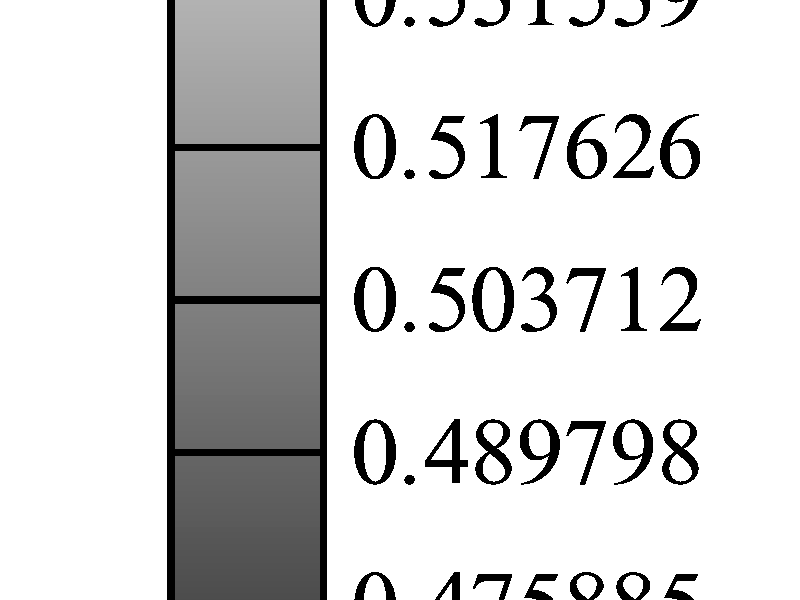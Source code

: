 #version 3.7;
#include "shapes.inc"
background {color rgb<1.000000,1.000000,1.000000>}
camera {
orthographic
right x*image_width/image_height
location <0.000000, 0.500000, -5.000000>
look_at <0.050000, 0.500000, 0.000000>
angle 6.000000
sky <0.000000, 0.000000, 0.000000>
}
light_source { <0.000000, 0.500000, -5.000000> rgb<1.000000, 1.000000, 1.000000> shadowless}

global_settings { assumed_gamma 2.2 }
union {

mesh2 {
  vertex_vectors {
    2002,
    <0.000000000000,0.000000000000,0.000000000000>,
    <-0.100000000000,0.000000000000,0.000000000000>,
    <0.000000000000,0.000000000000,0.001000000000>,
    <-0.100000000000,0.000000000000,0.001000000000>,
    <0.000000000000,0.000000000000,0.002000000000>,
    <-0.100000000000,0.000000000000,0.002000000000>,
    <0.000000000000,0.000000000000,0.003000000000>,
    <-0.100000000000,0.000000000000,0.003000000000>,
    <0.000000000000,0.000000000000,0.004000000000>,
    <-0.100000000000,0.000000000000,0.004000000000>,
    <0.000000000000,0.000000000000,0.005000000000>,
    <-0.100000000000,0.000000000000,0.005000000000>,
    <0.000000000000,0.000000000000,0.006000000000>,
    <-0.100000000000,0.000000000000,0.006000000000>,
    <0.000000000000,0.000000000000,0.007000000000>,
    <-0.100000000000,0.000000000000,0.007000000000>,
    <0.000000000000,0.000000000000,0.008000000000>,
    <-0.100000000000,0.000000000000,0.008000000000>,
    <0.000000000000,0.000000000000,0.009000000000>,
    <-0.100000000000,0.000000000000,0.009000000000>,
    <0.000000000000,0.000000000000,0.010000000000>,
    <-0.100000000000,0.000000000000,0.010000000000>,
    <0.000000000000,0.000000000000,0.011000000000>,
    <-0.100000000000,0.000000000000,0.011000000000>,
    <0.000000000000,0.000000000000,0.012000000000>,
    <-0.100000000000,0.000000000000,0.012000000000>,
    <0.000000000000,0.000000000000,0.013000000000>,
    <-0.100000000000,0.000000000000,0.013000000000>,
    <0.000000000000,0.000000000000,0.014000000000>,
    <-0.100000000000,0.000000000000,0.014000000000>,
    <0.000000000000,0.000000000000,0.015000000000>,
    <-0.100000000000,0.000000000000,0.015000000000>,
    <0.000000000000,0.000000000000,0.016000000000>,
    <-0.100000000000,0.000000000000,0.016000000000>,
    <0.000000000000,0.000000000000,0.017000000000>,
    <-0.100000000000,0.000000000000,0.017000000000>,
    <0.000000000000,0.000000000000,0.018000000000>,
    <-0.100000000000,0.000000000000,0.018000000000>,
    <0.000000000000,0.000000000000,0.019000000000>,
    <-0.100000000000,0.000000000000,0.019000000000>,
    <0.000000000000,0.000000000000,0.020000000000>,
    <-0.100000000000,0.000000000000,0.020000000000>,
    <0.000000000000,0.000000000000,0.021000000000>,
    <-0.100000000000,0.000000000000,0.021000000000>,
    <0.000000000000,0.000000000000,0.022000000000>,
    <-0.100000000000,0.000000000000,0.022000000000>,
    <0.000000000000,0.000000000000,0.023000000000>,
    <-0.100000000000,0.000000000000,0.023000000000>,
    <0.000000000000,0.000000000000,0.024000000000>,
    <-0.100000000000,0.000000000000,0.024000000000>,
    <0.000000000000,0.000000000000,0.025000000000>,
    <-0.100000000000,0.000000000000,0.025000000000>,
    <0.000000000000,0.000000000000,0.026000000000>,
    <-0.100000000000,0.000000000000,0.026000000000>,
    <0.000000000000,0.000000000000,0.027000000000>,
    <-0.100000000000,0.000000000000,0.027000000000>,
    <0.000000000000,0.000000000000,0.028000000000>,
    <-0.100000000000,0.000000000000,0.028000000000>,
    <0.000000000000,0.000000000000,0.029000000000>,
    <-0.100000000000,0.000000000000,0.029000000000>,
    <0.000000000000,0.000000000000,0.030000000000>,
    <-0.100000000000,0.000000000000,0.030000000000>,
    <0.000000000000,0.000000000000,0.031000000000>,
    <-0.100000000000,0.000000000000,0.031000000000>,
    <0.000000000000,0.000000000000,0.032000000000>,
    <-0.100000000000,0.000000000000,0.032000000000>,
    <0.000000000000,0.000000000000,0.033000000000>,
    <-0.100000000000,0.000000000000,0.033000000000>,
    <0.000000000000,0.000000000000,0.034000000000>,
    <-0.100000000000,0.000000000000,0.034000000000>,
    <0.000000000000,0.000000000000,0.035000000000>,
    <-0.100000000000,0.000000000000,0.035000000000>,
    <0.000000000000,0.000000000000,0.036000000000>,
    <-0.100000000000,0.000000000000,0.036000000000>,
    <0.000000000000,0.000000000000,0.037000000000>,
    <-0.100000000000,0.000000000000,0.037000000000>,
    <0.000000000000,0.000000000000,0.038000000000>,
    <-0.100000000000,0.000000000000,0.038000000000>,
    <0.000000000000,0.000000000000,0.039000000000>,
    <-0.100000000000,0.000000000000,0.039000000000>,
    <0.000000000000,0.000000000000,0.040000000000>,
    <-0.100000000000,0.000000000000,0.040000000000>,
    <0.000000000000,0.000000000000,0.041000000000>,
    <-0.100000000000,0.000000000000,0.041000000000>,
    <0.000000000000,0.000000000000,0.042000000000>,
    <-0.100000000000,0.000000000000,0.042000000000>,
    <0.000000000000,0.000000000000,0.043000000000>,
    <-0.100000000000,0.000000000000,0.043000000000>,
    <0.000000000000,0.000000000000,0.044000000000>,
    <-0.100000000000,0.000000000000,0.044000000000>,
    <0.000000000000,0.000000000000,0.045000000000>,
    <-0.100000000000,0.000000000000,0.045000000000>,
    <0.000000000000,0.000000000000,0.046000000000>,
    <-0.100000000000,0.000000000000,0.046000000000>,
    <0.000000000000,0.000000000000,0.047000000000>,
    <-0.100000000000,0.000000000000,0.047000000000>,
    <0.000000000000,0.000000000000,0.048000000000>,
    <-0.100000000000,0.000000000000,0.048000000000>,
    <0.000000000000,0.000000000000,0.049000000000>,
    <-0.100000000000,0.000000000000,0.049000000000>,
    <0.000000000000,0.000000000000,0.050000000000>,
    <-0.100000000000,0.000000000000,0.050000000000>,
    <0.000000000000,0.000000000000,0.051000000000>,
    <-0.100000000000,0.000000000000,0.051000000000>,
    <0.000000000000,0.000000000000,0.052000000000>,
    <-0.100000000000,0.000000000000,0.052000000000>,
    <0.000000000000,0.000000000000,0.053000000000>,
    <-0.100000000000,0.000000000000,0.053000000000>,
    <0.000000000000,0.000000000000,0.054000000000>,
    <-0.100000000000,0.000000000000,0.054000000000>,
    <0.000000000000,0.000000000000,0.055000000000>,
    <-0.100000000000,0.000000000000,0.055000000000>,
    <0.000000000000,0.000000000000,0.056000000000>,
    <-0.100000000000,0.000000000000,0.056000000000>,
    <0.000000000000,0.000000000000,0.057000000000>,
    <-0.100000000000,0.000000000000,0.057000000000>,
    <0.000000000000,0.000000000000,0.058000000000>,
    <-0.100000000000,0.000000000000,0.058000000000>,
    <0.000000000000,0.000000000000,0.059000000000>,
    <-0.100000000000,0.000000000000,0.059000000000>,
    <0.000000000000,0.000000000000,0.060000000000>,
    <-0.100000000000,0.000000000000,0.060000000000>,
    <0.000000000000,0.000000000000,0.061000000000>,
    <-0.100000000000,0.000000000000,0.061000000000>,
    <0.000000000000,0.000000000000,0.062000000000>,
    <-0.100000000000,0.000000000000,0.062000000000>,
    <0.000000000000,0.000000000000,0.063000000000>,
    <-0.100000000000,0.000000000000,0.063000000000>,
    <0.000000000000,0.000000000000,0.064000000000>,
    <-0.100000000000,0.000000000000,0.064000000000>,
    <0.000000000000,0.000000000000,0.065000000000>,
    <-0.100000000000,0.000000000000,0.065000000000>,
    <0.000000000000,0.000000000000,0.066000000000>,
    <-0.100000000000,0.000000000000,0.066000000000>,
    <0.000000000000,0.000000000000,0.067000000000>,
    <-0.100000000000,0.000000000000,0.067000000000>,
    <0.000000000000,0.000000000000,0.068000000000>,
    <-0.100000000000,0.000000000000,0.068000000000>,
    <0.000000000000,0.000000000000,0.069000000000>,
    <-0.100000000000,0.000000000000,0.069000000000>,
    <0.000000000000,0.000000000000,0.070000000000>,
    <-0.100000000000,0.000000000000,0.070000000000>,
    <0.000000000000,0.000000000000,0.071000000000>,
    <-0.100000000000,0.000000000000,0.071000000000>,
    <0.000000000000,0.000000000000,0.072000000000>,
    <-0.100000000000,0.000000000000,0.072000000000>,
    <0.000000000000,0.000000000000,0.073000000000>,
    <-0.100000000000,0.000000000000,0.073000000000>,
    <0.000000000000,0.000000000000,0.074000000000>,
    <-0.100000000000,0.000000000000,0.074000000000>,
    <0.000000000000,0.000000000000,0.075000000000>,
    <-0.100000000000,0.000000000000,0.075000000000>,
    <0.000000000000,0.000000000000,0.076000000000>,
    <-0.100000000000,0.000000000000,0.076000000000>,
    <0.000000000000,0.000000000000,0.077000000000>,
    <-0.100000000000,0.000000000000,0.077000000000>,
    <0.000000000000,0.000000000000,0.078000000000>,
    <-0.100000000000,0.000000000000,0.078000000000>,
    <0.000000000000,0.000000000000,0.079000000000>,
    <-0.100000000000,0.000000000000,0.079000000000>,
    <0.000000000000,0.000000000000,0.080000000000>,
    <-0.100000000000,0.000000000000,0.080000000000>,
    <0.000000000000,0.000000000000,0.081000000000>,
    <-0.100000000000,0.000000000000,0.081000000000>,
    <0.000000000000,0.000000000000,0.082000000000>,
    <-0.100000000000,0.000000000000,0.082000000000>,
    <0.000000000000,0.000000000000,0.083000000000>,
    <-0.100000000000,0.000000000000,0.083000000000>,
    <0.000000000000,0.000000000000,0.084000000000>,
    <-0.100000000000,0.000000000000,0.084000000000>,
    <0.000000000000,0.000000000000,0.085000000000>,
    <-0.100000000000,0.000000000000,0.085000000000>,
    <0.000000000000,0.000000000000,0.086000000000>,
    <-0.100000000000,0.000000000000,0.086000000000>,
    <0.000000000000,0.000000000000,0.087000000000>,
    <-0.100000000000,0.000000000000,0.087000000000>,
    <0.000000000000,0.000000000000,0.088000000000>,
    <-0.100000000000,0.000000000000,0.088000000000>,
    <0.000000000000,0.000000000000,0.089000000000>,
    <-0.100000000000,0.000000000000,0.089000000000>,
    <0.000000000000,0.000000000000,0.090000000000>,
    <-0.100000000000,0.000000000000,0.090000000000>,
    <0.000000000000,0.000000000000,0.091000000000>,
    <-0.100000000000,0.000000000000,0.091000000000>,
    <0.000000000000,0.000000000000,0.092000000000>,
    <-0.100000000000,0.000000000000,0.092000000000>,
    <0.000000000000,0.000000000000,0.093000000000>,
    <-0.100000000000,0.000000000000,0.093000000000>,
    <0.000000000000,0.000000000000,0.094000000000>,
    <-0.100000000000,0.000000000000,0.094000000000>,
    <0.000000000000,0.000000000000,0.095000000000>,
    <-0.100000000000,0.000000000000,0.095000000000>,
    <0.000000000000,0.000000000000,0.096000000000>,
    <-0.100000000000,0.000000000000,0.096000000000>,
    <0.000000000000,0.000000000000,0.097000000000>,
    <-0.100000000000,0.000000000000,0.097000000000>,
    <0.000000000000,0.000000000000,0.098000000000>,
    <-0.100000000000,0.000000000000,0.098000000000>,
    <0.000000000000,0.000000000000,0.099000000000>,
    <-0.100000000000,0.000000000000,0.099000000000>,
    <0.000000000000,0.000000000000,0.100000000000>,
    <-0.100000000000,0.000000000000,0.100000000000>,
    <0.000000000000,0.000000000000,0.101000000000>,
    <-0.100000000000,0.000000000000,0.101000000000>,
    <0.000000000000,0.000000000000,0.102000000000>,
    <-0.100000000000,0.000000000000,0.102000000000>,
    <0.000000000000,0.000000000000,0.103000000000>,
    <-0.100000000000,0.000000000000,0.103000000000>,
    <0.000000000000,0.000000000000,0.104000000000>,
    <-0.100000000000,0.000000000000,0.104000000000>,
    <0.000000000000,0.000000000000,0.105000000000>,
    <-0.100000000000,0.000000000000,0.105000000000>,
    <0.000000000000,0.000000000000,0.106000000000>,
    <-0.100000000000,0.000000000000,0.106000000000>,
    <0.000000000000,0.000000000000,0.107000000000>,
    <-0.100000000000,0.000000000000,0.107000000000>,
    <0.000000000000,0.000000000000,0.108000000000>,
    <-0.100000000000,0.000000000000,0.108000000000>,
    <0.000000000000,0.000000000000,0.109000000000>,
    <-0.100000000000,0.000000000000,0.109000000000>,
    <0.000000000000,0.000000000000,0.110000000000>,
    <-0.100000000000,0.000000000000,0.110000000000>,
    <0.000000000000,0.000000000000,0.111000000000>,
    <-0.100000000000,0.000000000000,0.111000000000>,
    <0.000000000000,0.000000000000,0.112000000000>,
    <-0.100000000000,0.000000000000,0.112000000000>,
    <0.000000000000,0.000000000000,0.113000000000>,
    <-0.100000000000,0.000000000000,0.113000000000>,
    <0.000000000000,0.000000000000,0.114000000000>,
    <-0.100000000000,0.000000000000,0.114000000000>,
    <0.000000000000,0.000000000000,0.115000000000>,
    <-0.100000000000,0.000000000000,0.115000000000>,
    <0.000000000000,0.000000000000,0.116000000000>,
    <-0.100000000000,0.000000000000,0.116000000000>,
    <0.000000000000,0.000000000000,0.117000000000>,
    <-0.100000000000,0.000000000000,0.117000000000>,
    <0.000000000000,0.000000000000,0.118000000000>,
    <-0.100000000000,0.000000000000,0.118000000000>,
    <0.000000000000,0.000000000000,0.119000000000>,
    <-0.100000000000,0.000000000000,0.119000000000>,
    <0.000000000000,0.000000000000,0.120000000000>,
    <-0.100000000000,0.000000000000,0.120000000000>,
    <0.000000000000,0.000000000000,0.121000000000>,
    <-0.100000000000,0.000000000000,0.121000000000>,
    <0.000000000000,0.000000000000,0.122000000000>,
    <-0.100000000000,0.000000000000,0.122000000000>,
    <0.000000000000,0.000000000000,0.123000000000>,
    <-0.100000000000,0.000000000000,0.123000000000>,
    <0.000000000000,0.000000000000,0.124000000000>,
    <-0.100000000000,0.000000000000,0.124000000000>,
    <0.000000000000,0.000000000000,0.125000000000>,
    <-0.100000000000,0.000000000000,0.125000000000>,
    <0.000000000000,0.000000000000,0.126000000000>,
    <-0.100000000000,0.000000000000,0.126000000000>,
    <0.000000000000,0.000000000000,0.127000000000>,
    <-0.100000000000,0.000000000000,0.127000000000>,
    <0.000000000000,0.000000000000,0.128000000000>,
    <-0.100000000000,0.000000000000,0.128000000000>,
    <0.000000000000,0.000000000000,0.129000000000>,
    <-0.100000000000,0.000000000000,0.129000000000>,
    <0.000000000000,0.000000000000,0.130000000000>,
    <-0.100000000000,0.000000000000,0.130000000000>,
    <0.000000000000,0.000000000000,0.131000000000>,
    <-0.100000000000,0.000000000000,0.131000000000>,
    <0.000000000000,0.000000000000,0.132000000000>,
    <-0.100000000000,0.000000000000,0.132000000000>,
    <0.000000000000,0.000000000000,0.133000000000>,
    <-0.100000000000,0.000000000000,0.133000000000>,
    <0.000000000000,0.000000000000,0.134000000000>,
    <-0.100000000000,0.000000000000,0.134000000000>,
    <0.000000000000,0.000000000000,0.135000000000>,
    <-0.100000000000,0.000000000000,0.135000000000>,
    <0.000000000000,0.000000000000,0.136000000000>,
    <-0.100000000000,0.000000000000,0.136000000000>,
    <0.000000000000,0.000000000000,0.137000000000>,
    <-0.100000000000,0.000000000000,0.137000000000>,
    <0.000000000000,0.000000000000,0.138000000000>,
    <-0.100000000000,0.000000000000,0.138000000000>,
    <0.000000000000,0.000000000000,0.139000000000>,
    <-0.100000000000,0.000000000000,0.139000000000>,
    <0.000000000000,0.000000000000,0.140000000000>,
    <-0.100000000000,0.000000000000,0.140000000000>,
    <0.000000000000,0.000000000000,0.141000000000>,
    <-0.100000000000,0.000000000000,0.141000000000>,
    <0.000000000000,0.000000000000,0.142000000000>,
    <-0.100000000000,0.000000000000,0.142000000000>,
    <0.000000000000,0.000000000000,0.143000000000>,
    <-0.100000000000,0.000000000000,0.143000000000>,
    <0.000000000000,0.000000000000,0.144000000000>,
    <-0.100000000000,0.000000000000,0.144000000000>,
    <0.000000000000,0.000000000000,0.145000000000>,
    <-0.100000000000,0.000000000000,0.145000000000>,
    <0.000000000000,0.000000000000,0.146000000000>,
    <-0.100000000000,0.000000000000,0.146000000000>,
    <0.000000000000,0.000000000000,0.147000000000>,
    <-0.100000000000,0.000000000000,0.147000000000>,
    <0.000000000000,0.000000000000,0.148000000000>,
    <-0.100000000000,0.000000000000,0.148000000000>,
    <0.000000000000,0.000000000000,0.149000000000>,
    <-0.100000000000,0.000000000000,0.149000000000>,
    <0.000000000000,0.000000000000,0.150000000000>,
    <-0.100000000000,0.000000000000,0.150000000000>,
    <0.000000000000,0.000000000000,0.151000000000>,
    <-0.100000000000,0.000000000000,0.151000000000>,
    <0.000000000000,0.000000000000,0.152000000000>,
    <-0.100000000000,0.000000000000,0.152000000000>,
    <0.000000000000,0.000000000000,0.153000000000>,
    <-0.100000000000,0.000000000000,0.153000000000>,
    <0.000000000000,0.000000000000,0.154000000000>,
    <-0.100000000000,0.000000000000,0.154000000000>,
    <0.000000000000,0.000000000000,0.155000000000>,
    <-0.100000000000,0.000000000000,0.155000000000>,
    <0.000000000000,0.000000000000,0.156000000000>,
    <-0.100000000000,0.000000000000,0.156000000000>,
    <0.000000000000,0.000000000000,0.157000000000>,
    <-0.100000000000,0.000000000000,0.157000000000>,
    <0.000000000000,0.000000000000,0.158000000000>,
    <-0.100000000000,0.000000000000,0.158000000000>,
    <0.000000000000,0.000000000000,0.159000000000>,
    <-0.100000000000,0.000000000000,0.159000000000>,
    <0.000000000000,0.000000000000,0.160000000000>,
    <-0.100000000000,0.000000000000,0.160000000000>,
    <0.000000000000,0.000000000000,0.161000000000>,
    <-0.100000000000,0.000000000000,0.161000000000>,
    <0.000000000000,0.000000000000,0.162000000000>,
    <-0.100000000000,0.000000000000,0.162000000000>,
    <0.000000000000,0.000000000000,0.163000000000>,
    <-0.100000000000,0.000000000000,0.163000000000>,
    <0.000000000000,0.000000000000,0.164000000000>,
    <-0.100000000000,0.000000000000,0.164000000000>,
    <0.000000000000,0.000000000000,0.165000000000>,
    <-0.100000000000,0.000000000000,0.165000000000>,
    <0.000000000000,0.000000000000,0.166000000000>,
    <-0.100000000000,0.000000000000,0.166000000000>,
    <0.000000000000,0.000000000000,0.167000000000>,
    <-0.100000000000,0.000000000000,0.167000000000>,
    <0.000000000000,0.000000000000,0.168000000000>,
    <-0.100000000000,0.000000000000,0.168000000000>,
    <0.000000000000,0.000000000000,0.169000000000>,
    <-0.100000000000,0.000000000000,0.169000000000>,
    <0.000000000000,0.000000000000,0.170000000000>,
    <-0.100000000000,0.000000000000,0.170000000000>,
    <0.000000000000,0.000000000000,0.171000000000>,
    <-0.100000000000,0.000000000000,0.171000000000>,
    <0.000000000000,0.000000000000,0.172000000000>,
    <-0.100000000000,0.000000000000,0.172000000000>,
    <0.000000000000,0.000000000000,0.173000000000>,
    <-0.100000000000,0.000000000000,0.173000000000>,
    <0.000000000000,0.000000000000,0.174000000000>,
    <-0.100000000000,0.000000000000,0.174000000000>,
    <0.000000000000,0.000000000000,0.175000000000>,
    <-0.100000000000,0.000000000000,0.175000000000>,
    <0.000000000000,0.000000000000,0.176000000000>,
    <-0.100000000000,0.000000000000,0.176000000000>,
    <0.000000000000,0.000000000000,0.177000000000>,
    <-0.100000000000,0.000000000000,0.177000000000>,
    <0.000000000000,0.000000000000,0.178000000000>,
    <-0.100000000000,0.000000000000,0.178000000000>,
    <0.000000000000,0.000000000000,0.179000000000>,
    <-0.100000000000,0.000000000000,0.179000000000>,
    <0.000000000000,0.000000000000,0.180000000000>,
    <-0.100000000000,0.000000000000,0.180000000000>,
    <0.000000000000,0.000000000000,0.181000000000>,
    <-0.100000000000,0.000000000000,0.181000000000>,
    <0.000000000000,0.000000000000,0.182000000000>,
    <-0.100000000000,0.000000000000,0.182000000000>,
    <0.000000000000,0.000000000000,0.183000000000>,
    <-0.100000000000,0.000000000000,0.183000000000>,
    <0.000000000000,0.000000000000,0.184000000000>,
    <-0.100000000000,0.000000000000,0.184000000000>,
    <0.000000000000,0.000000000000,0.185000000000>,
    <-0.100000000000,0.000000000000,0.185000000000>,
    <0.000000000000,0.000000000000,0.186000000000>,
    <-0.100000000000,0.000000000000,0.186000000000>,
    <0.000000000000,0.000000000000,0.187000000000>,
    <-0.100000000000,0.000000000000,0.187000000000>,
    <0.000000000000,0.000000000000,0.188000000000>,
    <-0.100000000000,0.000000000000,0.188000000000>,
    <0.000000000000,0.000000000000,0.189000000000>,
    <-0.100000000000,0.000000000000,0.189000000000>,
    <0.000000000000,0.000000000000,0.190000000000>,
    <-0.100000000000,0.000000000000,0.190000000000>,
    <0.000000000000,0.000000000000,0.191000000000>,
    <-0.100000000000,0.000000000000,0.191000000000>,
    <0.000000000000,0.000000000000,0.192000000000>,
    <-0.100000000000,0.000000000000,0.192000000000>,
    <0.000000000000,0.000000000000,0.193000000000>,
    <-0.100000000000,0.000000000000,0.193000000000>,
    <0.000000000000,0.000000000000,0.194000000000>,
    <-0.100000000000,0.000000000000,0.194000000000>,
    <0.000000000000,0.000000000000,0.195000000000>,
    <-0.100000000000,0.000000000000,0.195000000000>,
    <0.000000000000,0.000000000000,0.196000000000>,
    <-0.100000000000,0.000000000000,0.196000000000>,
    <0.000000000000,0.000000000000,0.197000000000>,
    <-0.100000000000,0.000000000000,0.197000000000>,
    <0.000000000000,0.000000000000,0.198000000000>,
    <-0.100000000000,0.000000000000,0.198000000000>,
    <0.000000000000,0.000000000000,0.199000000000>,
    <-0.100000000000,0.000000000000,0.199000000000>,
    <0.000000000000,0.000000000000,0.200000000000>,
    <-0.100000000000,0.000000000000,0.200000000000>,
    <0.000000000000,0.000000000000,0.201000000000>,
    <-0.100000000000,0.000000000000,0.201000000000>,
    <0.000000000000,0.000000000000,0.202000000000>,
    <-0.100000000000,0.000000000000,0.202000000000>,
    <0.000000000000,0.000000000000,0.203000000000>,
    <-0.100000000000,0.000000000000,0.203000000000>,
    <0.000000000000,0.000000000000,0.204000000000>,
    <-0.100000000000,0.000000000000,0.204000000000>,
    <0.000000000000,0.000000000000,0.205000000000>,
    <-0.100000000000,0.000000000000,0.205000000000>,
    <0.000000000000,0.000000000000,0.206000000000>,
    <-0.100000000000,0.000000000000,0.206000000000>,
    <0.000000000000,0.000000000000,0.207000000000>,
    <-0.100000000000,0.000000000000,0.207000000000>,
    <0.000000000000,0.000000000000,0.208000000000>,
    <-0.100000000000,0.000000000000,0.208000000000>,
    <0.000000000000,0.000000000000,0.209000000000>,
    <-0.100000000000,0.000000000000,0.209000000000>,
    <0.000000000000,0.000000000000,0.210000000000>,
    <-0.100000000000,0.000000000000,0.210000000000>,
    <0.000000000000,0.000000000000,0.211000000000>,
    <-0.100000000000,0.000000000000,0.211000000000>,
    <0.000000000000,0.000000000000,0.212000000000>,
    <-0.100000000000,0.000000000000,0.212000000000>,
    <0.000000000000,0.000000000000,0.213000000000>,
    <-0.100000000000,0.000000000000,0.213000000000>,
    <0.000000000000,0.000000000000,0.214000000000>,
    <-0.100000000000,0.000000000000,0.214000000000>,
    <0.000000000000,0.000000000000,0.215000000000>,
    <-0.100000000000,0.000000000000,0.215000000000>,
    <0.000000000000,0.000000000000,0.216000000000>,
    <-0.100000000000,0.000000000000,0.216000000000>,
    <0.000000000000,0.000000000000,0.217000000000>,
    <-0.100000000000,0.000000000000,0.217000000000>,
    <0.000000000000,0.000000000000,0.218000000000>,
    <-0.100000000000,0.000000000000,0.218000000000>,
    <0.000000000000,0.000000000000,0.219000000000>,
    <-0.100000000000,0.000000000000,0.219000000000>,
    <0.000000000000,0.000000000000,0.220000000000>,
    <-0.100000000000,0.000000000000,0.220000000000>,
    <0.000000000000,0.000000000000,0.221000000000>,
    <-0.100000000000,0.000000000000,0.221000000000>,
    <0.000000000000,0.000000000000,0.222000000000>,
    <-0.100000000000,0.000000000000,0.222000000000>,
    <0.000000000000,0.000000000000,0.223000000000>,
    <-0.100000000000,0.000000000000,0.223000000000>,
    <0.000000000000,0.000000000000,0.224000000000>,
    <-0.100000000000,0.000000000000,0.224000000000>,
    <0.000000000000,0.000000000000,0.225000000000>,
    <-0.100000000000,0.000000000000,0.225000000000>,
    <0.000000000000,0.000000000000,0.226000000000>,
    <-0.100000000000,0.000000000000,0.226000000000>,
    <0.000000000000,0.000000000000,0.227000000000>,
    <-0.100000000000,0.000000000000,0.227000000000>,
    <0.000000000000,0.000000000000,0.228000000000>,
    <-0.100000000000,0.000000000000,0.228000000000>,
    <0.000000000000,0.000000000000,0.229000000000>,
    <-0.100000000000,0.000000000000,0.229000000000>,
    <0.000000000000,0.000000000000,0.230000000000>,
    <-0.100000000000,0.000000000000,0.230000000000>,
    <0.000000000000,0.000000000000,0.231000000000>,
    <-0.100000000000,0.000000000000,0.231000000000>,
    <0.000000000000,0.000000000000,0.232000000000>,
    <-0.100000000000,0.000000000000,0.232000000000>,
    <0.000000000000,0.000000000000,0.233000000000>,
    <-0.100000000000,0.000000000000,0.233000000000>,
    <0.000000000000,0.000000000000,0.234000000000>,
    <-0.100000000000,0.000000000000,0.234000000000>,
    <0.000000000000,0.000000000000,0.235000000000>,
    <-0.100000000000,0.000000000000,0.235000000000>,
    <0.000000000000,0.000000000000,0.236000000000>,
    <-0.100000000000,0.000000000000,0.236000000000>,
    <0.000000000000,0.000000000000,0.237000000000>,
    <-0.100000000000,0.000000000000,0.237000000000>,
    <0.000000000000,0.000000000000,0.238000000000>,
    <-0.100000000000,0.000000000000,0.238000000000>,
    <0.000000000000,0.000000000000,0.239000000000>,
    <-0.100000000000,0.000000000000,0.239000000000>,
    <0.000000000000,0.000000000000,0.240000000000>,
    <-0.100000000000,0.000000000000,0.240000000000>,
    <0.000000000000,0.000000000000,0.241000000000>,
    <-0.100000000000,0.000000000000,0.241000000000>,
    <0.000000000000,0.000000000000,0.242000000000>,
    <-0.100000000000,0.000000000000,0.242000000000>,
    <0.000000000000,0.000000000000,0.243000000000>,
    <-0.100000000000,0.000000000000,0.243000000000>,
    <0.000000000000,0.000000000000,0.244000000000>,
    <-0.100000000000,0.000000000000,0.244000000000>,
    <0.000000000000,0.000000000000,0.245000000000>,
    <-0.100000000000,0.000000000000,0.245000000000>,
    <0.000000000000,0.000000000000,0.246000000000>,
    <-0.100000000000,0.000000000000,0.246000000000>,
    <0.000000000000,0.000000000000,0.247000000000>,
    <-0.100000000000,0.000000000000,0.247000000000>,
    <0.000000000000,0.000000000000,0.248000000000>,
    <-0.100000000000,0.000000000000,0.248000000000>,
    <0.000000000000,0.000000000000,0.249000000000>,
    <-0.100000000000,0.000000000000,0.249000000000>,
    <0.000000000000,0.000000000000,0.250000000000>,
    <-0.100000000000,0.000000000000,0.250000000000>,
    <0.000000000000,0.000000000000,0.251000000000>,
    <-0.100000000000,0.000000000000,0.251000000000>,
    <0.000000000000,0.000000000000,0.252000000000>,
    <-0.100000000000,0.000000000000,0.252000000000>,
    <0.000000000000,0.000000000000,0.253000000000>,
    <-0.100000000000,0.000000000000,0.253000000000>,
    <0.000000000000,0.000000000000,0.254000000000>,
    <-0.100000000000,0.000000000000,0.254000000000>,
    <0.000000000000,0.000000000000,0.255000000000>,
    <-0.100000000000,0.000000000000,0.255000000000>,
    <0.000000000000,0.000000000000,0.256000000000>,
    <-0.100000000000,0.000000000000,0.256000000000>,
    <0.000000000000,0.000000000000,0.257000000000>,
    <-0.100000000000,0.000000000000,0.257000000000>,
    <0.000000000000,0.000000000000,0.258000000000>,
    <-0.100000000000,0.000000000000,0.258000000000>,
    <0.000000000000,0.000000000000,0.259000000000>,
    <-0.100000000000,0.000000000000,0.259000000000>,
    <0.000000000000,0.000000000000,0.260000000000>,
    <-0.100000000000,0.000000000000,0.260000000000>,
    <0.000000000000,0.000000000000,0.261000000000>,
    <-0.100000000000,0.000000000000,0.261000000000>,
    <0.000000000000,0.000000000000,0.262000000000>,
    <-0.100000000000,0.000000000000,0.262000000000>,
    <0.000000000000,0.000000000000,0.263000000000>,
    <-0.100000000000,0.000000000000,0.263000000000>,
    <0.000000000000,0.000000000000,0.264000000000>,
    <-0.100000000000,0.000000000000,0.264000000000>,
    <0.000000000000,0.000000000000,0.265000000000>,
    <-0.100000000000,0.000000000000,0.265000000000>,
    <0.000000000000,0.000000000000,0.266000000000>,
    <-0.100000000000,0.000000000000,0.266000000000>,
    <0.000000000000,0.000000000000,0.267000000000>,
    <-0.100000000000,0.000000000000,0.267000000000>,
    <0.000000000000,0.000000000000,0.268000000000>,
    <-0.100000000000,0.000000000000,0.268000000000>,
    <0.000000000000,0.000000000000,0.269000000000>,
    <-0.100000000000,0.000000000000,0.269000000000>,
    <0.000000000000,0.000000000000,0.270000000000>,
    <-0.100000000000,0.000000000000,0.270000000000>,
    <0.000000000000,0.000000000000,0.271000000000>,
    <-0.100000000000,0.000000000000,0.271000000000>,
    <0.000000000000,0.000000000000,0.272000000000>,
    <-0.100000000000,0.000000000000,0.272000000000>,
    <0.000000000000,0.000000000000,0.273000000000>,
    <-0.100000000000,0.000000000000,0.273000000000>,
    <0.000000000000,0.000000000000,0.274000000000>,
    <-0.100000000000,0.000000000000,0.274000000000>,
    <0.000000000000,0.000000000000,0.275000000000>,
    <-0.100000000000,0.000000000000,0.275000000000>,
    <0.000000000000,0.000000000000,0.276000000000>,
    <-0.100000000000,0.000000000000,0.276000000000>,
    <0.000000000000,0.000000000000,0.277000000000>,
    <-0.100000000000,0.000000000000,0.277000000000>,
    <0.000000000000,0.000000000000,0.278000000000>,
    <-0.100000000000,0.000000000000,0.278000000000>,
    <0.000000000000,0.000000000000,0.279000000000>,
    <-0.100000000000,0.000000000000,0.279000000000>,
    <0.000000000000,0.000000000000,0.280000000000>,
    <-0.100000000000,0.000000000000,0.280000000000>,
    <0.000000000000,0.000000000000,0.281000000000>,
    <-0.100000000000,0.000000000000,0.281000000000>,
    <0.000000000000,0.000000000000,0.282000000000>,
    <-0.100000000000,0.000000000000,0.282000000000>,
    <0.000000000000,0.000000000000,0.283000000000>,
    <-0.100000000000,0.000000000000,0.283000000000>,
    <0.000000000000,0.000000000000,0.284000000000>,
    <-0.100000000000,0.000000000000,0.284000000000>,
    <0.000000000000,0.000000000000,0.285000000000>,
    <-0.100000000000,0.000000000000,0.285000000000>,
    <0.000000000000,0.000000000000,0.286000000000>,
    <-0.100000000000,0.000000000000,0.286000000000>,
    <0.000000000000,0.000000000000,0.287000000000>,
    <-0.100000000000,0.000000000000,0.287000000000>,
    <0.000000000000,0.000000000000,0.288000000000>,
    <-0.100000000000,0.000000000000,0.288000000000>,
    <0.000000000000,0.000000000000,0.289000000000>,
    <-0.100000000000,0.000000000000,0.289000000000>,
    <0.000000000000,0.000000000000,0.290000000000>,
    <-0.100000000000,0.000000000000,0.290000000000>,
    <0.000000000000,0.000000000000,0.291000000000>,
    <-0.100000000000,0.000000000000,0.291000000000>,
    <0.000000000000,0.000000000000,0.292000000000>,
    <-0.100000000000,0.000000000000,0.292000000000>,
    <0.000000000000,0.000000000000,0.293000000000>,
    <-0.100000000000,0.000000000000,0.293000000000>,
    <0.000000000000,0.000000000000,0.294000000000>,
    <-0.100000000000,0.000000000000,0.294000000000>,
    <0.000000000000,0.000000000000,0.295000000000>,
    <-0.100000000000,0.000000000000,0.295000000000>,
    <0.000000000000,0.000000000000,0.296000000000>,
    <-0.100000000000,0.000000000000,0.296000000000>,
    <0.000000000000,0.000000000000,0.297000000000>,
    <-0.100000000000,0.000000000000,0.297000000000>,
    <0.000000000000,0.000000000000,0.298000000000>,
    <-0.100000000000,0.000000000000,0.298000000000>,
    <0.000000000000,0.000000000000,0.299000000000>,
    <-0.100000000000,0.000000000000,0.299000000000>,
    <0.000000000000,0.000000000000,0.300000000000>,
    <-0.100000000000,0.000000000000,0.300000000000>,
    <0.000000000000,0.000000000000,0.301000000000>,
    <-0.100000000000,0.000000000000,0.301000000000>,
    <0.000000000000,0.000000000000,0.302000000000>,
    <-0.100000000000,0.000000000000,0.302000000000>,
    <0.000000000000,0.000000000000,0.303000000000>,
    <-0.100000000000,0.000000000000,0.303000000000>,
    <0.000000000000,0.000000000000,0.304000000000>,
    <-0.100000000000,0.000000000000,0.304000000000>,
    <0.000000000000,0.000000000000,0.305000000000>,
    <-0.100000000000,0.000000000000,0.305000000000>,
    <0.000000000000,0.000000000000,0.306000000000>,
    <-0.100000000000,0.000000000000,0.306000000000>,
    <0.000000000000,0.000000000000,0.307000000000>,
    <-0.100000000000,0.000000000000,0.307000000000>,
    <0.000000000000,0.000000000000,0.308000000000>,
    <-0.100000000000,0.000000000000,0.308000000000>,
    <0.000000000000,0.000000000000,0.309000000000>,
    <-0.100000000000,0.000000000000,0.309000000000>,
    <0.000000000000,0.000000000000,0.310000000000>,
    <-0.100000000000,0.000000000000,0.310000000000>,
    <0.000000000000,0.000000000000,0.311000000000>,
    <-0.100000000000,0.000000000000,0.311000000000>,
    <0.000000000000,0.000000000000,0.312000000000>,
    <-0.100000000000,0.000000000000,0.312000000000>,
    <0.000000000000,0.000000000000,0.313000000000>,
    <-0.100000000000,0.000000000000,0.313000000000>,
    <0.000000000000,0.000000000000,0.314000000000>,
    <-0.100000000000,0.000000000000,0.314000000000>,
    <0.000000000000,0.000000000000,0.315000000000>,
    <-0.100000000000,0.000000000000,0.315000000000>,
    <0.000000000000,0.000000000000,0.316000000000>,
    <-0.100000000000,0.000000000000,0.316000000000>,
    <0.000000000000,0.000000000000,0.317000000000>,
    <-0.100000000000,0.000000000000,0.317000000000>,
    <0.000000000000,0.000000000000,0.318000000000>,
    <-0.100000000000,0.000000000000,0.318000000000>,
    <0.000000000000,0.000000000000,0.319000000000>,
    <-0.100000000000,0.000000000000,0.319000000000>,
    <0.000000000000,0.000000000000,0.320000000000>,
    <-0.100000000000,0.000000000000,0.320000000000>,
    <0.000000000000,0.000000000000,0.321000000000>,
    <-0.100000000000,0.000000000000,0.321000000000>,
    <0.000000000000,0.000000000000,0.322000000000>,
    <-0.100000000000,0.000000000000,0.322000000000>,
    <0.000000000000,0.000000000000,0.323000000000>,
    <-0.100000000000,0.000000000000,0.323000000000>,
    <0.000000000000,0.000000000000,0.324000000000>,
    <-0.100000000000,0.000000000000,0.324000000000>,
    <0.000000000000,0.000000000000,0.325000000000>,
    <-0.100000000000,0.000000000000,0.325000000000>,
    <0.000000000000,0.000000000000,0.326000000000>,
    <-0.100000000000,0.000000000000,0.326000000000>,
    <0.000000000000,0.000000000000,0.327000000000>,
    <-0.100000000000,0.000000000000,0.327000000000>,
    <0.000000000000,0.000000000000,0.328000000000>,
    <-0.100000000000,0.000000000000,0.328000000000>,
    <0.000000000000,0.000000000000,0.329000000000>,
    <-0.100000000000,0.000000000000,0.329000000000>,
    <0.000000000000,0.000000000000,0.330000000000>,
    <-0.100000000000,0.000000000000,0.330000000000>,
    <0.000000000000,0.000000000000,0.331000000000>,
    <-0.100000000000,0.000000000000,0.331000000000>,
    <0.000000000000,0.000000000000,0.332000000000>,
    <-0.100000000000,0.000000000000,0.332000000000>,
    <0.000000000000,0.000000000000,0.333000000000>,
    <-0.100000000000,0.000000000000,0.333000000000>,
    <0.000000000000,0.000000000000,0.334000000000>,
    <-0.100000000000,0.000000000000,0.334000000000>,
    <0.000000000000,0.000000000000,0.335000000000>,
    <-0.100000000000,0.000000000000,0.335000000000>,
    <0.000000000000,0.000000000000,0.336000000000>,
    <-0.100000000000,0.000000000000,0.336000000000>,
    <0.000000000000,0.000000000000,0.337000000000>,
    <-0.100000000000,0.000000000000,0.337000000000>,
    <0.000000000000,0.000000000000,0.338000000000>,
    <-0.100000000000,0.000000000000,0.338000000000>,
    <0.000000000000,0.000000000000,0.339000000000>,
    <-0.100000000000,0.000000000000,0.339000000000>,
    <0.000000000000,0.000000000000,0.340000000000>,
    <-0.100000000000,0.000000000000,0.340000000000>,
    <0.000000000000,0.000000000000,0.341000000000>,
    <-0.100000000000,0.000000000000,0.341000000000>,
    <0.000000000000,0.000000000000,0.342000000000>,
    <-0.100000000000,0.000000000000,0.342000000000>,
    <0.000000000000,0.000000000000,0.343000000000>,
    <-0.100000000000,0.000000000000,0.343000000000>,
    <0.000000000000,0.000000000000,0.344000000000>,
    <-0.100000000000,0.000000000000,0.344000000000>,
    <0.000000000000,0.000000000000,0.345000000000>,
    <-0.100000000000,0.000000000000,0.345000000000>,
    <0.000000000000,0.000000000000,0.346000000000>,
    <-0.100000000000,0.000000000000,0.346000000000>,
    <0.000000000000,0.000000000000,0.347000000000>,
    <-0.100000000000,0.000000000000,0.347000000000>,
    <0.000000000000,0.000000000000,0.348000000000>,
    <-0.100000000000,0.000000000000,0.348000000000>,
    <0.000000000000,0.000000000000,0.349000000000>,
    <-0.100000000000,0.000000000000,0.349000000000>,
    <0.000000000000,0.000000000000,0.350000000000>,
    <-0.100000000000,0.000000000000,0.350000000000>,
    <0.000000000000,0.000000000000,0.351000000000>,
    <-0.100000000000,0.000000000000,0.351000000000>,
    <0.000000000000,0.000000000000,0.352000000000>,
    <-0.100000000000,0.000000000000,0.352000000000>,
    <0.000000000000,0.000000000000,0.353000000000>,
    <-0.100000000000,0.000000000000,0.353000000000>,
    <0.000000000000,0.000000000000,0.354000000000>,
    <-0.100000000000,0.000000000000,0.354000000000>,
    <0.000000000000,0.000000000000,0.355000000000>,
    <-0.100000000000,0.000000000000,0.355000000000>,
    <0.000000000000,0.000000000000,0.356000000000>,
    <-0.100000000000,0.000000000000,0.356000000000>,
    <0.000000000000,0.000000000000,0.357000000000>,
    <-0.100000000000,0.000000000000,0.357000000000>,
    <0.000000000000,0.000000000000,0.358000000000>,
    <-0.100000000000,0.000000000000,0.358000000000>,
    <0.000000000000,0.000000000000,0.359000000000>,
    <-0.100000000000,0.000000000000,0.359000000000>,
    <0.000000000000,0.000000000000,0.360000000000>,
    <-0.100000000000,0.000000000000,0.360000000000>,
    <0.000000000000,0.000000000000,0.361000000000>,
    <-0.100000000000,0.000000000000,0.361000000000>,
    <0.000000000000,0.000000000000,0.362000000000>,
    <-0.100000000000,0.000000000000,0.362000000000>,
    <0.000000000000,0.000000000000,0.363000000000>,
    <-0.100000000000,0.000000000000,0.363000000000>,
    <0.000000000000,0.000000000000,0.364000000000>,
    <-0.100000000000,0.000000000000,0.364000000000>,
    <0.000000000000,0.000000000000,0.365000000000>,
    <-0.100000000000,0.000000000000,0.365000000000>,
    <0.000000000000,0.000000000000,0.366000000000>,
    <-0.100000000000,0.000000000000,0.366000000000>,
    <0.000000000000,0.000000000000,0.367000000000>,
    <-0.100000000000,0.000000000000,0.367000000000>,
    <0.000000000000,0.000000000000,0.368000000000>,
    <-0.100000000000,0.000000000000,0.368000000000>,
    <0.000000000000,0.000000000000,0.369000000000>,
    <-0.100000000000,0.000000000000,0.369000000000>,
    <0.000000000000,0.000000000000,0.370000000000>,
    <-0.100000000000,0.000000000000,0.370000000000>,
    <0.000000000000,0.000000000000,0.371000000000>,
    <-0.100000000000,0.000000000000,0.371000000000>,
    <0.000000000000,0.000000000000,0.372000000000>,
    <-0.100000000000,0.000000000000,0.372000000000>,
    <0.000000000000,0.000000000000,0.373000000000>,
    <-0.100000000000,0.000000000000,0.373000000000>,
    <0.000000000000,0.000000000000,0.374000000000>,
    <-0.100000000000,0.000000000000,0.374000000000>,
    <0.000000000000,0.000000000000,0.375000000000>,
    <-0.100000000000,0.000000000000,0.375000000000>,
    <0.000000000000,0.000000000000,0.376000000000>,
    <-0.100000000000,0.000000000000,0.376000000000>,
    <0.000000000000,0.000000000000,0.377000000000>,
    <-0.100000000000,0.000000000000,0.377000000000>,
    <0.000000000000,0.000000000000,0.378000000000>,
    <-0.100000000000,0.000000000000,0.378000000000>,
    <0.000000000000,0.000000000000,0.379000000000>,
    <-0.100000000000,0.000000000000,0.379000000000>,
    <0.000000000000,0.000000000000,0.380000000000>,
    <-0.100000000000,0.000000000000,0.380000000000>,
    <0.000000000000,0.000000000000,0.381000000000>,
    <-0.100000000000,0.000000000000,0.381000000000>,
    <0.000000000000,0.000000000000,0.382000000000>,
    <-0.100000000000,0.000000000000,0.382000000000>,
    <0.000000000000,0.000000000000,0.383000000000>,
    <-0.100000000000,0.000000000000,0.383000000000>,
    <0.000000000000,0.000000000000,0.384000000000>,
    <-0.100000000000,0.000000000000,0.384000000000>,
    <0.000000000000,0.000000000000,0.385000000000>,
    <-0.100000000000,0.000000000000,0.385000000000>,
    <0.000000000000,0.000000000000,0.386000000000>,
    <-0.100000000000,0.000000000000,0.386000000000>,
    <0.000000000000,0.000000000000,0.387000000000>,
    <-0.100000000000,0.000000000000,0.387000000000>,
    <0.000000000000,0.000000000000,0.388000000000>,
    <-0.100000000000,0.000000000000,0.388000000000>,
    <0.000000000000,0.000000000000,0.389000000000>,
    <-0.100000000000,0.000000000000,0.389000000000>,
    <0.000000000000,0.000000000000,0.390000000000>,
    <-0.100000000000,0.000000000000,0.390000000000>,
    <0.000000000000,0.000000000000,0.391000000000>,
    <-0.100000000000,0.000000000000,0.391000000000>,
    <0.000000000000,0.000000000000,0.392000000000>,
    <-0.100000000000,0.000000000000,0.392000000000>,
    <0.000000000000,0.000000000000,0.393000000000>,
    <-0.100000000000,0.000000000000,0.393000000000>,
    <0.000000000000,0.000000000000,0.394000000000>,
    <-0.100000000000,0.000000000000,0.394000000000>,
    <0.000000000000,0.000000000000,0.395000000000>,
    <-0.100000000000,0.000000000000,0.395000000000>,
    <0.000000000000,0.000000000000,0.396000000000>,
    <-0.100000000000,0.000000000000,0.396000000000>,
    <0.000000000000,0.000000000000,0.397000000000>,
    <-0.100000000000,0.000000000000,0.397000000000>,
    <0.000000000000,0.000000000000,0.398000000000>,
    <-0.100000000000,0.000000000000,0.398000000000>,
    <0.000000000000,0.000000000000,0.399000000000>,
    <-0.100000000000,0.000000000000,0.399000000000>,
    <0.000000000000,0.000000000000,0.400000000000>,
    <-0.100000000000,0.000000000000,0.400000000000>,
    <0.000000000000,0.000000000000,0.401000000000>,
    <-0.100000000000,0.000000000000,0.401000000000>,
    <0.000000000000,0.000000000000,0.402000000000>,
    <-0.100000000000,0.000000000000,0.402000000000>,
    <0.000000000000,0.000000000000,0.403000000000>,
    <-0.100000000000,0.000000000000,0.403000000000>,
    <0.000000000000,0.000000000000,0.404000000000>,
    <-0.100000000000,0.000000000000,0.404000000000>,
    <0.000000000000,0.000000000000,0.405000000000>,
    <-0.100000000000,0.000000000000,0.405000000000>,
    <0.000000000000,0.000000000000,0.406000000000>,
    <-0.100000000000,0.000000000000,0.406000000000>,
    <0.000000000000,0.000000000000,0.407000000000>,
    <-0.100000000000,0.000000000000,0.407000000000>,
    <0.000000000000,0.000000000000,0.408000000000>,
    <-0.100000000000,0.000000000000,0.408000000000>,
    <0.000000000000,0.000000000000,0.409000000000>,
    <-0.100000000000,0.000000000000,0.409000000000>,
    <0.000000000000,0.000000000000,0.410000000000>,
    <-0.100000000000,0.000000000000,0.410000000000>,
    <0.000000000000,0.000000000000,0.411000000000>,
    <-0.100000000000,0.000000000000,0.411000000000>,
    <0.000000000000,0.000000000000,0.412000000000>,
    <-0.100000000000,0.000000000000,0.412000000000>,
    <0.000000000000,0.000000000000,0.413000000000>,
    <-0.100000000000,0.000000000000,0.413000000000>,
    <0.000000000000,0.000000000000,0.414000000000>,
    <-0.100000000000,0.000000000000,0.414000000000>,
    <0.000000000000,0.000000000000,0.415000000000>,
    <-0.100000000000,0.000000000000,0.415000000000>,
    <0.000000000000,0.000000000000,0.416000000000>,
    <-0.100000000000,0.000000000000,0.416000000000>,
    <0.000000000000,0.000000000000,0.417000000000>,
    <-0.100000000000,0.000000000000,0.417000000000>,
    <0.000000000000,0.000000000000,0.418000000000>,
    <-0.100000000000,0.000000000000,0.418000000000>,
    <0.000000000000,0.000000000000,0.419000000000>,
    <-0.100000000000,0.000000000000,0.419000000000>,
    <0.000000000000,0.000000000000,0.420000000000>,
    <-0.100000000000,0.000000000000,0.420000000000>,
    <0.000000000000,0.000000000000,0.421000000000>,
    <-0.100000000000,0.000000000000,0.421000000000>,
    <0.000000000000,0.000000000000,0.422000000000>,
    <-0.100000000000,0.000000000000,0.422000000000>,
    <0.000000000000,0.000000000000,0.423000000000>,
    <-0.100000000000,0.000000000000,0.423000000000>,
    <0.000000000000,0.000000000000,0.424000000000>,
    <-0.100000000000,0.000000000000,0.424000000000>,
    <0.000000000000,0.000000000000,0.425000000000>,
    <-0.100000000000,0.000000000000,0.425000000000>,
    <0.000000000000,0.000000000000,0.426000000000>,
    <-0.100000000000,0.000000000000,0.426000000000>,
    <0.000000000000,0.000000000000,0.427000000000>,
    <-0.100000000000,0.000000000000,0.427000000000>,
    <0.000000000000,0.000000000000,0.428000000000>,
    <-0.100000000000,0.000000000000,0.428000000000>,
    <0.000000000000,0.000000000000,0.429000000000>,
    <-0.100000000000,0.000000000000,0.429000000000>,
    <0.000000000000,0.000000000000,0.430000000000>,
    <-0.100000000000,0.000000000000,0.430000000000>,
    <0.000000000000,0.000000000000,0.431000000000>,
    <-0.100000000000,0.000000000000,0.431000000000>,
    <0.000000000000,0.000000000000,0.432000000000>,
    <-0.100000000000,0.000000000000,0.432000000000>,
    <0.000000000000,0.000000000000,0.433000000000>,
    <-0.100000000000,0.000000000000,0.433000000000>,
    <0.000000000000,0.000000000000,0.434000000000>,
    <-0.100000000000,0.000000000000,0.434000000000>,
    <0.000000000000,0.000000000000,0.435000000000>,
    <-0.100000000000,0.000000000000,0.435000000000>,
    <0.000000000000,0.000000000000,0.436000000000>,
    <-0.100000000000,0.000000000000,0.436000000000>,
    <0.000000000000,0.000000000000,0.437000000000>,
    <-0.100000000000,0.000000000000,0.437000000000>,
    <0.000000000000,0.000000000000,0.438000000000>,
    <-0.100000000000,0.000000000000,0.438000000000>,
    <0.000000000000,0.000000000000,0.439000000000>,
    <-0.100000000000,0.000000000000,0.439000000000>,
    <0.000000000000,0.000000000000,0.440000000000>,
    <-0.100000000000,0.000000000000,0.440000000000>,
    <0.000000000000,0.000000000000,0.441000000000>,
    <-0.100000000000,0.000000000000,0.441000000000>,
    <0.000000000000,0.000000000000,0.442000000000>,
    <-0.100000000000,0.000000000000,0.442000000000>,
    <0.000000000000,0.000000000000,0.443000000000>,
    <-0.100000000000,0.000000000000,0.443000000000>,
    <0.000000000000,0.000000000000,0.444000000000>,
    <-0.100000000000,0.000000000000,0.444000000000>,
    <0.000000000000,0.000000000000,0.445000000000>,
    <-0.100000000000,0.000000000000,0.445000000000>,
    <0.000000000000,0.000000000000,0.446000000000>,
    <-0.100000000000,0.000000000000,0.446000000000>,
    <0.000000000000,0.000000000000,0.447000000000>,
    <-0.100000000000,0.000000000000,0.447000000000>,
    <0.000000000000,0.000000000000,0.448000000000>,
    <-0.100000000000,0.000000000000,0.448000000000>,
    <0.000000000000,0.000000000000,0.449000000000>,
    <-0.100000000000,0.000000000000,0.449000000000>,
    <0.000000000000,0.000000000000,0.450000000000>,
    <-0.100000000000,0.000000000000,0.450000000000>,
    <0.000000000000,0.000000000000,0.451000000000>,
    <-0.100000000000,0.000000000000,0.451000000000>,
    <0.000000000000,0.000000000000,0.452000000000>,
    <-0.100000000000,0.000000000000,0.452000000000>,
    <0.000000000000,0.000000000000,0.453000000000>,
    <-0.100000000000,0.000000000000,0.453000000000>,
    <0.000000000000,0.000000000000,0.454000000000>,
    <-0.100000000000,0.000000000000,0.454000000000>,
    <0.000000000000,0.000000000000,0.455000000000>,
    <-0.100000000000,0.000000000000,0.455000000000>,
    <0.000000000000,0.000000000000,0.456000000000>,
    <-0.100000000000,0.000000000000,0.456000000000>,
    <0.000000000000,0.000000000000,0.457000000000>,
    <-0.100000000000,0.000000000000,0.457000000000>,
    <0.000000000000,0.000000000000,0.458000000000>,
    <-0.100000000000,0.000000000000,0.458000000000>,
    <0.000000000000,0.000000000000,0.459000000000>,
    <-0.100000000000,0.000000000000,0.459000000000>,
    <0.000000000000,0.000000000000,0.460000000000>,
    <-0.100000000000,0.000000000000,0.460000000000>,
    <0.000000000000,0.000000000000,0.461000000000>,
    <-0.100000000000,0.000000000000,0.461000000000>,
    <0.000000000000,0.000000000000,0.462000000000>,
    <-0.100000000000,0.000000000000,0.462000000000>,
    <0.000000000000,0.000000000000,0.463000000000>,
    <-0.100000000000,0.000000000000,0.463000000000>,
    <0.000000000000,0.000000000000,0.464000000000>,
    <-0.100000000000,0.000000000000,0.464000000000>,
    <0.000000000000,0.000000000000,0.465000000000>,
    <-0.100000000000,0.000000000000,0.465000000000>,
    <0.000000000000,0.000000000000,0.466000000000>,
    <-0.100000000000,0.000000000000,0.466000000000>,
    <0.000000000000,0.000000000000,0.467000000000>,
    <-0.100000000000,0.000000000000,0.467000000000>,
    <0.000000000000,0.000000000000,0.468000000000>,
    <-0.100000000000,0.000000000000,0.468000000000>,
    <0.000000000000,0.000000000000,0.469000000000>,
    <-0.100000000000,0.000000000000,0.469000000000>,
    <0.000000000000,0.000000000000,0.470000000000>,
    <-0.100000000000,0.000000000000,0.470000000000>,
    <0.000000000000,0.000000000000,0.471000000000>,
    <-0.100000000000,0.000000000000,0.471000000000>,
    <0.000000000000,0.000000000000,0.472000000000>,
    <-0.100000000000,0.000000000000,0.472000000000>,
    <0.000000000000,0.000000000000,0.473000000000>,
    <-0.100000000000,0.000000000000,0.473000000000>,
    <0.000000000000,0.000000000000,0.474000000000>,
    <-0.100000000000,0.000000000000,0.474000000000>,
    <0.000000000000,0.000000000000,0.475000000000>,
    <-0.100000000000,0.000000000000,0.475000000000>,
    <0.000000000000,0.000000000000,0.476000000000>,
    <-0.100000000000,0.000000000000,0.476000000000>,
    <0.000000000000,0.000000000000,0.477000000000>,
    <-0.100000000000,0.000000000000,0.477000000000>,
    <0.000000000000,0.000000000000,0.478000000000>,
    <-0.100000000000,0.000000000000,0.478000000000>,
    <0.000000000000,0.000000000000,0.479000000000>,
    <-0.100000000000,0.000000000000,0.479000000000>,
    <0.000000000000,0.000000000000,0.480000000000>,
    <-0.100000000000,0.000000000000,0.480000000000>,
    <0.000000000000,0.000000000000,0.481000000000>,
    <-0.100000000000,0.000000000000,0.481000000000>,
    <0.000000000000,0.000000000000,0.482000000000>,
    <-0.100000000000,0.000000000000,0.482000000000>,
    <0.000000000000,0.000000000000,0.483000000000>,
    <-0.100000000000,0.000000000000,0.483000000000>,
    <0.000000000000,0.000000000000,0.484000000000>,
    <-0.100000000000,0.000000000000,0.484000000000>,
    <0.000000000000,0.000000000000,0.485000000000>,
    <-0.100000000000,0.000000000000,0.485000000000>,
    <0.000000000000,0.000000000000,0.486000000000>,
    <-0.100000000000,0.000000000000,0.486000000000>,
    <0.000000000000,0.000000000000,0.487000000000>,
    <-0.100000000000,0.000000000000,0.487000000000>,
    <0.000000000000,0.000000000000,0.488000000000>,
    <-0.100000000000,0.000000000000,0.488000000000>,
    <0.000000000000,0.000000000000,0.489000000000>,
    <-0.100000000000,0.000000000000,0.489000000000>,
    <0.000000000000,0.000000000000,0.490000000000>,
    <-0.100000000000,0.000000000000,0.490000000000>,
    <0.000000000000,0.000000000000,0.491000000000>,
    <-0.100000000000,0.000000000000,0.491000000000>,
    <0.000000000000,0.000000000000,0.492000000000>,
    <-0.100000000000,0.000000000000,0.492000000000>,
    <0.000000000000,0.000000000000,0.493000000000>,
    <-0.100000000000,0.000000000000,0.493000000000>,
    <0.000000000000,0.000000000000,0.494000000000>,
    <-0.100000000000,0.000000000000,0.494000000000>,
    <0.000000000000,0.000000000000,0.495000000000>,
    <-0.100000000000,0.000000000000,0.495000000000>,
    <0.000000000000,0.000000000000,0.496000000000>,
    <-0.100000000000,0.000000000000,0.496000000000>,
    <0.000000000000,0.000000000000,0.497000000000>,
    <-0.100000000000,0.000000000000,0.497000000000>,
    <0.000000000000,0.000000000000,0.498000000000>,
    <-0.100000000000,0.000000000000,0.498000000000>,
    <0.000000000000,0.000000000000,0.499000000000>,
    <-0.100000000000,0.000000000000,0.499000000000>,
    <0.000000000000,0.000000000000,0.500000000000>,
    <-0.100000000000,0.000000000000,0.500000000000>,
    <0.000000000000,0.000000000000,0.501000000000>,
    <-0.100000000000,0.000000000000,0.501000000000>,
    <0.000000000000,0.000000000000,0.502000000000>,
    <-0.100000000000,0.000000000000,0.502000000000>,
    <0.000000000000,0.000000000000,0.503000000000>,
    <-0.100000000000,0.000000000000,0.503000000000>,
    <0.000000000000,0.000000000000,0.504000000000>,
    <-0.100000000000,0.000000000000,0.504000000000>,
    <0.000000000000,0.000000000000,0.505000000000>,
    <-0.100000000000,0.000000000000,0.505000000000>,
    <0.000000000000,0.000000000000,0.506000000000>,
    <-0.100000000000,0.000000000000,0.506000000000>,
    <0.000000000000,0.000000000000,0.507000000000>,
    <-0.100000000000,0.000000000000,0.507000000000>,
    <0.000000000000,0.000000000000,0.508000000000>,
    <-0.100000000000,0.000000000000,0.508000000000>,
    <0.000000000000,0.000000000000,0.509000000000>,
    <-0.100000000000,0.000000000000,0.509000000000>,
    <0.000000000000,0.000000000000,0.510000000000>,
    <-0.100000000000,0.000000000000,0.510000000000>,
    <0.000000000000,0.000000000000,0.511000000000>,
    <-0.100000000000,0.000000000000,0.511000000000>,
    <0.000000000000,0.000000000000,0.512000000000>,
    <-0.100000000000,0.000000000000,0.512000000000>,
    <0.000000000000,0.000000000000,0.513000000000>,
    <-0.100000000000,0.000000000000,0.513000000000>,
    <0.000000000000,0.000000000000,0.514000000000>,
    <-0.100000000000,0.000000000000,0.514000000000>,
    <0.000000000000,0.000000000000,0.515000000000>,
    <-0.100000000000,0.000000000000,0.515000000000>,
    <0.000000000000,0.000000000000,0.516000000000>,
    <-0.100000000000,0.000000000000,0.516000000000>,
    <0.000000000000,0.000000000000,0.517000000000>,
    <-0.100000000000,0.000000000000,0.517000000000>,
    <0.000000000000,0.000000000000,0.518000000000>,
    <-0.100000000000,0.000000000000,0.518000000000>,
    <0.000000000000,0.000000000000,0.519000000000>,
    <-0.100000000000,0.000000000000,0.519000000000>,
    <0.000000000000,0.000000000000,0.520000000000>,
    <-0.100000000000,0.000000000000,0.520000000000>,
    <0.000000000000,0.000000000000,0.521000000000>,
    <-0.100000000000,0.000000000000,0.521000000000>,
    <0.000000000000,0.000000000000,0.522000000000>,
    <-0.100000000000,0.000000000000,0.522000000000>,
    <0.000000000000,0.000000000000,0.523000000000>,
    <-0.100000000000,0.000000000000,0.523000000000>,
    <0.000000000000,0.000000000000,0.524000000000>,
    <-0.100000000000,0.000000000000,0.524000000000>,
    <0.000000000000,0.000000000000,0.525000000000>,
    <-0.100000000000,0.000000000000,0.525000000000>,
    <0.000000000000,0.000000000000,0.526000000000>,
    <-0.100000000000,0.000000000000,0.526000000000>,
    <0.000000000000,0.000000000000,0.527000000000>,
    <-0.100000000000,0.000000000000,0.527000000000>,
    <0.000000000000,0.000000000000,0.528000000000>,
    <-0.100000000000,0.000000000000,0.528000000000>,
    <0.000000000000,0.000000000000,0.529000000000>,
    <-0.100000000000,0.000000000000,0.529000000000>,
    <0.000000000000,0.000000000000,0.530000000000>,
    <-0.100000000000,0.000000000000,0.530000000000>,
    <0.000000000000,0.000000000000,0.531000000000>,
    <-0.100000000000,0.000000000000,0.531000000000>,
    <0.000000000000,0.000000000000,0.532000000000>,
    <-0.100000000000,0.000000000000,0.532000000000>,
    <0.000000000000,0.000000000000,0.533000000000>,
    <-0.100000000000,0.000000000000,0.533000000000>,
    <0.000000000000,0.000000000000,0.534000000000>,
    <-0.100000000000,0.000000000000,0.534000000000>,
    <0.000000000000,0.000000000000,0.535000000000>,
    <-0.100000000000,0.000000000000,0.535000000000>,
    <0.000000000000,0.000000000000,0.536000000000>,
    <-0.100000000000,0.000000000000,0.536000000000>,
    <0.000000000000,0.000000000000,0.537000000000>,
    <-0.100000000000,0.000000000000,0.537000000000>,
    <0.000000000000,0.000000000000,0.538000000000>,
    <-0.100000000000,0.000000000000,0.538000000000>,
    <0.000000000000,0.000000000000,0.539000000000>,
    <-0.100000000000,0.000000000000,0.539000000000>,
    <0.000000000000,0.000000000000,0.540000000000>,
    <-0.100000000000,0.000000000000,0.540000000000>,
    <0.000000000000,0.000000000000,0.541000000000>,
    <-0.100000000000,0.000000000000,0.541000000000>,
    <0.000000000000,0.000000000000,0.542000000000>,
    <-0.100000000000,0.000000000000,0.542000000000>,
    <0.000000000000,0.000000000000,0.543000000000>,
    <-0.100000000000,0.000000000000,0.543000000000>,
    <0.000000000000,0.000000000000,0.544000000000>,
    <-0.100000000000,0.000000000000,0.544000000000>,
    <0.000000000000,0.000000000000,0.545000000000>,
    <-0.100000000000,0.000000000000,0.545000000000>,
    <0.000000000000,0.000000000000,0.546000000000>,
    <-0.100000000000,0.000000000000,0.546000000000>,
    <0.000000000000,0.000000000000,0.547000000000>,
    <-0.100000000000,0.000000000000,0.547000000000>,
    <0.000000000000,0.000000000000,0.548000000000>,
    <-0.100000000000,0.000000000000,0.548000000000>,
    <0.000000000000,0.000000000000,0.549000000000>,
    <-0.100000000000,0.000000000000,0.549000000000>,
    <0.000000000000,0.000000000000,0.550000000000>,
    <-0.100000000000,0.000000000000,0.550000000000>,
    <0.000000000000,0.000000000000,0.551000000000>,
    <-0.100000000000,0.000000000000,0.551000000000>,
    <0.000000000000,0.000000000000,0.552000000000>,
    <-0.100000000000,0.000000000000,0.552000000000>,
    <0.000000000000,0.000000000000,0.553000000000>,
    <-0.100000000000,0.000000000000,0.553000000000>,
    <0.000000000000,0.000000000000,0.554000000000>,
    <-0.100000000000,0.000000000000,0.554000000000>,
    <0.000000000000,0.000000000000,0.555000000000>,
    <-0.100000000000,0.000000000000,0.555000000000>,
    <0.000000000000,0.000000000000,0.556000000000>,
    <-0.100000000000,0.000000000000,0.556000000000>,
    <0.000000000000,0.000000000000,0.557000000000>,
    <-0.100000000000,0.000000000000,0.557000000000>,
    <0.000000000000,0.000000000000,0.558000000000>,
    <-0.100000000000,0.000000000000,0.558000000000>,
    <0.000000000000,0.000000000000,0.559000000000>,
    <-0.100000000000,0.000000000000,0.559000000000>,
    <0.000000000000,0.000000000000,0.560000000000>,
    <-0.100000000000,0.000000000000,0.560000000000>,
    <0.000000000000,0.000000000000,0.561000000000>,
    <-0.100000000000,0.000000000000,0.561000000000>,
    <0.000000000000,0.000000000000,0.562000000000>,
    <-0.100000000000,0.000000000000,0.562000000000>,
    <0.000000000000,0.000000000000,0.563000000000>,
    <-0.100000000000,0.000000000000,0.563000000000>,
    <0.000000000000,0.000000000000,0.564000000000>,
    <-0.100000000000,0.000000000000,0.564000000000>,
    <0.000000000000,0.000000000000,0.565000000000>,
    <-0.100000000000,0.000000000000,0.565000000000>,
    <0.000000000000,0.000000000000,0.566000000000>,
    <-0.100000000000,0.000000000000,0.566000000000>,
    <0.000000000000,0.000000000000,0.567000000000>,
    <-0.100000000000,0.000000000000,0.567000000000>,
    <0.000000000000,0.000000000000,0.568000000000>,
    <-0.100000000000,0.000000000000,0.568000000000>,
    <0.000000000000,0.000000000000,0.569000000000>,
    <-0.100000000000,0.000000000000,0.569000000000>,
    <0.000000000000,0.000000000000,0.570000000000>,
    <-0.100000000000,0.000000000000,0.570000000000>,
    <0.000000000000,0.000000000000,0.571000000000>,
    <-0.100000000000,0.000000000000,0.571000000000>,
    <0.000000000000,0.000000000000,0.572000000000>,
    <-0.100000000000,0.000000000000,0.572000000000>,
    <0.000000000000,0.000000000000,0.573000000000>,
    <-0.100000000000,0.000000000000,0.573000000000>,
    <0.000000000000,0.000000000000,0.574000000000>,
    <-0.100000000000,0.000000000000,0.574000000000>,
    <0.000000000000,0.000000000000,0.575000000000>,
    <-0.100000000000,0.000000000000,0.575000000000>,
    <0.000000000000,0.000000000000,0.576000000000>,
    <-0.100000000000,0.000000000000,0.576000000000>,
    <0.000000000000,0.000000000000,0.577000000000>,
    <-0.100000000000,0.000000000000,0.577000000000>,
    <0.000000000000,0.000000000000,0.578000000000>,
    <-0.100000000000,0.000000000000,0.578000000000>,
    <0.000000000000,0.000000000000,0.579000000000>,
    <-0.100000000000,0.000000000000,0.579000000000>,
    <0.000000000000,0.000000000000,0.580000000000>,
    <-0.100000000000,0.000000000000,0.580000000000>,
    <0.000000000000,0.000000000000,0.581000000000>,
    <-0.100000000000,0.000000000000,0.581000000000>,
    <0.000000000000,0.000000000000,0.582000000000>,
    <-0.100000000000,0.000000000000,0.582000000000>,
    <0.000000000000,0.000000000000,0.583000000000>,
    <-0.100000000000,0.000000000000,0.583000000000>,
    <0.000000000000,0.000000000000,0.584000000000>,
    <-0.100000000000,0.000000000000,0.584000000000>,
    <0.000000000000,0.000000000000,0.585000000000>,
    <-0.100000000000,0.000000000000,0.585000000000>,
    <0.000000000000,0.000000000000,0.586000000000>,
    <-0.100000000000,0.000000000000,0.586000000000>,
    <0.000000000000,0.000000000000,0.587000000000>,
    <-0.100000000000,0.000000000000,0.587000000000>,
    <0.000000000000,0.000000000000,0.588000000000>,
    <-0.100000000000,0.000000000000,0.588000000000>,
    <0.000000000000,0.000000000000,0.589000000000>,
    <-0.100000000000,0.000000000000,0.589000000000>,
    <0.000000000000,0.000000000000,0.590000000000>,
    <-0.100000000000,0.000000000000,0.590000000000>,
    <0.000000000000,0.000000000000,0.591000000000>,
    <-0.100000000000,0.000000000000,0.591000000000>,
    <0.000000000000,0.000000000000,0.592000000000>,
    <-0.100000000000,0.000000000000,0.592000000000>,
    <0.000000000000,0.000000000000,0.593000000000>,
    <-0.100000000000,0.000000000000,0.593000000000>,
    <0.000000000000,0.000000000000,0.594000000000>,
    <-0.100000000000,0.000000000000,0.594000000000>,
    <0.000000000000,0.000000000000,0.595000000000>,
    <-0.100000000000,0.000000000000,0.595000000000>,
    <0.000000000000,0.000000000000,0.596000000000>,
    <-0.100000000000,0.000000000000,0.596000000000>,
    <0.000000000000,0.000000000000,0.597000000000>,
    <-0.100000000000,0.000000000000,0.597000000000>,
    <0.000000000000,0.000000000000,0.598000000000>,
    <-0.100000000000,0.000000000000,0.598000000000>,
    <0.000000000000,0.000000000000,0.599000000000>,
    <-0.100000000000,0.000000000000,0.599000000000>,
    <0.000000000000,0.000000000000,0.600000000000>,
    <-0.100000000000,0.000000000000,0.600000000000>,
    <0.000000000000,0.000000000000,0.601000000000>,
    <-0.100000000000,0.000000000000,0.601000000000>,
    <0.000000000000,0.000000000000,0.602000000000>,
    <-0.100000000000,0.000000000000,0.602000000000>,
    <0.000000000000,0.000000000000,0.603000000000>,
    <-0.100000000000,0.000000000000,0.603000000000>,
    <0.000000000000,0.000000000000,0.604000000000>,
    <-0.100000000000,0.000000000000,0.604000000000>,
    <0.000000000000,0.000000000000,0.605000000000>,
    <-0.100000000000,0.000000000000,0.605000000000>,
    <0.000000000000,0.000000000000,0.606000000000>,
    <-0.100000000000,0.000000000000,0.606000000000>,
    <0.000000000000,0.000000000000,0.607000000000>,
    <-0.100000000000,0.000000000000,0.607000000000>,
    <0.000000000000,0.000000000000,0.608000000000>,
    <-0.100000000000,0.000000000000,0.608000000000>,
    <0.000000000000,0.000000000000,0.609000000000>,
    <-0.100000000000,0.000000000000,0.609000000000>,
    <0.000000000000,0.000000000000,0.610000000000>,
    <-0.100000000000,0.000000000000,0.610000000000>,
    <0.000000000000,0.000000000000,0.611000000000>,
    <-0.100000000000,0.000000000000,0.611000000000>,
    <0.000000000000,0.000000000000,0.612000000000>,
    <-0.100000000000,0.000000000000,0.612000000000>,
    <0.000000000000,0.000000000000,0.613000000000>,
    <-0.100000000000,0.000000000000,0.613000000000>,
    <0.000000000000,0.000000000000,0.614000000000>,
    <-0.100000000000,0.000000000000,0.614000000000>,
    <0.000000000000,0.000000000000,0.615000000000>,
    <-0.100000000000,0.000000000000,0.615000000000>,
    <0.000000000000,0.000000000000,0.616000000000>,
    <-0.100000000000,0.000000000000,0.616000000000>,
    <0.000000000000,0.000000000000,0.617000000000>,
    <-0.100000000000,0.000000000000,0.617000000000>,
    <0.000000000000,0.000000000000,0.618000000000>,
    <-0.100000000000,0.000000000000,0.618000000000>,
    <0.000000000000,0.000000000000,0.619000000000>,
    <-0.100000000000,0.000000000000,0.619000000000>,
    <0.000000000000,0.000000000000,0.620000000000>,
    <-0.100000000000,0.000000000000,0.620000000000>,
    <0.000000000000,0.000000000000,0.621000000000>,
    <-0.100000000000,0.000000000000,0.621000000000>,
    <0.000000000000,0.000000000000,0.622000000000>,
    <-0.100000000000,0.000000000000,0.622000000000>,
    <0.000000000000,0.000000000000,0.623000000000>,
    <-0.100000000000,0.000000000000,0.623000000000>,
    <0.000000000000,0.000000000000,0.624000000000>,
    <-0.100000000000,0.000000000000,0.624000000000>,
    <0.000000000000,0.000000000000,0.625000000000>,
    <-0.100000000000,0.000000000000,0.625000000000>,
    <0.000000000000,0.000000000000,0.626000000000>,
    <-0.100000000000,0.000000000000,0.626000000000>,
    <0.000000000000,0.000000000000,0.627000000000>,
    <-0.100000000000,0.000000000000,0.627000000000>,
    <0.000000000000,0.000000000000,0.628000000000>,
    <-0.100000000000,0.000000000000,0.628000000000>,
    <0.000000000000,0.000000000000,0.629000000000>,
    <-0.100000000000,0.000000000000,0.629000000000>,
    <0.000000000000,0.000000000000,0.630000000000>,
    <-0.100000000000,0.000000000000,0.630000000000>,
    <0.000000000000,0.000000000000,0.631000000000>,
    <-0.100000000000,0.000000000000,0.631000000000>,
    <0.000000000000,0.000000000000,0.632000000000>,
    <-0.100000000000,0.000000000000,0.632000000000>,
    <0.000000000000,0.000000000000,0.633000000000>,
    <-0.100000000000,0.000000000000,0.633000000000>,
    <0.000000000000,0.000000000000,0.634000000000>,
    <-0.100000000000,0.000000000000,0.634000000000>,
    <0.000000000000,0.000000000000,0.635000000000>,
    <-0.100000000000,0.000000000000,0.635000000000>,
    <0.000000000000,0.000000000000,0.636000000000>,
    <-0.100000000000,0.000000000000,0.636000000000>,
    <0.000000000000,0.000000000000,0.637000000000>,
    <-0.100000000000,0.000000000000,0.637000000000>,
    <0.000000000000,0.000000000000,0.638000000000>,
    <-0.100000000000,0.000000000000,0.638000000000>,
    <0.000000000000,0.000000000000,0.639000000000>,
    <-0.100000000000,0.000000000000,0.639000000000>,
    <0.000000000000,0.000000000000,0.640000000000>,
    <-0.100000000000,0.000000000000,0.640000000000>,
    <0.000000000000,0.000000000000,0.641000000000>,
    <-0.100000000000,0.000000000000,0.641000000000>,
    <0.000000000000,0.000000000000,0.642000000000>,
    <-0.100000000000,0.000000000000,0.642000000000>,
    <0.000000000000,0.000000000000,0.643000000000>,
    <-0.100000000000,0.000000000000,0.643000000000>,
    <0.000000000000,0.000000000000,0.644000000000>,
    <-0.100000000000,0.000000000000,0.644000000000>,
    <0.000000000000,0.000000000000,0.645000000000>,
    <-0.100000000000,0.000000000000,0.645000000000>,
    <0.000000000000,0.000000000000,0.646000000000>,
    <-0.100000000000,0.000000000000,0.646000000000>,
    <0.000000000000,0.000000000000,0.647000000000>,
    <-0.100000000000,0.000000000000,0.647000000000>,
    <0.000000000000,0.000000000000,0.648000000000>,
    <-0.100000000000,0.000000000000,0.648000000000>,
    <0.000000000000,0.000000000000,0.649000000000>,
    <-0.100000000000,0.000000000000,0.649000000000>,
    <0.000000000000,0.000000000000,0.650000000000>,
    <-0.100000000000,0.000000000000,0.650000000000>,
    <0.000000000000,0.000000000000,0.651000000000>,
    <-0.100000000000,0.000000000000,0.651000000000>,
    <0.000000000000,0.000000000000,0.652000000000>,
    <-0.100000000000,0.000000000000,0.652000000000>,
    <0.000000000000,0.000000000000,0.653000000000>,
    <-0.100000000000,0.000000000000,0.653000000000>,
    <0.000000000000,0.000000000000,0.654000000000>,
    <-0.100000000000,0.000000000000,0.654000000000>,
    <0.000000000000,0.000000000000,0.655000000000>,
    <-0.100000000000,0.000000000000,0.655000000000>,
    <0.000000000000,0.000000000000,0.656000000000>,
    <-0.100000000000,0.000000000000,0.656000000000>,
    <0.000000000000,0.000000000000,0.657000000000>,
    <-0.100000000000,0.000000000000,0.657000000000>,
    <0.000000000000,0.000000000000,0.658000000000>,
    <-0.100000000000,0.000000000000,0.658000000000>,
    <0.000000000000,0.000000000000,0.659000000000>,
    <-0.100000000000,0.000000000000,0.659000000000>,
    <0.000000000000,0.000000000000,0.660000000000>,
    <-0.100000000000,0.000000000000,0.660000000000>,
    <0.000000000000,0.000000000000,0.661000000000>,
    <-0.100000000000,0.000000000000,0.661000000000>,
    <0.000000000000,0.000000000000,0.662000000000>,
    <-0.100000000000,0.000000000000,0.662000000000>,
    <0.000000000000,0.000000000000,0.663000000000>,
    <-0.100000000000,0.000000000000,0.663000000000>,
    <0.000000000000,0.000000000000,0.664000000000>,
    <-0.100000000000,0.000000000000,0.664000000000>,
    <0.000000000000,0.000000000000,0.665000000000>,
    <-0.100000000000,0.000000000000,0.665000000000>,
    <0.000000000000,0.000000000000,0.666000000000>,
    <-0.100000000000,0.000000000000,0.666000000000>,
    <0.000000000000,0.000000000000,0.667000000000>,
    <-0.100000000000,0.000000000000,0.667000000000>,
    <0.000000000000,0.000000000000,0.668000000000>,
    <-0.100000000000,0.000000000000,0.668000000000>,
    <0.000000000000,0.000000000000,0.669000000000>,
    <-0.100000000000,0.000000000000,0.669000000000>,
    <0.000000000000,0.000000000000,0.670000000000>,
    <-0.100000000000,0.000000000000,0.670000000000>,
    <0.000000000000,0.000000000000,0.671000000000>,
    <-0.100000000000,0.000000000000,0.671000000000>,
    <0.000000000000,0.000000000000,0.672000000000>,
    <-0.100000000000,0.000000000000,0.672000000000>,
    <0.000000000000,0.000000000000,0.673000000000>,
    <-0.100000000000,0.000000000000,0.673000000000>,
    <0.000000000000,0.000000000000,0.674000000000>,
    <-0.100000000000,0.000000000000,0.674000000000>,
    <0.000000000000,0.000000000000,0.675000000000>,
    <-0.100000000000,0.000000000000,0.675000000000>,
    <0.000000000000,0.000000000000,0.676000000000>,
    <-0.100000000000,0.000000000000,0.676000000000>,
    <0.000000000000,0.000000000000,0.677000000000>,
    <-0.100000000000,0.000000000000,0.677000000000>,
    <0.000000000000,0.000000000000,0.678000000000>,
    <-0.100000000000,0.000000000000,0.678000000000>,
    <0.000000000000,0.000000000000,0.679000000000>,
    <-0.100000000000,0.000000000000,0.679000000000>,
    <0.000000000000,0.000000000000,0.680000000000>,
    <-0.100000000000,0.000000000000,0.680000000000>,
    <0.000000000000,0.000000000000,0.681000000000>,
    <-0.100000000000,0.000000000000,0.681000000000>,
    <0.000000000000,0.000000000000,0.682000000000>,
    <-0.100000000000,0.000000000000,0.682000000000>,
    <0.000000000000,0.000000000000,0.683000000000>,
    <-0.100000000000,0.000000000000,0.683000000000>,
    <0.000000000000,0.000000000000,0.684000000000>,
    <-0.100000000000,0.000000000000,0.684000000000>,
    <0.000000000000,0.000000000000,0.685000000000>,
    <-0.100000000000,0.000000000000,0.685000000000>,
    <0.000000000000,0.000000000000,0.686000000000>,
    <-0.100000000000,0.000000000000,0.686000000000>,
    <0.000000000000,0.000000000000,0.687000000000>,
    <-0.100000000000,0.000000000000,0.687000000000>,
    <0.000000000000,0.000000000000,0.688000000000>,
    <-0.100000000000,0.000000000000,0.688000000000>,
    <0.000000000000,0.000000000000,0.689000000000>,
    <-0.100000000000,0.000000000000,0.689000000000>,
    <0.000000000000,0.000000000000,0.690000000000>,
    <-0.100000000000,0.000000000000,0.690000000000>,
    <0.000000000000,0.000000000000,0.691000000000>,
    <-0.100000000000,0.000000000000,0.691000000000>,
    <0.000000000000,0.000000000000,0.692000000000>,
    <-0.100000000000,0.000000000000,0.692000000000>,
    <0.000000000000,0.000000000000,0.693000000000>,
    <-0.100000000000,0.000000000000,0.693000000000>,
    <0.000000000000,0.000000000000,0.694000000000>,
    <-0.100000000000,0.000000000000,0.694000000000>,
    <0.000000000000,0.000000000000,0.695000000000>,
    <-0.100000000000,0.000000000000,0.695000000000>,
    <0.000000000000,0.000000000000,0.696000000000>,
    <-0.100000000000,0.000000000000,0.696000000000>,
    <0.000000000000,0.000000000000,0.697000000000>,
    <-0.100000000000,0.000000000000,0.697000000000>,
    <0.000000000000,0.000000000000,0.698000000000>,
    <-0.100000000000,0.000000000000,0.698000000000>,
    <0.000000000000,0.000000000000,0.699000000000>,
    <-0.100000000000,0.000000000000,0.699000000000>,
    <0.000000000000,0.000000000000,0.700000000000>,
    <-0.100000000000,0.000000000000,0.700000000000>,
    <0.000000000000,0.000000000000,0.701000000000>,
    <-0.100000000000,0.000000000000,0.701000000000>,
    <0.000000000000,0.000000000000,0.702000000000>,
    <-0.100000000000,0.000000000000,0.702000000000>,
    <0.000000000000,0.000000000000,0.703000000000>,
    <-0.100000000000,0.000000000000,0.703000000000>,
    <0.000000000000,0.000000000000,0.704000000000>,
    <-0.100000000000,0.000000000000,0.704000000000>,
    <0.000000000000,0.000000000000,0.705000000000>,
    <-0.100000000000,0.000000000000,0.705000000000>,
    <0.000000000000,0.000000000000,0.706000000000>,
    <-0.100000000000,0.000000000000,0.706000000000>,
    <0.000000000000,0.000000000000,0.707000000000>,
    <-0.100000000000,0.000000000000,0.707000000000>,
    <0.000000000000,0.000000000000,0.708000000000>,
    <-0.100000000000,0.000000000000,0.708000000000>,
    <0.000000000000,0.000000000000,0.709000000000>,
    <-0.100000000000,0.000000000000,0.709000000000>,
    <0.000000000000,0.000000000000,0.710000000000>,
    <-0.100000000000,0.000000000000,0.710000000000>,
    <0.000000000000,0.000000000000,0.711000000000>,
    <-0.100000000000,0.000000000000,0.711000000000>,
    <0.000000000000,0.000000000000,0.712000000000>,
    <-0.100000000000,0.000000000000,0.712000000000>,
    <0.000000000000,0.000000000000,0.713000000000>,
    <-0.100000000000,0.000000000000,0.713000000000>,
    <0.000000000000,0.000000000000,0.714000000000>,
    <-0.100000000000,0.000000000000,0.714000000000>,
    <0.000000000000,0.000000000000,0.715000000000>,
    <-0.100000000000,0.000000000000,0.715000000000>,
    <0.000000000000,0.000000000000,0.716000000000>,
    <-0.100000000000,0.000000000000,0.716000000000>,
    <0.000000000000,0.000000000000,0.717000000000>,
    <-0.100000000000,0.000000000000,0.717000000000>,
    <0.000000000000,0.000000000000,0.718000000000>,
    <-0.100000000000,0.000000000000,0.718000000000>,
    <0.000000000000,0.000000000000,0.719000000000>,
    <-0.100000000000,0.000000000000,0.719000000000>,
    <0.000000000000,0.000000000000,0.720000000000>,
    <-0.100000000000,0.000000000000,0.720000000000>,
    <0.000000000000,0.000000000000,0.721000000000>,
    <-0.100000000000,0.000000000000,0.721000000000>,
    <0.000000000000,0.000000000000,0.722000000000>,
    <-0.100000000000,0.000000000000,0.722000000000>,
    <0.000000000000,0.000000000000,0.723000000000>,
    <-0.100000000000,0.000000000000,0.723000000000>,
    <0.000000000000,0.000000000000,0.724000000000>,
    <-0.100000000000,0.000000000000,0.724000000000>,
    <0.000000000000,0.000000000000,0.725000000000>,
    <-0.100000000000,0.000000000000,0.725000000000>,
    <0.000000000000,0.000000000000,0.726000000000>,
    <-0.100000000000,0.000000000000,0.726000000000>,
    <0.000000000000,0.000000000000,0.727000000000>,
    <-0.100000000000,0.000000000000,0.727000000000>,
    <0.000000000000,0.000000000000,0.728000000000>,
    <-0.100000000000,0.000000000000,0.728000000000>,
    <0.000000000000,0.000000000000,0.729000000000>,
    <-0.100000000000,0.000000000000,0.729000000000>,
    <0.000000000000,0.000000000000,0.730000000000>,
    <-0.100000000000,0.000000000000,0.730000000000>,
    <0.000000000000,0.000000000000,0.731000000000>,
    <-0.100000000000,0.000000000000,0.731000000000>,
    <0.000000000000,0.000000000000,0.732000000000>,
    <-0.100000000000,0.000000000000,0.732000000000>,
    <0.000000000000,0.000000000000,0.733000000000>,
    <-0.100000000000,0.000000000000,0.733000000000>,
    <0.000000000000,0.000000000000,0.734000000000>,
    <-0.100000000000,0.000000000000,0.734000000000>,
    <0.000000000000,0.000000000000,0.735000000000>,
    <-0.100000000000,0.000000000000,0.735000000000>,
    <0.000000000000,0.000000000000,0.736000000000>,
    <-0.100000000000,0.000000000000,0.736000000000>,
    <0.000000000000,0.000000000000,0.737000000000>,
    <-0.100000000000,0.000000000000,0.737000000000>,
    <0.000000000000,0.000000000000,0.738000000000>,
    <-0.100000000000,0.000000000000,0.738000000000>,
    <0.000000000000,0.000000000000,0.739000000000>,
    <-0.100000000000,0.000000000000,0.739000000000>,
    <0.000000000000,0.000000000000,0.740000000000>,
    <-0.100000000000,0.000000000000,0.740000000000>,
    <0.000000000000,0.000000000000,0.741000000000>,
    <-0.100000000000,0.000000000000,0.741000000000>,
    <0.000000000000,0.000000000000,0.742000000000>,
    <-0.100000000000,0.000000000000,0.742000000000>,
    <0.000000000000,0.000000000000,0.743000000000>,
    <-0.100000000000,0.000000000000,0.743000000000>,
    <0.000000000000,0.000000000000,0.744000000000>,
    <-0.100000000000,0.000000000000,0.744000000000>,
    <0.000000000000,0.000000000000,0.745000000000>,
    <-0.100000000000,0.000000000000,0.745000000000>,
    <0.000000000000,0.000000000000,0.746000000000>,
    <-0.100000000000,0.000000000000,0.746000000000>,
    <0.000000000000,0.000000000000,0.747000000000>,
    <-0.100000000000,0.000000000000,0.747000000000>,
    <0.000000000000,0.000000000000,0.748000000000>,
    <-0.100000000000,0.000000000000,0.748000000000>,
    <0.000000000000,0.000000000000,0.749000000000>,
    <-0.100000000000,0.000000000000,0.749000000000>,
    <0.000000000000,0.000000000000,0.750000000000>,
    <-0.100000000000,0.000000000000,0.750000000000>,
    <0.000000000000,0.000000000000,0.751000000000>,
    <-0.100000000000,0.000000000000,0.751000000000>,
    <0.000000000000,0.000000000000,0.752000000000>,
    <-0.100000000000,0.000000000000,0.752000000000>,
    <0.000000000000,0.000000000000,0.753000000000>,
    <-0.100000000000,0.000000000000,0.753000000000>,
    <0.000000000000,0.000000000000,0.754000000000>,
    <-0.100000000000,0.000000000000,0.754000000000>,
    <0.000000000000,0.000000000000,0.755000000000>,
    <-0.100000000000,0.000000000000,0.755000000000>,
    <0.000000000000,0.000000000000,0.756000000000>,
    <-0.100000000000,0.000000000000,0.756000000000>,
    <0.000000000000,0.000000000000,0.757000000000>,
    <-0.100000000000,0.000000000000,0.757000000000>,
    <0.000000000000,0.000000000000,0.758000000000>,
    <-0.100000000000,0.000000000000,0.758000000000>,
    <0.000000000000,0.000000000000,0.759000000000>,
    <-0.100000000000,0.000000000000,0.759000000000>,
    <0.000000000000,0.000000000000,0.760000000000>,
    <-0.100000000000,0.000000000000,0.760000000000>,
    <0.000000000000,0.000000000000,0.761000000000>,
    <-0.100000000000,0.000000000000,0.761000000000>,
    <0.000000000000,0.000000000000,0.762000000000>,
    <-0.100000000000,0.000000000000,0.762000000000>,
    <0.000000000000,0.000000000000,0.763000000000>,
    <-0.100000000000,0.000000000000,0.763000000000>,
    <0.000000000000,0.000000000000,0.764000000000>,
    <-0.100000000000,0.000000000000,0.764000000000>,
    <0.000000000000,0.000000000000,0.765000000000>,
    <-0.100000000000,0.000000000000,0.765000000000>,
    <0.000000000000,0.000000000000,0.766000000000>,
    <-0.100000000000,0.000000000000,0.766000000000>,
    <0.000000000000,0.000000000000,0.767000000000>,
    <-0.100000000000,0.000000000000,0.767000000000>,
    <0.000000000000,0.000000000000,0.768000000000>,
    <-0.100000000000,0.000000000000,0.768000000000>,
    <0.000000000000,0.000000000000,0.769000000000>,
    <-0.100000000000,0.000000000000,0.769000000000>,
    <0.000000000000,0.000000000000,0.770000000000>,
    <-0.100000000000,0.000000000000,0.770000000000>,
    <0.000000000000,0.000000000000,0.771000000000>,
    <-0.100000000000,0.000000000000,0.771000000000>,
    <0.000000000000,0.000000000000,0.772000000000>,
    <-0.100000000000,0.000000000000,0.772000000000>,
    <0.000000000000,0.000000000000,0.773000000000>,
    <-0.100000000000,0.000000000000,0.773000000000>,
    <0.000000000000,0.000000000000,0.774000000000>,
    <-0.100000000000,0.000000000000,0.774000000000>,
    <0.000000000000,0.000000000000,0.775000000000>,
    <-0.100000000000,0.000000000000,0.775000000000>,
    <0.000000000000,0.000000000000,0.776000000000>,
    <-0.100000000000,0.000000000000,0.776000000000>,
    <0.000000000000,0.000000000000,0.777000000000>,
    <-0.100000000000,0.000000000000,0.777000000000>,
    <0.000000000000,0.000000000000,0.778000000000>,
    <-0.100000000000,0.000000000000,0.778000000000>,
    <0.000000000000,0.000000000000,0.779000000000>,
    <-0.100000000000,0.000000000000,0.779000000000>,
    <0.000000000000,0.000000000000,0.780000000000>,
    <-0.100000000000,0.000000000000,0.780000000000>,
    <0.000000000000,0.000000000000,0.781000000000>,
    <-0.100000000000,0.000000000000,0.781000000000>,
    <0.000000000000,0.000000000000,0.782000000000>,
    <-0.100000000000,0.000000000000,0.782000000000>,
    <0.000000000000,0.000000000000,0.783000000000>,
    <-0.100000000000,0.000000000000,0.783000000000>,
    <0.000000000000,0.000000000000,0.784000000000>,
    <-0.100000000000,0.000000000000,0.784000000000>,
    <0.000000000000,0.000000000000,0.785000000000>,
    <-0.100000000000,0.000000000000,0.785000000000>,
    <0.000000000000,0.000000000000,0.786000000000>,
    <-0.100000000000,0.000000000000,0.786000000000>,
    <0.000000000000,0.000000000000,0.787000000000>,
    <-0.100000000000,0.000000000000,0.787000000000>,
    <0.000000000000,0.000000000000,0.788000000000>,
    <-0.100000000000,0.000000000000,0.788000000000>,
    <0.000000000000,0.000000000000,0.789000000000>,
    <-0.100000000000,0.000000000000,0.789000000000>,
    <0.000000000000,0.000000000000,0.790000000000>,
    <-0.100000000000,0.000000000000,0.790000000000>,
    <0.000000000000,0.000000000000,0.791000000000>,
    <-0.100000000000,0.000000000000,0.791000000000>,
    <0.000000000000,0.000000000000,0.792000000000>,
    <-0.100000000000,0.000000000000,0.792000000000>,
    <0.000000000000,0.000000000000,0.793000000000>,
    <-0.100000000000,0.000000000000,0.793000000000>,
    <0.000000000000,0.000000000000,0.794000000000>,
    <-0.100000000000,0.000000000000,0.794000000000>,
    <0.000000000000,0.000000000000,0.795000000000>,
    <-0.100000000000,0.000000000000,0.795000000000>,
    <0.000000000000,0.000000000000,0.796000000000>,
    <-0.100000000000,0.000000000000,0.796000000000>,
    <0.000000000000,0.000000000000,0.797000000000>,
    <-0.100000000000,0.000000000000,0.797000000000>,
    <0.000000000000,0.000000000000,0.798000000000>,
    <-0.100000000000,0.000000000000,0.798000000000>,
    <0.000000000000,0.000000000000,0.799000000000>,
    <-0.100000000000,0.000000000000,0.799000000000>,
    <0.000000000000,0.000000000000,0.800000000000>,
    <-0.100000000000,0.000000000000,0.800000000000>,
    <0.000000000000,0.000000000000,0.801000000000>,
    <-0.100000000000,0.000000000000,0.801000000000>,
    <0.000000000000,0.000000000000,0.802000000000>,
    <-0.100000000000,0.000000000000,0.802000000000>,
    <0.000000000000,0.000000000000,0.803000000000>,
    <-0.100000000000,0.000000000000,0.803000000000>,
    <0.000000000000,0.000000000000,0.804000000000>,
    <-0.100000000000,0.000000000000,0.804000000000>,
    <0.000000000000,0.000000000000,0.805000000000>,
    <-0.100000000000,0.000000000000,0.805000000000>,
    <0.000000000000,0.000000000000,0.806000000000>,
    <-0.100000000000,0.000000000000,0.806000000000>,
    <0.000000000000,0.000000000000,0.807000000000>,
    <-0.100000000000,0.000000000000,0.807000000000>,
    <0.000000000000,0.000000000000,0.808000000000>,
    <-0.100000000000,0.000000000000,0.808000000000>,
    <0.000000000000,0.000000000000,0.809000000000>,
    <-0.100000000000,0.000000000000,0.809000000000>,
    <0.000000000000,0.000000000000,0.810000000000>,
    <-0.100000000000,0.000000000000,0.810000000000>,
    <0.000000000000,0.000000000000,0.811000000000>,
    <-0.100000000000,0.000000000000,0.811000000000>,
    <0.000000000000,0.000000000000,0.812000000000>,
    <-0.100000000000,0.000000000000,0.812000000000>,
    <0.000000000000,0.000000000000,0.813000000000>,
    <-0.100000000000,0.000000000000,0.813000000000>,
    <0.000000000000,0.000000000000,0.814000000000>,
    <-0.100000000000,0.000000000000,0.814000000000>,
    <0.000000000000,0.000000000000,0.815000000000>,
    <-0.100000000000,0.000000000000,0.815000000000>,
    <0.000000000000,0.000000000000,0.816000000000>,
    <-0.100000000000,0.000000000000,0.816000000000>,
    <0.000000000000,0.000000000000,0.817000000000>,
    <-0.100000000000,0.000000000000,0.817000000000>,
    <0.000000000000,0.000000000000,0.818000000000>,
    <-0.100000000000,0.000000000000,0.818000000000>,
    <0.000000000000,0.000000000000,0.819000000000>,
    <-0.100000000000,0.000000000000,0.819000000000>,
    <0.000000000000,0.000000000000,0.820000000000>,
    <-0.100000000000,0.000000000000,0.820000000000>,
    <0.000000000000,0.000000000000,0.821000000000>,
    <-0.100000000000,0.000000000000,0.821000000000>,
    <0.000000000000,0.000000000000,0.822000000000>,
    <-0.100000000000,0.000000000000,0.822000000000>,
    <0.000000000000,0.000000000000,0.823000000000>,
    <-0.100000000000,0.000000000000,0.823000000000>,
    <0.000000000000,0.000000000000,0.824000000000>,
    <-0.100000000000,0.000000000000,0.824000000000>,
    <0.000000000000,0.000000000000,0.825000000000>,
    <-0.100000000000,0.000000000000,0.825000000000>,
    <0.000000000000,0.000000000000,0.826000000000>,
    <-0.100000000000,0.000000000000,0.826000000000>,
    <0.000000000000,0.000000000000,0.827000000000>,
    <-0.100000000000,0.000000000000,0.827000000000>,
    <0.000000000000,0.000000000000,0.828000000000>,
    <-0.100000000000,0.000000000000,0.828000000000>,
    <0.000000000000,0.000000000000,0.829000000000>,
    <-0.100000000000,0.000000000000,0.829000000000>,
    <0.000000000000,0.000000000000,0.830000000000>,
    <-0.100000000000,0.000000000000,0.830000000000>,
    <0.000000000000,0.000000000000,0.831000000000>,
    <-0.100000000000,0.000000000000,0.831000000000>,
    <0.000000000000,0.000000000000,0.832000000000>,
    <-0.100000000000,0.000000000000,0.832000000000>,
    <0.000000000000,0.000000000000,0.833000000000>,
    <-0.100000000000,0.000000000000,0.833000000000>,
    <0.000000000000,0.000000000000,0.834000000000>,
    <-0.100000000000,0.000000000000,0.834000000000>,
    <0.000000000000,0.000000000000,0.835000000000>,
    <-0.100000000000,0.000000000000,0.835000000000>,
    <0.000000000000,0.000000000000,0.836000000000>,
    <-0.100000000000,0.000000000000,0.836000000000>,
    <0.000000000000,0.000000000000,0.837000000000>,
    <-0.100000000000,0.000000000000,0.837000000000>,
    <0.000000000000,0.000000000000,0.838000000000>,
    <-0.100000000000,0.000000000000,0.838000000000>,
    <0.000000000000,0.000000000000,0.839000000000>,
    <-0.100000000000,0.000000000000,0.839000000000>,
    <0.000000000000,0.000000000000,0.840000000000>,
    <-0.100000000000,0.000000000000,0.840000000000>,
    <0.000000000000,0.000000000000,0.841000000000>,
    <-0.100000000000,0.000000000000,0.841000000000>,
    <0.000000000000,0.000000000000,0.842000000000>,
    <-0.100000000000,0.000000000000,0.842000000000>,
    <0.000000000000,0.000000000000,0.843000000000>,
    <-0.100000000000,0.000000000000,0.843000000000>,
    <0.000000000000,0.000000000000,0.844000000000>,
    <-0.100000000000,0.000000000000,0.844000000000>,
    <0.000000000000,0.000000000000,0.845000000000>,
    <-0.100000000000,0.000000000000,0.845000000000>,
    <0.000000000000,0.000000000000,0.846000000000>,
    <-0.100000000000,0.000000000000,0.846000000000>,
    <0.000000000000,0.000000000000,0.847000000000>,
    <-0.100000000000,0.000000000000,0.847000000000>,
    <0.000000000000,0.000000000000,0.848000000000>,
    <-0.100000000000,0.000000000000,0.848000000000>,
    <0.000000000000,0.000000000000,0.849000000000>,
    <-0.100000000000,0.000000000000,0.849000000000>,
    <0.000000000000,0.000000000000,0.850000000000>,
    <-0.100000000000,0.000000000000,0.850000000000>,
    <0.000000000000,0.000000000000,0.851000000000>,
    <-0.100000000000,0.000000000000,0.851000000000>,
    <0.000000000000,0.000000000000,0.852000000000>,
    <-0.100000000000,0.000000000000,0.852000000000>,
    <0.000000000000,0.000000000000,0.853000000000>,
    <-0.100000000000,0.000000000000,0.853000000000>,
    <0.000000000000,0.000000000000,0.854000000000>,
    <-0.100000000000,0.000000000000,0.854000000000>,
    <0.000000000000,0.000000000000,0.855000000000>,
    <-0.100000000000,0.000000000000,0.855000000000>,
    <0.000000000000,0.000000000000,0.856000000000>,
    <-0.100000000000,0.000000000000,0.856000000000>,
    <0.000000000000,0.000000000000,0.857000000000>,
    <-0.100000000000,0.000000000000,0.857000000000>,
    <0.000000000000,0.000000000000,0.858000000000>,
    <-0.100000000000,0.000000000000,0.858000000000>,
    <0.000000000000,0.000000000000,0.859000000000>,
    <-0.100000000000,0.000000000000,0.859000000000>,
    <0.000000000000,0.000000000000,0.860000000000>,
    <-0.100000000000,0.000000000000,0.860000000000>,
    <0.000000000000,0.000000000000,0.861000000000>,
    <-0.100000000000,0.000000000000,0.861000000000>,
    <0.000000000000,0.000000000000,0.862000000000>,
    <-0.100000000000,0.000000000000,0.862000000000>,
    <0.000000000000,0.000000000000,0.863000000000>,
    <-0.100000000000,0.000000000000,0.863000000000>,
    <0.000000000000,0.000000000000,0.864000000000>,
    <-0.100000000000,0.000000000000,0.864000000000>,
    <0.000000000000,0.000000000000,0.865000000000>,
    <-0.100000000000,0.000000000000,0.865000000000>,
    <0.000000000000,0.000000000000,0.866000000000>,
    <-0.100000000000,0.000000000000,0.866000000000>,
    <0.000000000000,0.000000000000,0.867000000000>,
    <-0.100000000000,0.000000000000,0.867000000000>,
    <0.000000000000,0.000000000000,0.868000000000>,
    <-0.100000000000,0.000000000000,0.868000000000>,
    <0.000000000000,0.000000000000,0.869000000000>,
    <-0.100000000000,0.000000000000,0.869000000000>,
    <0.000000000000,0.000000000000,0.870000000000>,
    <-0.100000000000,0.000000000000,0.870000000000>,
    <0.000000000000,0.000000000000,0.871000000000>,
    <-0.100000000000,0.000000000000,0.871000000000>,
    <0.000000000000,0.000000000000,0.872000000000>,
    <-0.100000000000,0.000000000000,0.872000000000>,
    <0.000000000000,0.000000000000,0.873000000000>,
    <-0.100000000000,0.000000000000,0.873000000000>,
    <0.000000000000,0.000000000000,0.874000000000>,
    <-0.100000000000,0.000000000000,0.874000000000>,
    <0.000000000000,0.000000000000,0.875000000000>,
    <-0.100000000000,0.000000000000,0.875000000000>,
    <0.000000000000,0.000000000000,0.876000000000>,
    <-0.100000000000,0.000000000000,0.876000000000>,
    <0.000000000000,0.000000000000,0.877000000000>,
    <-0.100000000000,0.000000000000,0.877000000000>,
    <0.000000000000,0.000000000000,0.878000000000>,
    <-0.100000000000,0.000000000000,0.878000000000>,
    <0.000000000000,0.000000000000,0.879000000000>,
    <-0.100000000000,0.000000000000,0.879000000000>,
    <0.000000000000,0.000000000000,0.880000000000>,
    <-0.100000000000,0.000000000000,0.880000000000>,
    <0.000000000000,0.000000000000,0.881000000000>,
    <-0.100000000000,0.000000000000,0.881000000000>,
    <0.000000000000,0.000000000000,0.882000000000>,
    <-0.100000000000,0.000000000000,0.882000000000>,
    <0.000000000000,0.000000000000,0.883000000000>,
    <-0.100000000000,0.000000000000,0.883000000000>,
    <0.000000000000,0.000000000000,0.884000000000>,
    <-0.100000000000,0.000000000000,0.884000000000>,
    <0.000000000000,0.000000000000,0.885000000000>,
    <-0.100000000000,0.000000000000,0.885000000000>,
    <0.000000000000,0.000000000000,0.886000000000>,
    <-0.100000000000,0.000000000000,0.886000000000>,
    <0.000000000000,0.000000000000,0.887000000000>,
    <-0.100000000000,0.000000000000,0.887000000000>,
    <0.000000000000,0.000000000000,0.888000000000>,
    <-0.100000000000,0.000000000000,0.888000000000>,
    <0.000000000000,0.000000000000,0.889000000000>,
    <-0.100000000000,0.000000000000,0.889000000000>,
    <0.000000000000,0.000000000000,0.890000000000>,
    <-0.100000000000,0.000000000000,0.890000000000>,
    <0.000000000000,0.000000000000,0.891000000000>,
    <-0.100000000000,0.000000000000,0.891000000000>,
    <0.000000000000,0.000000000000,0.892000000000>,
    <-0.100000000000,0.000000000000,0.892000000000>,
    <0.000000000000,0.000000000000,0.893000000000>,
    <-0.100000000000,0.000000000000,0.893000000000>,
    <0.000000000000,0.000000000000,0.894000000000>,
    <-0.100000000000,0.000000000000,0.894000000000>,
    <0.000000000000,0.000000000000,0.895000000000>,
    <-0.100000000000,0.000000000000,0.895000000000>,
    <0.000000000000,0.000000000000,0.896000000000>,
    <-0.100000000000,0.000000000000,0.896000000000>,
    <0.000000000000,0.000000000000,0.897000000000>,
    <-0.100000000000,0.000000000000,0.897000000000>,
    <0.000000000000,0.000000000000,0.898000000000>,
    <-0.100000000000,0.000000000000,0.898000000000>,
    <0.000000000000,0.000000000000,0.899000000000>,
    <-0.100000000000,0.000000000000,0.899000000000>,
    <0.000000000000,0.000000000000,0.900000000000>,
    <-0.100000000000,0.000000000000,0.900000000000>,
    <0.000000000000,0.000000000000,0.901000000000>,
    <-0.100000000000,0.000000000000,0.901000000000>,
    <0.000000000000,0.000000000000,0.902000000000>,
    <-0.100000000000,0.000000000000,0.902000000000>,
    <0.000000000000,0.000000000000,0.903000000000>,
    <-0.100000000000,0.000000000000,0.903000000000>,
    <0.000000000000,0.000000000000,0.904000000000>,
    <-0.100000000000,0.000000000000,0.904000000000>,
    <0.000000000000,0.000000000000,0.905000000000>,
    <-0.100000000000,0.000000000000,0.905000000000>,
    <0.000000000000,0.000000000000,0.906000000000>,
    <-0.100000000000,0.000000000000,0.906000000000>,
    <0.000000000000,0.000000000000,0.907000000000>,
    <-0.100000000000,0.000000000000,0.907000000000>,
    <0.000000000000,0.000000000000,0.908000000000>,
    <-0.100000000000,0.000000000000,0.908000000000>,
    <0.000000000000,0.000000000000,0.909000000000>,
    <-0.100000000000,0.000000000000,0.909000000000>,
    <0.000000000000,0.000000000000,0.910000000000>,
    <-0.100000000000,0.000000000000,0.910000000000>,
    <0.000000000000,0.000000000000,0.911000000000>,
    <-0.100000000000,0.000000000000,0.911000000000>,
    <0.000000000000,0.000000000000,0.912000000000>,
    <-0.100000000000,0.000000000000,0.912000000000>,
    <0.000000000000,0.000000000000,0.913000000000>,
    <-0.100000000000,0.000000000000,0.913000000000>,
    <0.000000000000,0.000000000000,0.914000000000>,
    <-0.100000000000,0.000000000000,0.914000000000>,
    <0.000000000000,0.000000000000,0.915000000000>,
    <-0.100000000000,0.000000000000,0.915000000000>,
    <0.000000000000,0.000000000000,0.916000000000>,
    <-0.100000000000,0.000000000000,0.916000000000>,
    <0.000000000000,0.000000000000,0.917000000000>,
    <-0.100000000000,0.000000000000,0.917000000000>,
    <0.000000000000,0.000000000000,0.918000000000>,
    <-0.100000000000,0.000000000000,0.918000000000>,
    <0.000000000000,0.000000000000,0.919000000000>,
    <-0.100000000000,0.000000000000,0.919000000000>,
    <0.000000000000,0.000000000000,0.920000000000>,
    <-0.100000000000,0.000000000000,0.920000000000>,
    <0.000000000000,0.000000000000,0.921000000000>,
    <-0.100000000000,0.000000000000,0.921000000000>,
    <0.000000000000,0.000000000000,0.922000000000>,
    <-0.100000000000,0.000000000000,0.922000000000>,
    <0.000000000000,0.000000000000,0.923000000000>,
    <-0.100000000000,0.000000000000,0.923000000000>,
    <0.000000000000,0.000000000000,0.924000000000>,
    <-0.100000000000,0.000000000000,0.924000000000>,
    <0.000000000000,0.000000000000,0.925000000000>,
    <-0.100000000000,0.000000000000,0.925000000000>,
    <0.000000000000,0.000000000000,0.926000000000>,
    <-0.100000000000,0.000000000000,0.926000000000>,
    <0.000000000000,0.000000000000,0.927000000000>,
    <-0.100000000000,0.000000000000,0.927000000000>,
    <0.000000000000,0.000000000000,0.928000000000>,
    <-0.100000000000,0.000000000000,0.928000000000>,
    <0.000000000000,0.000000000000,0.929000000000>,
    <-0.100000000000,0.000000000000,0.929000000000>,
    <0.000000000000,0.000000000000,0.930000000000>,
    <-0.100000000000,0.000000000000,0.930000000000>,
    <0.000000000000,0.000000000000,0.931000000000>,
    <-0.100000000000,0.000000000000,0.931000000000>,
    <0.000000000000,0.000000000000,0.932000000000>,
    <-0.100000000000,0.000000000000,0.932000000000>,
    <0.000000000000,0.000000000000,0.933000000000>,
    <-0.100000000000,0.000000000000,0.933000000000>,
    <0.000000000000,0.000000000000,0.934000000000>,
    <-0.100000000000,0.000000000000,0.934000000000>,
    <0.000000000000,0.000000000000,0.935000000000>,
    <-0.100000000000,0.000000000000,0.935000000000>,
    <0.000000000000,0.000000000000,0.936000000000>,
    <-0.100000000000,0.000000000000,0.936000000000>,
    <0.000000000000,0.000000000000,0.937000000000>,
    <-0.100000000000,0.000000000000,0.937000000000>,
    <0.000000000000,0.000000000000,0.938000000000>,
    <-0.100000000000,0.000000000000,0.938000000000>,
    <0.000000000000,0.000000000000,0.939000000000>,
    <-0.100000000000,0.000000000000,0.939000000000>,
    <0.000000000000,0.000000000000,0.940000000000>,
    <-0.100000000000,0.000000000000,0.940000000000>,
    <0.000000000000,0.000000000000,0.941000000000>,
    <-0.100000000000,0.000000000000,0.941000000000>,
    <0.000000000000,0.000000000000,0.942000000000>,
    <-0.100000000000,0.000000000000,0.942000000000>,
    <0.000000000000,0.000000000000,0.943000000000>,
    <-0.100000000000,0.000000000000,0.943000000000>,
    <0.000000000000,0.000000000000,0.944000000000>,
    <-0.100000000000,0.000000000000,0.944000000000>,
    <0.000000000000,0.000000000000,0.945000000000>,
    <-0.100000000000,0.000000000000,0.945000000000>,
    <0.000000000000,0.000000000000,0.946000000000>,
    <-0.100000000000,0.000000000000,0.946000000000>,
    <0.000000000000,0.000000000000,0.947000000000>,
    <-0.100000000000,0.000000000000,0.947000000000>,
    <0.000000000000,0.000000000000,0.948000000000>,
    <-0.100000000000,0.000000000000,0.948000000000>,
    <0.000000000000,0.000000000000,0.949000000000>,
    <-0.100000000000,0.000000000000,0.949000000000>,
    <0.000000000000,0.000000000000,0.950000000000>,
    <-0.100000000000,0.000000000000,0.950000000000>,
    <0.000000000000,0.000000000000,0.951000000000>,
    <-0.100000000000,0.000000000000,0.951000000000>,
    <0.000000000000,0.000000000000,0.952000000000>,
    <-0.100000000000,0.000000000000,0.952000000000>,
    <0.000000000000,0.000000000000,0.953000000000>,
    <-0.100000000000,0.000000000000,0.953000000000>,
    <0.000000000000,0.000000000000,0.954000000000>,
    <-0.100000000000,0.000000000000,0.954000000000>,
    <0.000000000000,0.000000000000,0.955000000000>,
    <-0.100000000000,0.000000000000,0.955000000000>,
    <0.000000000000,0.000000000000,0.956000000000>,
    <-0.100000000000,0.000000000000,0.956000000000>,
    <0.000000000000,0.000000000000,0.957000000000>,
    <-0.100000000000,0.000000000000,0.957000000000>,
    <0.000000000000,0.000000000000,0.958000000000>,
    <-0.100000000000,0.000000000000,0.958000000000>,
    <0.000000000000,0.000000000000,0.959000000000>,
    <-0.100000000000,0.000000000000,0.959000000000>,
    <0.000000000000,0.000000000000,0.960000000000>,
    <-0.100000000000,0.000000000000,0.960000000000>,
    <0.000000000000,0.000000000000,0.961000000000>,
    <-0.100000000000,0.000000000000,0.961000000000>,
    <0.000000000000,0.000000000000,0.962000000000>,
    <-0.100000000000,0.000000000000,0.962000000000>,
    <0.000000000000,0.000000000000,0.963000000000>,
    <-0.100000000000,0.000000000000,0.963000000000>,
    <0.000000000000,0.000000000000,0.964000000000>,
    <-0.100000000000,0.000000000000,0.964000000000>,
    <0.000000000000,0.000000000000,0.965000000000>,
    <-0.100000000000,0.000000000000,0.965000000000>,
    <0.000000000000,0.000000000000,0.966000000000>,
    <-0.100000000000,0.000000000000,0.966000000000>,
    <0.000000000000,0.000000000000,0.967000000000>,
    <-0.100000000000,0.000000000000,0.967000000000>,
    <0.000000000000,0.000000000000,0.968000000000>,
    <-0.100000000000,0.000000000000,0.968000000000>,
    <0.000000000000,0.000000000000,0.969000000000>,
    <-0.100000000000,0.000000000000,0.969000000000>,
    <0.000000000000,0.000000000000,0.970000000000>,
    <-0.100000000000,0.000000000000,0.970000000000>,
    <0.000000000000,0.000000000000,0.971000000000>,
    <-0.100000000000,0.000000000000,0.971000000000>,
    <0.000000000000,0.000000000000,0.972000000000>,
    <-0.100000000000,0.000000000000,0.972000000000>,
    <0.000000000000,0.000000000000,0.973000000000>,
    <-0.100000000000,0.000000000000,0.973000000000>,
    <0.000000000000,0.000000000000,0.974000000000>,
    <-0.100000000000,0.000000000000,0.974000000000>,
    <0.000000000000,0.000000000000,0.975000000000>,
    <-0.100000000000,0.000000000000,0.975000000000>,
    <0.000000000000,0.000000000000,0.976000000000>,
    <-0.100000000000,0.000000000000,0.976000000000>,
    <0.000000000000,0.000000000000,0.977000000000>,
    <-0.100000000000,0.000000000000,0.977000000000>,
    <0.000000000000,0.000000000000,0.978000000000>,
    <-0.100000000000,0.000000000000,0.978000000000>,
    <0.000000000000,0.000000000000,0.979000000000>,
    <-0.100000000000,0.000000000000,0.979000000000>,
    <0.000000000000,0.000000000000,0.980000000000>,
    <-0.100000000000,0.000000000000,0.980000000000>,
    <0.000000000000,0.000000000000,0.981000000000>,
    <-0.100000000000,0.000000000000,0.981000000000>,
    <0.000000000000,0.000000000000,0.982000000000>,
    <-0.100000000000,0.000000000000,0.982000000000>,
    <0.000000000000,0.000000000000,0.983000000000>,
    <-0.100000000000,0.000000000000,0.983000000000>,
    <0.000000000000,0.000000000000,0.984000000000>,
    <-0.100000000000,0.000000000000,0.984000000000>,
    <0.000000000000,0.000000000000,0.985000000000>,
    <-0.100000000000,0.000000000000,0.985000000000>,
    <0.000000000000,0.000000000000,0.986000000000>,
    <-0.100000000000,0.000000000000,0.986000000000>,
    <0.000000000000,0.000000000000,0.987000000000>,
    <-0.100000000000,0.000000000000,0.987000000000>,
    <0.000000000000,0.000000000000,0.988000000000>,
    <-0.100000000000,0.000000000000,0.988000000000>,
    <0.000000000000,0.000000000000,0.989000000000>,
    <-0.100000000000,0.000000000000,0.989000000000>,
    <0.000000000000,0.000000000000,0.990000000000>,
    <-0.100000000000,0.000000000000,0.990000000000>,
    <0.000000000000,0.000000000000,0.991000000000>,
    <-0.100000000000,0.000000000000,0.991000000000>,
    <0.000000000000,0.000000000000,0.992000000000>,
    <-0.100000000000,0.000000000000,0.992000000000>,
    <0.000000000000,0.000000000000,0.993000000000>,
    <-0.100000000000,0.000000000000,0.993000000000>,
    <0.000000000000,0.000000000000,0.994000000000>,
    <-0.100000000000,0.000000000000,0.994000000000>,
    <0.000000000000,0.000000000000,0.995000000000>,
    <-0.100000000000,0.000000000000,0.995000000000>,
    <0.000000000000,0.000000000000,0.996000000000>,
    <-0.100000000000,0.000000000000,0.996000000000>,
    <0.000000000000,0.000000000000,0.997000000000>,
    <-0.100000000000,0.000000000000,0.997000000000>,
    <0.000000000000,0.000000000000,0.998000000000>,
    <-0.100000000000,0.000000000000,0.998000000000>,
    <0.000000000000,0.000000000000,0.999000000000>,
    <-0.100000000000,0.000000000000,0.999000000000>,
    <0.000000000000,0.000000000000,1.000000000000>,
    <-0.100000000000,0.000000000000,1.000000000000> 
  }
  texture_list {
    2000,
    texture{pigment{rgb<0.000000000000,0.000000000000,0.000000000000>} finish {ambient 0.600000 diffuse 0.600000 reflection 0.000000}}
    texture{pigment{rgb<0.000000000000,0.000000000000,0.000000000000>} finish {ambient 0.600000 diffuse 0.600000 reflection 0.000000}}
    texture{pigment{rgb<0.000000000000,0.000000000000,0.000000000000>} finish {ambient 0.600000 diffuse 0.600000 reflection 0.000000}}
    texture{pigment{rgb<0.000000000000,0.000000000000,0.000000000000>} finish {ambient 0.600000 diffuse 0.600000 reflection 0.000000}}
    texture{pigment{rgb<0.003921568627,0.003921568627,0.003921568627>} finish {ambient 0.600000 diffuse 0.600000 reflection 0.000000}}
    texture{pigment{rgb<0.003921568627,0.003921568627,0.003921568627>} finish {ambient 0.600000 diffuse 0.600000 reflection 0.000000}}
    texture{pigment{rgb<0.003921568627,0.003921568627,0.003921568627>} finish {ambient 0.600000 diffuse 0.600000 reflection 0.000000}}
    texture{pigment{rgb<0.003921568627,0.003921568627,0.003921568627>} finish {ambient 0.600000 diffuse 0.600000 reflection 0.000000}}
    texture{pigment{rgb<0.003921568627,0.003921568627,0.003921568627>} finish {ambient 0.600000 diffuse 0.600000 reflection 0.000000}}
    texture{pigment{rgb<0.003921568627,0.003921568627,0.003921568627>} finish {ambient 0.600000 diffuse 0.600000 reflection 0.000000}}
    texture{pigment{rgb<0.003921568627,0.003921568627,0.003921568627>} finish {ambient 0.600000 diffuse 0.600000 reflection 0.000000}}
    texture{pigment{rgb<0.003921568627,0.003921568627,0.003921568627>} finish {ambient 0.600000 diffuse 0.600000 reflection 0.000000}}
    texture{pigment{rgb<0.007843137255,0.007843137255,0.007843137255>} finish {ambient 0.600000 diffuse 0.600000 reflection 0.000000}}
    texture{pigment{rgb<0.007843137255,0.007843137255,0.007843137255>} finish {ambient 0.600000 diffuse 0.600000 reflection 0.000000}}
    texture{pigment{rgb<0.007843137255,0.007843137255,0.007843137255>} finish {ambient 0.600000 diffuse 0.600000 reflection 0.000000}}
    texture{pigment{rgb<0.007843137255,0.007843137255,0.007843137255>} finish {ambient 0.600000 diffuse 0.600000 reflection 0.000000}}
    texture{pigment{rgb<0.007843137255,0.007843137255,0.007843137255>} finish {ambient 0.600000 diffuse 0.600000 reflection 0.000000}}
    texture{pigment{rgb<0.007843137255,0.007843137255,0.007843137255>} finish {ambient 0.600000 diffuse 0.600000 reflection 0.000000}}
    texture{pigment{rgb<0.007843137255,0.007843137255,0.007843137255>} finish {ambient 0.600000 diffuse 0.600000 reflection 0.000000}}
    texture{pigment{rgb<0.007843137255,0.007843137255,0.007843137255>} finish {ambient 0.600000 diffuse 0.600000 reflection 0.000000}}
    texture{pigment{rgb<0.011764705882,0.011764705882,0.011764705882>} finish {ambient 0.600000 diffuse 0.600000 reflection 0.000000}}
    texture{pigment{rgb<0.011764705882,0.011764705882,0.011764705882>} finish {ambient 0.600000 diffuse 0.600000 reflection 0.000000}}
    texture{pigment{rgb<0.011764705882,0.011764705882,0.011764705882>} finish {ambient 0.600000 diffuse 0.600000 reflection 0.000000}}
    texture{pigment{rgb<0.011764705882,0.011764705882,0.011764705882>} finish {ambient 0.600000 diffuse 0.600000 reflection 0.000000}}
    texture{pigment{rgb<0.011764705882,0.011764705882,0.011764705882>} finish {ambient 0.600000 diffuse 0.600000 reflection 0.000000}}
    texture{pigment{rgb<0.011764705882,0.011764705882,0.011764705882>} finish {ambient 0.600000 diffuse 0.600000 reflection 0.000000}}
    texture{pigment{rgb<0.011764705882,0.011764705882,0.011764705882>} finish {ambient 0.600000 diffuse 0.600000 reflection 0.000000}}
    texture{pigment{rgb<0.011764705882,0.011764705882,0.011764705882>} finish {ambient 0.600000 diffuse 0.600000 reflection 0.000000}}
    texture{pigment{rgb<0.015686274510,0.015686274510,0.015686274510>} finish {ambient 0.600000 diffuse 0.600000 reflection 0.000000}}
    texture{pigment{rgb<0.015686274510,0.015686274510,0.015686274510>} finish {ambient 0.600000 diffuse 0.600000 reflection 0.000000}}
    texture{pigment{rgb<0.015686274510,0.015686274510,0.015686274510>} finish {ambient 0.600000 diffuse 0.600000 reflection 0.000000}}
    texture{pigment{rgb<0.015686274510,0.015686274510,0.015686274510>} finish {ambient 0.600000 diffuse 0.600000 reflection 0.000000}}
    texture{pigment{rgb<0.015686274510,0.015686274510,0.015686274510>} finish {ambient 0.600000 diffuse 0.600000 reflection 0.000000}}
    texture{pigment{rgb<0.015686274510,0.015686274510,0.015686274510>} finish {ambient 0.600000 diffuse 0.600000 reflection 0.000000}}
    texture{pigment{rgb<0.015686274510,0.015686274510,0.015686274510>} finish {ambient 0.600000 diffuse 0.600000 reflection 0.000000}}
    texture{pigment{rgb<0.015686274510,0.015686274510,0.015686274510>} finish {ambient 0.600000 diffuse 0.600000 reflection 0.000000}}
    texture{pigment{rgb<0.019607843137,0.019607843137,0.019607843137>} finish {ambient 0.600000 diffuse 0.600000 reflection 0.000000}}
    texture{pigment{rgb<0.019607843137,0.019607843137,0.019607843137>} finish {ambient 0.600000 diffuse 0.600000 reflection 0.000000}}
    texture{pigment{rgb<0.019607843137,0.019607843137,0.019607843137>} finish {ambient 0.600000 diffuse 0.600000 reflection 0.000000}}
    texture{pigment{rgb<0.019607843137,0.019607843137,0.019607843137>} finish {ambient 0.600000 diffuse 0.600000 reflection 0.000000}}
    texture{pigment{rgb<0.019607843137,0.019607843137,0.019607843137>} finish {ambient 0.600000 diffuse 0.600000 reflection 0.000000}}
    texture{pigment{rgb<0.019607843137,0.019607843137,0.019607843137>} finish {ambient 0.600000 diffuse 0.600000 reflection 0.000000}}
    texture{pigment{rgb<0.019607843137,0.019607843137,0.019607843137>} finish {ambient 0.600000 diffuse 0.600000 reflection 0.000000}}
    texture{pigment{rgb<0.019607843137,0.019607843137,0.019607843137>} finish {ambient 0.600000 diffuse 0.600000 reflection 0.000000}}
    texture{pigment{rgb<0.023529411765,0.023529411765,0.023529411765>} finish {ambient 0.600000 diffuse 0.600000 reflection 0.000000}}
    texture{pigment{rgb<0.023529411765,0.023529411765,0.023529411765>} finish {ambient 0.600000 diffuse 0.600000 reflection 0.000000}}
    texture{pigment{rgb<0.023529411765,0.023529411765,0.023529411765>} finish {ambient 0.600000 diffuse 0.600000 reflection 0.000000}}
    texture{pigment{rgb<0.023529411765,0.023529411765,0.023529411765>} finish {ambient 0.600000 diffuse 0.600000 reflection 0.000000}}
    texture{pigment{rgb<0.023529411765,0.023529411765,0.023529411765>} finish {ambient 0.600000 diffuse 0.600000 reflection 0.000000}}
    texture{pigment{rgb<0.023529411765,0.023529411765,0.023529411765>} finish {ambient 0.600000 diffuse 0.600000 reflection 0.000000}}
    texture{pigment{rgb<0.023529411765,0.023529411765,0.023529411765>} finish {ambient 0.600000 diffuse 0.600000 reflection 0.000000}}
    texture{pigment{rgb<0.023529411765,0.023529411765,0.023529411765>} finish {ambient 0.600000 diffuse 0.600000 reflection 0.000000}}
    texture{pigment{rgb<0.027450980392,0.027450980392,0.027450980392>} finish {ambient 0.600000 diffuse 0.600000 reflection 0.000000}}
    texture{pigment{rgb<0.027450980392,0.027450980392,0.027450980392>} finish {ambient 0.600000 diffuse 0.600000 reflection 0.000000}}
    texture{pigment{rgb<0.027450980392,0.027450980392,0.027450980392>} finish {ambient 0.600000 diffuse 0.600000 reflection 0.000000}}
    texture{pigment{rgb<0.027450980392,0.027450980392,0.027450980392>} finish {ambient 0.600000 diffuse 0.600000 reflection 0.000000}}
    texture{pigment{rgb<0.027450980392,0.027450980392,0.027450980392>} finish {ambient 0.600000 diffuse 0.600000 reflection 0.000000}}
    texture{pigment{rgb<0.027450980392,0.027450980392,0.027450980392>} finish {ambient 0.600000 diffuse 0.600000 reflection 0.000000}}
    texture{pigment{rgb<0.027450980392,0.027450980392,0.027450980392>} finish {ambient 0.600000 diffuse 0.600000 reflection 0.000000}}
    texture{pigment{rgb<0.027450980392,0.027450980392,0.027450980392>} finish {ambient 0.600000 diffuse 0.600000 reflection 0.000000}}
    texture{pigment{rgb<0.031372549020,0.031372549020,0.031372549020>} finish {ambient 0.600000 diffuse 0.600000 reflection 0.000000}}
    texture{pigment{rgb<0.031372549020,0.031372549020,0.031372549020>} finish {ambient 0.600000 diffuse 0.600000 reflection 0.000000}}
    texture{pigment{rgb<0.031372549020,0.031372549020,0.031372549020>} finish {ambient 0.600000 diffuse 0.600000 reflection 0.000000}}
    texture{pigment{rgb<0.031372549020,0.031372549020,0.031372549020>} finish {ambient 0.600000 diffuse 0.600000 reflection 0.000000}}
    texture{pigment{rgb<0.031372549020,0.031372549020,0.031372549020>} finish {ambient 0.600000 diffuse 0.600000 reflection 0.000000}}
    texture{pigment{rgb<0.031372549020,0.031372549020,0.031372549020>} finish {ambient 0.600000 diffuse 0.600000 reflection 0.000000}}
    texture{pigment{rgb<0.031372549020,0.031372549020,0.031372549020>} finish {ambient 0.600000 diffuse 0.600000 reflection 0.000000}}
    texture{pigment{rgb<0.031372549020,0.031372549020,0.031372549020>} finish {ambient 0.600000 diffuse 0.600000 reflection 0.000000}}
    texture{pigment{rgb<0.035294117647,0.035294117647,0.035294117647>} finish {ambient 0.600000 diffuse 0.600000 reflection 0.000000}}
    texture{pigment{rgb<0.035294117647,0.035294117647,0.035294117647>} finish {ambient 0.600000 diffuse 0.600000 reflection 0.000000}}
    texture{pigment{rgb<0.035294117647,0.035294117647,0.035294117647>} finish {ambient 0.600000 diffuse 0.600000 reflection 0.000000}}
    texture{pigment{rgb<0.035294117647,0.035294117647,0.035294117647>} finish {ambient 0.600000 diffuse 0.600000 reflection 0.000000}}
    texture{pigment{rgb<0.035294117647,0.035294117647,0.035294117647>} finish {ambient 0.600000 diffuse 0.600000 reflection 0.000000}}
    texture{pigment{rgb<0.035294117647,0.035294117647,0.035294117647>} finish {ambient 0.600000 diffuse 0.600000 reflection 0.000000}}
    texture{pigment{rgb<0.035294117647,0.035294117647,0.035294117647>} finish {ambient 0.600000 diffuse 0.600000 reflection 0.000000}}
    texture{pigment{rgb<0.035294117647,0.035294117647,0.035294117647>} finish {ambient 0.600000 diffuse 0.600000 reflection 0.000000}}
    texture{pigment{rgb<0.039215686275,0.039215686275,0.039215686275>} finish {ambient 0.600000 diffuse 0.600000 reflection 0.000000}}
    texture{pigment{rgb<0.039215686275,0.039215686275,0.039215686275>} finish {ambient 0.600000 diffuse 0.600000 reflection 0.000000}}
    texture{pigment{rgb<0.039215686275,0.039215686275,0.039215686275>} finish {ambient 0.600000 diffuse 0.600000 reflection 0.000000}}
    texture{pigment{rgb<0.039215686275,0.039215686275,0.039215686275>} finish {ambient 0.600000 diffuse 0.600000 reflection 0.000000}}
    texture{pigment{rgb<0.039215686275,0.039215686275,0.039215686275>} finish {ambient 0.600000 diffuse 0.600000 reflection 0.000000}}
    texture{pigment{rgb<0.039215686275,0.039215686275,0.039215686275>} finish {ambient 0.600000 diffuse 0.600000 reflection 0.000000}}
    texture{pigment{rgb<0.039215686275,0.039215686275,0.039215686275>} finish {ambient 0.600000 diffuse 0.600000 reflection 0.000000}}
    texture{pigment{rgb<0.039215686275,0.039215686275,0.039215686275>} finish {ambient 0.600000 diffuse 0.600000 reflection 0.000000}}
    texture{pigment{rgb<0.043137254902,0.043137254902,0.043137254902>} finish {ambient 0.600000 diffuse 0.600000 reflection 0.000000}}
    texture{pigment{rgb<0.043137254902,0.043137254902,0.043137254902>} finish {ambient 0.600000 diffuse 0.600000 reflection 0.000000}}
    texture{pigment{rgb<0.043137254902,0.043137254902,0.043137254902>} finish {ambient 0.600000 diffuse 0.600000 reflection 0.000000}}
    texture{pigment{rgb<0.043137254902,0.043137254902,0.043137254902>} finish {ambient 0.600000 diffuse 0.600000 reflection 0.000000}}
    texture{pigment{rgb<0.043137254902,0.043137254902,0.043137254902>} finish {ambient 0.600000 diffuse 0.600000 reflection 0.000000}}
    texture{pigment{rgb<0.043137254902,0.043137254902,0.043137254902>} finish {ambient 0.600000 diffuse 0.600000 reflection 0.000000}}
    texture{pigment{rgb<0.043137254902,0.043137254902,0.043137254902>} finish {ambient 0.600000 diffuse 0.600000 reflection 0.000000}}
    texture{pigment{rgb<0.043137254902,0.043137254902,0.043137254902>} finish {ambient 0.600000 diffuse 0.600000 reflection 0.000000}}
    texture{pigment{rgb<0.047058823529,0.047058823529,0.047058823529>} finish {ambient 0.600000 diffuse 0.600000 reflection 0.000000}}
    texture{pigment{rgb<0.047058823529,0.047058823529,0.047058823529>} finish {ambient 0.600000 diffuse 0.600000 reflection 0.000000}}
    texture{pigment{rgb<0.047058823529,0.047058823529,0.047058823529>} finish {ambient 0.600000 diffuse 0.600000 reflection 0.000000}}
    texture{pigment{rgb<0.047058823529,0.047058823529,0.047058823529>} finish {ambient 0.600000 diffuse 0.600000 reflection 0.000000}}
    texture{pigment{rgb<0.047058823529,0.047058823529,0.047058823529>} finish {ambient 0.600000 diffuse 0.600000 reflection 0.000000}}
    texture{pigment{rgb<0.047058823529,0.047058823529,0.047058823529>} finish {ambient 0.600000 diffuse 0.600000 reflection 0.000000}}
    texture{pigment{rgb<0.047058823529,0.047058823529,0.047058823529>} finish {ambient 0.600000 diffuse 0.600000 reflection 0.000000}}
    texture{pigment{rgb<0.047058823529,0.047058823529,0.047058823529>} finish {ambient 0.600000 diffuse 0.600000 reflection 0.000000}}
    texture{pigment{rgb<0.050980392157,0.050980392157,0.050980392157>} finish {ambient 0.600000 diffuse 0.600000 reflection 0.000000}}
    texture{pigment{rgb<0.050980392157,0.050980392157,0.050980392157>} finish {ambient 0.600000 diffuse 0.600000 reflection 0.000000}}
    texture{pigment{rgb<0.050980392157,0.050980392157,0.050980392157>} finish {ambient 0.600000 diffuse 0.600000 reflection 0.000000}}
    texture{pigment{rgb<0.050980392157,0.050980392157,0.050980392157>} finish {ambient 0.600000 diffuse 0.600000 reflection 0.000000}}
    texture{pigment{rgb<0.050980392157,0.050980392157,0.050980392157>} finish {ambient 0.600000 diffuse 0.600000 reflection 0.000000}}
    texture{pigment{rgb<0.050980392157,0.050980392157,0.050980392157>} finish {ambient 0.600000 diffuse 0.600000 reflection 0.000000}}
    texture{pigment{rgb<0.054901960784,0.054901960784,0.054901960784>} finish {ambient 0.600000 diffuse 0.600000 reflection 0.000000}}
    texture{pigment{rgb<0.054901960784,0.054901960784,0.054901960784>} finish {ambient 0.600000 diffuse 0.600000 reflection 0.000000}}
    texture{pigment{rgb<0.054901960784,0.054901960784,0.054901960784>} finish {ambient 0.600000 diffuse 0.600000 reflection 0.000000}}
    texture{pigment{rgb<0.054901960784,0.054901960784,0.054901960784>} finish {ambient 0.600000 diffuse 0.600000 reflection 0.000000}}
    texture{pigment{rgb<0.054901960784,0.054901960784,0.054901960784>} finish {ambient 0.600000 diffuse 0.600000 reflection 0.000000}}
    texture{pigment{rgb<0.054901960784,0.054901960784,0.054901960784>} finish {ambient 0.600000 diffuse 0.600000 reflection 0.000000}}
    texture{pigment{rgb<0.054901960784,0.054901960784,0.054901960784>} finish {ambient 0.600000 diffuse 0.600000 reflection 0.000000}}
    texture{pigment{rgb<0.054901960784,0.054901960784,0.054901960784>} finish {ambient 0.600000 diffuse 0.600000 reflection 0.000000}}
    texture{pigment{rgb<0.058823529412,0.058823529412,0.058823529412>} finish {ambient 0.600000 diffuse 0.600000 reflection 0.000000}}
    texture{pigment{rgb<0.058823529412,0.058823529412,0.058823529412>} finish {ambient 0.600000 diffuse 0.600000 reflection 0.000000}}
    texture{pigment{rgb<0.058823529412,0.058823529412,0.058823529412>} finish {ambient 0.600000 diffuse 0.600000 reflection 0.000000}}
    texture{pigment{rgb<0.058823529412,0.058823529412,0.058823529412>} finish {ambient 0.600000 diffuse 0.600000 reflection 0.000000}}
    texture{pigment{rgb<0.058823529412,0.058823529412,0.058823529412>} finish {ambient 0.600000 diffuse 0.600000 reflection 0.000000}}
    texture{pigment{rgb<0.058823529412,0.058823529412,0.058823529412>} finish {ambient 0.600000 diffuse 0.600000 reflection 0.000000}}
    texture{pigment{rgb<0.058823529412,0.058823529412,0.058823529412>} finish {ambient 0.600000 diffuse 0.600000 reflection 0.000000}}
    texture{pigment{rgb<0.058823529412,0.058823529412,0.058823529412>} finish {ambient 0.600000 diffuse 0.600000 reflection 0.000000}}
    texture{pigment{rgb<0.062745098039,0.062745098039,0.062745098039>} finish {ambient 0.600000 diffuse 0.600000 reflection 0.000000}}
    texture{pigment{rgb<0.062745098039,0.062745098039,0.062745098039>} finish {ambient 0.600000 diffuse 0.600000 reflection 0.000000}}
    texture{pigment{rgb<0.062745098039,0.062745098039,0.062745098039>} finish {ambient 0.600000 diffuse 0.600000 reflection 0.000000}}
    texture{pigment{rgb<0.062745098039,0.062745098039,0.062745098039>} finish {ambient 0.600000 diffuse 0.600000 reflection 0.000000}}
    texture{pigment{rgb<0.062745098039,0.062745098039,0.062745098039>} finish {ambient 0.600000 diffuse 0.600000 reflection 0.000000}}
    texture{pigment{rgb<0.062745098039,0.062745098039,0.062745098039>} finish {ambient 0.600000 diffuse 0.600000 reflection 0.000000}}
    texture{pigment{rgb<0.062745098039,0.062745098039,0.062745098039>} finish {ambient 0.600000 diffuse 0.600000 reflection 0.000000}}
    texture{pigment{rgb<0.062745098039,0.062745098039,0.062745098039>} finish {ambient 0.600000 diffuse 0.600000 reflection 0.000000}}
    texture{pigment{rgb<0.066666666667,0.066666666667,0.066666666667>} finish {ambient 0.600000 diffuse 0.600000 reflection 0.000000}}
    texture{pigment{rgb<0.066666666667,0.066666666667,0.066666666667>} finish {ambient 0.600000 diffuse 0.600000 reflection 0.000000}}
    texture{pigment{rgb<0.066666666667,0.066666666667,0.066666666667>} finish {ambient 0.600000 diffuse 0.600000 reflection 0.000000}}
    texture{pigment{rgb<0.066666666667,0.066666666667,0.066666666667>} finish {ambient 0.600000 diffuse 0.600000 reflection 0.000000}}
    texture{pigment{rgb<0.066666666667,0.066666666667,0.066666666667>} finish {ambient 0.600000 diffuse 0.600000 reflection 0.000000}}
    texture{pigment{rgb<0.066666666667,0.066666666667,0.066666666667>} finish {ambient 0.600000 diffuse 0.600000 reflection 0.000000}}
    texture{pigment{rgb<0.066666666667,0.066666666667,0.066666666667>} finish {ambient 0.600000 diffuse 0.600000 reflection 0.000000}}
    texture{pigment{rgb<0.066666666667,0.066666666667,0.066666666667>} finish {ambient 0.600000 diffuse 0.600000 reflection 0.000000}}
    texture{pigment{rgb<0.070588235294,0.070588235294,0.070588235294>} finish {ambient 0.600000 diffuse 0.600000 reflection 0.000000}}
    texture{pigment{rgb<0.070588235294,0.070588235294,0.070588235294>} finish {ambient 0.600000 diffuse 0.600000 reflection 0.000000}}
    texture{pigment{rgb<0.070588235294,0.070588235294,0.070588235294>} finish {ambient 0.600000 diffuse 0.600000 reflection 0.000000}}
    texture{pigment{rgb<0.070588235294,0.070588235294,0.070588235294>} finish {ambient 0.600000 diffuse 0.600000 reflection 0.000000}}
    texture{pigment{rgb<0.070588235294,0.070588235294,0.070588235294>} finish {ambient 0.600000 diffuse 0.600000 reflection 0.000000}}
    texture{pigment{rgb<0.070588235294,0.070588235294,0.070588235294>} finish {ambient 0.600000 diffuse 0.600000 reflection 0.000000}}
    texture{pigment{rgb<0.070588235294,0.070588235294,0.070588235294>} finish {ambient 0.600000 diffuse 0.600000 reflection 0.000000}}
    texture{pigment{rgb<0.070588235294,0.070588235294,0.070588235294>} finish {ambient 0.600000 diffuse 0.600000 reflection 0.000000}}
    texture{pigment{rgb<0.074509803922,0.074509803922,0.074509803922>} finish {ambient 0.600000 diffuse 0.600000 reflection 0.000000}}
    texture{pigment{rgb<0.074509803922,0.074509803922,0.074509803922>} finish {ambient 0.600000 diffuse 0.600000 reflection 0.000000}}
    texture{pigment{rgb<0.074509803922,0.074509803922,0.074509803922>} finish {ambient 0.600000 diffuse 0.600000 reflection 0.000000}}
    texture{pigment{rgb<0.074509803922,0.074509803922,0.074509803922>} finish {ambient 0.600000 diffuse 0.600000 reflection 0.000000}}
    texture{pigment{rgb<0.074509803922,0.074509803922,0.074509803922>} finish {ambient 0.600000 diffuse 0.600000 reflection 0.000000}}
    texture{pigment{rgb<0.074509803922,0.074509803922,0.074509803922>} finish {ambient 0.600000 diffuse 0.600000 reflection 0.000000}}
    texture{pigment{rgb<0.074509803922,0.074509803922,0.074509803922>} finish {ambient 0.600000 diffuse 0.600000 reflection 0.000000}}
    texture{pigment{rgb<0.074509803922,0.074509803922,0.074509803922>} finish {ambient 0.600000 diffuse 0.600000 reflection 0.000000}}
    texture{pigment{rgb<0.078431372549,0.078431372549,0.078431372549>} finish {ambient 0.600000 diffuse 0.600000 reflection 0.000000}}
    texture{pigment{rgb<0.078431372549,0.078431372549,0.078431372549>} finish {ambient 0.600000 diffuse 0.600000 reflection 0.000000}}
    texture{pigment{rgb<0.078431372549,0.078431372549,0.078431372549>} finish {ambient 0.600000 diffuse 0.600000 reflection 0.000000}}
    texture{pigment{rgb<0.078431372549,0.078431372549,0.078431372549>} finish {ambient 0.600000 diffuse 0.600000 reflection 0.000000}}
    texture{pigment{rgb<0.078431372549,0.078431372549,0.078431372549>} finish {ambient 0.600000 diffuse 0.600000 reflection 0.000000}}
    texture{pigment{rgb<0.078431372549,0.078431372549,0.078431372549>} finish {ambient 0.600000 diffuse 0.600000 reflection 0.000000}}
    texture{pigment{rgb<0.078431372549,0.078431372549,0.078431372549>} finish {ambient 0.600000 diffuse 0.600000 reflection 0.000000}}
    texture{pigment{rgb<0.078431372549,0.078431372549,0.078431372549>} finish {ambient 0.600000 diffuse 0.600000 reflection 0.000000}}
    texture{pigment{rgb<0.082352941176,0.082352941176,0.082352941176>} finish {ambient 0.600000 diffuse 0.600000 reflection 0.000000}}
    texture{pigment{rgb<0.082352941176,0.082352941176,0.082352941176>} finish {ambient 0.600000 diffuse 0.600000 reflection 0.000000}}
    texture{pigment{rgb<0.082352941176,0.082352941176,0.082352941176>} finish {ambient 0.600000 diffuse 0.600000 reflection 0.000000}}
    texture{pigment{rgb<0.082352941176,0.082352941176,0.082352941176>} finish {ambient 0.600000 diffuse 0.600000 reflection 0.000000}}
    texture{pigment{rgb<0.082352941176,0.082352941176,0.082352941176>} finish {ambient 0.600000 diffuse 0.600000 reflection 0.000000}}
    texture{pigment{rgb<0.082352941176,0.082352941176,0.082352941176>} finish {ambient 0.600000 diffuse 0.600000 reflection 0.000000}}
    texture{pigment{rgb<0.082352941176,0.082352941176,0.082352941176>} finish {ambient 0.600000 diffuse 0.600000 reflection 0.000000}}
    texture{pigment{rgb<0.082352941176,0.082352941176,0.082352941176>} finish {ambient 0.600000 diffuse 0.600000 reflection 0.000000}}
    texture{pigment{rgb<0.086274509804,0.086274509804,0.086274509804>} finish {ambient 0.600000 diffuse 0.600000 reflection 0.000000}}
    texture{pigment{rgb<0.086274509804,0.086274509804,0.086274509804>} finish {ambient 0.600000 diffuse 0.600000 reflection 0.000000}}
    texture{pigment{rgb<0.086274509804,0.086274509804,0.086274509804>} finish {ambient 0.600000 diffuse 0.600000 reflection 0.000000}}
    texture{pigment{rgb<0.086274509804,0.086274509804,0.086274509804>} finish {ambient 0.600000 diffuse 0.600000 reflection 0.000000}}
    texture{pigment{rgb<0.086274509804,0.086274509804,0.086274509804>} finish {ambient 0.600000 diffuse 0.600000 reflection 0.000000}}
    texture{pigment{rgb<0.086274509804,0.086274509804,0.086274509804>} finish {ambient 0.600000 diffuse 0.600000 reflection 0.000000}}
    texture{pigment{rgb<0.086274509804,0.086274509804,0.086274509804>} finish {ambient 0.600000 diffuse 0.600000 reflection 0.000000}}
    texture{pigment{rgb<0.086274509804,0.086274509804,0.086274509804>} finish {ambient 0.600000 diffuse 0.600000 reflection 0.000000}}
    texture{pigment{rgb<0.090196078431,0.090196078431,0.090196078431>} finish {ambient 0.600000 diffuse 0.600000 reflection 0.000000}}
    texture{pigment{rgb<0.090196078431,0.090196078431,0.090196078431>} finish {ambient 0.600000 diffuse 0.600000 reflection 0.000000}}
    texture{pigment{rgb<0.090196078431,0.090196078431,0.090196078431>} finish {ambient 0.600000 diffuse 0.600000 reflection 0.000000}}
    texture{pigment{rgb<0.090196078431,0.090196078431,0.090196078431>} finish {ambient 0.600000 diffuse 0.600000 reflection 0.000000}}
    texture{pigment{rgb<0.090196078431,0.090196078431,0.090196078431>} finish {ambient 0.600000 diffuse 0.600000 reflection 0.000000}}
    texture{pigment{rgb<0.090196078431,0.090196078431,0.090196078431>} finish {ambient 0.600000 diffuse 0.600000 reflection 0.000000}}
    texture{pigment{rgb<0.090196078431,0.090196078431,0.090196078431>} finish {ambient 0.600000 diffuse 0.600000 reflection 0.000000}}
    texture{pigment{rgb<0.090196078431,0.090196078431,0.090196078431>} finish {ambient 0.600000 diffuse 0.600000 reflection 0.000000}}
    texture{pigment{rgb<0.094117647059,0.094117647059,0.094117647059>} finish {ambient 0.600000 diffuse 0.600000 reflection 0.000000}}
    texture{pigment{rgb<0.094117647059,0.094117647059,0.094117647059>} finish {ambient 0.600000 diffuse 0.600000 reflection 0.000000}}
    texture{pigment{rgb<0.094117647059,0.094117647059,0.094117647059>} finish {ambient 0.600000 diffuse 0.600000 reflection 0.000000}}
    texture{pigment{rgb<0.094117647059,0.094117647059,0.094117647059>} finish {ambient 0.600000 diffuse 0.600000 reflection 0.000000}}
    texture{pigment{rgb<0.094117647059,0.094117647059,0.094117647059>} finish {ambient 0.600000 diffuse 0.600000 reflection 0.000000}}
    texture{pigment{rgb<0.094117647059,0.094117647059,0.094117647059>} finish {ambient 0.600000 diffuse 0.600000 reflection 0.000000}}
    texture{pigment{rgb<0.094117647059,0.094117647059,0.094117647059>} finish {ambient 0.600000 diffuse 0.600000 reflection 0.000000}}
    texture{pigment{rgb<0.094117647059,0.094117647059,0.094117647059>} finish {ambient 0.600000 diffuse 0.600000 reflection 0.000000}}
    texture{pigment{rgb<0.098039215686,0.098039215686,0.098039215686>} finish {ambient 0.600000 diffuse 0.600000 reflection 0.000000}}
    texture{pigment{rgb<0.098039215686,0.098039215686,0.098039215686>} finish {ambient 0.600000 diffuse 0.600000 reflection 0.000000}}
    texture{pigment{rgb<0.098039215686,0.098039215686,0.098039215686>} finish {ambient 0.600000 diffuse 0.600000 reflection 0.000000}}
    texture{pigment{rgb<0.098039215686,0.098039215686,0.098039215686>} finish {ambient 0.600000 diffuse 0.600000 reflection 0.000000}}
    texture{pigment{rgb<0.098039215686,0.098039215686,0.098039215686>} finish {ambient 0.600000 diffuse 0.600000 reflection 0.000000}}
    texture{pigment{rgb<0.098039215686,0.098039215686,0.098039215686>} finish {ambient 0.600000 diffuse 0.600000 reflection 0.000000}}
    texture{pigment{rgb<0.101960784314,0.101960784314,0.101960784314>} finish {ambient 0.600000 diffuse 0.600000 reflection 0.000000}}
    texture{pigment{rgb<0.101960784314,0.101960784314,0.101960784314>} finish {ambient 0.600000 diffuse 0.600000 reflection 0.000000}}
    texture{pigment{rgb<0.101960784314,0.101960784314,0.101960784314>} finish {ambient 0.600000 diffuse 0.600000 reflection 0.000000}}
    texture{pigment{rgb<0.101960784314,0.101960784314,0.101960784314>} finish {ambient 0.600000 diffuse 0.600000 reflection 0.000000}}
    texture{pigment{rgb<0.101960784314,0.101960784314,0.101960784314>} finish {ambient 0.600000 diffuse 0.600000 reflection 0.000000}}
    texture{pigment{rgb<0.101960784314,0.101960784314,0.101960784314>} finish {ambient 0.600000 diffuse 0.600000 reflection 0.000000}}
    texture{pigment{rgb<0.101960784314,0.101960784314,0.101960784314>} finish {ambient 0.600000 diffuse 0.600000 reflection 0.000000}}
    texture{pigment{rgb<0.101960784314,0.101960784314,0.101960784314>} finish {ambient 0.600000 diffuse 0.600000 reflection 0.000000}}
    texture{pigment{rgb<0.105882352941,0.105882352941,0.105882352941>} finish {ambient 0.600000 diffuse 0.600000 reflection 0.000000}}
    texture{pigment{rgb<0.105882352941,0.105882352941,0.105882352941>} finish {ambient 0.600000 diffuse 0.600000 reflection 0.000000}}
    texture{pigment{rgb<0.105882352941,0.105882352941,0.105882352941>} finish {ambient 0.600000 diffuse 0.600000 reflection 0.000000}}
    texture{pigment{rgb<0.105882352941,0.105882352941,0.105882352941>} finish {ambient 0.600000 diffuse 0.600000 reflection 0.000000}}
    texture{pigment{rgb<0.105882352941,0.105882352941,0.105882352941>} finish {ambient 0.600000 diffuse 0.600000 reflection 0.000000}}
    texture{pigment{rgb<0.105882352941,0.105882352941,0.105882352941>} finish {ambient 0.600000 diffuse 0.600000 reflection 0.000000}}
    texture{pigment{rgb<0.105882352941,0.105882352941,0.105882352941>} finish {ambient 0.600000 diffuse 0.600000 reflection 0.000000}}
    texture{pigment{rgb<0.105882352941,0.105882352941,0.105882352941>} finish {ambient 0.600000 diffuse 0.600000 reflection 0.000000}}
    texture{pigment{rgb<0.109803921569,0.109803921569,0.109803921569>} finish {ambient 0.600000 diffuse 0.600000 reflection 0.000000}}
    texture{pigment{rgb<0.109803921569,0.109803921569,0.109803921569>} finish {ambient 0.600000 diffuse 0.600000 reflection 0.000000}}
    texture{pigment{rgb<0.109803921569,0.109803921569,0.109803921569>} finish {ambient 0.600000 diffuse 0.600000 reflection 0.000000}}
    texture{pigment{rgb<0.109803921569,0.109803921569,0.109803921569>} finish {ambient 0.600000 diffuse 0.600000 reflection 0.000000}}
    texture{pigment{rgb<0.109803921569,0.109803921569,0.109803921569>} finish {ambient 0.600000 diffuse 0.600000 reflection 0.000000}}
    texture{pigment{rgb<0.109803921569,0.109803921569,0.109803921569>} finish {ambient 0.600000 diffuse 0.600000 reflection 0.000000}}
    texture{pigment{rgb<0.109803921569,0.109803921569,0.109803921569>} finish {ambient 0.600000 diffuse 0.600000 reflection 0.000000}}
    texture{pigment{rgb<0.109803921569,0.109803921569,0.109803921569>} finish {ambient 0.600000 diffuse 0.600000 reflection 0.000000}}
    texture{pigment{rgb<0.113725490196,0.113725490196,0.113725490196>} finish {ambient 0.600000 diffuse 0.600000 reflection 0.000000}}
    texture{pigment{rgb<0.113725490196,0.113725490196,0.113725490196>} finish {ambient 0.600000 diffuse 0.600000 reflection 0.000000}}
    texture{pigment{rgb<0.113725490196,0.113725490196,0.113725490196>} finish {ambient 0.600000 diffuse 0.600000 reflection 0.000000}}
    texture{pigment{rgb<0.113725490196,0.113725490196,0.113725490196>} finish {ambient 0.600000 diffuse 0.600000 reflection 0.000000}}
    texture{pigment{rgb<0.113725490196,0.113725490196,0.113725490196>} finish {ambient 0.600000 diffuse 0.600000 reflection 0.000000}}
    texture{pigment{rgb<0.113725490196,0.113725490196,0.113725490196>} finish {ambient 0.600000 diffuse 0.600000 reflection 0.000000}}
    texture{pigment{rgb<0.113725490196,0.113725490196,0.113725490196>} finish {ambient 0.600000 diffuse 0.600000 reflection 0.000000}}
    texture{pigment{rgb<0.113725490196,0.113725490196,0.113725490196>} finish {ambient 0.600000 diffuse 0.600000 reflection 0.000000}}
    texture{pigment{rgb<0.117647058824,0.117647058824,0.117647058824>} finish {ambient 0.600000 diffuse 0.600000 reflection 0.000000}}
    texture{pigment{rgb<0.117647058824,0.117647058824,0.117647058824>} finish {ambient 0.600000 diffuse 0.600000 reflection 0.000000}}
    texture{pigment{rgb<0.117647058824,0.117647058824,0.117647058824>} finish {ambient 0.600000 diffuse 0.600000 reflection 0.000000}}
    texture{pigment{rgb<0.117647058824,0.117647058824,0.117647058824>} finish {ambient 0.600000 diffuse 0.600000 reflection 0.000000}}
    texture{pigment{rgb<0.117647058824,0.117647058824,0.117647058824>} finish {ambient 0.600000 diffuse 0.600000 reflection 0.000000}}
    texture{pigment{rgb<0.117647058824,0.117647058824,0.117647058824>} finish {ambient 0.600000 diffuse 0.600000 reflection 0.000000}}
    texture{pigment{rgb<0.117647058824,0.117647058824,0.117647058824>} finish {ambient 0.600000 diffuse 0.600000 reflection 0.000000}}
    texture{pigment{rgb<0.117647058824,0.117647058824,0.117647058824>} finish {ambient 0.600000 diffuse 0.600000 reflection 0.000000}}
    texture{pigment{rgb<0.121568627451,0.121568627451,0.121568627451>} finish {ambient 0.600000 diffuse 0.600000 reflection 0.000000}}
    texture{pigment{rgb<0.121568627451,0.121568627451,0.121568627451>} finish {ambient 0.600000 diffuse 0.600000 reflection 0.000000}}
    texture{pigment{rgb<0.121568627451,0.121568627451,0.121568627451>} finish {ambient 0.600000 diffuse 0.600000 reflection 0.000000}}
    texture{pigment{rgb<0.121568627451,0.121568627451,0.121568627451>} finish {ambient 0.600000 diffuse 0.600000 reflection 0.000000}}
    texture{pigment{rgb<0.121568627451,0.121568627451,0.121568627451>} finish {ambient 0.600000 diffuse 0.600000 reflection 0.000000}}
    texture{pigment{rgb<0.121568627451,0.121568627451,0.121568627451>} finish {ambient 0.600000 diffuse 0.600000 reflection 0.000000}}
    texture{pigment{rgb<0.121568627451,0.121568627451,0.121568627451>} finish {ambient 0.600000 diffuse 0.600000 reflection 0.000000}}
    texture{pigment{rgb<0.121568627451,0.121568627451,0.121568627451>} finish {ambient 0.600000 diffuse 0.600000 reflection 0.000000}}
    texture{pigment{rgb<0.125490196078,0.125490196078,0.125490196078>} finish {ambient 0.600000 diffuse 0.600000 reflection 0.000000}}
    texture{pigment{rgb<0.125490196078,0.125490196078,0.125490196078>} finish {ambient 0.600000 diffuse 0.600000 reflection 0.000000}}
    texture{pigment{rgb<0.125490196078,0.125490196078,0.125490196078>} finish {ambient 0.600000 diffuse 0.600000 reflection 0.000000}}
    texture{pigment{rgb<0.125490196078,0.125490196078,0.125490196078>} finish {ambient 0.600000 diffuse 0.600000 reflection 0.000000}}
    texture{pigment{rgb<0.125490196078,0.125490196078,0.125490196078>} finish {ambient 0.600000 diffuse 0.600000 reflection 0.000000}}
    texture{pigment{rgb<0.125490196078,0.125490196078,0.125490196078>} finish {ambient 0.600000 diffuse 0.600000 reflection 0.000000}}
    texture{pigment{rgb<0.125490196078,0.125490196078,0.125490196078>} finish {ambient 0.600000 diffuse 0.600000 reflection 0.000000}}
    texture{pigment{rgb<0.125490196078,0.125490196078,0.125490196078>} finish {ambient 0.600000 diffuse 0.600000 reflection 0.000000}}
    texture{pigment{rgb<0.129411764706,0.129411764706,0.129411764706>} finish {ambient 0.600000 diffuse 0.600000 reflection 0.000000}}
    texture{pigment{rgb<0.129411764706,0.129411764706,0.129411764706>} finish {ambient 0.600000 diffuse 0.600000 reflection 0.000000}}
    texture{pigment{rgb<0.129411764706,0.129411764706,0.129411764706>} finish {ambient 0.600000 diffuse 0.600000 reflection 0.000000}}
    texture{pigment{rgb<0.129411764706,0.129411764706,0.129411764706>} finish {ambient 0.600000 diffuse 0.600000 reflection 0.000000}}
    texture{pigment{rgb<0.129411764706,0.129411764706,0.129411764706>} finish {ambient 0.600000 diffuse 0.600000 reflection 0.000000}}
    texture{pigment{rgb<0.129411764706,0.129411764706,0.129411764706>} finish {ambient 0.600000 diffuse 0.600000 reflection 0.000000}}
    texture{pigment{rgb<0.129411764706,0.129411764706,0.129411764706>} finish {ambient 0.600000 diffuse 0.600000 reflection 0.000000}}
    texture{pigment{rgb<0.129411764706,0.129411764706,0.129411764706>} finish {ambient 0.600000 diffuse 0.600000 reflection 0.000000}}
    texture{pigment{rgb<0.133333333333,0.133333333333,0.133333333333>} finish {ambient 0.600000 diffuse 0.600000 reflection 0.000000}}
    texture{pigment{rgb<0.133333333333,0.133333333333,0.133333333333>} finish {ambient 0.600000 diffuse 0.600000 reflection 0.000000}}
    texture{pigment{rgb<0.133333333333,0.133333333333,0.133333333333>} finish {ambient 0.600000 diffuse 0.600000 reflection 0.000000}}
    texture{pigment{rgb<0.133333333333,0.133333333333,0.133333333333>} finish {ambient 0.600000 diffuse 0.600000 reflection 0.000000}}
    texture{pigment{rgb<0.133333333333,0.133333333333,0.133333333333>} finish {ambient 0.600000 diffuse 0.600000 reflection 0.000000}}
    texture{pigment{rgb<0.133333333333,0.133333333333,0.133333333333>} finish {ambient 0.600000 diffuse 0.600000 reflection 0.000000}}
    texture{pigment{rgb<0.133333333333,0.133333333333,0.133333333333>} finish {ambient 0.600000 diffuse 0.600000 reflection 0.000000}}
    texture{pigment{rgb<0.133333333333,0.133333333333,0.133333333333>} finish {ambient 0.600000 diffuse 0.600000 reflection 0.000000}}
    texture{pigment{rgb<0.137254901961,0.137254901961,0.137254901961>} finish {ambient 0.600000 diffuse 0.600000 reflection 0.000000}}
    texture{pigment{rgb<0.137254901961,0.137254901961,0.137254901961>} finish {ambient 0.600000 diffuse 0.600000 reflection 0.000000}}
    texture{pigment{rgb<0.137254901961,0.137254901961,0.137254901961>} finish {ambient 0.600000 diffuse 0.600000 reflection 0.000000}}
    texture{pigment{rgb<0.137254901961,0.137254901961,0.137254901961>} finish {ambient 0.600000 diffuse 0.600000 reflection 0.000000}}
    texture{pigment{rgb<0.137254901961,0.137254901961,0.137254901961>} finish {ambient 0.600000 diffuse 0.600000 reflection 0.000000}}
    texture{pigment{rgb<0.137254901961,0.137254901961,0.137254901961>} finish {ambient 0.600000 diffuse 0.600000 reflection 0.000000}}
    texture{pigment{rgb<0.137254901961,0.137254901961,0.137254901961>} finish {ambient 0.600000 diffuse 0.600000 reflection 0.000000}}
    texture{pigment{rgb<0.137254901961,0.137254901961,0.137254901961>} finish {ambient 0.600000 diffuse 0.600000 reflection 0.000000}}
    texture{pigment{rgb<0.141176470588,0.141176470588,0.141176470588>} finish {ambient 0.600000 diffuse 0.600000 reflection 0.000000}}
    texture{pigment{rgb<0.141176470588,0.141176470588,0.141176470588>} finish {ambient 0.600000 diffuse 0.600000 reflection 0.000000}}
    texture{pigment{rgb<0.141176470588,0.141176470588,0.141176470588>} finish {ambient 0.600000 diffuse 0.600000 reflection 0.000000}}
    texture{pigment{rgb<0.141176470588,0.141176470588,0.141176470588>} finish {ambient 0.600000 diffuse 0.600000 reflection 0.000000}}
    texture{pigment{rgb<0.141176470588,0.141176470588,0.141176470588>} finish {ambient 0.600000 diffuse 0.600000 reflection 0.000000}}
    texture{pigment{rgb<0.141176470588,0.141176470588,0.141176470588>} finish {ambient 0.600000 diffuse 0.600000 reflection 0.000000}}
    texture{pigment{rgb<0.141176470588,0.141176470588,0.141176470588>} finish {ambient 0.600000 diffuse 0.600000 reflection 0.000000}}
    texture{pigment{rgb<0.141176470588,0.141176470588,0.141176470588>} finish {ambient 0.600000 diffuse 0.600000 reflection 0.000000}}
    texture{pigment{rgb<0.145098039216,0.145098039216,0.145098039216>} finish {ambient 0.600000 diffuse 0.600000 reflection 0.000000}}
    texture{pigment{rgb<0.145098039216,0.145098039216,0.145098039216>} finish {ambient 0.600000 diffuse 0.600000 reflection 0.000000}}
    texture{pigment{rgb<0.145098039216,0.145098039216,0.145098039216>} finish {ambient 0.600000 diffuse 0.600000 reflection 0.000000}}
    texture{pigment{rgb<0.145098039216,0.145098039216,0.145098039216>} finish {ambient 0.600000 diffuse 0.600000 reflection 0.000000}}
    texture{pigment{rgb<0.145098039216,0.145098039216,0.145098039216>} finish {ambient 0.600000 diffuse 0.600000 reflection 0.000000}}
    texture{pigment{rgb<0.145098039216,0.145098039216,0.145098039216>} finish {ambient 0.600000 diffuse 0.600000 reflection 0.000000}}
    texture{pigment{rgb<0.145098039216,0.145098039216,0.145098039216>} finish {ambient 0.600000 diffuse 0.600000 reflection 0.000000}}
    texture{pigment{rgb<0.145098039216,0.145098039216,0.145098039216>} finish {ambient 0.600000 diffuse 0.600000 reflection 0.000000}}
    texture{pigment{rgb<0.149019607843,0.149019607843,0.149019607843>} finish {ambient 0.600000 diffuse 0.600000 reflection 0.000000}}
    texture{pigment{rgb<0.149019607843,0.149019607843,0.149019607843>} finish {ambient 0.600000 diffuse 0.600000 reflection 0.000000}}
    texture{pigment{rgb<0.149019607843,0.149019607843,0.149019607843>} finish {ambient 0.600000 diffuse 0.600000 reflection 0.000000}}
    texture{pigment{rgb<0.149019607843,0.149019607843,0.149019607843>} finish {ambient 0.600000 diffuse 0.600000 reflection 0.000000}}
    texture{pigment{rgb<0.149019607843,0.149019607843,0.149019607843>} finish {ambient 0.600000 diffuse 0.600000 reflection 0.000000}}
    texture{pigment{rgb<0.149019607843,0.149019607843,0.149019607843>} finish {ambient 0.600000 diffuse 0.600000 reflection 0.000000}}
    texture{pigment{rgb<0.152941176471,0.152941176471,0.152941176471>} finish {ambient 0.600000 diffuse 0.600000 reflection 0.000000}}
    texture{pigment{rgb<0.152941176471,0.152941176471,0.152941176471>} finish {ambient 0.600000 diffuse 0.600000 reflection 0.000000}}
    texture{pigment{rgb<0.152941176471,0.152941176471,0.152941176471>} finish {ambient 0.600000 diffuse 0.600000 reflection 0.000000}}
    texture{pigment{rgb<0.152941176471,0.152941176471,0.152941176471>} finish {ambient 0.600000 diffuse 0.600000 reflection 0.000000}}
    texture{pigment{rgb<0.152941176471,0.152941176471,0.152941176471>} finish {ambient 0.600000 diffuse 0.600000 reflection 0.000000}}
    texture{pigment{rgb<0.152941176471,0.152941176471,0.152941176471>} finish {ambient 0.600000 diffuse 0.600000 reflection 0.000000}}
    texture{pigment{rgb<0.152941176471,0.152941176471,0.152941176471>} finish {ambient 0.600000 diffuse 0.600000 reflection 0.000000}}
    texture{pigment{rgb<0.152941176471,0.152941176471,0.152941176471>} finish {ambient 0.600000 diffuse 0.600000 reflection 0.000000}}
    texture{pigment{rgb<0.156862745098,0.156862745098,0.156862745098>} finish {ambient 0.600000 diffuse 0.600000 reflection 0.000000}}
    texture{pigment{rgb<0.156862745098,0.156862745098,0.156862745098>} finish {ambient 0.600000 diffuse 0.600000 reflection 0.000000}}
    texture{pigment{rgb<0.156862745098,0.156862745098,0.156862745098>} finish {ambient 0.600000 diffuse 0.600000 reflection 0.000000}}
    texture{pigment{rgb<0.156862745098,0.156862745098,0.156862745098>} finish {ambient 0.600000 diffuse 0.600000 reflection 0.000000}}
    texture{pigment{rgb<0.156862745098,0.156862745098,0.156862745098>} finish {ambient 0.600000 diffuse 0.600000 reflection 0.000000}}
    texture{pigment{rgb<0.156862745098,0.156862745098,0.156862745098>} finish {ambient 0.600000 diffuse 0.600000 reflection 0.000000}}
    texture{pigment{rgb<0.156862745098,0.156862745098,0.156862745098>} finish {ambient 0.600000 diffuse 0.600000 reflection 0.000000}}
    texture{pigment{rgb<0.156862745098,0.156862745098,0.156862745098>} finish {ambient 0.600000 diffuse 0.600000 reflection 0.000000}}
    texture{pigment{rgb<0.160784313725,0.160784313725,0.160784313725>} finish {ambient 0.600000 diffuse 0.600000 reflection 0.000000}}
    texture{pigment{rgb<0.160784313725,0.160784313725,0.160784313725>} finish {ambient 0.600000 diffuse 0.600000 reflection 0.000000}}
    texture{pigment{rgb<0.160784313725,0.160784313725,0.160784313725>} finish {ambient 0.600000 diffuse 0.600000 reflection 0.000000}}
    texture{pigment{rgb<0.160784313725,0.160784313725,0.160784313725>} finish {ambient 0.600000 diffuse 0.600000 reflection 0.000000}}
    texture{pigment{rgb<0.160784313725,0.160784313725,0.160784313725>} finish {ambient 0.600000 diffuse 0.600000 reflection 0.000000}}
    texture{pigment{rgb<0.160784313725,0.160784313725,0.160784313725>} finish {ambient 0.600000 diffuse 0.600000 reflection 0.000000}}
    texture{pigment{rgb<0.160784313725,0.160784313725,0.160784313725>} finish {ambient 0.600000 diffuse 0.600000 reflection 0.000000}}
    texture{pigment{rgb<0.160784313725,0.160784313725,0.160784313725>} finish {ambient 0.600000 diffuse 0.600000 reflection 0.000000}}
    texture{pigment{rgb<0.164705882353,0.164705882353,0.164705882353>} finish {ambient 0.600000 diffuse 0.600000 reflection 0.000000}}
    texture{pigment{rgb<0.164705882353,0.164705882353,0.164705882353>} finish {ambient 0.600000 diffuse 0.600000 reflection 0.000000}}
    texture{pigment{rgb<0.164705882353,0.164705882353,0.164705882353>} finish {ambient 0.600000 diffuse 0.600000 reflection 0.000000}}
    texture{pigment{rgb<0.164705882353,0.164705882353,0.164705882353>} finish {ambient 0.600000 diffuse 0.600000 reflection 0.000000}}
    texture{pigment{rgb<0.164705882353,0.164705882353,0.164705882353>} finish {ambient 0.600000 diffuse 0.600000 reflection 0.000000}}
    texture{pigment{rgb<0.164705882353,0.164705882353,0.164705882353>} finish {ambient 0.600000 diffuse 0.600000 reflection 0.000000}}
    texture{pigment{rgb<0.164705882353,0.164705882353,0.164705882353>} finish {ambient 0.600000 diffuse 0.600000 reflection 0.000000}}
    texture{pigment{rgb<0.164705882353,0.164705882353,0.164705882353>} finish {ambient 0.600000 diffuse 0.600000 reflection 0.000000}}
    texture{pigment{rgb<0.168627450980,0.168627450980,0.168627450980>} finish {ambient 0.600000 diffuse 0.600000 reflection 0.000000}}
    texture{pigment{rgb<0.168627450980,0.168627450980,0.168627450980>} finish {ambient 0.600000 diffuse 0.600000 reflection 0.000000}}
    texture{pigment{rgb<0.168627450980,0.168627450980,0.168627450980>} finish {ambient 0.600000 diffuse 0.600000 reflection 0.000000}}
    texture{pigment{rgb<0.168627450980,0.168627450980,0.168627450980>} finish {ambient 0.600000 diffuse 0.600000 reflection 0.000000}}
    texture{pigment{rgb<0.168627450980,0.168627450980,0.168627450980>} finish {ambient 0.600000 diffuse 0.600000 reflection 0.000000}}
    texture{pigment{rgb<0.168627450980,0.168627450980,0.168627450980>} finish {ambient 0.600000 diffuse 0.600000 reflection 0.000000}}
    texture{pigment{rgb<0.168627450980,0.168627450980,0.168627450980>} finish {ambient 0.600000 diffuse 0.600000 reflection 0.000000}}
    texture{pigment{rgb<0.168627450980,0.168627450980,0.168627450980>} finish {ambient 0.600000 diffuse 0.600000 reflection 0.000000}}
    texture{pigment{rgb<0.172549019608,0.172549019608,0.172549019608>} finish {ambient 0.600000 diffuse 0.600000 reflection 0.000000}}
    texture{pigment{rgb<0.172549019608,0.172549019608,0.172549019608>} finish {ambient 0.600000 diffuse 0.600000 reflection 0.000000}}
    texture{pigment{rgb<0.172549019608,0.172549019608,0.172549019608>} finish {ambient 0.600000 diffuse 0.600000 reflection 0.000000}}
    texture{pigment{rgb<0.172549019608,0.172549019608,0.172549019608>} finish {ambient 0.600000 diffuse 0.600000 reflection 0.000000}}
    texture{pigment{rgb<0.172549019608,0.172549019608,0.172549019608>} finish {ambient 0.600000 diffuse 0.600000 reflection 0.000000}}
    texture{pigment{rgb<0.172549019608,0.172549019608,0.172549019608>} finish {ambient 0.600000 diffuse 0.600000 reflection 0.000000}}
    texture{pigment{rgb<0.172549019608,0.172549019608,0.172549019608>} finish {ambient 0.600000 diffuse 0.600000 reflection 0.000000}}
    texture{pigment{rgb<0.172549019608,0.172549019608,0.172549019608>} finish {ambient 0.600000 diffuse 0.600000 reflection 0.000000}}
    texture{pigment{rgb<0.176470588235,0.176470588235,0.176470588235>} finish {ambient 0.600000 diffuse 0.600000 reflection 0.000000}}
    texture{pigment{rgb<0.176470588235,0.176470588235,0.176470588235>} finish {ambient 0.600000 diffuse 0.600000 reflection 0.000000}}
    texture{pigment{rgb<0.176470588235,0.176470588235,0.176470588235>} finish {ambient 0.600000 diffuse 0.600000 reflection 0.000000}}
    texture{pigment{rgb<0.176470588235,0.176470588235,0.176470588235>} finish {ambient 0.600000 diffuse 0.600000 reflection 0.000000}}
    texture{pigment{rgb<0.176470588235,0.176470588235,0.176470588235>} finish {ambient 0.600000 diffuse 0.600000 reflection 0.000000}}
    texture{pigment{rgb<0.176470588235,0.176470588235,0.176470588235>} finish {ambient 0.600000 diffuse 0.600000 reflection 0.000000}}
    texture{pigment{rgb<0.176470588235,0.176470588235,0.176470588235>} finish {ambient 0.600000 diffuse 0.600000 reflection 0.000000}}
    texture{pigment{rgb<0.176470588235,0.176470588235,0.176470588235>} finish {ambient 0.600000 diffuse 0.600000 reflection 0.000000}}
    texture{pigment{rgb<0.180392156863,0.180392156863,0.180392156863>} finish {ambient 0.600000 diffuse 0.600000 reflection 0.000000}}
    texture{pigment{rgb<0.180392156863,0.180392156863,0.180392156863>} finish {ambient 0.600000 diffuse 0.600000 reflection 0.000000}}
    texture{pigment{rgb<0.180392156863,0.180392156863,0.180392156863>} finish {ambient 0.600000 diffuse 0.600000 reflection 0.000000}}
    texture{pigment{rgb<0.180392156863,0.180392156863,0.180392156863>} finish {ambient 0.600000 diffuse 0.600000 reflection 0.000000}}
    texture{pigment{rgb<0.180392156863,0.180392156863,0.180392156863>} finish {ambient 0.600000 diffuse 0.600000 reflection 0.000000}}
    texture{pigment{rgb<0.180392156863,0.180392156863,0.180392156863>} finish {ambient 0.600000 diffuse 0.600000 reflection 0.000000}}
    texture{pigment{rgb<0.180392156863,0.180392156863,0.180392156863>} finish {ambient 0.600000 diffuse 0.600000 reflection 0.000000}}
    texture{pigment{rgb<0.180392156863,0.180392156863,0.180392156863>} finish {ambient 0.600000 diffuse 0.600000 reflection 0.000000}}
    texture{pigment{rgb<0.184313725490,0.184313725490,0.184313725490>} finish {ambient 0.600000 diffuse 0.600000 reflection 0.000000}}
    texture{pigment{rgb<0.184313725490,0.184313725490,0.184313725490>} finish {ambient 0.600000 diffuse 0.600000 reflection 0.000000}}
    texture{pigment{rgb<0.184313725490,0.184313725490,0.184313725490>} finish {ambient 0.600000 diffuse 0.600000 reflection 0.000000}}
    texture{pigment{rgb<0.184313725490,0.184313725490,0.184313725490>} finish {ambient 0.600000 diffuse 0.600000 reflection 0.000000}}
    texture{pigment{rgb<0.184313725490,0.184313725490,0.184313725490>} finish {ambient 0.600000 diffuse 0.600000 reflection 0.000000}}
    texture{pigment{rgb<0.184313725490,0.184313725490,0.184313725490>} finish {ambient 0.600000 diffuse 0.600000 reflection 0.000000}}
    texture{pigment{rgb<0.184313725490,0.184313725490,0.184313725490>} finish {ambient 0.600000 diffuse 0.600000 reflection 0.000000}}
    texture{pigment{rgb<0.184313725490,0.184313725490,0.184313725490>} finish {ambient 0.600000 diffuse 0.600000 reflection 0.000000}}
    texture{pigment{rgb<0.188235294118,0.188235294118,0.188235294118>} finish {ambient 0.600000 diffuse 0.600000 reflection 0.000000}}
    texture{pigment{rgb<0.188235294118,0.188235294118,0.188235294118>} finish {ambient 0.600000 diffuse 0.600000 reflection 0.000000}}
    texture{pigment{rgb<0.188235294118,0.188235294118,0.188235294118>} finish {ambient 0.600000 diffuse 0.600000 reflection 0.000000}}
    texture{pigment{rgb<0.188235294118,0.188235294118,0.188235294118>} finish {ambient 0.600000 diffuse 0.600000 reflection 0.000000}}
    texture{pigment{rgb<0.188235294118,0.188235294118,0.188235294118>} finish {ambient 0.600000 diffuse 0.600000 reflection 0.000000}}
    texture{pigment{rgb<0.188235294118,0.188235294118,0.188235294118>} finish {ambient 0.600000 diffuse 0.600000 reflection 0.000000}}
    texture{pigment{rgb<0.188235294118,0.188235294118,0.188235294118>} finish {ambient 0.600000 diffuse 0.600000 reflection 0.000000}}
    texture{pigment{rgb<0.188235294118,0.188235294118,0.188235294118>} finish {ambient 0.600000 diffuse 0.600000 reflection 0.000000}}
    texture{pigment{rgb<0.192156862745,0.192156862745,0.192156862745>} finish {ambient 0.600000 diffuse 0.600000 reflection 0.000000}}
    texture{pigment{rgb<0.192156862745,0.192156862745,0.192156862745>} finish {ambient 0.600000 diffuse 0.600000 reflection 0.000000}}
    texture{pigment{rgb<0.192156862745,0.192156862745,0.192156862745>} finish {ambient 0.600000 diffuse 0.600000 reflection 0.000000}}
    texture{pigment{rgb<0.192156862745,0.192156862745,0.192156862745>} finish {ambient 0.600000 diffuse 0.600000 reflection 0.000000}}
    texture{pigment{rgb<0.192156862745,0.192156862745,0.192156862745>} finish {ambient 0.600000 diffuse 0.600000 reflection 0.000000}}
    texture{pigment{rgb<0.192156862745,0.192156862745,0.192156862745>} finish {ambient 0.600000 diffuse 0.600000 reflection 0.000000}}
    texture{pigment{rgb<0.192156862745,0.192156862745,0.192156862745>} finish {ambient 0.600000 diffuse 0.600000 reflection 0.000000}}
    texture{pigment{rgb<0.192156862745,0.192156862745,0.192156862745>} finish {ambient 0.600000 diffuse 0.600000 reflection 0.000000}}
    texture{pigment{rgb<0.196078431373,0.196078431373,0.196078431373>} finish {ambient 0.600000 diffuse 0.600000 reflection 0.000000}}
    texture{pigment{rgb<0.196078431373,0.196078431373,0.196078431373>} finish {ambient 0.600000 diffuse 0.600000 reflection 0.000000}}
    texture{pigment{rgb<0.196078431373,0.196078431373,0.196078431373>} finish {ambient 0.600000 diffuse 0.600000 reflection 0.000000}}
    texture{pigment{rgb<0.196078431373,0.196078431373,0.196078431373>} finish {ambient 0.600000 diffuse 0.600000 reflection 0.000000}}
    texture{pigment{rgb<0.196078431373,0.196078431373,0.196078431373>} finish {ambient 0.600000 diffuse 0.600000 reflection 0.000000}}
    texture{pigment{rgb<0.196078431373,0.196078431373,0.196078431373>} finish {ambient 0.600000 diffuse 0.600000 reflection 0.000000}}
    texture{pigment{rgb<0.196078431373,0.196078431373,0.196078431373>} finish {ambient 0.600000 diffuse 0.600000 reflection 0.000000}}
    texture{pigment{rgb<0.196078431373,0.196078431373,0.196078431373>} finish {ambient 0.600000 diffuse 0.600000 reflection 0.000000}}
    texture{pigment{rgb<0.200000000000,0.200000000000,0.200000000000>} finish {ambient 0.600000 diffuse 0.600000 reflection 0.000000}}
    texture{pigment{rgb<0.200000000000,0.200000000000,0.200000000000>} finish {ambient 0.600000 diffuse 0.600000 reflection 0.000000}}
    texture{pigment{rgb<0.200000000000,0.200000000000,0.200000000000>} finish {ambient 0.600000 diffuse 0.600000 reflection 0.000000}}
    texture{pigment{rgb<0.200000000000,0.200000000000,0.200000000000>} finish {ambient 0.600000 diffuse 0.600000 reflection 0.000000}}
    texture{pigment{rgb<0.200000000000,0.200000000000,0.200000000000>} finish {ambient 0.600000 diffuse 0.600000 reflection 0.000000}}
    texture{pigment{rgb<0.200000000000,0.200000000000,0.200000000000>} finish {ambient 0.600000 diffuse 0.600000 reflection 0.000000}}
    texture{pigment{rgb<0.203921568627,0.203921568627,0.203921568627>} finish {ambient 0.600000 diffuse 0.600000 reflection 0.000000}}
    texture{pigment{rgb<0.203921568627,0.203921568627,0.203921568627>} finish {ambient 0.600000 diffuse 0.600000 reflection 0.000000}}
    texture{pigment{rgb<0.203921568627,0.203921568627,0.203921568627>} finish {ambient 0.600000 diffuse 0.600000 reflection 0.000000}}
    texture{pigment{rgb<0.203921568627,0.203921568627,0.203921568627>} finish {ambient 0.600000 diffuse 0.600000 reflection 0.000000}}
    texture{pigment{rgb<0.203921568627,0.203921568627,0.203921568627>} finish {ambient 0.600000 diffuse 0.600000 reflection 0.000000}}
    texture{pigment{rgb<0.203921568627,0.203921568627,0.203921568627>} finish {ambient 0.600000 diffuse 0.600000 reflection 0.000000}}
    texture{pigment{rgb<0.203921568627,0.203921568627,0.203921568627>} finish {ambient 0.600000 diffuse 0.600000 reflection 0.000000}}
    texture{pigment{rgb<0.203921568627,0.203921568627,0.203921568627>} finish {ambient 0.600000 diffuse 0.600000 reflection 0.000000}}
    texture{pigment{rgb<0.207843137255,0.207843137255,0.207843137255>} finish {ambient 0.600000 diffuse 0.600000 reflection 0.000000}}
    texture{pigment{rgb<0.207843137255,0.207843137255,0.207843137255>} finish {ambient 0.600000 diffuse 0.600000 reflection 0.000000}}
    texture{pigment{rgb<0.207843137255,0.207843137255,0.207843137255>} finish {ambient 0.600000 diffuse 0.600000 reflection 0.000000}}
    texture{pigment{rgb<0.207843137255,0.207843137255,0.207843137255>} finish {ambient 0.600000 diffuse 0.600000 reflection 0.000000}}
    texture{pigment{rgb<0.207843137255,0.207843137255,0.207843137255>} finish {ambient 0.600000 diffuse 0.600000 reflection 0.000000}}
    texture{pigment{rgb<0.207843137255,0.207843137255,0.207843137255>} finish {ambient 0.600000 diffuse 0.600000 reflection 0.000000}}
    texture{pigment{rgb<0.207843137255,0.207843137255,0.207843137255>} finish {ambient 0.600000 diffuse 0.600000 reflection 0.000000}}
    texture{pigment{rgb<0.207843137255,0.207843137255,0.207843137255>} finish {ambient 0.600000 diffuse 0.600000 reflection 0.000000}}
    texture{pigment{rgb<0.211764705882,0.211764705882,0.211764705882>} finish {ambient 0.600000 diffuse 0.600000 reflection 0.000000}}
    texture{pigment{rgb<0.211764705882,0.211764705882,0.211764705882>} finish {ambient 0.600000 diffuse 0.600000 reflection 0.000000}}
    texture{pigment{rgb<0.211764705882,0.211764705882,0.211764705882>} finish {ambient 0.600000 diffuse 0.600000 reflection 0.000000}}
    texture{pigment{rgb<0.211764705882,0.211764705882,0.211764705882>} finish {ambient 0.600000 diffuse 0.600000 reflection 0.000000}}
    texture{pigment{rgb<0.211764705882,0.211764705882,0.211764705882>} finish {ambient 0.600000 diffuse 0.600000 reflection 0.000000}}
    texture{pigment{rgb<0.211764705882,0.211764705882,0.211764705882>} finish {ambient 0.600000 diffuse 0.600000 reflection 0.000000}}
    texture{pigment{rgb<0.211764705882,0.211764705882,0.211764705882>} finish {ambient 0.600000 diffuse 0.600000 reflection 0.000000}}
    texture{pigment{rgb<0.211764705882,0.211764705882,0.211764705882>} finish {ambient 0.600000 diffuse 0.600000 reflection 0.000000}}
    texture{pigment{rgb<0.215686274510,0.215686274510,0.215686274510>} finish {ambient 0.600000 diffuse 0.600000 reflection 0.000000}}
    texture{pigment{rgb<0.215686274510,0.215686274510,0.215686274510>} finish {ambient 0.600000 diffuse 0.600000 reflection 0.000000}}
    texture{pigment{rgb<0.215686274510,0.215686274510,0.215686274510>} finish {ambient 0.600000 diffuse 0.600000 reflection 0.000000}}
    texture{pigment{rgb<0.215686274510,0.215686274510,0.215686274510>} finish {ambient 0.600000 diffuse 0.600000 reflection 0.000000}}
    texture{pigment{rgb<0.215686274510,0.215686274510,0.215686274510>} finish {ambient 0.600000 diffuse 0.600000 reflection 0.000000}}
    texture{pigment{rgb<0.215686274510,0.215686274510,0.215686274510>} finish {ambient 0.600000 diffuse 0.600000 reflection 0.000000}}
    texture{pigment{rgb<0.215686274510,0.215686274510,0.215686274510>} finish {ambient 0.600000 diffuse 0.600000 reflection 0.000000}}
    texture{pigment{rgb<0.215686274510,0.215686274510,0.215686274510>} finish {ambient 0.600000 diffuse 0.600000 reflection 0.000000}}
    texture{pigment{rgb<0.219607843137,0.219607843137,0.219607843137>} finish {ambient 0.600000 diffuse 0.600000 reflection 0.000000}}
    texture{pigment{rgb<0.219607843137,0.219607843137,0.219607843137>} finish {ambient 0.600000 diffuse 0.600000 reflection 0.000000}}
    texture{pigment{rgb<0.219607843137,0.219607843137,0.219607843137>} finish {ambient 0.600000 diffuse 0.600000 reflection 0.000000}}
    texture{pigment{rgb<0.219607843137,0.219607843137,0.219607843137>} finish {ambient 0.600000 diffuse 0.600000 reflection 0.000000}}
    texture{pigment{rgb<0.219607843137,0.219607843137,0.219607843137>} finish {ambient 0.600000 diffuse 0.600000 reflection 0.000000}}
    texture{pigment{rgb<0.219607843137,0.219607843137,0.219607843137>} finish {ambient 0.600000 diffuse 0.600000 reflection 0.000000}}
    texture{pigment{rgb<0.219607843137,0.219607843137,0.219607843137>} finish {ambient 0.600000 diffuse 0.600000 reflection 0.000000}}
    texture{pigment{rgb<0.219607843137,0.219607843137,0.219607843137>} finish {ambient 0.600000 diffuse 0.600000 reflection 0.000000}}
    texture{pigment{rgb<0.223529411765,0.223529411765,0.223529411765>} finish {ambient 0.600000 diffuse 0.600000 reflection 0.000000}}
    texture{pigment{rgb<0.223529411765,0.223529411765,0.223529411765>} finish {ambient 0.600000 diffuse 0.600000 reflection 0.000000}}
    texture{pigment{rgb<0.223529411765,0.223529411765,0.223529411765>} finish {ambient 0.600000 diffuse 0.600000 reflection 0.000000}}
    texture{pigment{rgb<0.223529411765,0.223529411765,0.223529411765>} finish {ambient 0.600000 diffuse 0.600000 reflection 0.000000}}
    texture{pigment{rgb<0.223529411765,0.223529411765,0.223529411765>} finish {ambient 0.600000 diffuse 0.600000 reflection 0.000000}}
    texture{pigment{rgb<0.223529411765,0.223529411765,0.223529411765>} finish {ambient 0.600000 diffuse 0.600000 reflection 0.000000}}
    texture{pigment{rgb<0.223529411765,0.223529411765,0.223529411765>} finish {ambient 0.600000 diffuse 0.600000 reflection 0.000000}}
    texture{pigment{rgb<0.223529411765,0.223529411765,0.223529411765>} finish {ambient 0.600000 diffuse 0.600000 reflection 0.000000}}
    texture{pigment{rgb<0.227450980392,0.227450980392,0.227450980392>} finish {ambient 0.600000 diffuse 0.600000 reflection 0.000000}}
    texture{pigment{rgb<0.227450980392,0.227450980392,0.227450980392>} finish {ambient 0.600000 diffuse 0.600000 reflection 0.000000}}
    texture{pigment{rgb<0.227450980392,0.227450980392,0.227450980392>} finish {ambient 0.600000 diffuse 0.600000 reflection 0.000000}}
    texture{pigment{rgb<0.227450980392,0.227450980392,0.227450980392>} finish {ambient 0.600000 diffuse 0.600000 reflection 0.000000}}
    texture{pigment{rgb<0.227450980392,0.227450980392,0.227450980392>} finish {ambient 0.600000 diffuse 0.600000 reflection 0.000000}}
    texture{pigment{rgb<0.227450980392,0.227450980392,0.227450980392>} finish {ambient 0.600000 diffuse 0.600000 reflection 0.000000}}
    texture{pigment{rgb<0.227450980392,0.227450980392,0.227450980392>} finish {ambient 0.600000 diffuse 0.600000 reflection 0.000000}}
    texture{pigment{rgb<0.227450980392,0.227450980392,0.227450980392>} finish {ambient 0.600000 diffuse 0.600000 reflection 0.000000}}
    texture{pigment{rgb<0.231372549020,0.231372549020,0.231372549020>} finish {ambient 0.600000 diffuse 0.600000 reflection 0.000000}}
    texture{pigment{rgb<0.231372549020,0.231372549020,0.231372549020>} finish {ambient 0.600000 diffuse 0.600000 reflection 0.000000}}
    texture{pigment{rgb<0.231372549020,0.231372549020,0.231372549020>} finish {ambient 0.600000 diffuse 0.600000 reflection 0.000000}}
    texture{pigment{rgb<0.231372549020,0.231372549020,0.231372549020>} finish {ambient 0.600000 diffuse 0.600000 reflection 0.000000}}
    texture{pigment{rgb<0.231372549020,0.231372549020,0.231372549020>} finish {ambient 0.600000 diffuse 0.600000 reflection 0.000000}}
    texture{pigment{rgb<0.231372549020,0.231372549020,0.231372549020>} finish {ambient 0.600000 diffuse 0.600000 reflection 0.000000}}
    texture{pigment{rgb<0.231372549020,0.231372549020,0.231372549020>} finish {ambient 0.600000 diffuse 0.600000 reflection 0.000000}}
    texture{pigment{rgb<0.231372549020,0.231372549020,0.231372549020>} finish {ambient 0.600000 diffuse 0.600000 reflection 0.000000}}
    texture{pigment{rgb<0.235294117647,0.235294117647,0.235294117647>} finish {ambient 0.600000 diffuse 0.600000 reflection 0.000000}}
    texture{pigment{rgb<0.235294117647,0.235294117647,0.235294117647>} finish {ambient 0.600000 diffuse 0.600000 reflection 0.000000}}
    texture{pigment{rgb<0.235294117647,0.235294117647,0.235294117647>} finish {ambient 0.600000 diffuse 0.600000 reflection 0.000000}}
    texture{pigment{rgb<0.235294117647,0.235294117647,0.235294117647>} finish {ambient 0.600000 diffuse 0.600000 reflection 0.000000}}
    texture{pigment{rgb<0.235294117647,0.235294117647,0.235294117647>} finish {ambient 0.600000 diffuse 0.600000 reflection 0.000000}}
    texture{pigment{rgb<0.235294117647,0.235294117647,0.235294117647>} finish {ambient 0.600000 diffuse 0.600000 reflection 0.000000}}
    texture{pigment{rgb<0.235294117647,0.235294117647,0.235294117647>} finish {ambient 0.600000 diffuse 0.600000 reflection 0.000000}}
    texture{pigment{rgb<0.235294117647,0.235294117647,0.235294117647>} finish {ambient 0.600000 diffuse 0.600000 reflection 0.000000}}
    texture{pigment{rgb<0.239215686275,0.239215686275,0.239215686275>} finish {ambient 0.600000 diffuse 0.600000 reflection 0.000000}}
    texture{pigment{rgb<0.239215686275,0.239215686275,0.239215686275>} finish {ambient 0.600000 diffuse 0.600000 reflection 0.000000}}
    texture{pigment{rgb<0.239215686275,0.239215686275,0.239215686275>} finish {ambient 0.600000 diffuse 0.600000 reflection 0.000000}}
    texture{pigment{rgb<0.239215686275,0.239215686275,0.239215686275>} finish {ambient 0.600000 diffuse 0.600000 reflection 0.000000}}
    texture{pigment{rgb<0.239215686275,0.239215686275,0.239215686275>} finish {ambient 0.600000 diffuse 0.600000 reflection 0.000000}}
    texture{pigment{rgb<0.239215686275,0.239215686275,0.239215686275>} finish {ambient 0.600000 diffuse 0.600000 reflection 0.000000}}
    texture{pigment{rgb<0.239215686275,0.239215686275,0.239215686275>} finish {ambient 0.600000 diffuse 0.600000 reflection 0.000000}}
    texture{pigment{rgb<0.239215686275,0.239215686275,0.239215686275>} finish {ambient 0.600000 diffuse 0.600000 reflection 0.000000}}
    texture{pigment{rgb<0.243137254902,0.243137254902,0.243137254902>} finish {ambient 0.600000 diffuse 0.600000 reflection 0.000000}}
    texture{pigment{rgb<0.243137254902,0.243137254902,0.243137254902>} finish {ambient 0.600000 diffuse 0.600000 reflection 0.000000}}
    texture{pigment{rgb<0.243137254902,0.243137254902,0.243137254902>} finish {ambient 0.600000 diffuse 0.600000 reflection 0.000000}}
    texture{pigment{rgb<0.243137254902,0.243137254902,0.243137254902>} finish {ambient 0.600000 diffuse 0.600000 reflection 0.000000}}
    texture{pigment{rgb<0.243137254902,0.243137254902,0.243137254902>} finish {ambient 0.600000 diffuse 0.600000 reflection 0.000000}}
    texture{pigment{rgb<0.243137254902,0.243137254902,0.243137254902>} finish {ambient 0.600000 diffuse 0.600000 reflection 0.000000}}
    texture{pigment{rgb<0.243137254902,0.243137254902,0.243137254902>} finish {ambient 0.600000 diffuse 0.600000 reflection 0.000000}}
    texture{pigment{rgb<0.243137254902,0.243137254902,0.243137254902>} finish {ambient 0.600000 diffuse 0.600000 reflection 0.000000}}
    texture{pigment{rgb<0.247058823529,0.247058823529,0.247058823529>} finish {ambient 0.600000 diffuse 0.600000 reflection 0.000000}}
    texture{pigment{rgb<0.247058823529,0.247058823529,0.247058823529>} finish {ambient 0.600000 diffuse 0.600000 reflection 0.000000}}
    texture{pigment{rgb<0.247058823529,0.247058823529,0.247058823529>} finish {ambient 0.600000 diffuse 0.600000 reflection 0.000000}}
    texture{pigment{rgb<0.247058823529,0.247058823529,0.247058823529>} finish {ambient 0.600000 diffuse 0.600000 reflection 0.000000}}
    texture{pigment{rgb<0.247058823529,0.247058823529,0.247058823529>} finish {ambient 0.600000 diffuse 0.600000 reflection 0.000000}}
    texture{pigment{rgb<0.247058823529,0.247058823529,0.247058823529>} finish {ambient 0.600000 diffuse 0.600000 reflection 0.000000}}
    texture{pigment{rgb<0.247058823529,0.247058823529,0.247058823529>} finish {ambient 0.600000 diffuse 0.600000 reflection 0.000000}}
    texture{pigment{rgb<0.247058823529,0.247058823529,0.247058823529>} finish {ambient 0.600000 diffuse 0.600000 reflection 0.000000}}
    texture{pigment{rgb<0.250980392157,0.250980392157,0.250980392157>} finish {ambient 0.600000 diffuse 0.600000 reflection 0.000000}}
    texture{pigment{rgb<0.250980392157,0.250980392157,0.250980392157>} finish {ambient 0.600000 diffuse 0.600000 reflection 0.000000}}
    texture{pigment{rgb<0.250980392157,0.250980392157,0.250980392157>} finish {ambient 0.600000 diffuse 0.600000 reflection 0.000000}}
    texture{pigment{rgb<0.250980392157,0.250980392157,0.250980392157>} finish {ambient 0.600000 diffuse 0.600000 reflection 0.000000}}
    texture{pigment{rgb<0.250980392157,0.250980392157,0.250980392157>} finish {ambient 0.600000 diffuse 0.600000 reflection 0.000000}}
    texture{pigment{rgb<0.250980392157,0.250980392157,0.250980392157>} finish {ambient 0.600000 diffuse 0.600000 reflection 0.000000}}
    texture{pigment{rgb<0.254901960784,0.254901960784,0.254901960784>} finish {ambient 0.600000 diffuse 0.600000 reflection 0.000000}}
    texture{pigment{rgb<0.254901960784,0.254901960784,0.254901960784>} finish {ambient 0.600000 diffuse 0.600000 reflection 0.000000}}
    texture{pigment{rgb<0.254901960784,0.254901960784,0.254901960784>} finish {ambient 0.600000 diffuse 0.600000 reflection 0.000000}}
    texture{pigment{rgb<0.254901960784,0.254901960784,0.254901960784>} finish {ambient 0.600000 diffuse 0.600000 reflection 0.000000}}
    texture{pigment{rgb<0.254901960784,0.254901960784,0.254901960784>} finish {ambient 0.600000 diffuse 0.600000 reflection 0.000000}}
    texture{pigment{rgb<0.254901960784,0.254901960784,0.254901960784>} finish {ambient 0.600000 diffuse 0.600000 reflection 0.000000}}
    texture{pigment{rgb<0.254901960784,0.254901960784,0.254901960784>} finish {ambient 0.600000 diffuse 0.600000 reflection 0.000000}}
    texture{pigment{rgb<0.254901960784,0.254901960784,0.254901960784>} finish {ambient 0.600000 diffuse 0.600000 reflection 0.000000}}
    texture{pigment{rgb<0.258823529412,0.258823529412,0.258823529412>} finish {ambient 0.600000 diffuse 0.600000 reflection 0.000000}}
    texture{pigment{rgb<0.258823529412,0.258823529412,0.258823529412>} finish {ambient 0.600000 diffuse 0.600000 reflection 0.000000}}
    texture{pigment{rgb<0.258823529412,0.258823529412,0.258823529412>} finish {ambient 0.600000 diffuse 0.600000 reflection 0.000000}}
    texture{pigment{rgb<0.258823529412,0.258823529412,0.258823529412>} finish {ambient 0.600000 diffuse 0.600000 reflection 0.000000}}
    texture{pigment{rgb<0.258823529412,0.258823529412,0.258823529412>} finish {ambient 0.600000 diffuse 0.600000 reflection 0.000000}}
    texture{pigment{rgb<0.258823529412,0.258823529412,0.258823529412>} finish {ambient 0.600000 diffuse 0.600000 reflection 0.000000}}
    texture{pigment{rgb<0.258823529412,0.258823529412,0.258823529412>} finish {ambient 0.600000 diffuse 0.600000 reflection 0.000000}}
    texture{pigment{rgb<0.258823529412,0.258823529412,0.258823529412>} finish {ambient 0.600000 diffuse 0.600000 reflection 0.000000}}
    texture{pigment{rgb<0.262745098039,0.262745098039,0.262745098039>} finish {ambient 0.600000 diffuse 0.600000 reflection 0.000000}}
    texture{pigment{rgb<0.262745098039,0.262745098039,0.262745098039>} finish {ambient 0.600000 diffuse 0.600000 reflection 0.000000}}
    texture{pigment{rgb<0.262745098039,0.262745098039,0.262745098039>} finish {ambient 0.600000 diffuse 0.600000 reflection 0.000000}}
    texture{pigment{rgb<0.262745098039,0.262745098039,0.262745098039>} finish {ambient 0.600000 diffuse 0.600000 reflection 0.000000}}
    texture{pigment{rgb<0.262745098039,0.262745098039,0.262745098039>} finish {ambient 0.600000 diffuse 0.600000 reflection 0.000000}}
    texture{pigment{rgb<0.262745098039,0.262745098039,0.262745098039>} finish {ambient 0.600000 diffuse 0.600000 reflection 0.000000}}
    texture{pigment{rgb<0.262745098039,0.262745098039,0.262745098039>} finish {ambient 0.600000 diffuse 0.600000 reflection 0.000000}}
    texture{pigment{rgb<0.262745098039,0.262745098039,0.262745098039>} finish {ambient 0.600000 diffuse 0.600000 reflection 0.000000}}
    texture{pigment{rgb<0.266666666667,0.266666666667,0.266666666667>} finish {ambient 0.600000 diffuse 0.600000 reflection 0.000000}}
    texture{pigment{rgb<0.266666666667,0.266666666667,0.266666666667>} finish {ambient 0.600000 diffuse 0.600000 reflection 0.000000}}
    texture{pigment{rgb<0.266666666667,0.266666666667,0.266666666667>} finish {ambient 0.600000 diffuse 0.600000 reflection 0.000000}}
    texture{pigment{rgb<0.266666666667,0.266666666667,0.266666666667>} finish {ambient 0.600000 diffuse 0.600000 reflection 0.000000}}
    texture{pigment{rgb<0.266666666667,0.266666666667,0.266666666667>} finish {ambient 0.600000 diffuse 0.600000 reflection 0.000000}}
    texture{pigment{rgb<0.266666666667,0.266666666667,0.266666666667>} finish {ambient 0.600000 diffuse 0.600000 reflection 0.000000}}
    texture{pigment{rgb<0.266666666667,0.266666666667,0.266666666667>} finish {ambient 0.600000 diffuse 0.600000 reflection 0.000000}}
    texture{pigment{rgb<0.266666666667,0.266666666667,0.266666666667>} finish {ambient 0.600000 diffuse 0.600000 reflection 0.000000}}
    texture{pigment{rgb<0.270588235294,0.270588235294,0.270588235294>} finish {ambient 0.600000 diffuse 0.600000 reflection 0.000000}}
    texture{pigment{rgb<0.270588235294,0.270588235294,0.270588235294>} finish {ambient 0.600000 diffuse 0.600000 reflection 0.000000}}
    texture{pigment{rgb<0.270588235294,0.270588235294,0.270588235294>} finish {ambient 0.600000 diffuse 0.600000 reflection 0.000000}}
    texture{pigment{rgb<0.270588235294,0.270588235294,0.270588235294>} finish {ambient 0.600000 diffuse 0.600000 reflection 0.000000}}
    texture{pigment{rgb<0.270588235294,0.270588235294,0.270588235294>} finish {ambient 0.600000 diffuse 0.600000 reflection 0.000000}}
    texture{pigment{rgb<0.270588235294,0.270588235294,0.270588235294>} finish {ambient 0.600000 diffuse 0.600000 reflection 0.000000}}
    texture{pigment{rgb<0.270588235294,0.270588235294,0.270588235294>} finish {ambient 0.600000 diffuse 0.600000 reflection 0.000000}}
    texture{pigment{rgb<0.270588235294,0.270588235294,0.270588235294>} finish {ambient 0.600000 diffuse 0.600000 reflection 0.000000}}
    texture{pigment{rgb<0.274509803922,0.274509803922,0.274509803922>} finish {ambient 0.600000 diffuse 0.600000 reflection 0.000000}}
    texture{pigment{rgb<0.274509803922,0.274509803922,0.274509803922>} finish {ambient 0.600000 diffuse 0.600000 reflection 0.000000}}
    texture{pigment{rgb<0.274509803922,0.274509803922,0.274509803922>} finish {ambient 0.600000 diffuse 0.600000 reflection 0.000000}}
    texture{pigment{rgb<0.274509803922,0.274509803922,0.274509803922>} finish {ambient 0.600000 diffuse 0.600000 reflection 0.000000}}
    texture{pigment{rgb<0.274509803922,0.274509803922,0.274509803922>} finish {ambient 0.600000 diffuse 0.600000 reflection 0.000000}}
    texture{pigment{rgb<0.274509803922,0.274509803922,0.274509803922>} finish {ambient 0.600000 diffuse 0.600000 reflection 0.000000}}
    texture{pigment{rgb<0.274509803922,0.274509803922,0.274509803922>} finish {ambient 0.600000 diffuse 0.600000 reflection 0.000000}}
    texture{pigment{rgb<0.274509803922,0.274509803922,0.274509803922>} finish {ambient 0.600000 diffuse 0.600000 reflection 0.000000}}
    texture{pigment{rgb<0.278431372549,0.278431372549,0.278431372549>} finish {ambient 0.600000 diffuse 0.600000 reflection 0.000000}}
    texture{pigment{rgb<0.278431372549,0.278431372549,0.278431372549>} finish {ambient 0.600000 diffuse 0.600000 reflection 0.000000}}
    texture{pigment{rgb<0.278431372549,0.278431372549,0.278431372549>} finish {ambient 0.600000 diffuse 0.600000 reflection 0.000000}}
    texture{pigment{rgb<0.278431372549,0.278431372549,0.278431372549>} finish {ambient 0.600000 diffuse 0.600000 reflection 0.000000}}
    texture{pigment{rgb<0.278431372549,0.278431372549,0.278431372549>} finish {ambient 0.600000 diffuse 0.600000 reflection 0.000000}}
    texture{pigment{rgb<0.278431372549,0.278431372549,0.278431372549>} finish {ambient 0.600000 diffuse 0.600000 reflection 0.000000}}
    texture{pigment{rgb<0.278431372549,0.278431372549,0.278431372549>} finish {ambient 0.600000 diffuse 0.600000 reflection 0.000000}}
    texture{pigment{rgb<0.278431372549,0.278431372549,0.278431372549>} finish {ambient 0.600000 diffuse 0.600000 reflection 0.000000}}
    texture{pigment{rgb<0.282352941176,0.282352941176,0.282352941176>} finish {ambient 0.600000 diffuse 0.600000 reflection 0.000000}}
    texture{pigment{rgb<0.282352941176,0.282352941176,0.282352941176>} finish {ambient 0.600000 diffuse 0.600000 reflection 0.000000}}
    texture{pigment{rgb<0.282352941176,0.282352941176,0.282352941176>} finish {ambient 0.600000 diffuse 0.600000 reflection 0.000000}}
    texture{pigment{rgb<0.282352941176,0.282352941176,0.282352941176>} finish {ambient 0.600000 diffuse 0.600000 reflection 0.000000}}
    texture{pigment{rgb<0.282352941176,0.282352941176,0.282352941176>} finish {ambient 0.600000 diffuse 0.600000 reflection 0.000000}}
    texture{pigment{rgb<0.282352941176,0.282352941176,0.282352941176>} finish {ambient 0.600000 diffuse 0.600000 reflection 0.000000}}
    texture{pigment{rgb<0.282352941176,0.282352941176,0.282352941176>} finish {ambient 0.600000 diffuse 0.600000 reflection 0.000000}}
    texture{pigment{rgb<0.282352941176,0.282352941176,0.282352941176>} finish {ambient 0.600000 diffuse 0.600000 reflection 0.000000}}
    texture{pigment{rgb<0.286274509804,0.286274509804,0.286274509804>} finish {ambient 0.600000 diffuse 0.600000 reflection 0.000000}}
    texture{pigment{rgb<0.286274509804,0.286274509804,0.286274509804>} finish {ambient 0.600000 diffuse 0.600000 reflection 0.000000}}
    texture{pigment{rgb<0.286274509804,0.286274509804,0.286274509804>} finish {ambient 0.600000 diffuse 0.600000 reflection 0.000000}}
    texture{pigment{rgb<0.286274509804,0.286274509804,0.286274509804>} finish {ambient 0.600000 diffuse 0.600000 reflection 0.000000}}
    texture{pigment{rgb<0.286274509804,0.286274509804,0.286274509804>} finish {ambient 0.600000 diffuse 0.600000 reflection 0.000000}}
    texture{pigment{rgb<0.286274509804,0.286274509804,0.286274509804>} finish {ambient 0.600000 diffuse 0.600000 reflection 0.000000}}
    texture{pigment{rgb<0.286274509804,0.286274509804,0.286274509804>} finish {ambient 0.600000 diffuse 0.600000 reflection 0.000000}}
    texture{pigment{rgb<0.286274509804,0.286274509804,0.286274509804>} finish {ambient 0.600000 diffuse 0.600000 reflection 0.000000}}
    texture{pigment{rgb<0.290196078431,0.290196078431,0.290196078431>} finish {ambient 0.600000 diffuse 0.600000 reflection 0.000000}}
    texture{pigment{rgb<0.290196078431,0.290196078431,0.290196078431>} finish {ambient 0.600000 diffuse 0.600000 reflection 0.000000}}
    texture{pigment{rgb<0.290196078431,0.290196078431,0.290196078431>} finish {ambient 0.600000 diffuse 0.600000 reflection 0.000000}}
    texture{pigment{rgb<0.290196078431,0.290196078431,0.290196078431>} finish {ambient 0.600000 diffuse 0.600000 reflection 0.000000}}
    texture{pigment{rgb<0.290196078431,0.290196078431,0.290196078431>} finish {ambient 0.600000 diffuse 0.600000 reflection 0.000000}}
    texture{pigment{rgb<0.290196078431,0.290196078431,0.290196078431>} finish {ambient 0.600000 diffuse 0.600000 reflection 0.000000}}
    texture{pigment{rgb<0.290196078431,0.290196078431,0.290196078431>} finish {ambient 0.600000 diffuse 0.600000 reflection 0.000000}}
    texture{pigment{rgb<0.290196078431,0.290196078431,0.290196078431>} finish {ambient 0.600000 diffuse 0.600000 reflection 0.000000}}
    texture{pigment{rgb<0.294117647059,0.294117647059,0.294117647059>} finish {ambient 0.600000 diffuse 0.600000 reflection 0.000000}}
    texture{pigment{rgb<0.294117647059,0.294117647059,0.294117647059>} finish {ambient 0.600000 diffuse 0.600000 reflection 0.000000}}
    texture{pigment{rgb<0.294117647059,0.294117647059,0.294117647059>} finish {ambient 0.600000 diffuse 0.600000 reflection 0.000000}}
    texture{pigment{rgb<0.294117647059,0.294117647059,0.294117647059>} finish {ambient 0.600000 diffuse 0.600000 reflection 0.000000}}
    texture{pigment{rgb<0.294117647059,0.294117647059,0.294117647059>} finish {ambient 0.600000 diffuse 0.600000 reflection 0.000000}}
    texture{pigment{rgb<0.294117647059,0.294117647059,0.294117647059>} finish {ambient 0.600000 diffuse 0.600000 reflection 0.000000}}
    texture{pigment{rgb<0.294117647059,0.294117647059,0.294117647059>} finish {ambient 0.600000 diffuse 0.600000 reflection 0.000000}}
    texture{pigment{rgb<0.294117647059,0.294117647059,0.294117647059>} finish {ambient 0.600000 diffuse 0.600000 reflection 0.000000}}
    texture{pigment{rgb<0.298039215686,0.298039215686,0.298039215686>} finish {ambient 0.600000 diffuse 0.600000 reflection 0.000000}}
    texture{pigment{rgb<0.298039215686,0.298039215686,0.298039215686>} finish {ambient 0.600000 diffuse 0.600000 reflection 0.000000}}
    texture{pigment{rgb<0.298039215686,0.298039215686,0.298039215686>} finish {ambient 0.600000 diffuse 0.600000 reflection 0.000000}}
    texture{pigment{rgb<0.298039215686,0.298039215686,0.298039215686>} finish {ambient 0.600000 diffuse 0.600000 reflection 0.000000}}
    texture{pigment{rgb<0.298039215686,0.298039215686,0.298039215686>} finish {ambient 0.600000 diffuse 0.600000 reflection 0.000000}}
    texture{pigment{rgb<0.298039215686,0.298039215686,0.298039215686>} finish {ambient 0.600000 diffuse 0.600000 reflection 0.000000}}
    texture{pigment{rgb<0.301960784314,0.301960784314,0.301960784314>} finish {ambient 0.600000 diffuse 0.600000 reflection 0.000000}}
    texture{pigment{rgb<0.301960784314,0.301960784314,0.301960784314>} finish {ambient 0.600000 diffuse 0.600000 reflection 0.000000}}
    texture{pigment{rgb<0.301960784314,0.301960784314,0.301960784314>} finish {ambient 0.600000 diffuse 0.600000 reflection 0.000000}}
    texture{pigment{rgb<0.301960784314,0.301960784314,0.301960784314>} finish {ambient 0.600000 diffuse 0.600000 reflection 0.000000}}
    texture{pigment{rgb<0.301960784314,0.301960784314,0.301960784314>} finish {ambient 0.600000 diffuse 0.600000 reflection 0.000000}}
    texture{pigment{rgb<0.301960784314,0.301960784314,0.301960784314>} finish {ambient 0.600000 diffuse 0.600000 reflection 0.000000}}
    texture{pigment{rgb<0.301960784314,0.301960784314,0.301960784314>} finish {ambient 0.600000 diffuse 0.600000 reflection 0.000000}}
    texture{pigment{rgb<0.301960784314,0.301960784314,0.301960784314>} finish {ambient 0.600000 diffuse 0.600000 reflection 0.000000}}
    texture{pigment{rgb<0.305882352941,0.305882352941,0.305882352941>} finish {ambient 0.600000 diffuse 0.600000 reflection 0.000000}}
    texture{pigment{rgb<0.305882352941,0.305882352941,0.305882352941>} finish {ambient 0.600000 diffuse 0.600000 reflection 0.000000}}
    texture{pigment{rgb<0.305882352941,0.305882352941,0.305882352941>} finish {ambient 0.600000 diffuse 0.600000 reflection 0.000000}}
    texture{pigment{rgb<0.305882352941,0.305882352941,0.305882352941>} finish {ambient 0.600000 diffuse 0.600000 reflection 0.000000}}
    texture{pigment{rgb<0.305882352941,0.305882352941,0.305882352941>} finish {ambient 0.600000 diffuse 0.600000 reflection 0.000000}}
    texture{pigment{rgb<0.305882352941,0.305882352941,0.305882352941>} finish {ambient 0.600000 diffuse 0.600000 reflection 0.000000}}
    texture{pigment{rgb<0.305882352941,0.305882352941,0.305882352941>} finish {ambient 0.600000 diffuse 0.600000 reflection 0.000000}}
    texture{pigment{rgb<0.305882352941,0.305882352941,0.305882352941>} finish {ambient 0.600000 diffuse 0.600000 reflection 0.000000}}
    texture{pigment{rgb<0.309803921569,0.309803921569,0.309803921569>} finish {ambient 0.600000 diffuse 0.600000 reflection 0.000000}}
    texture{pigment{rgb<0.309803921569,0.309803921569,0.309803921569>} finish {ambient 0.600000 diffuse 0.600000 reflection 0.000000}}
    texture{pigment{rgb<0.309803921569,0.309803921569,0.309803921569>} finish {ambient 0.600000 diffuse 0.600000 reflection 0.000000}}
    texture{pigment{rgb<0.309803921569,0.309803921569,0.309803921569>} finish {ambient 0.600000 diffuse 0.600000 reflection 0.000000}}
    texture{pigment{rgb<0.309803921569,0.309803921569,0.309803921569>} finish {ambient 0.600000 diffuse 0.600000 reflection 0.000000}}
    texture{pigment{rgb<0.309803921569,0.309803921569,0.309803921569>} finish {ambient 0.600000 diffuse 0.600000 reflection 0.000000}}
    texture{pigment{rgb<0.309803921569,0.309803921569,0.309803921569>} finish {ambient 0.600000 diffuse 0.600000 reflection 0.000000}}
    texture{pigment{rgb<0.309803921569,0.309803921569,0.309803921569>} finish {ambient 0.600000 diffuse 0.600000 reflection 0.000000}}
    texture{pigment{rgb<0.313725490196,0.313725490196,0.313725490196>} finish {ambient 0.600000 diffuse 0.600000 reflection 0.000000}}
    texture{pigment{rgb<0.313725490196,0.313725490196,0.313725490196>} finish {ambient 0.600000 diffuse 0.600000 reflection 0.000000}}
    texture{pigment{rgb<0.313725490196,0.313725490196,0.313725490196>} finish {ambient 0.600000 diffuse 0.600000 reflection 0.000000}}
    texture{pigment{rgb<0.313725490196,0.313725490196,0.313725490196>} finish {ambient 0.600000 diffuse 0.600000 reflection 0.000000}}
    texture{pigment{rgb<0.313725490196,0.313725490196,0.313725490196>} finish {ambient 0.600000 diffuse 0.600000 reflection 0.000000}}
    texture{pigment{rgb<0.313725490196,0.313725490196,0.313725490196>} finish {ambient 0.600000 diffuse 0.600000 reflection 0.000000}}
    texture{pigment{rgb<0.313725490196,0.313725490196,0.313725490196>} finish {ambient 0.600000 diffuse 0.600000 reflection 0.000000}}
    texture{pigment{rgb<0.313725490196,0.313725490196,0.313725490196>} finish {ambient 0.600000 diffuse 0.600000 reflection 0.000000}}
    texture{pigment{rgb<0.317647058824,0.317647058824,0.317647058824>} finish {ambient 0.600000 diffuse 0.600000 reflection 0.000000}}
    texture{pigment{rgb<0.317647058824,0.317647058824,0.317647058824>} finish {ambient 0.600000 diffuse 0.600000 reflection 0.000000}}
    texture{pigment{rgb<0.317647058824,0.317647058824,0.317647058824>} finish {ambient 0.600000 diffuse 0.600000 reflection 0.000000}}
    texture{pigment{rgb<0.317647058824,0.317647058824,0.317647058824>} finish {ambient 0.600000 diffuse 0.600000 reflection 0.000000}}
    texture{pigment{rgb<0.317647058824,0.317647058824,0.317647058824>} finish {ambient 0.600000 diffuse 0.600000 reflection 0.000000}}
    texture{pigment{rgb<0.317647058824,0.317647058824,0.317647058824>} finish {ambient 0.600000 diffuse 0.600000 reflection 0.000000}}
    texture{pigment{rgb<0.317647058824,0.317647058824,0.317647058824>} finish {ambient 0.600000 diffuse 0.600000 reflection 0.000000}}
    texture{pigment{rgb<0.317647058824,0.317647058824,0.317647058824>} finish {ambient 0.600000 diffuse 0.600000 reflection 0.000000}}
    texture{pigment{rgb<0.321568627451,0.321568627451,0.321568627451>} finish {ambient 0.600000 diffuse 0.600000 reflection 0.000000}}
    texture{pigment{rgb<0.321568627451,0.321568627451,0.321568627451>} finish {ambient 0.600000 diffuse 0.600000 reflection 0.000000}}
    texture{pigment{rgb<0.321568627451,0.321568627451,0.321568627451>} finish {ambient 0.600000 diffuse 0.600000 reflection 0.000000}}
    texture{pigment{rgb<0.321568627451,0.321568627451,0.321568627451>} finish {ambient 0.600000 diffuse 0.600000 reflection 0.000000}}
    texture{pigment{rgb<0.321568627451,0.321568627451,0.321568627451>} finish {ambient 0.600000 diffuse 0.600000 reflection 0.000000}}
    texture{pigment{rgb<0.321568627451,0.321568627451,0.321568627451>} finish {ambient 0.600000 diffuse 0.600000 reflection 0.000000}}
    texture{pigment{rgb<0.321568627451,0.321568627451,0.321568627451>} finish {ambient 0.600000 diffuse 0.600000 reflection 0.000000}}
    texture{pigment{rgb<0.321568627451,0.321568627451,0.321568627451>} finish {ambient 0.600000 diffuse 0.600000 reflection 0.000000}}
    texture{pigment{rgb<0.325490196078,0.325490196078,0.325490196078>} finish {ambient 0.600000 diffuse 0.600000 reflection 0.000000}}
    texture{pigment{rgb<0.325490196078,0.325490196078,0.325490196078>} finish {ambient 0.600000 diffuse 0.600000 reflection 0.000000}}
    texture{pigment{rgb<0.325490196078,0.325490196078,0.325490196078>} finish {ambient 0.600000 diffuse 0.600000 reflection 0.000000}}
    texture{pigment{rgb<0.325490196078,0.325490196078,0.325490196078>} finish {ambient 0.600000 diffuse 0.600000 reflection 0.000000}}
    texture{pigment{rgb<0.325490196078,0.325490196078,0.325490196078>} finish {ambient 0.600000 diffuse 0.600000 reflection 0.000000}}
    texture{pigment{rgb<0.325490196078,0.325490196078,0.325490196078>} finish {ambient 0.600000 diffuse 0.600000 reflection 0.000000}}
    texture{pigment{rgb<0.325490196078,0.325490196078,0.325490196078>} finish {ambient 0.600000 diffuse 0.600000 reflection 0.000000}}
    texture{pigment{rgb<0.325490196078,0.325490196078,0.325490196078>} finish {ambient 0.600000 diffuse 0.600000 reflection 0.000000}}
    texture{pigment{rgb<0.329411764706,0.329411764706,0.329411764706>} finish {ambient 0.600000 diffuse 0.600000 reflection 0.000000}}
    texture{pigment{rgb<0.329411764706,0.329411764706,0.329411764706>} finish {ambient 0.600000 diffuse 0.600000 reflection 0.000000}}
    texture{pigment{rgb<0.329411764706,0.329411764706,0.329411764706>} finish {ambient 0.600000 diffuse 0.600000 reflection 0.000000}}
    texture{pigment{rgb<0.329411764706,0.329411764706,0.329411764706>} finish {ambient 0.600000 diffuse 0.600000 reflection 0.000000}}
    texture{pigment{rgb<0.329411764706,0.329411764706,0.329411764706>} finish {ambient 0.600000 diffuse 0.600000 reflection 0.000000}}
    texture{pigment{rgb<0.329411764706,0.329411764706,0.329411764706>} finish {ambient 0.600000 diffuse 0.600000 reflection 0.000000}}
    texture{pigment{rgb<0.329411764706,0.329411764706,0.329411764706>} finish {ambient 0.600000 diffuse 0.600000 reflection 0.000000}}
    texture{pigment{rgb<0.329411764706,0.329411764706,0.329411764706>} finish {ambient 0.600000 diffuse 0.600000 reflection 0.000000}}
    texture{pigment{rgb<0.333333333333,0.333333333333,0.333333333333>} finish {ambient 0.600000 diffuse 0.600000 reflection 0.000000}}
    texture{pigment{rgb<0.333333333333,0.333333333333,0.333333333333>} finish {ambient 0.600000 diffuse 0.600000 reflection 0.000000}}
    texture{pigment{rgb<0.333333333333,0.333333333333,0.333333333333>} finish {ambient 0.600000 diffuse 0.600000 reflection 0.000000}}
    texture{pigment{rgb<0.333333333333,0.333333333333,0.333333333333>} finish {ambient 0.600000 diffuse 0.600000 reflection 0.000000}}
    texture{pigment{rgb<0.333333333333,0.333333333333,0.333333333333>} finish {ambient 0.600000 diffuse 0.600000 reflection 0.000000}}
    texture{pigment{rgb<0.333333333333,0.333333333333,0.333333333333>} finish {ambient 0.600000 diffuse 0.600000 reflection 0.000000}}
    texture{pigment{rgb<0.333333333333,0.333333333333,0.333333333333>} finish {ambient 0.600000 diffuse 0.600000 reflection 0.000000}}
    texture{pigment{rgb<0.333333333333,0.333333333333,0.333333333333>} finish {ambient 0.600000 diffuse 0.600000 reflection 0.000000}}
    texture{pigment{rgb<0.337254901961,0.337254901961,0.337254901961>} finish {ambient 0.600000 diffuse 0.600000 reflection 0.000000}}
    texture{pigment{rgb<0.337254901961,0.337254901961,0.337254901961>} finish {ambient 0.600000 diffuse 0.600000 reflection 0.000000}}
    texture{pigment{rgb<0.337254901961,0.337254901961,0.337254901961>} finish {ambient 0.600000 diffuse 0.600000 reflection 0.000000}}
    texture{pigment{rgb<0.337254901961,0.337254901961,0.337254901961>} finish {ambient 0.600000 diffuse 0.600000 reflection 0.000000}}
    texture{pigment{rgb<0.337254901961,0.337254901961,0.337254901961>} finish {ambient 0.600000 diffuse 0.600000 reflection 0.000000}}
    texture{pigment{rgb<0.337254901961,0.337254901961,0.337254901961>} finish {ambient 0.600000 diffuse 0.600000 reflection 0.000000}}
    texture{pigment{rgb<0.337254901961,0.337254901961,0.337254901961>} finish {ambient 0.600000 diffuse 0.600000 reflection 0.000000}}
    texture{pigment{rgb<0.337254901961,0.337254901961,0.337254901961>} finish {ambient 0.600000 diffuse 0.600000 reflection 0.000000}}
    texture{pigment{rgb<0.341176470588,0.341176470588,0.341176470588>} finish {ambient 0.600000 diffuse 0.600000 reflection 0.000000}}
    texture{pigment{rgb<0.341176470588,0.341176470588,0.341176470588>} finish {ambient 0.600000 diffuse 0.600000 reflection 0.000000}}
    texture{pigment{rgb<0.341176470588,0.341176470588,0.341176470588>} finish {ambient 0.600000 diffuse 0.600000 reflection 0.000000}}
    texture{pigment{rgb<0.341176470588,0.341176470588,0.341176470588>} finish {ambient 0.600000 diffuse 0.600000 reflection 0.000000}}
    texture{pigment{rgb<0.341176470588,0.341176470588,0.341176470588>} finish {ambient 0.600000 diffuse 0.600000 reflection 0.000000}}
    texture{pigment{rgb<0.341176470588,0.341176470588,0.341176470588>} finish {ambient 0.600000 diffuse 0.600000 reflection 0.000000}}
    texture{pigment{rgb<0.341176470588,0.341176470588,0.341176470588>} finish {ambient 0.600000 diffuse 0.600000 reflection 0.000000}}
    texture{pigment{rgb<0.341176470588,0.341176470588,0.341176470588>} finish {ambient 0.600000 diffuse 0.600000 reflection 0.000000}}
    texture{pigment{rgb<0.345098039216,0.345098039216,0.345098039216>} finish {ambient 0.600000 diffuse 0.600000 reflection 0.000000}}
    texture{pigment{rgb<0.345098039216,0.345098039216,0.345098039216>} finish {ambient 0.600000 diffuse 0.600000 reflection 0.000000}}
    texture{pigment{rgb<0.345098039216,0.345098039216,0.345098039216>} finish {ambient 0.600000 diffuse 0.600000 reflection 0.000000}}
    texture{pigment{rgb<0.345098039216,0.345098039216,0.345098039216>} finish {ambient 0.600000 diffuse 0.600000 reflection 0.000000}}
    texture{pigment{rgb<0.345098039216,0.345098039216,0.345098039216>} finish {ambient 0.600000 diffuse 0.600000 reflection 0.000000}}
    texture{pigment{rgb<0.345098039216,0.345098039216,0.345098039216>} finish {ambient 0.600000 diffuse 0.600000 reflection 0.000000}}
    texture{pigment{rgb<0.345098039216,0.345098039216,0.345098039216>} finish {ambient 0.600000 diffuse 0.600000 reflection 0.000000}}
    texture{pigment{rgb<0.345098039216,0.345098039216,0.345098039216>} finish {ambient 0.600000 diffuse 0.600000 reflection 0.000000}}
    texture{pigment{rgb<0.349019607843,0.349019607843,0.349019607843>} finish {ambient 0.600000 diffuse 0.600000 reflection 0.000000}}
    texture{pigment{rgb<0.349019607843,0.349019607843,0.349019607843>} finish {ambient 0.600000 diffuse 0.600000 reflection 0.000000}}
    texture{pigment{rgb<0.349019607843,0.349019607843,0.349019607843>} finish {ambient 0.600000 diffuse 0.600000 reflection 0.000000}}
    texture{pigment{rgb<0.349019607843,0.349019607843,0.349019607843>} finish {ambient 0.600000 diffuse 0.600000 reflection 0.000000}}
    texture{pigment{rgb<0.349019607843,0.349019607843,0.349019607843>} finish {ambient 0.600000 diffuse 0.600000 reflection 0.000000}}
    texture{pigment{rgb<0.349019607843,0.349019607843,0.349019607843>} finish {ambient 0.600000 diffuse 0.600000 reflection 0.000000}}
    texture{pigment{rgb<0.352941176471,0.352941176471,0.352941176471>} finish {ambient 0.600000 diffuse 0.600000 reflection 0.000000}}
    texture{pigment{rgb<0.352941176471,0.352941176471,0.352941176471>} finish {ambient 0.600000 diffuse 0.600000 reflection 0.000000}}
    texture{pigment{rgb<0.352941176471,0.352941176471,0.352941176471>} finish {ambient 0.600000 diffuse 0.600000 reflection 0.000000}}
    texture{pigment{rgb<0.352941176471,0.352941176471,0.352941176471>} finish {ambient 0.600000 diffuse 0.600000 reflection 0.000000}}
    texture{pigment{rgb<0.352941176471,0.352941176471,0.352941176471>} finish {ambient 0.600000 diffuse 0.600000 reflection 0.000000}}
    texture{pigment{rgb<0.352941176471,0.352941176471,0.352941176471>} finish {ambient 0.600000 diffuse 0.600000 reflection 0.000000}}
    texture{pigment{rgb<0.352941176471,0.352941176471,0.352941176471>} finish {ambient 0.600000 diffuse 0.600000 reflection 0.000000}}
    texture{pigment{rgb<0.352941176471,0.352941176471,0.352941176471>} finish {ambient 0.600000 diffuse 0.600000 reflection 0.000000}}
    texture{pigment{rgb<0.356862745098,0.356862745098,0.356862745098>} finish {ambient 0.600000 diffuse 0.600000 reflection 0.000000}}
    texture{pigment{rgb<0.356862745098,0.356862745098,0.356862745098>} finish {ambient 0.600000 diffuse 0.600000 reflection 0.000000}}
    texture{pigment{rgb<0.356862745098,0.356862745098,0.356862745098>} finish {ambient 0.600000 diffuse 0.600000 reflection 0.000000}}
    texture{pigment{rgb<0.356862745098,0.356862745098,0.356862745098>} finish {ambient 0.600000 diffuse 0.600000 reflection 0.000000}}
    texture{pigment{rgb<0.356862745098,0.356862745098,0.356862745098>} finish {ambient 0.600000 diffuse 0.600000 reflection 0.000000}}
    texture{pigment{rgb<0.356862745098,0.356862745098,0.356862745098>} finish {ambient 0.600000 diffuse 0.600000 reflection 0.000000}}
    texture{pigment{rgb<0.356862745098,0.356862745098,0.356862745098>} finish {ambient 0.600000 diffuse 0.600000 reflection 0.000000}}
    texture{pigment{rgb<0.356862745098,0.356862745098,0.356862745098>} finish {ambient 0.600000 diffuse 0.600000 reflection 0.000000}}
    texture{pigment{rgb<0.360784313725,0.360784313725,0.360784313725>} finish {ambient 0.600000 diffuse 0.600000 reflection 0.000000}}
    texture{pigment{rgb<0.360784313725,0.360784313725,0.360784313725>} finish {ambient 0.600000 diffuse 0.600000 reflection 0.000000}}
    texture{pigment{rgb<0.360784313725,0.360784313725,0.360784313725>} finish {ambient 0.600000 diffuse 0.600000 reflection 0.000000}}
    texture{pigment{rgb<0.360784313725,0.360784313725,0.360784313725>} finish {ambient 0.600000 diffuse 0.600000 reflection 0.000000}}
    texture{pigment{rgb<0.360784313725,0.360784313725,0.360784313725>} finish {ambient 0.600000 diffuse 0.600000 reflection 0.000000}}
    texture{pigment{rgb<0.360784313725,0.360784313725,0.360784313725>} finish {ambient 0.600000 diffuse 0.600000 reflection 0.000000}}
    texture{pigment{rgb<0.360784313725,0.360784313725,0.360784313725>} finish {ambient 0.600000 diffuse 0.600000 reflection 0.000000}}
    texture{pigment{rgb<0.360784313725,0.360784313725,0.360784313725>} finish {ambient 0.600000 diffuse 0.600000 reflection 0.000000}}
    texture{pigment{rgb<0.364705882353,0.364705882353,0.364705882353>} finish {ambient 0.600000 diffuse 0.600000 reflection 0.000000}}
    texture{pigment{rgb<0.364705882353,0.364705882353,0.364705882353>} finish {ambient 0.600000 diffuse 0.600000 reflection 0.000000}}
    texture{pigment{rgb<0.364705882353,0.364705882353,0.364705882353>} finish {ambient 0.600000 diffuse 0.600000 reflection 0.000000}}
    texture{pigment{rgb<0.364705882353,0.364705882353,0.364705882353>} finish {ambient 0.600000 diffuse 0.600000 reflection 0.000000}}
    texture{pigment{rgb<0.364705882353,0.364705882353,0.364705882353>} finish {ambient 0.600000 diffuse 0.600000 reflection 0.000000}}
    texture{pigment{rgb<0.364705882353,0.364705882353,0.364705882353>} finish {ambient 0.600000 diffuse 0.600000 reflection 0.000000}}
    texture{pigment{rgb<0.364705882353,0.364705882353,0.364705882353>} finish {ambient 0.600000 diffuse 0.600000 reflection 0.000000}}
    texture{pigment{rgb<0.364705882353,0.364705882353,0.364705882353>} finish {ambient 0.600000 diffuse 0.600000 reflection 0.000000}}
    texture{pigment{rgb<0.368627450980,0.368627450980,0.368627450980>} finish {ambient 0.600000 diffuse 0.600000 reflection 0.000000}}
    texture{pigment{rgb<0.368627450980,0.368627450980,0.368627450980>} finish {ambient 0.600000 diffuse 0.600000 reflection 0.000000}}
    texture{pigment{rgb<0.368627450980,0.368627450980,0.368627450980>} finish {ambient 0.600000 diffuse 0.600000 reflection 0.000000}}
    texture{pigment{rgb<0.368627450980,0.368627450980,0.368627450980>} finish {ambient 0.600000 diffuse 0.600000 reflection 0.000000}}
    texture{pigment{rgb<0.368627450980,0.368627450980,0.368627450980>} finish {ambient 0.600000 diffuse 0.600000 reflection 0.000000}}
    texture{pigment{rgb<0.368627450980,0.368627450980,0.368627450980>} finish {ambient 0.600000 diffuse 0.600000 reflection 0.000000}}
    texture{pigment{rgb<0.368627450980,0.368627450980,0.368627450980>} finish {ambient 0.600000 diffuse 0.600000 reflection 0.000000}}
    texture{pigment{rgb<0.368627450980,0.368627450980,0.368627450980>} finish {ambient 0.600000 diffuse 0.600000 reflection 0.000000}}
    texture{pigment{rgb<0.372549019608,0.372549019608,0.372549019608>} finish {ambient 0.600000 diffuse 0.600000 reflection 0.000000}}
    texture{pigment{rgb<0.372549019608,0.372549019608,0.372549019608>} finish {ambient 0.600000 diffuse 0.600000 reflection 0.000000}}
    texture{pigment{rgb<0.372549019608,0.372549019608,0.372549019608>} finish {ambient 0.600000 diffuse 0.600000 reflection 0.000000}}
    texture{pigment{rgb<0.372549019608,0.372549019608,0.372549019608>} finish {ambient 0.600000 diffuse 0.600000 reflection 0.000000}}
    texture{pigment{rgb<0.372549019608,0.372549019608,0.372549019608>} finish {ambient 0.600000 diffuse 0.600000 reflection 0.000000}}
    texture{pigment{rgb<0.372549019608,0.372549019608,0.372549019608>} finish {ambient 0.600000 diffuse 0.600000 reflection 0.000000}}
    texture{pigment{rgb<0.372549019608,0.372549019608,0.372549019608>} finish {ambient 0.600000 diffuse 0.600000 reflection 0.000000}}
    texture{pigment{rgb<0.372549019608,0.372549019608,0.372549019608>} finish {ambient 0.600000 diffuse 0.600000 reflection 0.000000}}
    texture{pigment{rgb<0.376470588235,0.376470588235,0.376470588235>} finish {ambient 0.600000 diffuse 0.600000 reflection 0.000000}}
    texture{pigment{rgb<0.376470588235,0.376470588235,0.376470588235>} finish {ambient 0.600000 diffuse 0.600000 reflection 0.000000}}
    texture{pigment{rgb<0.376470588235,0.376470588235,0.376470588235>} finish {ambient 0.600000 diffuse 0.600000 reflection 0.000000}}
    texture{pigment{rgb<0.376470588235,0.376470588235,0.376470588235>} finish {ambient 0.600000 diffuse 0.600000 reflection 0.000000}}
    texture{pigment{rgb<0.376470588235,0.376470588235,0.376470588235>} finish {ambient 0.600000 diffuse 0.600000 reflection 0.000000}}
    texture{pigment{rgb<0.376470588235,0.376470588235,0.376470588235>} finish {ambient 0.600000 diffuse 0.600000 reflection 0.000000}}
    texture{pigment{rgb<0.376470588235,0.376470588235,0.376470588235>} finish {ambient 0.600000 diffuse 0.600000 reflection 0.000000}}
    texture{pigment{rgb<0.376470588235,0.376470588235,0.376470588235>} finish {ambient 0.600000 diffuse 0.600000 reflection 0.000000}}
    texture{pigment{rgb<0.380392156863,0.380392156863,0.380392156863>} finish {ambient 0.600000 diffuse 0.600000 reflection 0.000000}}
    texture{pigment{rgb<0.380392156863,0.380392156863,0.380392156863>} finish {ambient 0.600000 diffuse 0.600000 reflection 0.000000}}
    texture{pigment{rgb<0.380392156863,0.380392156863,0.380392156863>} finish {ambient 0.600000 diffuse 0.600000 reflection 0.000000}}
    texture{pigment{rgb<0.380392156863,0.380392156863,0.380392156863>} finish {ambient 0.600000 diffuse 0.600000 reflection 0.000000}}
    texture{pigment{rgb<0.380392156863,0.380392156863,0.380392156863>} finish {ambient 0.600000 diffuse 0.600000 reflection 0.000000}}
    texture{pigment{rgb<0.380392156863,0.380392156863,0.380392156863>} finish {ambient 0.600000 diffuse 0.600000 reflection 0.000000}}
    texture{pigment{rgb<0.380392156863,0.380392156863,0.380392156863>} finish {ambient 0.600000 diffuse 0.600000 reflection 0.000000}}
    texture{pigment{rgb<0.380392156863,0.380392156863,0.380392156863>} finish {ambient 0.600000 diffuse 0.600000 reflection 0.000000}}
    texture{pigment{rgb<0.384313725490,0.384313725490,0.384313725490>} finish {ambient 0.600000 diffuse 0.600000 reflection 0.000000}}
    texture{pigment{rgb<0.384313725490,0.384313725490,0.384313725490>} finish {ambient 0.600000 diffuse 0.600000 reflection 0.000000}}
    texture{pigment{rgb<0.384313725490,0.384313725490,0.384313725490>} finish {ambient 0.600000 diffuse 0.600000 reflection 0.000000}}
    texture{pigment{rgb<0.384313725490,0.384313725490,0.384313725490>} finish {ambient 0.600000 diffuse 0.600000 reflection 0.000000}}
    texture{pigment{rgb<0.384313725490,0.384313725490,0.384313725490>} finish {ambient 0.600000 diffuse 0.600000 reflection 0.000000}}
    texture{pigment{rgb<0.384313725490,0.384313725490,0.384313725490>} finish {ambient 0.600000 diffuse 0.600000 reflection 0.000000}}
    texture{pigment{rgb<0.384313725490,0.384313725490,0.384313725490>} finish {ambient 0.600000 diffuse 0.600000 reflection 0.000000}}
    texture{pigment{rgb<0.384313725490,0.384313725490,0.384313725490>} finish {ambient 0.600000 diffuse 0.600000 reflection 0.000000}}
    texture{pigment{rgb<0.388235294118,0.388235294118,0.388235294118>} finish {ambient 0.600000 diffuse 0.600000 reflection 0.000000}}
    texture{pigment{rgb<0.388235294118,0.388235294118,0.388235294118>} finish {ambient 0.600000 diffuse 0.600000 reflection 0.000000}}
    texture{pigment{rgb<0.388235294118,0.388235294118,0.388235294118>} finish {ambient 0.600000 diffuse 0.600000 reflection 0.000000}}
    texture{pigment{rgb<0.388235294118,0.388235294118,0.388235294118>} finish {ambient 0.600000 diffuse 0.600000 reflection 0.000000}}
    texture{pigment{rgb<0.388235294118,0.388235294118,0.388235294118>} finish {ambient 0.600000 diffuse 0.600000 reflection 0.000000}}
    texture{pigment{rgb<0.388235294118,0.388235294118,0.388235294118>} finish {ambient 0.600000 diffuse 0.600000 reflection 0.000000}}
    texture{pigment{rgb<0.388235294118,0.388235294118,0.388235294118>} finish {ambient 0.600000 diffuse 0.600000 reflection 0.000000}}
    texture{pigment{rgb<0.388235294118,0.388235294118,0.388235294118>} finish {ambient 0.600000 diffuse 0.600000 reflection 0.000000}}
    texture{pigment{rgb<0.392156862745,0.392156862745,0.392156862745>} finish {ambient 0.600000 diffuse 0.600000 reflection 0.000000}}
    texture{pigment{rgb<0.392156862745,0.392156862745,0.392156862745>} finish {ambient 0.600000 diffuse 0.600000 reflection 0.000000}}
    texture{pigment{rgb<0.392156862745,0.392156862745,0.392156862745>} finish {ambient 0.600000 diffuse 0.600000 reflection 0.000000}}
    texture{pigment{rgb<0.392156862745,0.392156862745,0.392156862745>} finish {ambient 0.600000 diffuse 0.600000 reflection 0.000000}}
    texture{pigment{rgb<0.392156862745,0.392156862745,0.392156862745>} finish {ambient 0.600000 diffuse 0.600000 reflection 0.000000}}
    texture{pigment{rgb<0.392156862745,0.392156862745,0.392156862745>} finish {ambient 0.600000 diffuse 0.600000 reflection 0.000000}}
    texture{pigment{rgb<0.392156862745,0.392156862745,0.392156862745>} finish {ambient 0.600000 diffuse 0.600000 reflection 0.000000}}
    texture{pigment{rgb<0.392156862745,0.392156862745,0.392156862745>} finish {ambient 0.600000 diffuse 0.600000 reflection 0.000000}}
    texture{pigment{rgb<0.396078431373,0.396078431373,0.396078431373>} finish {ambient 0.600000 diffuse 0.600000 reflection 0.000000}}
    texture{pigment{rgb<0.396078431373,0.396078431373,0.396078431373>} finish {ambient 0.600000 diffuse 0.600000 reflection 0.000000}}
    texture{pigment{rgb<0.396078431373,0.396078431373,0.396078431373>} finish {ambient 0.600000 diffuse 0.600000 reflection 0.000000}}
    texture{pigment{rgb<0.396078431373,0.396078431373,0.396078431373>} finish {ambient 0.600000 diffuse 0.600000 reflection 0.000000}}
    texture{pigment{rgb<0.396078431373,0.396078431373,0.396078431373>} finish {ambient 0.600000 diffuse 0.600000 reflection 0.000000}}
    texture{pigment{rgb<0.396078431373,0.396078431373,0.396078431373>} finish {ambient 0.600000 diffuse 0.600000 reflection 0.000000}}
    texture{pigment{rgb<0.396078431373,0.396078431373,0.396078431373>} finish {ambient 0.600000 diffuse 0.600000 reflection 0.000000}}
    texture{pigment{rgb<0.396078431373,0.396078431373,0.396078431373>} finish {ambient 0.600000 diffuse 0.600000 reflection 0.000000}}
    texture{pigment{rgb<0.400000000000,0.400000000000,0.400000000000>} finish {ambient 0.600000 diffuse 0.600000 reflection 0.000000}}
    texture{pigment{rgb<0.400000000000,0.400000000000,0.400000000000>} finish {ambient 0.600000 diffuse 0.600000 reflection 0.000000}}
    texture{pigment{rgb<0.400000000000,0.400000000000,0.400000000000>} finish {ambient 0.600000 diffuse 0.600000 reflection 0.000000}}
    texture{pigment{rgb<0.400000000000,0.400000000000,0.400000000000>} finish {ambient 0.600000 diffuse 0.600000 reflection 0.000000}}
    texture{pigment{rgb<0.400000000000,0.400000000000,0.400000000000>} finish {ambient 0.600000 diffuse 0.600000 reflection 0.000000}}
    texture{pigment{rgb<0.400000000000,0.400000000000,0.400000000000>} finish {ambient 0.600000 diffuse 0.600000 reflection 0.000000}}
    texture{pigment{rgb<0.403921568627,0.403921568627,0.403921568627>} finish {ambient 0.600000 diffuse 0.600000 reflection 0.000000}}
    texture{pigment{rgb<0.403921568627,0.403921568627,0.403921568627>} finish {ambient 0.600000 diffuse 0.600000 reflection 0.000000}}
    texture{pigment{rgb<0.403921568627,0.403921568627,0.403921568627>} finish {ambient 0.600000 diffuse 0.600000 reflection 0.000000}}
    texture{pigment{rgb<0.403921568627,0.403921568627,0.403921568627>} finish {ambient 0.600000 diffuse 0.600000 reflection 0.000000}}
    texture{pigment{rgb<0.403921568627,0.403921568627,0.403921568627>} finish {ambient 0.600000 diffuse 0.600000 reflection 0.000000}}
    texture{pigment{rgb<0.403921568627,0.403921568627,0.403921568627>} finish {ambient 0.600000 diffuse 0.600000 reflection 0.000000}}
    texture{pigment{rgb<0.403921568627,0.403921568627,0.403921568627>} finish {ambient 0.600000 diffuse 0.600000 reflection 0.000000}}
    texture{pigment{rgb<0.403921568627,0.403921568627,0.403921568627>} finish {ambient 0.600000 diffuse 0.600000 reflection 0.000000}}
    texture{pigment{rgb<0.407843137255,0.407843137255,0.407843137255>} finish {ambient 0.600000 diffuse 0.600000 reflection 0.000000}}
    texture{pigment{rgb<0.407843137255,0.407843137255,0.407843137255>} finish {ambient 0.600000 diffuse 0.600000 reflection 0.000000}}
    texture{pigment{rgb<0.407843137255,0.407843137255,0.407843137255>} finish {ambient 0.600000 diffuse 0.600000 reflection 0.000000}}
    texture{pigment{rgb<0.407843137255,0.407843137255,0.407843137255>} finish {ambient 0.600000 diffuse 0.600000 reflection 0.000000}}
    texture{pigment{rgb<0.407843137255,0.407843137255,0.407843137255>} finish {ambient 0.600000 diffuse 0.600000 reflection 0.000000}}
    texture{pigment{rgb<0.407843137255,0.407843137255,0.407843137255>} finish {ambient 0.600000 diffuse 0.600000 reflection 0.000000}}
    texture{pigment{rgb<0.407843137255,0.407843137255,0.407843137255>} finish {ambient 0.600000 diffuse 0.600000 reflection 0.000000}}
    texture{pigment{rgb<0.407843137255,0.407843137255,0.407843137255>} finish {ambient 0.600000 diffuse 0.600000 reflection 0.000000}}
    texture{pigment{rgb<0.411764705882,0.411764705882,0.411764705882>} finish {ambient 0.600000 diffuse 0.600000 reflection 0.000000}}
    texture{pigment{rgb<0.411764705882,0.411764705882,0.411764705882>} finish {ambient 0.600000 diffuse 0.600000 reflection 0.000000}}
    texture{pigment{rgb<0.411764705882,0.411764705882,0.411764705882>} finish {ambient 0.600000 diffuse 0.600000 reflection 0.000000}}
    texture{pigment{rgb<0.411764705882,0.411764705882,0.411764705882>} finish {ambient 0.600000 diffuse 0.600000 reflection 0.000000}}
    texture{pigment{rgb<0.411764705882,0.411764705882,0.411764705882>} finish {ambient 0.600000 diffuse 0.600000 reflection 0.000000}}
    texture{pigment{rgb<0.411764705882,0.411764705882,0.411764705882>} finish {ambient 0.600000 diffuse 0.600000 reflection 0.000000}}
    texture{pigment{rgb<0.411764705882,0.411764705882,0.411764705882>} finish {ambient 0.600000 diffuse 0.600000 reflection 0.000000}}
    texture{pigment{rgb<0.411764705882,0.411764705882,0.411764705882>} finish {ambient 0.600000 diffuse 0.600000 reflection 0.000000}}
    texture{pigment{rgb<0.415686274510,0.415686274510,0.415686274510>} finish {ambient 0.600000 diffuse 0.600000 reflection 0.000000}}
    texture{pigment{rgb<0.415686274510,0.415686274510,0.415686274510>} finish {ambient 0.600000 diffuse 0.600000 reflection 0.000000}}
    texture{pigment{rgb<0.415686274510,0.415686274510,0.415686274510>} finish {ambient 0.600000 diffuse 0.600000 reflection 0.000000}}
    texture{pigment{rgb<0.415686274510,0.415686274510,0.415686274510>} finish {ambient 0.600000 diffuse 0.600000 reflection 0.000000}}
    texture{pigment{rgb<0.415686274510,0.415686274510,0.415686274510>} finish {ambient 0.600000 diffuse 0.600000 reflection 0.000000}}
    texture{pigment{rgb<0.415686274510,0.415686274510,0.415686274510>} finish {ambient 0.600000 diffuse 0.600000 reflection 0.000000}}
    texture{pigment{rgb<0.415686274510,0.415686274510,0.415686274510>} finish {ambient 0.600000 diffuse 0.600000 reflection 0.000000}}
    texture{pigment{rgb<0.415686274510,0.415686274510,0.415686274510>} finish {ambient 0.600000 diffuse 0.600000 reflection 0.000000}}
    texture{pigment{rgb<0.419607843137,0.419607843137,0.419607843137>} finish {ambient 0.600000 diffuse 0.600000 reflection 0.000000}}
    texture{pigment{rgb<0.419607843137,0.419607843137,0.419607843137>} finish {ambient 0.600000 diffuse 0.600000 reflection 0.000000}}
    texture{pigment{rgb<0.419607843137,0.419607843137,0.419607843137>} finish {ambient 0.600000 diffuse 0.600000 reflection 0.000000}}
    texture{pigment{rgb<0.419607843137,0.419607843137,0.419607843137>} finish {ambient 0.600000 diffuse 0.600000 reflection 0.000000}}
    texture{pigment{rgb<0.419607843137,0.419607843137,0.419607843137>} finish {ambient 0.600000 diffuse 0.600000 reflection 0.000000}}
    texture{pigment{rgb<0.419607843137,0.419607843137,0.419607843137>} finish {ambient 0.600000 diffuse 0.600000 reflection 0.000000}}
    texture{pigment{rgb<0.419607843137,0.419607843137,0.419607843137>} finish {ambient 0.600000 diffuse 0.600000 reflection 0.000000}}
    texture{pigment{rgb<0.419607843137,0.419607843137,0.419607843137>} finish {ambient 0.600000 diffuse 0.600000 reflection 0.000000}}
    texture{pigment{rgb<0.423529411765,0.423529411765,0.423529411765>} finish {ambient 0.600000 diffuse 0.600000 reflection 0.000000}}
    texture{pigment{rgb<0.423529411765,0.423529411765,0.423529411765>} finish {ambient 0.600000 diffuse 0.600000 reflection 0.000000}}
    texture{pigment{rgb<0.423529411765,0.423529411765,0.423529411765>} finish {ambient 0.600000 diffuse 0.600000 reflection 0.000000}}
    texture{pigment{rgb<0.423529411765,0.423529411765,0.423529411765>} finish {ambient 0.600000 diffuse 0.600000 reflection 0.000000}}
    texture{pigment{rgb<0.423529411765,0.423529411765,0.423529411765>} finish {ambient 0.600000 diffuse 0.600000 reflection 0.000000}}
    texture{pigment{rgb<0.423529411765,0.423529411765,0.423529411765>} finish {ambient 0.600000 diffuse 0.600000 reflection 0.000000}}
    texture{pigment{rgb<0.423529411765,0.423529411765,0.423529411765>} finish {ambient 0.600000 diffuse 0.600000 reflection 0.000000}}
    texture{pigment{rgb<0.423529411765,0.423529411765,0.423529411765>} finish {ambient 0.600000 diffuse 0.600000 reflection 0.000000}}
    texture{pigment{rgb<0.427450980392,0.427450980392,0.427450980392>} finish {ambient 0.600000 diffuse 0.600000 reflection 0.000000}}
    texture{pigment{rgb<0.427450980392,0.427450980392,0.427450980392>} finish {ambient 0.600000 diffuse 0.600000 reflection 0.000000}}
    texture{pigment{rgb<0.427450980392,0.427450980392,0.427450980392>} finish {ambient 0.600000 diffuse 0.600000 reflection 0.000000}}
    texture{pigment{rgb<0.427450980392,0.427450980392,0.427450980392>} finish {ambient 0.600000 diffuse 0.600000 reflection 0.000000}}
    texture{pigment{rgb<0.427450980392,0.427450980392,0.427450980392>} finish {ambient 0.600000 diffuse 0.600000 reflection 0.000000}}
    texture{pigment{rgb<0.427450980392,0.427450980392,0.427450980392>} finish {ambient 0.600000 diffuse 0.600000 reflection 0.000000}}
    texture{pigment{rgb<0.427450980392,0.427450980392,0.427450980392>} finish {ambient 0.600000 diffuse 0.600000 reflection 0.000000}}
    texture{pigment{rgb<0.427450980392,0.427450980392,0.427450980392>} finish {ambient 0.600000 diffuse 0.600000 reflection 0.000000}}
    texture{pigment{rgb<0.431372549020,0.431372549020,0.431372549020>} finish {ambient 0.600000 diffuse 0.600000 reflection 0.000000}}
    texture{pigment{rgb<0.431372549020,0.431372549020,0.431372549020>} finish {ambient 0.600000 diffuse 0.600000 reflection 0.000000}}
    texture{pigment{rgb<0.431372549020,0.431372549020,0.431372549020>} finish {ambient 0.600000 diffuse 0.600000 reflection 0.000000}}
    texture{pigment{rgb<0.431372549020,0.431372549020,0.431372549020>} finish {ambient 0.600000 diffuse 0.600000 reflection 0.000000}}
    texture{pigment{rgb<0.431372549020,0.431372549020,0.431372549020>} finish {ambient 0.600000 diffuse 0.600000 reflection 0.000000}}
    texture{pigment{rgb<0.431372549020,0.431372549020,0.431372549020>} finish {ambient 0.600000 diffuse 0.600000 reflection 0.000000}}
    texture{pigment{rgb<0.431372549020,0.431372549020,0.431372549020>} finish {ambient 0.600000 diffuse 0.600000 reflection 0.000000}}
    texture{pigment{rgb<0.431372549020,0.431372549020,0.431372549020>} finish {ambient 0.600000 diffuse 0.600000 reflection 0.000000}}
    texture{pigment{rgb<0.435294117647,0.435294117647,0.435294117647>} finish {ambient 0.600000 diffuse 0.600000 reflection 0.000000}}
    texture{pigment{rgb<0.435294117647,0.435294117647,0.435294117647>} finish {ambient 0.600000 diffuse 0.600000 reflection 0.000000}}
    texture{pigment{rgb<0.435294117647,0.435294117647,0.435294117647>} finish {ambient 0.600000 diffuse 0.600000 reflection 0.000000}}
    texture{pigment{rgb<0.435294117647,0.435294117647,0.435294117647>} finish {ambient 0.600000 diffuse 0.600000 reflection 0.000000}}
    texture{pigment{rgb<0.435294117647,0.435294117647,0.435294117647>} finish {ambient 0.600000 diffuse 0.600000 reflection 0.000000}}
    texture{pigment{rgb<0.435294117647,0.435294117647,0.435294117647>} finish {ambient 0.600000 diffuse 0.600000 reflection 0.000000}}
    texture{pigment{rgb<0.435294117647,0.435294117647,0.435294117647>} finish {ambient 0.600000 diffuse 0.600000 reflection 0.000000}}
    texture{pigment{rgb<0.435294117647,0.435294117647,0.435294117647>} finish {ambient 0.600000 diffuse 0.600000 reflection 0.000000}}
    texture{pigment{rgb<0.439215686275,0.439215686275,0.439215686275>} finish {ambient 0.600000 diffuse 0.600000 reflection 0.000000}}
    texture{pigment{rgb<0.439215686275,0.439215686275,0.439215686275>} finish {ambient 0.600000 diffuse 0.600000 reflection 0.000000}}
    texture{pigment{rgb<0.439215686275,0.439215686275,0.439215686275>} finish {ambient 0.600000 diffuse 0.600000 reflection 0.000000}}
    texture{pigment{rgb<0.439215686275,0.439215686275,0.439215686275>} finish {ambient 0.600000 diffuse 0.600000 reflection 0.000000}}
    texture{pigment{rgb<0.439215686275,0.439215686275,0.439215686275>} finish {ambient 0.600000 diffuse 0.600000 reflection 0.000000}}
    texture{pigment{rgb<0.439215686275,0.439215686275,0.439215686275>} finish {ambient 0.600000 diffuse 0.600000 reflection 0.000000}}
    texture{pigment{rgb<0.439215686275,0.439215686275,0.439215686275>} finish {ambient 0.600000 diffuse 0.600000 reflection 0.000000}}
    texture{pigment{rgb<0.439215686275,0.439215686275,0.439215686275>} finish {ambient 0.600000 diffuse 0.600000 reflection 0.000000}}
    texture{pigment{rgb<0.443137254902,0.443137254902,0.443137254902>} finish {ambient 0.600000 diffuse 0.600000 reflection 0.000000}}
    texture{pigment{rgb<0.443137254902,0.443137254902,0.443137254902>} finish {ambient 0.600000 diffuse 0.600000 reflection 0.000000}}
    texture{pigment{rgb<0.443137254902,0.443137254902,0.443137254902>} finish {ambient 0.600000 diffuse 0.600000 reflection 0.000000}}
    texture{pigment{rgb<0.443137254902,0.443137254902,0.443137254902>} finish {ambient 0.600000 diffuse 0.600000 reflection 0.000000}}
    texture{pigment{rgb<0.443137254902,0.443137254902,0.443137254902>} finish {ambient 0.600000 diffuse 0.600000 reflection 0.000000}}
    texture{pigment{rgb<0.443137254902,0.443137254902,0.443137254902>} finish {ambient 0.600000 diffuse 0.600000 reflection 0.000000}}
    texture{pigment{rgb<0.443137254902,0.443137254902,0.443137254902>} finish {ambient 0.600000 diffuse 0.600000 reflection 0.000000}}
    texture{pigment{rgb<0.443137254902,0.443137254902,0.443137254902>} finish {ambient 0.600000 diffuse 0.600000 reflection 0.000000}}
    texture{pigment{rgb<0.447058823529,0.447058823529,0.447058823529>} finish {ambient 0.600000 diffuse 0.600000 reflection 0.000000}}
    texture{pigment{rgb<0.447058823529,0.447058823529,0.447058823529>} finish {ambient 0.600000 diffuse 0.600000 reflection 0.000000}}
    texture{pigment{rgb<0.447058823529,0.447058823529,0.447058823529>} finish {ambient 0.600000 diffuse 0.600000 reflection 0.000000}}
    texture{pigment{rgb<0.447058823529,0.447058823529,0.447058823529>} finish {ambient 0.600000 diffuse 0.600000 reflection 0.000000}}
    texture{pigment{rgb<0.447058823529,0.447058823529,0.447058823529>} finish {ambient 0.600000 diffuse 0.600000 reflection 0.000000}}
    texture{pigment{rgb<0.447058823529,0.447058823529,0.447058823529>} finish {ambient 0.600000 diffuse 0.600000 reflection 0.000000}}
    texture{pigment{rgb<0.447058823529,0.447058823529,0.447058823529>} finish {ambient 0.600000 diffuse 0.600000 reflection 0.000000}}
    texture{pigment{rgb<0.447058823529,0.447058823529,0.447058823529>} finish {ambient 0.600000 diffuse 0.600000 reflection 0.000000}}
    texture{pigment{rgb<0.450980392157,0.450980392157,0.450980392157>} finish {ambient 0.600000 diffuse 0.600000 reflection 0.000000}}
    texture{pigment{rgb<0.450980392157,0.450980392157,0.450980392157>} finish {ambient 0.600000 diffuse 0.600000 reflection 0.000000}}
    texture{pigment{rgb<0.450980392157,0.450980392157,0.450980392157>} finish {ambient 0.600000 diffuse 0.600000 reflection 0.000000}}
    texture{pigment{rgb<0.450980392157,0.450980392157,0.450980392157>} finish {ambient 0.600000 diffuse 0.600000 reflection 0.000000}}
    texture{pigment{rgb<0.450980392157,0.450980392157,0.450980392157>} finish {ambient 0.600000 diffuse 0.600000 reflection 0.000000}}
    texture{pigment{rgb<0.450980392157,0.450980392157,0.450980392157>} finish {ambient 0.600000 diffuse 0.600000 reflection 0.000000}}
    texture{pigment{rgb<0.454901960784,0.454901960784,0.454901960784>} finish {ambient 0.600000 diffuse 0.600000 reflection 0.000000}}
    texture{pigment{rgb<0.454901960784,0.454901960784,0.454901960784>} finish {ambient 0.600000 diffuse 0.600000 reflection 0.000000}}
    texture{pigment{rgb<0.454901960784,0.454901960784,0.454901960784>} finish {ambient 0.600000 diffuse 0.600000 reflection 0.000000}}
    texture{pigment{rgb<0.454901960784,0.454901960784,0.454901960784>} finish {ambient 0.600000 diffuse 0.600000 reflection 0.000000}}
    texture{pigment{rgb<0.454901960784,0.454901960784,0.454901960784>} finish {ambient 0.600000 diffuse 0.600000 reflection 0.000000}}
    texture{pigment{rgb<0.454901960784,0.454901960784,0.454901960784>} finish {ambient 0.600000 diffuse 0.600000 reflection 0.000000}}
    texture{pigment{rgb<0.454901960784,0.454901960784,0.454901960784>} finish {ambient 0.600000 diffuse 0.600000 reflection 0.000000}}
    texture{pigment{rgb<0.454901960784,0.454901960784,0.454901960784>} finish {ambient 0.600000 diffuse 0.600000 reflection 0.000000}}
    texture{pigment{rgb<0.458823529412,0.458823529412,0.458823529412>} finish {ambient 0.600000 diffuse 0.600000 reflection 0.000000}}
    texture{pigment{rgb<0.458823529412,0.458823529412,0.458823529412>} finish {ambient 0.600000 diffuse 0.600000 reflection 0.000000}}
    texture{pigment{rgb<0.458823529412,0.458823529412,0.458823529412>} finish {ambient 0.600000 diffuse 0.600000 reflection 0.000000}}
    texture{pigment{rgb<0.458823529412,0.458823529412,0.458823529412>} finish {ambient 0.600000 diffuse 0.600000 reflection 0.000000}}
    texture{pigment{rgb<0.458823529412,0.458823529412,0.458823529412>} finish {ambient 0.600000 diffuse 0.600000 reflection 0.000000}}
    texture{pigment{rgb<0.458823529412,0.458823529412,0.458823529412>} finish {ambient 0.600000 diffuse 0.600000 reflection 0.000000}}
    texture{pigment{rgb<0.458823529412,0.458823529412,0.458823529412>} finish {ambient 0.600000 diffuse 0.600000 reflection 0.000000}}
    texture{pigment{rgb<0.458823529412,0.458823529412,0.458823529412>} finish {ambient 0.600000 diffuse 0.600000 reflection 0.000000}}
    texture{pigment{rgb<0.462745098039,0.462745098039,0.462745098039>} finish {ambient 0.600000 diffuse 0.600000 reflection 0.000000}}
    texture{pigment{rgb<0.462745098039,0.462745098039,0.462745098039>} finish {ambient 0.600000 diffuse 0.600000 reflection 0.000000}}
    texture{pigment{rgb<0.462745098039,0.462745098039,0.462745098039>} finish {ambient 0.600000 diffuse 0.600000 reflection 0.000000}}
    texture{pigment{rgb<0.462745098039,0.462745098039,0.462745098039>} finish {ambient 0.600000 diffuse 0.600000 reflection 0.000000}}
    texture{pigment{rgb<0.462745098039,0.462745098039,0.462745098039>} finish {ambient 0.600000 diffuse 0.600000 reflection 0.000000}}
    texture{pigment{rgb<0.462745098039,0.462745098039,0.462745098039>} finish {ambient 0.600000 diffuse 0.600000 reflection 0.000000}}
    texture{pigment{rgb<0.462745098039,0.462745098039,0.462745098039>} finish {ambient 0.600000 diffuse 0.600000 reflection 0.000000}}
    texture{pigment{rgb<0.462745098039,0.462745098039,0.462745098039>} finish {ambient 0.600000 diffuse 0.600000 reflection 0.000000}}
    texture{pigment{rgb<0.466666666667,0.466666666667,0.466666666667>} finish {ambient 0.600000 diffuse 0.600000 reflection 0.000000}}
    texture{pigment{rgb<0.466666666667,0.466666666667,0.466666666667>} finish {ambient 0.600000 diffuse 0.600000 reflection 0.000000}}
    texture{pigment{rgb<0.466666666667,0.466666666667,0.466666666667>} finish {ambient 0.600000 diffuse 0.600000 reflection 0.000000}}
    texture{pigment{rgb<0.466666666667,0.466666666667,0.466666666667>} finish {ambient 0.600000 diffuse 0.600000 reflection 0.000000}}
    texture{pigment{rgb<0.466666666667,0.466666666667,0.466666666667>} finish {ambient 0.600000 diffuse 0.600000 reflection 0.000000}}
    texture{pigment{rgb<0.466666666667,0.466666666667,0.466666666667>} finish {ambient 0.600000 diffuse 0.600000 reflection 0.000000}}
    texture{pigment{rgb<0.466666666667,0.466666666667,0.466666666667>} finish {ambient 0.600000 diffuse 0.600000 reflection 0.000000}}
    texture{pigment{rgb<0.466666666667,0.466666666667,0.466666666667>} finish {ambient 0.600000 diffuse 0.600000 reflection 0.000000}}
    texture{pigment{rgb<0.470588235294,0.470588235294,0.470588235294>} finish {ambient 0.600000 diffuse 0.600000 reflection 0.000000}}
    texture{pigment{rgb<0.470588235294,0.470588235294,0.470588235294>} finish {ambient 0.600000 diffuse 0.600000 reflection 0.000000}}
    texture{pigment{rgb<0.470588235294,0.470588235294,0.470588235294>} finish {ambient 0.600000 diffuse 0.600000 reflection 0.000000}}
    texture{pigment{rgb<0.470588235294,0.470588235294,0.470588235294>} finish {ambient 0.600000 diffuse 0.600000 reflection 0.000000}}
    texture{pigment{rgb<0.470588235294,0.470588235294,0.470588235294>} finish {ambient 0.600000 diffuse 0.600000 reflection 0.000000}}
    texture{pigment{rgb<0.470588235294,0.470588235294,0.470588235294>} finish {ambient 0.600000 diffuse 0.600000 reflection 0.000000}}
    texture{pigment{rgb<0.470588235294,0.470588235294,0.470588235294>} finish {ambient 0.600000 diffuse 0.600000 reflection 0.000000}}
    texture{pigment{rgb<0.470588235294,0.470588235294,0.470588235294>} finish {ambient 0.600000 diffuse 0.600000 reflection 0.000000}}
    texture{pigment{rgb<0.474509803922,0.474509803922,0.474509803922>} finish {ambient 0.600000 diffuse 0.600000 reflection 0.000000}}
    texture{pigment{rgb<0.474509803922,0.474509803922,0.474509803922>} finish {ambient 0.600000 diffuse 0.600000 reflection 0.000000}}
    texture{pigment{rgb<0.474509803922,0.474509803922,0.474509803922>} finish {ambient 0.600000 diffuse 0.600000 reflection 0.000000}}
    texture{pigment{rgb<0.474509803922,0.474509803922,0.474509803922>} finish {ambient 0.600000 diffuse 0.600000 reflection 0.000000}}
    texture{pigment{rgb<0.474509803922,0.474509803922,0.474509803922>} finish {ambient 0.600000 diffuse 0.600000 reflection 0.000000}}
    texture{pigment{rgb<0.474509803922,0.474509803922,0.474509803922>} finish {ambient 0.600000 diffuse 0.600000 reflection 0.000000}}
    texture{pigment{rgb<0.474509803922,0.474509803922,0.474509803922>} finish {ambient 0.600000 diffuse 0.600000 reflection 0.000000}}
    texture{pigment{rgb<0.474509803922,0.474509803922,0.474509803922>} finish {ambient 0.600000 diffuse 0.600000 reflection 0.000000}}
    texture{pigment{rgb<0.478431372549,0.478431372549,0.478431372549>} finish {ambient 0.600000 diffuse 0.600000 reflection 0.000000}}
    texture{pigment{rgb<0.478431372549,0.478431372549,0.478431372549>} finish {ambient 0.600000 diffuse 0.600000 reflection 0.000000}}
    texture{pigment{rgb<0.478431372549,0.478431372549,0.478431372549>} finish {ambient 0.600000 diffuse 0.600000 reflection 0.000000}}
    texture{pigment{rgb<0.478431372549,0.478431372549,0.478431372549>} finish {ambient 0.600000 diffuse 0.600000 reflection 0.000000}}
    texture{pigment{rgb<0.478431372549,0.478431372549,0.478431372549>} finish {ambient 0.600000 diffuse 0.600000 reflection 0.000000}}
    texture{pigment{rgb<0.478431372549,0.478431372549,0.478431372549>} finish {ambient 0.600000 diffuse 0.600000 reflection 0.000000}}
    texture{pigment{rgb<0.478431372549,0.478431372549,0.478431372549>} finish {ambient 0.600000 diffuse 0.600000 reflection 0.000000}}
    texture{pigment{rgb<0.478431372549,0.478431372549,0.478431372549>} finish {ambient 0.600000 diffuse 0.600000 reflection 0.000000}}
    texture{pigment{rgb<0.482352941176,0.482352941176,0.482352941176>} finish {ambient 0.600000 diffuse 0.600000 reflection 0.000000}}
    texture{pigment{rgb<0.482352941176,0.482352941176,0.482352941176>} finish {ambient 0.600000 diffuse 0.600000 reflection 0.000000}}
    texture{pigment{rgb<0.482352941176,0.482352941176,0.482352941176>} finish {ambient 0.600000 diffuse 0.600000 reflection 0.000000}}
    texture{pigment{rgb<0.482352941176,0.482352941176,0.482352941176>} finish {ambient 0.600000 diffuse 0.600000 reflection 0.000000}}
    texture{pigment{rgb<0.482352941176,0.482352941176,0.482352941176>} finish {ambient 0.600000 diffuse 0.600000 reflection 0.000000}}
    texture{pigment{rgb<0.482352941176,0.482352941176,0.482352941176>} finish {ambient 0.600000 diffuse 0.600000 reflection 0.000000}}
    texture{pigment{rgb<0.482352941176,0.482352941176,0.482352941176>} finish {ambient 0.600000 diffuse 0.600000 reflection 0.000000}}
    texture{pigment{rgb<0.482352941176,0.482352941176,0.482352941176>} finish {ambient 0.600000 diffuse 0.600000 reflection 0.000000}}
    texture{pigment{rgb<0.486274509804,0.486274509804,0.486274509804>} finish {ambient 0.600000 diffuse 0.600000 reflection 0.000000}}
    texture{pigment{rgb<0.486274509804,0.486274509804,0.486274509804>} finish {ambient 0.600000 diffuse 0.600000 reflection 0.000000}}
    texture{pigment{rgb<0.486274509804,0.486274509804,0.486274509804>} finish {ambient 0.600000 diffuse 0.600000 reflection 0.000000}}
    texture{pigment{rgb<0.486274509804,0.486274509804,0.486274509804>} finish {ambient 0.600000 diffuse 0.600000 reflection 0.000000}}
    texture{pigment{rgb<0.486274509804,0.486274509804,0.486274509804>} finish {ambient 0.600000 diffuse 0.600000 reflection 0.000000}}
    texture{pigment{rgb<0.486274509804,0.486274509804,0.486274509804>} finish {ambient 0.600000 diffuse 0.600000 reflection 0.000000}}
    texture{pigment{rgb<0.486274509804,0.486274509804,0.486274509804>} finish {ambient 0.600000 diffuse 0.600000 reflection 0.000000}}
    texture{pigment{rgb<0.486274509804,0.486274509804,0.486274509804>} finish {ambient 0.600000 diffuse 0.600000 reflection 0.000000}}
    texture{pigment{rgb<0.490196078431,0.490196078431,0.490196078431>} finish {ambient 0.600000 diffuse 0.600000 reflection 0.000000}}
    texture{pigment{rgb<0.490196078431,0.490196078431,0.490196078431>} finish {ambient 0.600000 diffuse 0.600000 reflection 0.000000}}
    texture{pigment{rgb<0.490196078431,0.490196078431,0.490196078431>} finish {ambient 0.600000 diffuse 0.600000 reflection 0.000000}}
    texture{pigment{rgb<0.490196078431,0.490196078431,0.490196078431>} finish {ambient 0.600000 diffuse 0.600000 reflection 0.000000}}
    texture{pigment{rgb<0.490196078431,0.490196078431,0.490196078431>} finish {ambient 0.600000 diffuse 0.600000 reflection 0.000000}}
    texture{pigment{rgb<0.490196078431,0.490196078431,0.490196078431>} finish {ambient 0.600000 diffuse 0.600000 reflection 0.000000}}
    texture{pigment{rgb<0.490196078431,0.490196078431,0.490196078431>} finish {ambient 0.600000 diffuse 0.600000 reflection 0.000000}}
    texture{pigment{rgb<0.490196078431,0.490196078431,0.490196078431>} finish {ambient 0.600000 diffuse 0.600000 reflection 0.000000}}
    texture{pigment{rgb<0.494117647059,0.494117647059,0.494117647059>} finish {ambient 0.600000 diffuse 0.600000 reflection 0.000000}}
    texture{pigment{rgb<0.494117647059,0.494117647059,0.494117647059>} finish {ambient 0.600000 diffuse 0.600000 reflection 0.000000}}
    texture{pigment{rgb<0.494117647059,0.494117647059,0.494117647059>} finish {ambient 0.600000 diffuse 0.600000 reflection 0.000000}}
    texture{pigment{rgb<0.494117647059,0.494117647059,0.494117647059>} finish {ambient 0.600000 diffuse 0.600000 reflection 0.000000}}
    texture{pigment{rgb<0.494117647059,0.494117647059,0.494117647059>} finish {ambient 0.600000 diffuse 0.600000 reflection 0.000000}}
    texture{pigment{rgb<0.494117647059,0.494117647059,0.494117647059>} finish {ambient 0.600000 diffuse 0.600000 reflection 0.000000}}
    texture{pigment{rgb<0.494117647059,0.494117647059,0.494117647059>} finish {ambient 0.600000 diffuse 0.600000 reflection 0.000000}}
    texture{pigment{rgb<0.494117647059,0.494117647059,0.494117647059>} finish {ambient 0.600000 diffuse 0.600000 reflection 0.000000}}
    texture{pigment{rgb<0.498039215686,0.498039215686,0.498039215686>} finish {ambient 0.600000 diffuse 0.600000 reflection 0.000000}}
    texture{pigment{rgb<0.498039215686,0.498039215686,0.498039215686>} finish {ambient 0.600000 diffuse 0.600000 reflection 0.000000}}
    texture{pigment{rgb<0.498039215686,0.498039215686,0.498039215686>} finish {ambient 0.600000 diffuse 0.600000 reflection 0.000000}}
    texture{pigment{rgb<0.498039215686,0.498039215686,0.498039215686>} finish {ambient 0.600000 diffuse 0.600000 reflection 0.000000}}
    texture{pigment{rgb<0.498039215686,0.498039215686,0.498039215686>} finish {ambient 0.600000 diffuse 0.600000 reflection 0.000000}}
    texture{pigment{rgb<0.498039215686,0.498039215686,0.498039215686>} finish {ambient 0.600000 diffuse 0.600000 reflection 0.000000}}
    texture{pigment{rgb<0.498039215686,0.498039215686,0.498039215686>} finish {ambient 0.600000 diffuse 0.600000 reflection 0.000000}}
    texture{pigment{rgb<0.498039215686,0.498039215686,0.498039215686>} finish {ambient 0.600000 diffuse 0.600000 reflection 0.000000}}
    texture{pigment{rgb<0.501960784314,0.501960784314,0.501960784314>} finish {ambient 0.600000 diffuse 0.600000 reflection 0.000000}}
    texture{pigment{rgb<0.501960784314,0.501960784314,0.501960784314>} finish {ambient 0.600000 diffuse 0.600000 reflection 0.000000}}
    texture{pigment{rgb<0.501960784314,0.501960784314,0.501960784314>} finish {ambient 0.600000 diffuse 0.600000 reflection 0.000000}}
    texture{pigment{rgb<0.501960784314,0.501960784314,0.501960784314>} finish {ambient 0.600000 diffuse 0.600000 reflection 0.000000}}
    texture{pigment{rgb<0.501960784314,0.501960784314,0.501960784314>} finish {ambient 0.600000 diffuse 0.600000 reflection 0.000000}}
    texture{pigment{rgb<0.501960784314,0.501960784314,0.501960784314>} finish {ambient 0.600000 diffuse 0.600000 reflection 0.000000}}
    texture{pigment{rgb<0.505882352941,0.505882352941,0.505882352941>} finish {ambient 0.600000 diffuse 0.600000 reflection 0.000000}}
    texture{pigment{rgb<0.505882352941,0.505882352941,0.505882352941>} finish {ambient 0.600000 diffuse 0.600000 reflection 0.000000}}
    texture{pigment{rgb<0.505882352941,0.505882352941,0.505882352941>} finish {ambient 0.600000 diffuse 0.600000 reflection 0.000000}}
    texture{pigment{rgb<0.505882352941,0.505882352941,0.505882352941>} finish {ambient 0.600000 diffuse 0.600000 reflection 0.000000}}
    texture{pigment{rgb<0.505882352941,0.505882352941,0.505882352941>} finish {ambient 0.600000 diffuse 0.600000 reflection 0.000000}}
    texture{pigment{rgb<0.505882352941,0.505882352941,0.505882352941>} finish {ambient 0.600000 diffuse 0.600000 reflection 0.000000}}
    texture{pigment{rgb<0.505882352941,0.505882352941,0.505882352941>} finish {ambient 0.600000 diffuse 0.600000 reflection 0.000000}}
    texture{pigment{rgb<0.505882352941,0.505882352941,0.505882352941>} finish {ambient 0.600000 diffuse 0.600000 reflection 0.000000}}
    texture{pigment{rgb<0.509803921569,0.509803921569,0.509803921569>} finish {ambient 0.600000 diffuse 0.600000 reflection 0.000000}}
    texture{pigment{rgb<0.509803921569,0.509803921569,0.509803921569>} finish {ambient 0.600000 diffuse 0.600000 reflection 0.000000}}
    texture{pigment{rgb<0.509803921569,0.509803921569,0.509803921569>} finish {ambient 0.600000 diffuse 0.600000 reflection 0.000000}}
    texture{pigment{rgb<0.509803921569,0.509803921569,0.509803921569>} finish {ambient 0.600000 diffuse 0.600000 reflection 0.000000}}
    texture{pigment{rgb<0.509803921569,0.509803921569,0.509803921569>} finish {ambient 0.600000 diffuse 0.600000 reflection 0.000000}}
    texture{pigment{rgb<0.509803921569,0.509803921569,0.509803921569>} finish {ambient 0.600000 diffuse 0.600000 reflection 0.000000}}
    texture{pigment{rgb<0.509803921569,0.509803921569,0.509803921569>} finish {ambient 0.600000 diffuse 0.600000 reflection 0.000000}}
    texture{pigment{rgb<0.509803921569,0.509803921569,0.509803921569>} finish {ambient 0.600000 diffuse 0.600000 reflection 0.000000}}
    texture{pigment{rgb<0.513725490196,0.513725490196,0.513725490196>} finish {ambient 0.600000 diffuse 0.600000 reflection 0.000000}}
    texture{pigment{rgb<0.513725490196,0.513725490196,0.513725490196>} finish {ambient 0.600000 diffuse 0.600000 reflection 0.000000}}
    texture{pigment{rgb<0.513725490196,0.513725490196,0.513725490196>} finish {ambient 0.600000 diffuse 0.600000 reflection 0.000000}}
    texture{pigment{rgb<0.513725490196,0.513725490196,0.513725490196>} finish {ambient 0.600000 diffuse 0.600000 reflection 0.000000}}
    texture{pigment{rgb<0.513725490196,0.513725490196,0.513725490196>} finish {ambient 0.600000 diffuse 0.600000 reflection 0.000000}}
    texture{pigment{rgb<0.513725490196,0.513725490196,0.513725490196>} finish {ambient 0.600000 diffuse 0.600000 reflection 0.000000}}
    texture{pigment{rgb<0.513725490196,0.513725490196,0.513725490196>} finish {ambient 0.600000 diffuse 0.600000 reflection 0.000000}}
    texture{pigment{rgb<0.513725490196,0.513725490196,0.513725490196>} finish {ambient 0.600000 diffuse 0.600000 reflection 0.000000}}
    texture{pigment{rgb<0.517647058824,0.517647058824,0.517647058824>} finish {ambient 0.600000 diffuse 0.600000 reflection 0.000000}}
    texture{pigment{rgb<0.517647058824,0.517647058824,0.517647058824>} finish {ambient 0.600000 diffuse 0.600000 reflection 0.000000}}
    texture{pigment{rgb<0.517647058824,0.517647058824,0.517647058824>} finish {ambient 0.600000 diffuse 0.600000 reflection 0.000000}}
    texture{pigment{rgb<0.517647058824,0.517647058824,0.517647058824>} finish {ambient 0.600000 diffuse 0.600000 reflection 0.000000}}
    texture{pigment{rgb<0.517647058824,0.517647058824,0.517647058824>} finish {ambient 0.600000 diffuse 0.600000 reflection 0.000000}}
    texture{pigment{rgb<0.517647058824,0.517647058824,0.517647058824>} finish {ambient 0.600000 diffuse 0.600000 reflection 0.000000}}
    texture{pigment{rgb<0.517647058824,0.517647058824,0.517647058824>} finish {ambient 0.600000 diffuse 0.600000 reflection 0.000000}}
    texture{pigment{rgb<0.517647058824,0.517647058824,0.517647058824>} finish {ambient 0.600000 diffuse 0.600000 reflection 0.000000}}
    texture{pigment{rgb<0.521568627451,0.521568627451,0.521568627451>} finish {ambient 0.600000 diffuse 0.600000 reflection 0.000000}}
    texture{pigment{rgb<0.521568627451,0.521568627451,0.521568627451>} finish {ambient 0.600000 diffuse 0.600000 reflection 0.000000}}
    texture{pigment{rgb<0.521568627451,0.521568627451,0.521568627451>} finish {ambient 0.600000 diffuse 0.600000 reflection 0.000000}}
    texture{pigment{rgb<0.521568627451,0.521568627451,0.521568627451>} finish {ambient 0.600000 diffuse 0.600000 reflection 0.000000}}
    texture{pigment{rgb<0.521568627451,0.521568627451,0.521568627451>} finish {ambient 0.600000 diffuse 0.600000 reflection 0.000000}}
    texture{pigment{rgb<0.521568627451,0.521568627451,0.521568627451>} finish {ambient 0.600000 diffuse 0.600000 reflection 0.000000}}
    texture{pigment{rgb<0.521568627451,0.521568627451,0.521568627451>} finish {ambient 0.600000 diffuse 0.600000 reflection 0.000000}}
    texture{pigment{rgb<0.521568627451,0.521568627451,0.521568627451>} finish {ambient 0.600000 diffuse 0.600000 reflection 0.000000}}
    texture{pigment{rgb<0.525490196078,0.525490196078,0.525490196078>} finish {ambient 0.600000 diffuse 0.600000 reflection 0.000000}}
    texture{pigment{rgb<0.525490196078,0.525490196078,0.525490196078>} finish {ambient 0.600000 diffuse 0.600000 reflection 0.000000}}
    texture{pigment{rgb<0.525490196078,0.525490196078,0.525490196078>} finish {ambient 0.600000 diffuse 0.600000 reflection 0.000000}}
    texture{pigment{rgb<0.525490196078,0.525490196078,0.525490196078>} finish {ambient 0.600000 diffuse 0.600000 reflection 0.000000}}
    texture{pigment{rgb<0.525490196078,0.525490196078,0.525490196078>} finish {ambient 0.600000 diffuse 0.600000 reflection 0.000000}}
    texture{pigment{rgb<0.525490196078,0.525490196078,0.525490196078>} finish {ambient 0.600000 diffuse 0.600000 reflection 0.000000}}
    texture{pigment{rgb<0.525490196078,0.525490196078,0.525490196078>} finish {ambient 0.600000 diffuse 0.600000 reflection 0.000000}}
    texture{pigment{rgb<0.525490196078,0.525490196078,0.525490196078>} finish {ambient 0.600000 diffuse 0.600000 reflection 0.000000}}
    texture{pigment{rgb<0.529411764706,0.529411764706,0.529411764706>} finish {ambient 0.600000 diffuse 0.600000 reflection 0.000000}}
    texture{pigment{rgb<0.529411764706,0.529411764706,0.529411764706>} finish {ambient 0.600000 diffuse 0.600000 reflection 0.000000}}
    texture{pigment{rgb<0.529411764706,0.529411764706,0.529411764706>} finish {ambient 0.600000 diffuse 0.600000 reflection 0.000000}}
    texture{pigment{rgb<0.529411764706,0.529411764706,0.529411764706>} finish {ambient 0.600000 diffuse 0.600000 reflection 0.000000}}
    texture{pigment{rgb<0.529411764706,0.529411764706,0.529411764706>} finish {ambient 0.600000 diffuse 0.600000 reflection 0.000000}}
    texture{pigment{rgb<0.529411764706,0.529411764706,0.529411764706>} finish {ambient 0.600000 diffuse 0.600000 reflection 0.000000}}
    texture{pigment{rgb<0.529411764706,0.529411764706,0.529411764706>} finish {ambient 0.600000 diffuse 0.600000 reflection 0.000000}}
    texture{pigment{rgb<0.529411764706,0.529411764706,0.529411764706>} finish {ambient 0.600000 diffuse 0.600000 reflection 0.000000}}
    texture{pigment{rgb<0.533333333333,0.533333333333,0.533333333333>} finish {ambient 0.600000 diffuse 0.600000 reflection 0.000000}}
    texture{pigment{rgb<0.533333333333,0.533333333333,0.533333333333>} finish {ambient 0.600000 diffuse 0.600000 reflection 0.000000}}
    texture{pigment{rgb<0.533333333333,0.533333333333,0.533333333333>} finish {ambient 0.600000 diffuse 0.600000 reflection 0.000000}}
    texture{pigment{rgb<0.533333333333,0.533333333333,0.533333333333>} finish {ambient 0.600000 diffuse 0.600000 reflection 0.000000}}
    texture{pigment{rgb<0.533333333333,0.533333333333,0.533333333333>} finish {ambient 0.600000 diffuse 0.600000 reflection 0.000000}}
    texture{pigment{rgb<0.533333333333,0.533333333333,0.533333333333>} finish {ambient 0.600000 diffuse 0.600000 reflection 0.000000}}
    texture{pigment{rgb<0.533333333333,0.533333333333,0.533333333333>} finish {ambient 0.600000 diffuse 0.600000 reflection 0.000000}}
    texture{pigment{rgb<0.533333333333,0.533333333333,0.533333333333>} finish {ambient 0.600000 diffuse 0.600000 reflection 0.000000}}
    texture{pigment{rgb<0.537254901961,0.537254901961,0.537254901961>} finish {ambient 0.600000 diffuse 0.600000 reflection 0.000000}}
    texture{pigment{rgb<0.537254901961,0.537254901961,0.537254901961>} finish {ambient 0.600000 diffuse 0.600000 reflection 0.000000}}
    texture{pigment{rgb<0.537254901961,0.537254901961,0.537254901961>} finish {ambient 0.600000 diffuse 0.600000 reflection 0.000000}}
    texture{pigment{rgb<0.537254901961,0.537254901961,0.537254901961>} finish {ambient 0.600000 diffuse 0.600000 reflection 0.000000}}
    texture{pigment{rgb<0.537254901961,0.537254901961,0.537254901961>} finish {ambient 0.600000 diffuse 0.600000 reflection 0.000000}}
    texture{pigment{rgb<0.537254901961,0.537254901961,0.537254901961>} finish {ambient 0.600000 diffuse 0.600000 reflection 0.000000}}
    texture{pigment{rgb<0.537254901961,0.537254901961,0.537254901961>} finish {ambient 0.600000 diffuse 0.600000 reflection 0.000000}}
    texture{pigment{rgb<0.537254901961,0.537254901961,0.537254901961>} finish {ambient 0.600000 diffuse 0.600000 reflection 0.000000}}
    texture{pigment{rgb<0.541176470588,0.541176470588,0.541176470588>} finish {ambient 0.600000 diffuse 0.600000 reflection 0.000000}}
    texture{pigment{rgb<0.541176470588,0.541176470588,0.541176470588>} finish {ambient 0.600000 diffuse 0.600000 reflection 0.000000}}
    texture{pigment{rgb<0.541176470588,0.541176470588,0.541176470588>} finish {ambient 0.600000 diffuse 0.600000 reflection 0.000000}}
    texture{pigment{rgb<0.541176470588,0.541176470588,0.541176470588>} finish {ambient 0.600000 diffuse 0.600000 reflection 0.000000}}
    texture{pigment{rgb<0.541176470588,0.541176470588,0.541176470588>} finish {ambient 0.600000 diffuse 0.600000 reflection 0.000000}}
    texture{pigment{rgb<0.541176470588,0.541176470588,0.541176470588>} finish {ambient 0.600000 diffuse 0.600000 reflection 0.000000}}
    texture{pigment{rgb<0.541176470588,0.541176470588,0.541176470588>} finish {ambient 0.600000 diffuse 0.600000 reflection 0.000000}}
    texture{pigment{rgb<0.541176470588,0.541176470588,0.541176470588>} finish {ambient 0.600000 diffuse 0.600000 reflection 0.000000}}
    texture{pigment{rgb<0.545098039216,0.545098039216,0.545098039216>} finish {ambient 0.600000 diffuse 0.600000 reflection 0.000000}}
    texture{pigment{rgb<0.545098039216,0.545098039216,0.545098039216>} finish {ambient 0.600000 diffuse 0.600000 reflection 0.000000}}
    texture{pigment{rgb<0.545098039216,0.545098039216,0.545098039216>} finish {ambient 0.600000 diffuse 0.600000 reflection 0.000000}}
    texture{pigment{rgb<0.545098039216,0.545098039216,0.545098039216>} finish {ambient 0.600000 diffuse 0.600000 reflection 0.000000}}
    texture{pigment{rgb<0.545098039216,0.545098039216,0.545098039216>} finish {ambient 0.600000 diffuse 0.600000 reflection 0.000000}}
    texture{pigment{rgb<0.545098039216,0.545098039216,0.545098039216>} finish {ambient 0.600000 diffuse 0.600000 reflection 0.000000}}
    texture{pigment{rgb<0.545098039216,0.545098039216,0.545098039216>} finish {ambient 0.600000 diffuse 0.600000 reflection 0.000000}}
    texture{pigment{rgb<0.545098039216,0.545098039216,0.545098039216>} finish {ambient 0.600000 diffuse 0.600000 reflection 0.000000}}
    texture{pigment{rgb<0.549019607843,0.549019607843,0.549019607843>} finish {ambient 0.600000 diffuse 0.600000 reflection 0.000000}}
    texture{pigment{rgb<0.549019607843,0.549019607843,0.549019607843>} finish {ambient 0.600000 diffuse 0.600000 reflection 0.000000}}
    texture{pigment{rgb<0.549019607843,0.549019607843,0.549019607843>} finish {ambient 0.600000 diffuse 0.600000 reflection 0.000000}}
    texture{pigment{rgb<0.549019607843,0.549019607843,0.549019607843>} finish {ambient 0.600000 diffuse 0.600000 reflection 0.000000}}
    texture{pigment{rgb<0.549019607843,0.549019607843,0.549019607843>} finish {ambient 0.600000 diffuse 0.600000 reflection 0.000000}}
    texture{pigment{rgb<0.549019607843,0.549019607843,0.549019607843>} finish {ambient 0.600000 diffuse 0.600000 reflection 0.000000}}
    texture{pigment{rgb<0.552941176471,0.552941176471,0.552941176471>} finish {ambient 0.600000 diffuse 0.600000 reflection 0.000000}}
    texture{pigment{rgb<0.552941176471,0.552941176471,0.552941176471>} finish {ambient 0.600000 diffuse 0.600000 reflection 0.000000}}
    texture{pigment{rgb<0.552941176471,0.552941176471,0.552941176471>} finish {ambient 0.600000 diffuse 0.600000 reflection 0.000000}}
    texture{pigment{rgb<0.552941176471,0.552941176471,0.552941176471>} finish {ambient 0.600000 diffuse 0.600000 reflection 0.000000}}
    texture{pigment{rgb<0.552941176471,0.552941176471,0.552941176471>} finish {ambient 0.600000 diffuse 0.600000 reflection 0.000000}}
    texture{pigment{rgb<0.552941176471,0.552941176471,0.552941176471>} finish {ambient 0.600000 diffuse 0.600000 reflection 0.000000}}
    texture{pigment{rgb<0.552941176471,0.552941176471,0.552941176471>} finish {ambient 0.600000 diffuse 0.600000 reflection 0.000000}}
    texture{pigment{rgb<0.552941176471,0.552941176471,0.552941176471>} finish {ambient 0.600000 diffuse 0.600000 reflection 0.000000}}
    texture{pigment{rgb<0.556862745098,0.556862745098,0.556862745098>} finish {ambient 0.600000 diffuse 0.600000 reflection 0.000000}}
    texture{pigment{rgb<0.556862745098,0.556862745098,0.556862745098>} finish {ambient 0.600000 diffuse 0.600000 reflection 0.000000}}
    texture{pigment{rgb<0.556862745098,0.556862745098,0.556862745098>} finish {ambient 0.600000 diffuse 0.600000 reflection 0.000000}}
    texture{pigment{rgb<0.556862745098,0.556862745098,0.556862745098>} finish {ambient 0.600000 diffuse 0.600000 reflection 0.000000}}
    texture{pigment{rgb<0.556862745098,0.556862745098,0.556862745098>} finish {ambient 0.600000 diffuse 0.600000 reflection 0.000000}}
    texture{pigment{rgb<0.556862745098,0.556862745098,0.556862745098>} finish {ambient 0.600000 diffuse 0.600000 reflection 0.000000}}
    texture{pigment{rgb<0.556862745098,0.556862745098,0.556862745098>} finish {ambient 0.600000 diffuse 0.600000 reflection 0.000000}}
    texture{pigment{rgb<0.556862745098,0.556862745098,0.556862745098>} finish {ambient 0.600000 diffuse 0.600000 reflection 0.000000}}
    texture{pigment{rgb<0.560784313725,0.560784313725,0.560784313725>} finish {ambient 0.600000 diffuse 0.600000 reflection 0.000000}}
    texture{pigment{rgb<0.560784313725,0.560784313725,0.560784313725>} finish {ambient 0.600000 diffuse 0.600000 reflection 0.000000}}
    texture{pigment{rgb<0.560784313725,0.560784313725,0.560784313725>} finish {ambient 0.600000 diffuse 0.600000 reflection 0.000000}}
    texture{pigment{rgb<0.560784313725,0.560784313725,0.560784313725>} finish {ambient 0.600000 diffuse 0.600000 reflection 0.000000}}
    texture{pigment{rgb<0.560784313725,0.560784313725,0.560784313725>} finish {ambient 0.600000 diffuse 0.600000 reflection 0.000000}}
    texture{pigment{rgb<0.560784313725,0.560784313725,0.560784313725>} finish {ambient 0.600000 diffuse 0.600000 reflection 0.000000}}
    texture{pigment{rgb<0.560784313725,0.560784313725,0.560784313725>} finish {ambient 0.600000 diffuse 0.600000 reflection 0.000000}}
    texture{pigment{rgb<0.560784313725,0.560784313725,0.560784313725>} finish {ambient 0.600000 diffuse 0.600000 reflection 0.000000}}
    texture{pigment{rgb<0.564705882353,0.564705882353,0.564705882353>} finish {ambient 0.600000 diffuse 0.600000 reflection 0.000000}}
    texture{pigment{rgb<0.564705882353,0.564705882353,0.564705882353>} finish {ambient 0.600000 diffuse 0.600000 reflection 0.000000}}
    texture{pigment{rgb<0.564705882353,0.564705882353,0.564705882353>} finish {ambient 0.600000 diffuse 0.600000 reflection 0.000000}}
    texture{pigment{rgb<0.564705882353,0.564705882353,0.564705882353>} finish {ambient 0.600000 diffuse 0.600000 reflection 0.000000}}
    texture{pigment{rgb<0.564705882353,0.564705882353,0.564705882353>} finish {ambient 0.600000 diffuse 0.600000 reflection 0.000000}}
    texture{pigment{rgb<0.564705882353,0.564705882353,0.564705882353>} finish {ambient 0.600000 diffuse 0.600000 reflection 0.000000}}
    texture{pigment{rgb<0.564705882353,0.564705882353,0.564705882353>} finish {ambient 0.600000 diffuse 0.600000 reflection 0.000000}}
    texture{pigment{rgb<0.564705882353,0.564705882353,0.564705882353>} finish {ambient 0.600000 diffuse 0.600000 reflection 0.000000}}
    texture{pigment{rgb<0.568627450980,0.568627450980,0.568627450980>} finish {ambient 0.600000 diffuse 0.600000 reflection 0.000000}}
    texture{pigment{rgb<0.568627450980,0.568627450980,0.568627450980>} finish {ambient 0.600000 diffuse 0.600000 reflection 0.000000}}
    texture{pigment{rgb<0.568627450980,0.568627450980,0.568627450980>} finish {ambient 0.600000 diffuse 0.600000 reflection 0.000000}}
    texture{pigment{rgb<0.568627450980,0.568627450980,0.568627450980>} finish {ambient 0.600000 diffuse 0.600000 reflection 0.000000}}
    texture{pigment{rgb<0.568627450980,0.568627450980,0.568627450980>} finish {ambient 0.600000 diffuse 0.600000 reflection 0.000000}}
    texture{pigment{rgb<0.568627450980,0.568627450980,0.568627450980>} finish {ambient 0.600000 diffuse 0.600000 reflection 0.000000}}
    texture{pigment{rgb<0.568627450980,0.568627450980,0.568627450980>} finish {ambient 0.600000 diffuse 0.600000 reflection 0.000000}}
    texture{pigment{rgb<0.568627450980,0.568627450980,0.568627450980>} finish {ambient 0.600000 diffuse 0.600000 reflection 0.000000}}
    texture{pigment{rgb<0.572549019608,0.572549019608,0.572549019608>} finish {ambient 0.600000 diffuse 0.600000 reflection 0.000000}}
    texture{pigment{rgb<0.572549019608,0.572549019608,0.572549019608>} finish {ambient 0.600000 diffuse 0.600000 reflection 0.000000}}
    texture{pigment{rgb<0.572549019608,0.572549019608,0.572549019608>} finish {ambient 0.600000 diffuse 0.600000 reflection 0.000000}}
    texture{pigment{rgb<0.572549019608,0.572549019608,0.572549019608>} finish {ambient 0.600000 diffuse 0.600000 reflection 0.000000}}
    texture{pigment{rgb<0.572549019608,0.572549019608,0.572549019608>} finish {ambient 0.600000 diffuse 0.600000 reflection 0.000000}}
    texture{pigment{rgb<0.572549019608,0.572549019608,0.572549019608>} finish {ambient 0.600000 diffuse 0.600000 reflection 0.000000}}
    texture{pigment{rgb<0.572549019608,0.572549019608,0.572549019608>} finish {ambient 0.600000 diffuse 0.600000 reflection 0.000000}}
    texture{pigment{rgb<0.572549019608,0.572549019608,0.572549019608>} finish {ambient 0.600000 diffuse 0.600000 reflection 0.000000}}
    texture{pigment{rgb<0.576470588235,0.576470588235,0.576470588235>} finish {ambient 0.600000 diffuse 0.600000 reflection 0.000000}}
    texture{pigment{rgb<0.576470588235,0.576470588235,0.576470588235>} finish {ambient 0.600000 diffuse 0.600000 reflection 0.000000}}
    texture{pigment{rgb<0.576470588235,0.576470588235,0.576470588235>} finish {ambient 0.600000 diffuse 0.600000 reflection 0.000000}}
    texture{pigment{rgb<0.576470588235,0.576470588235,0.576470588235>} finish {ambient 0.600000 diffuse 0.600000 reflection 0.000000}}
    texture{pigment{rgb<0.576470588235,0.576470588235,0.576470588235>} finish {ambient 0.600000 diffuse 0.600000 reflection 0.000000}}
    texture{pigment{rgb<0.576470588235,0.576470588235,0.576470588235>} finish {ambient 0.600000 diffuse 0.600000 reflection 0.000000}}
    texture{pigment{rgb<0.576470588235,0.576470588235,0.576470588235>} finish {ambient 0.600000 diffuse 0.600000 reflection 0.000000}}
    texture{pigment{rgb<0.576470588235,0.576470588235,0.576470588235>} finish {ambient 0.600000 diffuse 0.600000 reflection 0.000000}}
    texture{pigment{rgb<0.580392156863,0.580392156863,0.580392156863>} finish {ambient 0.600000 diffuse 0.600000 reflection 0.000000}}
    texture{pigment{rgb<0.580392156863,0.580392156863,0.580392156863>} finish {ambient 0.600000 diffuse 0.600000 reflection 0.000000}}
    texture{pigment{rgb<0.580392156863,0.580392156863,0.580392156863>} finish {ambient 0.600000 diffuse 0.600000 reflection 0.000000}}
    texture{pigment{rgb<0.580392156863,0.580392156863,0.580392156863>} finish {ambient 0.600000 diffuse 0.600000 reflection 0.000000}}
    texture{pigment{rgb<0.580392156863,0.580392156863,0.580392156863>} finish {ambient 0.600000 diffuse 0.600000 reflection 0.000000}}
    texture{pigment{rgb<0.580392156863,0.580392156863,0.580392156863>} finish {ambient 0.600000 diffuse 0.600000 reflection 0.000000}}
    texture{pigment{rgb<0.580392156863,0.580392156863,0.580392156863>} finish {ambient 0.600000 diffuse 0.600000 reflection 0.000000}}
    texture{pigment{rgb<0.580392156863,0.580392156863,0.580392156863>} finish {ambient 0.600000 diffuse 0.600000 reflection 0.000000}}
    texture{pigment{rgb<0.584313725490,0.584313725490,0.584313725490>} finish {ambient 0.600000 diffuse 0.600000 reflection 0.000000}}
    texture{pigment{rgb<0.584313725490,0.584313725490,0.584313725490>} finish {ambient 0.600000 diffuse 0.600000 reflection 0.000000}}
    texture{pigment{rgb<0.584313725490,0.584313725490,0.584313725490>} finish {ambient 0.600000 diffuse 0.600000 reflection 0.000000}}
    texture{pigment{rgb<0.584313725490,0.584313725490,0.584313725490>} finish {ambient 0.600000 diffuse 0.600000 reflection 0.000000}}
    texture{pigment{rgb<0.584313725490,0.584313725490,0.584313725490>} finish {ambient 0.600000 diffuse 0.600000 reflection 0.000000}}
    texture{pigment{rgb<0.584313725490,0.584313725490,0.584313725490>} finish {ambient 0.600000 diffuse 0.600000 reflection 0.000000}}
    texture{pigment{rgb<0.584313725490,0.584313725490,0.584313725490>} finish {ambient 0.600000 diffuse 0.600000 reflection 0.000000}}
    texture{pigment{rgb<0.584313725490,0.584313725490,0.584313725490>} finish {ambient 0.600000 diffuse 0.600000 reflection 0.000000}}
    texture{pigment{rgb<0.588235294118,0.588235294118,0.588235294118>} finish {ambient 0.600000 diffuse 0.600000 reflection 0.000000}}
    texture{pigment{rgb<0.588235294118,0.588235294118,0.588235294118>} finish {ambient 0.600000 diffuse 0.600000 reflection 0.000000}}
    texture{pigment{rgb<0.588235294118,0.588235294118,0.588235294118>} finish {ambient 0.600000 diffuse 0.600000 reflection 0.000000}}
    texture{pigment{rgb<0.588235294118,0.588235294118,0.588235294118>} finish {ambient 0.600000 diffuse 0.600000 reflection 0.000000}}
    texture{pigment{rgb<0.588235294118,0.588235294118,0.588235294118>} finish {ambient 0.600000 diffuse 0.600000 reflection 0.000000}}
    texture{pigment{rgb<0.588235294118,0.588235294118,0.588235294118>} finish {ambient 0.600000 diffuse 0.600000 reflection 0.000000}}
    texture{pigment{rgb<0.588235294118,0.588235294118,0.588235294118>} finish {ambient 0.600000 diffuse 0.600000 reflection 0.000000}}
    texture{pigment{rgb<0.588235294118,0.588235294118,0.588235294118>} finish {ambient 0.600000 diffuse 0.600000 reflection 0.000000}}
    texture{pigment{rgb<0.592156862745,0.592156862745,0.592156862745>} finish {ambient 0.600000 diffuse 0.600000 reflection 0.000000}}
    texture{pigment{rgb<0.592156862745,0.592156862745,0.592156862745>} finish {ambient 0.600000 diffuse 0.600000 reflection 0.000000}}
    texture{pigment{rgb<0.592156862745,0.592156862745,0.592156862745>} finish {ambient 0.600000 diffuse 0.600000 reflection 0.000000}}
    texture{pigment{rgb<0.592156862745,0.592156862745,0.592156862745>} finish {ambient 0.600000 diffuse 0.600000 reflection 0.000000}}
    texture{pigment{rgb<0.592156862745,0.592156862745,0.592156862745>} finish {ambient 0.600000 diffuse 0.600000 reflection 0.000000}}
    texture{pigment{rgb<0.592156862745,0.592156862745,0.592156862745>} finish {ambient 0.600000 diffuse 0.600000 reflection 0.000000}}
    texture{pigment{rgb<0.592156862745,0.592156862745,0.592156862745>} finish {ambient 0.600000 diffuse 0.600000 reflection 0.000000}}
    texture{pigment{rgb<0.592156862745,0.592156862745,0.592156862745>} finish {ambient 0.600000 diffuse 0.600000 reflection 0.000000}}
    texture{pigment{rgb<0.596078431373,0.596078431373,0.596078431373>} finish {ambient 0.600000 diffuse 0.600000 reflection 0.000000}}
    texture{pigment{rgb<0.596078431373,0.596078431373,0.596078431373>} finish {ambient 0.600000 diffuse 0.600000 reflection 0.000000}}
    texture{pigment{rgb<0.596078431373,0.596078431373,0.596078431373>} finish {ambient 0.600000 diffuse 0.600000 reflection 0.000000}}
    texture{pigment{rgb<0.596078431373,0.596078431373,0.596078431373>} finish {ambient 0.600000 diffuse 0.600000 reflection 0.000000}}
    texture{pigment{rgb<0.596078431373,0.596078431373,0.596078431373>} finish {ambient 0.600000 diffuse 0.600000 reflection 0.000000}}
    texture{pigment{rgb<0.596078431373,0.596078431373,0.596078431373>} finish {ambient 0.600000 diffuse 0.600000 reflection 0.000000}}
    texture{pigment{rgb<0.596078431373,0.596078431373,0.596078431373>} finish {ambient 0.600000 diffuse 0.600000 reflection 0.000000}}
    texture{pigment{rgb<0.596078431373,0.596078431373,0.596078431373>} finish {ambient 0.600000 diffuse 0.600000 reflection 0.000000}}
    texture{pigment{rgb<0.600000000000,0.600000000000,0.600000000000>} finish {ambient 0.600000 diffuse 0.600000 reflection 0.000000}}
    texture{pigment{rgb<0.600000000000,0.600000000000,0.600000000000>} finish {ambient 0.600000 diffuse 0.600000 reflection 0.000000}}
    texture{pigment{rgb<0.600000000000,0.600000000000,0.600000000000>} finish {ambient 0.600000 diffuse 0.600000 reflection 0.000000}}
    texture{pigment{rgb<0.600000000000,0.600000000000,0.600000000000>} finish {ambient 0.600000 diffuse 0.600000 reflection 0.000000}}
    texture{pigment{rgb<0.600000000000,0.600000000000,0.600000000000>} finish {ambient 0.600000 diffuse 0.600000 reflection 0.000000}}
    texture{pigment{rgb<0.600000000000,0.600000000000,0.600000000000>} finish {ambient 0.600000 diffuse 0.600000 reflection 0.000000}}
    texture{pigment{rgb<0.603921568627,0.603921568627,0.603921568627>} finish {ambient 0.600000 diffuse 0.600000 reflection 0.000000}}
    texture{pigment{rgb<0.603921568627,0.603921568627,0.603921568627>} finish {ambient 0.600000 diffuse 0.600000 reflection 0.000000}}
    texture{pigment{rgb<0.603921568627,0.603921568627,0.603921568627>} finish {ambient 0.600000 diffuse 0.600000 reflection 0.000000}}
    texture{pigment{rgb<0.603921568627,0.603921568627,0.603921568627>} finish {ambient 0.600000 diffuse 0.600000 reflection 0.000000}}
    texture{pigment{rgb<0.603921568627,0.603921568627,0.603921568627>} finish {ambient 0.600000 diffuse 0.600000 reflection 0.000000}}
    texture{pigment{rgb<0.603921568627,0.603921568627,0.603921568627>} finish {ambient 0.600000 diffuse 0.600000 reflection 0.000000}}
    texture{pigment{rgb<0.603921568627,0.603921568627,0.603921568627>} finish {ambient 0.600000 diffuse 0.600000 reflection 0.000000}}
    texture{pigment{rgb<0.603921568627,0.603921568627,0.603921568627>} finish {ambient 0.600000 diffuse 0.600000 reflection 0.000000}}
    texture{pigment{rgb<0.607843137255,0.607843137255,0.607843137255>} finish {ambient 0.600000 diffuse 0.600000 reflection 0.000000}}
    texture{pigment{rgb<0.607843137255,0.607843137255,0.607843137255>} finish {ambient 0.600000 diffuse 0.600000 reflection 0.000000}}
    texture{pigment{rgb<0.607843137255,0.607843137255,0.607843137255>} finish {ambient 0.600000 diffuse 0.600000 reflection 0.000000}}
    texture{pigment{rgb<0.607843137255,0.607843137255,0.607843137255>} finish {ambient 0.600000 diffuse 0.600000 reflection 0.000000}}
    texture{pigment{rgb<0.607843137255,0.607843137255,0.607843137255>} finish {ambient 0.600000 diffuse 0.600000 reflection 0.000000}}
    texture{pigment{rgb<0.607843137255,0.607843137255,0.607843137255>} finish {ambient 0.600000 diffuse 0.600000 reflection 0.000000}}
    texture{pigment{rgb<0.607843137255,0.607843137255,0.607843137255>} finish {ambient 0.600000 diffuse 0.600000 reflection 0.000000}}
    texture{pigment{rgb<0.607843137255,0.607843137255,0.607843137255>} finish {ambient 0.600000 diffuse 0.600000 reflection 0.000000}}
    texture{pigment{rgb<0.611764705882,0.611764705882,0.611764705882>} finish {ambient 0.600000 diffuse 0.600000 reflection 0.000000}}
    texture{pigment{rgb<0.611764705882,0.611764705882,0.611764705882>} finish {ambient 0.600000 diffuse 0.600000 reflection 0.000000}}
    texture{pigment{rgb<0.611764705882,0.611764705882,0.611764705882>} finish {ambient 0.600000 diffuse 0.600000 reflection 0.000000}}
    texture{pigment{rgb<0.611764705882,0.611764705882,0.611764705882>} finish {ambient 0.600000 diffuse 0.600000 reflection 0.000000}}
    texture{pigment{rgb<0.611764705882,0.611764705882,0.611764705882>} finish {ambient 0.600000 diffuse 0.600000 reflection 0.000000}}
    texture{pigment{rgb<0.611764705882,0.611764705882,0.611764705882>} finish {ambient 0.600000 diffuse 0.600000 reflection 0.000000}}
    texture{pigment{rgb<0.611764705882,0.611764705882,0.611764705882>} finish {ambient 0.600000 diffuse 0.600000 reflection 0.000000}}
    texture{pigment{rgb<0.611764705882,0.611764705882,0.611764705882>} finish {ambient 0.600000 diffuse 0.600000 reflection 0.000000}}
    texture{pigment{rgb<0.615686274510,0.615686274510,0.615686274510>} finish {ambient 0.600000 diffuse 0.600000 reflection 0.000000}}
    texture{pigment{rgb<0.615686274510,0.615686274510,0.615686274510>} finish {ambient 0.600000 diffuse 0.600000 reflection 0.000000}}
    texture{pigment{rgb<0.615686274510,0.615686274510,0.615686274510>} finish {ambient 0.600000 diffuse 0.600000 reflection 0.000000}}
    texture{pigment{rgb<0.615686274510,0.615686274510,0.615686274510>} finish {ambient 0.600000 diffuse 0.600000 reflection 0.000000}}
    texture{pigment{rgb<0.615686274510,0.615686274510,0.615686274510>} finish {ambient 0.600000 diffuse 0.600000 reflection 0.000000}}
    texture{pigment{rgb<0.615686274510,0.615686274510,0.615686274510>} finish {ambient 0.600000 diffuse 0.600000 reflection 0.000000}}
    texture{pigment{rgb<0.615686274510,0.615686274510,0.615686274510>} finish {ambient 0.600000 diffuse 0.600000 reflection 0.000000}}
    texture{pigment{rgb<0.615686274510,0.615686274510,0.615686274510>} finish {ambient 0.600000 diffuse 0.600000 reflection 0.000000}}
    texture{pigment{rgb<0.619607843137,0.619607843137,0.619607843137>} finish {ambient 0.600000 diffuse 0.600000 reflection 0.000000}}
    texture{pigment{rgb<0.619607843137,0.619607843137,0.619607843137>} finish {ambient 0.600000 diffuse 0.600000 reflection 0.000000}}
    texture{pigment{rgb<0.619607843137,0.619607843137,0.619607843137>} finish {ambient 0.600000 diffuse 0.600000 reflection 0.000000}}
    texture{pigment{rgb<0.619607843137,0.619607843137,0.619607843137>} finish {ambient 0.600000 diffuse 0.600000 reflection 0.000000}}
    texture{pigment{rgb<0.619607843137,0.619607843137,0.619607843137>} finish {ambient 0.600000 diffuse 0.600000 reflection 0.000000}}
    texture{pigment{rgb<0.619607843137,0.619607843137,0.619607843137>} finish {ambient 0.600000 diffuse 0.600000 reflection 0.000000}}
    texture{pigment{rgb<0.619607843137,0.619607843137,0.619607843137>} finish {ambient 0.600000 diffuse 0.600000 reflection 0.000000}}
    texture{pigment{rgb<0.619607843137,0.619607843137,0.619607843137>} finish {ambient 0.600000 diffuse 0.600000 reflection 0.000000}}
    texture{pigment{rgb<0.623529411765,0.623529411765,0.623529411765>} finish {ambient 0.600000 diffuse 0.600000 reflection 0.000000}}
    texture{pigment{rgb<0.623529411765,0.623529411765,0.623529411765>} finish {ambient 0.600000 diffuse 0.600000 reflection 0.000000}}
    texture{pigment{rgb<0.623529411765,0.623529411765,0.623529411765>} finish {ambient 0.600000 diffuse 0.600000 reflection 0.000000}}
    texture{pigment{rgb<0.623529411765,0.623529411765,0.623529411765>} finish {ambient 0.600000 diffuse 0.600000 reflection 0.000000}}
    texture{pigment{rgb<0.623529411765,0.623529411765,0.623529411765>} finish {ambient 0.600000 diffuse 0.600000 reflection 0.000000}}
    texture{pigment{rgb<0.623529411765,0.623529411765,0.623529411765>} finish {ambient 0.600000 diffuse 0.600000 reflection 0.000000}}
    texture{pigment{rgb<0.623529411765,0.623529411765,0.623529411765>} finish {ambient 0.600000 diffuse 0.600000 reflection 0.000000}}
    texture{pigment{rgb<0.623529411765,0.623529411765,0.623529411765>} finish {ambient 0.600000 diffuse 0.600000 reflection 0.000000}}
    texture{pigment{rgb<0.627450980392,0.627450980392,0.627450980392>} finish {ambient 0.600000 diffuse 0.600000 reflection 0.000000}}
    texture{pigment{rgb<0.627450980392,0.627450980392,0.627450980392>} finish {ambient 0.600000 diffuse 0.600000 reflection 0.000000}}
    texture{pigment{rgb<0.627450980392,0.627450980392,0.627450980392>} finish {ambient 0.600000 diffuse 0.600000 reflection 0.000000}}
    texture{pigment{rgb<0.627450980392,0.627450980392,0.627450980392>} finish {ambient 0.600000 diffuse 0.600000 reflection 0.000000}}
    texture{pigment{rgb<0.627450980392,0.627450980392,0.627450980392>} finish {ambient 0.600000 diffuse 0.600000 reflection 0.000000}}
    texture{pigment{rgb<0.627450980392,0.627450980392,0.627450980392>} finish {ambient 0.600000 diffuse 0.600000 reflection 0.000000}}
    texture{pigment{rgb<0.627450980392,0.627450980392,0.627450980392>} finish {ambient 0.600000 diffuse 0.600000 reflection 0.000000}}
    texture{pigment{rgb<0.627450980392,0.627450980392,0.627450980392>} finish {ambient 0.600000 diffuse 0.600000 reflection 0.000000}}
    texture{pigment{rgb<0.631372549020,0.631372549020,0.631372549020>} finish {ambient 0.600000 diffuse 0.600000 reflection 0.000000}}
    texture{pigment{rgb<0.631372549020,0.631372549020,0.631372549020>} finish {ambient 0.600000 diffuse 0.600000 reflection 0.000000}}
    texture{pigment{rgb<0.631372549020,0.631372549020,0.631372549020>} finish {ambient 0.600000 diffuse 0.600000 reflection 0.000000}}
    texture{pigment{rgb<0.631372549020,0.631372549020,0.631372549020>} finish {ambient 0.600000 diffuse 0.600000 reflection 0.000000}}
    texture{pigment{rgb<0.631372549020,0.631372549020,0.631372549020>} finish {ambient 0.600000 diffuse 0.600000 reflection 0.000000}}
    texture{pigment{rgb<0.631372549020,0.631372549020,0.631372549020>} finish {ambient 0.600000 diffuse 0.600000 reflection 0.000000}}
    texture{pigment{rgb<0.631372549020,0.631372549020,0.631372549020>} finish {ambient 0.600000 diffuse 0.600000 reflection 0.000000}}
    texture{pigment{rgb<0.631372549020,0.631372549020,0.631372549020>} finish {ambient 0.600000 diffuse 0.600000 reflection 0.000000}}
    texture{pigment{rgb<0.635294117647,0.635294117647,0.635294117647>} finish {ambient 0.600000 diffuse 0.600000 reflection 0.000000}}
    texture{pigment{rgb<0.635294117647,0.635294117647,0.635294117647>} finish {ambient 0.600000 diffuse 0.600000 reflection 0.000000}}
    texture{pigment{rgb<0.635294117647,0.635294117647,0.635294117647>} finish {ambient 0.600000 diffuse 0.600000 reflection 0.000000}}
    texture{pigment{rgb<0.635294117647,0.635294117647,0.635294117647>} finish {ambient 0.600000 diffuse 0.600000 reflection 0.000000}}
    texture{pigment{rgb<0.635294117647,0.635294117647,0.635294117647>} finish {ambient 0.600000 diffuse 0.600000 reflection 0.000000}}
    texture{pigment{rgb<0.635294117647,0.635294117647,0.635294117647>} finish {ambient 0.600000 diffuse 0.600000 reflection 0.000000}}
    texture{pigment{rgb<0.635294117647,0.635294117647,0.635294117647>} finish {ambient 0.600000 diffuse 0.600000 reflection 0.000000}}
    texture{pigment{rgb<0.635294117647,0.635294117647,0.635294117647>} finish {ambient 0.600000 diffuse 0.600000 reflection 0.000000}}
    texture{pigment{rgb<0.639215686275,0.639215686275,0.639215686275>} finish {ambient 0.600000 diffuse 0.600000 reflection 0.000000}}
    texture{pigment{rgb<0.639215686275,0.639215686275,0.639215686275>} finish {ambient 0.600000 diffuse 0.600000 reflection 0.000000}}
    texture{pigment{rgb<0.639215686275,0.639215686275,0.639215686275>} finish {ambient 0.600000 diffuse 0.600000 reflection 0.000000}}
    texture{pigment{rgb<0.639215686275,0.639215686275,0.639215686275>} finish {ambient 0.600000 diffuse 0.600000 reflection 0.000000}}
    texture{pigment{rgb<0.639215686275,0.639215686275,0.639215686275>} finish {ambient 0.600000 diffuse 0.600000 reflection 0.000000}}
    texture{pigment{rgb<0.639215686275,0.639215686275,0.639215686275>} finish {ambient 0.600000 diffuse 0.600000 reflection 0.000000}}
    texture{pigment{rgb<0.639215686275,0.639215686275,0.639215686275>} finish {ambient 0.600000 diffuse 0.600000 reflection 0.000000}}
    texture{pigment{rgb<0.639215686275,0.639215686275,0.639215686275>} finish {ambient 0.600000 diffuse 0.600000 reflection 0.000000}}
    texture{pigment{rgb<0.643137254902,0.643137254902,0.643137254902>} finish {ambient 0.600000 diffuse 0.600000 reflection 0.000000}}
    texture{pigment{rgb<0.643137254902,0.643137254902,0.643137254902>} finish {ambient 0.600000 diffuse 0.600000 reflection 0.000000}}
    texture{pigment{rgb<0.643137254902,0.643137254902,0.643137254902>} finish {ambient 0.600000 diffuse 0.600000 reflection 0.000000}}
    texture{pigment{rgb<0.643137254902,0.643137254902,0.643137254902>} finish {ambient 0.600000 diffuse 0.600000 reflection 0.000000}}
    texture{pigment{rgb<0.643137254902,0.643137254902,0.643137254902>} finish {ambient 0.600000 diffuse 0.600000 reflection 0.000000}}
    texture{pigment{rgb<0.643137254902,0.643137254902,0.643137254902>} finish {ambient 0.600000 diffuse 0.600000 reflection 0.000000}}
    texture{pigment{rgb<0.643137254902,0.643137254902,0.643137254902>} finish {ambient 0.600000 diffuse 0.600000 reflection 0.000000}}
    texture{pigment{rgb<0.643137254902,0.643137254902,0.643137254902>} finish {ambient 0.600000 diffuse 0.600000 reflection 0.000000}}
    texture{pigment{rgb<0.647058823529,0.647058823529,0.647058823529>} finish {ambient 0.600000 diffuse 0.600000 reflection 0.000000}}
    texture{pigment{rgb<0.647058823529,0.647058823529,0.647058823529>} finish {ambient 0.600000 diffuse 0.600000 reflection 0.000000}}
    texture{pigment{rgb<0.647058823529,0.647058823529,0.647058823529>} finish {ambient 0.600000 diffuse 0.600000 reflection 0.000000}}
    texture{pigment{rgb<0.647058823529,0.647058823529,0.647058823529>} finish {ambient 0.600000 diffuse 0.600000 reflection 0.000000}}
    texture{pigment{rgb<0.647058823529,0.647058823529,0.647058823529>} finish {ambient 0.600000 diffuse 0.600000 reflection 0.000000}}
    texture{pigment{rgb<0.647058823529,0.647058823529,0.647058823529>} finish {ambient 0.600000 diffuse 0.600000 reflection 0.000000}}
    texture{pigment{rgb<0.647058823529,0.647058823529,0.647058823529>} finish {ambient 0.600000 diffuse 0.600000 reflection 0.000000}}
    texture{pigment{rgb<0.647058823529,0.647058823529,0.647058823529>} finish {ambient 0.600000 diffuse 0.600000 reflection 0.000000}}
    texture{pigment{rgb<0.650980392157,0.650980392157,0.650980392157>} finish {ambient 0.600000 diffuse 0.600000 reflection 0.000000}}
    texture{pigment{rgb<0.650980392157,0.650980392157,0.650980392157>} finish {ambient 0.600000 diffuse 0.600000 reflection 0.000000}}
    texture{pigment{rgb<0.650980392157,0.650980392157,0.650980392157>} finish {ambient 0.600000 diffuse 0.600000 reflection 0.000000}}
    texture{pigment{rgb<0.650980392157,0.650980392157,0.650980392157>} finish {ambient 0.600000 diffuse 0.600000 reflection 0.000000}}
    texture{pigment{rgb<0.650980392157,0.650980392157,0.650980392157>} finish {ambient 0.600000 diffuse 0.600000 reflection 0.000000}}
    texture{pigment{rgb<0.650980392157,0.650980392157,0.650980392157>} finish {ambient 0.600000 diffuse 0.600000 reflection 0.000000}}
    texture{pigment{rgb<0.654901960784,0.654901960784,0.654901960784>} finish {ambient 0.600000 diffuse 0.600000 reflection 0.000000}}
    texture{pigment{rgb<0.654901960784,0.654901960784,0.654901960784>} finish {ambient 0.600000 diffuse 0.600000 reflection 0.000000}}
    texture{pigment{rgb<0.654901960784,0.654901960784,0.654901960784>} finish {ambient 0.600000 diffuse 0.600000 reflection 0.000000}}
    texture{pigment{rgb<0.654901960784,0.654901960784,0.654901960784>} finish {ambient 0.600000 diffuse 0.600000 reflection 0.000000}}
    texture{pigment{rgb<0.654901960784,0.654901960784,0.654901960784>} finish {ambient 0.600000 diffuse 0.600000 reflection 0.000000}}
    texture{pigment{rgb<0.654901960784,0.654901960784,0.654901960784>} finish {ambient 0.600000 diffuse 0.600000 reflection 0.000000}}
    texture{pigment{rgb<0.654901960784,0.654901960784,0.654901960784>} finish {ambient 0.600000 diffuse 0.600000 reflection 0.000000}}
    texture{pigment{rgb<0.654901960784,0.654901960784,0.654901960784>} finish {ambient 0.600000 diffuse 0.600000 reflection 0.000000}}
    texture{pigment{rgb<0.658823529412,0.658823529412,0.658823529412>} finish {ambient 0.600000 diffuse 0.600000 reflection 0.000000}}
    texture{pigment{rgb<0.658823529412,0.658823529412,0.658823529412>} finish {ambient 0.600000 diffuse 0.600000 reflection 0.000000}}
    texture{pigment{rgb<0.658823529412,0.658823529412,0.658823529412>} finish {ambient 0.600000 diffuse 0.600000 reflection 0.000000}}
    texture{pigment{rgb<0.658823529412,0.658823529412,0.658823529412>} finish {ambient 0.600000 diffuse 0.600000 reflection 0.000000}}
    texture{pigment{rgb<0.658823529412,0.658823529412,0.658823529412>} finish {ambient 0.600000 diffuse 0.600000 reflection 0.000000}}
    texture{pigment{rgb<0.658823529412,0.658823529412,0.658823529412>} finish {ambient 0.600000 diffuse 0.600000 reflection 0.000000}}
    texture{pigment{rgb<0.658823529412,0.658823529412,0.658823529412>} finish {ambient 0.600000 diffuse 0.600000 reflection 0.000000}}
    texture{pigment{rgb<0.658823529412,0.658823529412,0.658823529412>} finish {ambient 0.600000 diffuse 0.600000 reflection 0.000000}}
    texture{pigment{rgb<0.662745098039,0.662745098039,0.662745098039>} finish {ambient 0.600000 diffuse 0.600000 reflection 0.000000}}
    texture{pigment{rgb<0.662745098039,0.662745098039,0.662745098039>} finish {ambient 0.600000 diffuse 0.600000 reflection 0.000000}}
    texture{pigment{rgb<0.662745098039,0.662745098039,0.662745098039>} finish {ambient 0.600000 diffuse 0.600000 reflection 0.000000}}
    texture{pigment{rgb<0.662745098039,0.662745098039,0.662745098039>} finish {ambient 0.600000 diffuse 0.600000 reflection 0.000000}}
    texture{pigment{rgb<0.662745098039,0.662745098039,0.662745098039>} finish {ambient 0.600000 diffuse 0.600000 reflection 0.000000}}
    texture{pigment{rgb<0.662745098039,0.662745098039,0.662745098039>} finish {ambient 0.600000 diffuse 0.600000 reflection 0.000000}}
    texture{pigment{rgb<0.662745098039,0.662745098039,0.662745098039>} finish {ambient 0.600000 diffuse 0.600000 reflection 0.000000}}
    texture{pigment{rgb<0.662745098039,0.662745098039,0.662745098039>} finish {ambient 0.600000 diffuse 0.600000 reflection 0.000000}}
    texture{pigment{rgb<0.666666666667,0.666666666667,0.666666666667>} finish {ambient 0.600000 diffuse 0.600000 reflection 0.000000}}
    texture{pigment{rgb<0.666666666667,0.666666666667,0.666666666667>} finish {ambient 0.600000 diffuse 0.600000 reflection 0.000000}}
    texture{pigment{rgb<0.666666666667,0.666666666667,0.666666666667>} finish {ambient 0.600000 diffuse 0.600000 reflection 0.000000}}
    texture{pigment{rgb<0.666666666667,0.666666666667,0.666666666667>} finish {ambient 0.600000 diffuse 0.600000 reflection 0.000000}}
    texture{pigment{rgb<0.666666666667,0.666666666667,0.666666666667>} finish {ambient 0.600000 diffuse 0.600000 reflection 0.000000}}
    texture{pigment{rgb<0.666666666667,0.666666666667,0.666666666667>} finish {ambient 0.600000 diffuse 0.600000 reflection 0.000000}}
    texture{pigment{rgb<0.666666666667,0.666666666667,0.666666666667>} finish {ambient 0.600000 diffuse 0.600000 reflection 0.000000}}
    texture{pigment{rgb<0.666666666667,0.666666666667,0.666666666667>} finish {ambient 0.600000 diffuse 0.600000 reflection 0.000000}}
    texture{pigment{rgb<0.670588235294,0.670588235294,0.670588235294>} finish {ambient 0.600000 diffuse 0.600000 reflection 0.000000}}
    texture{pigment{rgb<0.670588235294,0.670588235294,0.670588235294>} finish {ambient 0.600000 diffuse 0.600000 reflection 0.000000}}
    texture{pigment{rgb<0.670588235294,0.670588235294,0.670588235294>} finish {ambient 0.600000 diffuse 0.600000 reflection 0.000000}}
    texture{pigment{rgb<0.670588235294,0.670588235294,0.670588235294>} finish {ambient 0.600000 diffuse 0.600000 reflection 0.000000}}
    texture{pigment{rgb<0.670588235294,0.670588235294,0.670588235294>} finish {ambient 0.600000 diffuse 0.600000 reflection 0.000000}}
    texture{pigment{rgb<0.670588235294,0.670588235294,0.670588235294>} finish {ambient 0.600000 diffuse 0.600000 reflection 0.000000}}
    texture{pigment{rgb<0.670588235294,0.670588235294,0.670588235294>} finish {ambient 0.600000 diffuse 0.600000 reflection 0.000000}}
    texture{pigment{rgb<0.670588235294,0.670588235294,0.670588235294>} finish {ambient 0.600000 diffuse 0.600000 reflection 0.000000}}
    texture{pigment{rgb<0.674509803922,0.674509803922,0.674509803922>} finish {ambient 0.600000 diffuse 0.600000 reflection 0.000000}}
    texture{pigment{rgb<0.674509803922,0.674509803922,0.674509803922>} finish {ambient 0.600000 diffuse 0.600000 reflection 0.000000}}
    texture{pigment{rgb<0.674509803922,0.674509803922,0.674509803922>} finish {ambient 0.600000 diffuse 0.600000 reflection 0.000000}}
    texture{pigment{rgb<0.674509803922,0.674509803922,0.674509803922>} finish {ambient 0.600000 diffuse 0.600000 reflection 0.000000}}
    texture{pigment{rgb<0.674509803922,0.674509803922,0.674509803922>} finish {ambient 0.600000 diffuse 0.600000 reflection 0.000000}}
    texture{pigment{rgb<0.674509803922,0.674509803922,0.674509803922>} finish {ambient 0.600000 diffuse 0.600000 reflection 0.000000}}
    texture{pigment{rgb<0.674509803922,0.674509803922,0.674509803922>} finish {ambient 0.600000 diffuse 0.600000 reflection 0.000000}}
    texture{pigment{rgb<0.674509803922,0.674509803922,0.674509803922>} finish {ambient 0.600000 diffuse 0.600000 reflection 0.000000}}
    texture{pigment{rgb<0.678431372549,0.678431372549,0.678431372549>} finish {ambient 0.600000 diffuse 0.600000 reflection 0.000000}}
    texture{pigment{rgb<0.678431372549,0.678431372549,0.678431372549>} finish {ambient 0.600000 diffuse 0.600000 reflection 0.000000}}
    texture{pigment{rgb<0.678431372549,0.678431372549,0.678431372549>} finish {ambient 0.600000 diffuse 0.600000 reflection 0.000000}}
    texture{pigment{rgb<0.678431372549,0.678431372549,0.678431372549>} finish {ambient 0.600000 diffuse 0.600000 reflection 0.000000}}
    texture{pigment{rgb<0.678431372549,0.678431372549,0.678431372549>} finish {ambient 0.600000 diffuse 0.600000 reflection 0.000000}}
    texture{pigment{rgb<0.678431372549,0.678431372549,0.678431372549>} finish {ambient 0.600000 diffuse 0.600000 reflection 0.000000}}
    texture{pigment{rgb<0.678431372549,0.678431372549,0.678431372549>} finish {ambient 0.600000 diffuse 0.600000 reflection 0.000000}}
    texture{pigment{rgb<0.678431372549,0.678431372549,0.678431372549>} finish {ambient 0.600000 diffuse 0.600000 reflection 0.000000}}
    texture{pigment{rgb<0.682352941176,0.682352941176,0.682352941176>} finish {ambient 0.600000 diffuse 0.600000 reflection 0.000000}}
    texture{pigment{rgb<0.682352941176,0.682352941176,0.682352941176>} finish {ambient 0.600000 diffuse 0.600000 reflection 0.000000}}
    texture{pigment{rgb<0.682352941176,0.682352941176,0.682352941176>} finish {ambient 0.600000 diffuse 0.600000 reflection 0.000000}}
    texture{pigment{rgb<0.682352941176,0.682352941176,0.682352941176>} finish {ambient 0.600000 diffuse 0.600000 reflection 0.000000}}
    texture{pigment{rgb<0.682352941176,0.682352941176,0.682352941176>} finish {ambient 0.600000 diffuse 0.600000 reflection 0.000000}}
    texture{pigment{rgb<0.682352941176,0.682352941176,0.682352941176>} finish {ambient 0.600000 diffuse 0.600000 reflection 0.000000}}
    texture{pigment{rgb<0.682352941176,0.682352941176,0.682352941176>} finish {ambient 0.600000 diffuse 0.600000 reflection 0.000000}}
    texture{pigment{rgb<0.682352941176,0.682352941176,0.682352941176>} finish {ambient 0.600000 diffuse 0.600000 reflection 0.000000}}
    texture{pigment{rgb<0.686274509804,0.686274509804,0.686274509804>} finish {ambient 0.600000 diffuse 0.600000 reflection 0.000000}}
    texture{pigment{rgb<0.686274509804,0.686274509804,0.686274509804>} finish {ambient 0.600000 diffuse 0.600000 reflection 0.000000}}
    texture{pigment{rgb<0.686274509804,0.686274509804,0.686274509804>} finish {ambient 0.600000 diffuse 0.600000 reflection 0.000000}}
    texture{pigment{rgb<0.686274509804,0.686274509804,0.686274509804>} finish {ambient 0.600000 diffuse 0.600000 reflection 0.000000}}
    texture{pigment{rgb<0.686274509804,0.686274509804,0.686274509804>} finish {ambient 0.600000 diffuse 0.600000 reflection 0.000000}}
    texture{pigment{rgb<0.686274509804,0.686274509804,0.686274509804>} finish {ambient 0.600000 diffuse 0.600000 reflection 0.000000}}
    texture{pigment{rgb<0.686274509804,0.686274509804,0.686274509804>} finish {ambient 0.600000 diffuse 0.600000 reflection 0.000000}}
    texture{pigment{rgb<0.686274509804,0.686274509804,0.686274509804>} finish {ambient 0.600000 diffuse 0.600000 reflection 0.000000}}
    texture{pigment{rgb<0.690196078431,0.690196078431,0.690196078431>} finish {ambient 0.600000 diffuse 0.600000 reflection 0.000000}}
    texture{pigment{rgb<0.690196078431,0.690196078431,0.690196078431>} finish {ambient 0.600000 diffuse 0.600000 reflection 0.000000}}
    texture{pigment{rgb<0.690196078431,0.690196078431,0.690196078431>} finish {ambient 0.600000 diffuse 0.600000 reflection 0.000000}}
    texture{pigment{rgb<0.690196078431,0.690196078431,0.690196078431>} finish {ambient 0.600000 diffuse 0.600000 reflection 0.000000}}
    texture{pigment{rgb<0.690196078431,0.690196078431,0.690196078431>} finish {ambient 0.600000 diffuse 0.600000 reflection 0.000000}}
    texture{pigment{rgb<0.690196078431,0.690196078431,0.690196078431>} finish {ambient 0.600000 diffuse 0.600000 reflection 0.000000}}
    texture{pigment{rgb<0.690196078431,0.690196078431,0.690196078431>} finish {ambient 0.600000 diffuse 0.600000 reflection 0.000000}}
    texture{pigment{rgb<0.690196078431,0.690196078431,0.690196078431>} finish {ambient 0.600000 diffuse 0.600000 reflection 0.000000}}
    texture{pigment{rgb<0.694117647059,0.694117647059,0.694117647059>} finish {ambient 0.600000 diffuse 0.600000 reflection 0.000000}}
    texture{pigment{rgb<0.694117647059,0.694117647059,0.694117647059>} finish {ambient 0.600000 diffuse 0.600000 reflection 0.000000}}
    texture{pigment{rgb<0.694117647059,0.694117647059,0.694117647059>} finish {ambient 0.600000 diffuse 0.600000 reflection 0.000000}}
    texture{pigment{rgb<0.694117647059,0.694117647059,0.694117647059>} finish {ambient 0.600000 diffuse 0.600000 reflection 0.000000}}
    texture{pigment{rgb<0.694117647059,0.694117647059,0.694117647059>} finish {ambient 0.600000 diffuse 0.600000 reflection 0.000000}}
    texture{pigment{rgb<0.694117647059,0.694117647059,0.694117647059>} finish {ambient 0.600000 diffuse 0.600000 reflection 0.000000}}
    texture{pigment{rgb<0.694117647059,0.694117647059,0.694117647059>} finish {ambient 0.600000 diffuse 0.600000 reflection 0.000000}}
    texture{pigment{rgb<0.694117647059,0.694117647059,0.694117647059>} finish {ambient 0.600000 diffuse 0.600000 reflection 0.000000}}
    texture{pigment{rgb<0.698039215686,0.698039215686,0.698039215686>} finish {ambient 0.600000 diffuse 0.600000 reflection 0.000000}}
    texture{pigment{rgb<0.698039215686,0.698039215686,0.698039215686>} finish {ambient 0.600000 diffuse 0.600000 reflection 0.000000}}
    texture{pigment{rgb<0.698039215686,0.698039215686,0.698039215686>} finish {ambient 0.600000 diffuse 0.600000 reflection 0.000000}}
    texture{pigment{rgb<0.698039215686,0.698039215686,0.698039215686>} finish {ambient 0.600000 diffuse 0.600000 reflection 0.000000}}
    texture{pigment{rgb<0.698039215686,0.698039215686,0.698039215686>} finish {ambient 0.600000 diffuse 0.600000 reflection 0.000000}}
    texture{pigment{rgb<0.698039215686,0.698039215686,0.698039215686>} finish {ambient 0.600000 diffuse 0.600000 reflection 0.000000}}
    texture{pigment{rgb<0.701960784314,0.701960784314,0.701960784314>} finish {ambient 0.600000 diffuse 0.600000 reflection 0.000000}}
    texture{pigment{rgb<0.701960784314,0.701960784314,0.701960784314>} finish {ambient 0.600000 diffuse 0.600000 reflection 0.000000}}
    texture{pigment{rgb<0.701960784314,0.701960784314,0.701960784314>} finish {ambient 0.600000 diffuse 0.600000 reflection 0.000000}}
    texture{pigment{rgb<0.701960784314,0.701960784314,0.701960784314>} finish {ambient 0.600000 diffuse 0.600000 reflection 0.000000}}
    texture{pigment{rgb<0.701960784314,0.701960784314,0.701960784314>} finish {ambient 0.600000 diffuse 0.600000 reflection 0.000000}}
    texture{pigment{rgb<0.701960784314,0.701960784314,0.701960784314>} finish {ambient 0.600000 diffuse 0.600000 reflection 0.000000}}
    texture{pigment{rgb<0.701960784314,0.701960784314,0.701960784314>} finish {ambient 0.600000 diffuse 0.600000 reflection 0.000000}}
    texture{pigment{rgb<0.701960784314,0.701960784314,0.701960784314>} finish {ambient 0.600000 diffuse 0.600000 reflection 0.000000}}
    texture{pigment{rgb<0.705882352941,0.705882352941,0.705882352941>} finish {ambient 0.600000 diffuse 0.600000 reflection 0.000000}}
    texture{pigment{rgb<0.705882352941,0.705882352941,0.705882352941>} finish {ambient 0.600000 diffuse 0.600000 reflection 0.000000}}
    texture{pigment{rgb<0.705882352941,0.705882352941,0.705882352941>} finish {ambient 0.600000 diffuse 0.600000 reflection 0.000000}}
    texture{pigment{rgb<0.705882352941,0.705882352941,0.705882352941>} finish {ambient 0.600000 diffuse 0.600000 reflection 0.000000}}
    texture{pigment{rgb<0.705882352941,0.705882352941,0.705882352941>} finish {ambient 0.600000 diffuse 0.600000 reflection 0.000000}}
    texture{pigment{rgb<0.705882352941,0.705882352941,0.705882352941>} finish {ambient 0.600000 diffuse 0.600000 reflection 0.000000}}
    texture{pigment{rgb<0.705882352941,0.705882352941,0.705882352941>} finish {ambient 0.600000 diffuse 0.600000 reflection 0.000000}}
    texture{pigment{rgb<0.705882352941,0.705882352941,0.705882352941>} finish {ambient 0.600000 diffuse 0.600000 reflection 0.000000}}
    texture{pigment{rgb<0.709803921569,0.709803921569,0.709803921569>} finish {ambient 0.600000 diffuse 0.600000 reflection 0.000000}}
    texture{pigment{rgb<0.709803921569,0.709803921569,0.709803921569>} finish {ambient 0.600000 diffuse 0.600000 reflection 0.000000}}
    texture{pigment{rgb<0.709803921569,0.709803921569,0.709803921569>} finish {ambient 0.600000 diffuse 0.600000 reflection 0.000000}}
    texture{pigment{rgb<0.709803921569,0.709803921569,0.709803921569>} finish {ambient 0.600000 diffuse 0.600000 reflection 0.000000}}
    texture{pigment{rgb<0.709803921569,0.709803921569,0.709803921569>} finish {ambient 0.600000 diffuse 0.600000 reflection 0.000000}}
    texture{pigment{rgb<0.709803921569,0.709803921569,0.709803921569>} finish {ambient 0.600000 diffuse 0.600000 reflection 0.000000}}
    texture{pigment{rgb<0.709803921569,0.709803921569,0.709803921569>} finish {ambient 0.600000 diffuse 0.600000 reflection 0.000000}}
    texture{pigment{rgb<0.709803921569,0.709803921569,0.709803921569>} finish {ambient 0.600000 diffuse 0.600000 reflection 0.000000}}
    texture{pigment{rgb<0.713725490196,0.713725490196,0.713725490196>} finish {ambient 0.600000 diffuse 0.600000 reflection 0.000000}}
    texture{pigment{rgb<0.713725490196,0.713725490196,0.713725490196>} finish {ambient 0.600000 diffuse 0.600000 reflection 0.000000}}
    texture{pigment{rgb<0.713725490196,0.713725490196,0.713725490196>} finish {ambient 0.600000 diffuse 0.600000 reflection 0.000000}}
    texture{pigment{rgb<0.713725490196,0.713725490196,0.713725490196>} finish {ambient 0.600000 diffuse 0.600000 reflection 0.000000}}
    texture{pigment{rgb<0.713725490196,0.713725490196,0.713725490196>} finish {ambient 0.600000 diffuse 0.600000 reflection 0.000000}}
    texture{pigment{rgb<0.713725490196,0.713725490196,0.713725490196>} finish {ambient 0.600000 diffuse 0.600000 reflection 0.000000}}
    texture{pigment{rgb<0.713725490196,0.713725490196,0.713725490196>} finish {ambient 0.600000 diffuse 0.600000 reflection 0.000000}}
    texture{pigment{rgb<0.713725490196,0.713725490196,0.713725490196>} finish {ambient 0.600000 diffuse 0.600000 reflection 0.000000}}
    texture{pigment{rgb<0.717647058824,0.717647058824,0.717647058824>} finish {ambient 0.600000 diffuse 0.600000 reflection 0.000000}}
    texture{pigment{rgb<0.717647058824,0.717647058824,0.717647058824>} finish {ambient 0.600000 diffuse 0.600000 reflection 0.000000}}
    texture{pigment{rgb<0.717647058824,0.717647058824,0.717647058824>} finish {ambient 0.600000 diffuse 0.600000 reflection 0.000000}}
    texture{pigment{rgb<0.717647058824,0.717647058824,0.717647058824>} finish {ambient 0.600000 diffuse 0.600000 reflection 0.000000}}
    texture{pigment{rgb<0.717647058824,0.717647058824,0.717647058824>} finish {ambient 0.600000 diffuse 0.600000 reflection 0.000000}}
    texture{pigment{rgb<0.717647058824,0.717647058824,0.717647058824>} finish {ambient 0.600000 diffuse 0.600000 reflection 0.000000}}
    texture{pigment{rgb<0.717647058824,0.717647058824,0.717647058824>} finish {ambient 0.600000 diffuse 0.600000 reflection 0.000000}}
    texture{pigment{rgb<0.717647058824,0.717647058824,0.717647058824>} finish {ambient 0.600000 diffuse 0.600000 reflection 0.000000}}
    texture{pigment{rgb<0.721568627451,0.721568627451,0.721568627451>} finish {ambient 0.600000 diffuse 0.600000 reflection 0.000000}}
    texture{pigment{rgb<0.721568627451,0.721568627451,0.721568627451>} finish {ambient 0.600000 diffuse 0.600000 reflection 0.000000}}
    texture{pigment{rgb<0.721568627451,0.721568627451,0.721568627451>} finish {ambient 0.600000 diffuse 0.600000 reflection 0.000000}}
    texture{pigment{rgb<0.721568627451,0.721568627451,0.721568627451>} finish {ambient 0.600000 diffuse 0.600000 reflection 0.000000}}
    texture{pigment{rgb<0.721568627451,0.721568627451,0.721568627451>} finish {ambient 0.600000 diffuse 0.600000 reflection 0.000000}}
    texture{pigment{rgb<0.721568627451,0.721568627451,0.721568627451>} finish {ambient 0.600000 diffuse 0.600000 reflection 0.000000}}
    texture{pigment{rgb<0.721568627451,0.721568627451,0.721568627451>} finish {ambient 0.600000 diffuse 0.600000 reflection 0.000000}}
    texture{pigment{rgb<0.721568627451,0.721568627451,0.721568627451>} finish {ambient 0.600000 diffuse 0.600000 reflection 0.000000}}
    texture{pigment{rgb<0.725490196078,0.725490196078,0.725490196078>} finish {ambient 0.600000 diffuse 0.600000 reflection 0.000000}}
    texture{pigment{rgb<0.725490196078,0.725490196078,0.725490196078>} finish {ambient 0.600000 diffuse 0.600000 reflection 0.000000}}
    texture{pigment{rgb<0.725490196078,0.725490196078,0.725490196078>} finish {ambient 0.600000 diffuse 0.600000 reflection 0.000000}}
    texture{pigment{rgb<0.725490196078,0.725490196078,0.725490196078>} finish {ambient 0.600000 diffuse 0.600000 reflection 0.000000}}
    texture{pigment{rgb<0.725490196078,0.725490196078,0.725490196078>} finish {ambient 0.600000 diffuse 0.600000 reflection 0.000000}}
    texture{pigment{rgb<0.725490196078,0.725490196078,0.725490196078>} finish {ambient 0.600000 diffuse 0.600000 reflection 0.000000}}
    texture{pigment{rgb<0.725490196078,0.725490196078,0.725490196078>} finish {ambient 0.600000 diffuse 0.600000 reflection 0.000000}}
    texture{pigment{rgb<0.725490196078,0.725490196078,0.725490196078>} finish {ambient 0.600000 diffuse 0.600000 reflection 0.000000}}
    texture{pigment{rgb<0.729411764706,0.729411764706,0.729411764706>} finish {ambient 0.600000 diffuse 0.600000 reflection 0.000000}}
    texture{pigment{rgb<0.729411764706,0.729411764706,0.729411764706>} finish {ambient 0.600000 diffuse 0.600000 reflection 0.000000}}
    texture{pigment{rgb<0.729411764706,0.729411764706,0.729411764706>} finish {ambient 0.600000 diffuse 0.600000 reflection 0.000000}}
    texture{pigment{rgb<0.729411764706,0.729411764706,0.729411764706>} finish {ambient 0.600000 diffuse 0.600000 reflection 0.000000}}
    texture{pigment{rgb<0.729411764706,0.729411764706,0.729411764706>} finish {ambient 0.600000 diffuse 0.600000 reflection 0.000000}}
    texture{pigment{rgb<0.729411764706,0.729411764706,0.729411764706>} finish {ambient 0.600000 diffuse 0.600000 reflection 0.000000}}
    texture{pigment{rgb<0.729411764706,0.729411764706,0.729411764706>} finish {ambient 0.600000 diffuse 0.600000 reflection 0.000000}}
    texture{pigment{rgb<0.729411764706,0.729411764706,0.729411764706>} finish {ambient 0.600000 diffuse 0.600000 reflection 0.000000}}
    texture{pigment{rgb<0.733333333333,0.733333333333,0.733333333333>} finish {ambient 0.600000 diffuse 0.600000 reflection 0.000000}}
    texture{pigment{rgb<0.733333333333,0.733333333333,0.733333333333>} finish {ambient 0.600000 diffuse 0.600000 reflection 0.000000}}
    texture{pigment{rgb<0.733333333333,0.733333333333,0.733333333333>} finish {ambient 0.600000 diffuse 0.600000 reflection 0.000000}}
    texture{pigment{rgb<0.733333333333,0.733333333333,0.733333333333>} finish {ambient 0.600000 diffuse 0.600000 reflection 0.000000}}
    texture{pigment{rgb<0.733333333333,0.733333333333,0.733333333333>} finish {ambient 0.600000 diffuse 0.600000 reflection 0.000000}}
    texture{pigment{rgb<0.733333333333,0.733333333333,0.733333333333>} finish {ambient 0.600000 diffuse 0.600000 reflection 0.000000}}
    texture{pigment{rgb<0.733333333333,0.733333333333,0.733333333333>} finish {ambient 0.600000 diffuse 0.600000 reflection 0.000000}}
    texture{pigment{rgb<0.733333333333,0.733333333333,0.733333333333>} finish {ambient 0.600000 diffuse 0.600000 reflection 0.000000}}
    texture{pigment{rgb<0.737254901961,0.737254901961,0.737254901961>} finish {ambient 0.600000 diffuse 0.600000 reflection 0.000000}}
    texture{pigment{rgb<0.737254901961,0.737254901961,0.737254901961>} finish {ambient 0.600000 diffuse 0.600000 reflection 0.000000}}
    texture{pigment{rgb<0.737254901961,0.737254901961,0.737254901961>} finish {ambient 0.600000 diffuse 0.600000 reflection 0.000000}}
    texture{pigment{rgb<0.737254901961,0.737254901961,0.737254901961>} finish {ambient 0.600000 diffuse 0.600000 reflection 0.000000}}
    texture{pigment{rgb<0.737254901961,0.737254901961,0.737254901961>} finish {ambient 0.600000 diffuse 0.600000 reflection 0.000000}}
    texture{pigment{rgb<0.737254901961,0.737254901961,0.737254901961>} finish {ambient 0.600000 diffuse 0.600000 reflection 0.000000}}
    texture{pigment{rgb<0.737254901961,0.737254901961,0.737254901961>} finish {ambient 0.600000 diffuse 0.600000 reflection 0.000000}}
    texture{pigment{rgb<0.737254901961,0.737254901961,0.737254901961>} finish {ambient 0.600000 diffuse 0.600000 reflection 0.000000}}
    texture{pigment{rgb<0.741176470588,0.741176470588,0.741176470588>} finish {ambient 0.600000 diffuse 0.600000 reflection 0.000000}}
    texture{pigment{rgb<0.741176470588,0.741176470588,0.741176470588>} finish {ambient 0.600000 diffuse 0.600000 reflection 0.000000}}
    texture{pigment{rgb<0.741176470588,0.741176470588,0.741176470588>} finish {ambient 0.600000 diffuse 0.600000 reflection 0.000000}}
    texture{pigment{rgb<0.741176470588,0.741176470588,0.741176470588>} finish {ambient 0.600000 diffuse 0.600000 reflection 0.000000}}
    texture{pigment{rgb<0.741176470588,0.741176470588,0.741176470588>} finish {ambient 0.600000 diffuse 0.600000 reflection 0.000000}}
    texture{pigment{rgb<0.741176470588,0.741176470588,0.741176470588>} finish {ambient 0.600000 diffuse 0.600000 reflection 0.000000}}
    texture{pigment{rgb<0.741176470588,0.741176470588,0.741176470588>} finish {ambient 0.600000 diffuse 0.600000 reflection 0.000000}}
    texture{pigment{rgb<0.741176470588,0.741176470588,0.741176470588>} finish {ambient 0.600000 diffuse 0.600000 reflection 0.000000}}
    texture{pigment{rgb<0.745098039216,0.745098039216,0.745098039216>} finish {ambient 0.600000 diffuse 0.600000 reflection 0.000000}}
    texture{pigment{rgb<0.745098039216,0.745098039216,0.745098039216>} finish {ambient 0.600000 diffuse 0.600000 reflection 0.000000}}
    texture{pigment{rgb<0.745098039216,0.745098039216,0.745098039216>} finish {ambient 0.600000 diffuse 0.600000 reflection 0.000000}}
    texture{pigment{rgb<0.745098039216,0.745098039216,0.745098039216>} finish {ambient 0.600000 diffuse 0.600000 reflection 0.000000}}
    texture{pigment{rgb<0.745098039216,0.745098039216,0.745098039216>} finish {ambient 0.600000 diffuse 0.600000 reflection 0.000000}}
    texture{pigment{rgb<0.745098039216,0.745098039216,0.745098039216>} finish {ambient 0.600000 diffuse 0.600000 reflection 0.000000}}
    texture{pigment{rgb<0.745098039216,0.745098039216,0.745098039216>} finish {ambient 0.600000 diffuse 0.600000 reflection 0.000000}}
    texture{pigment{rgb<0.745098039216,0.745098039216,0.745098039216>} finish {ambient 0.600000 diffuse 0.600000 reflection 0.000000}}
    texture{pigment{rgb<0.749019607843,0.749019607843,0.749019607843>} finish {ambient 0.600000 diffuse 0.600000 reflection 0.000000}}
    texture{pigment{rgb<0.749019607843,0.749019607843,0.749019607843>} finish {ambient 0.600000 diffuse 0.600000 reflection 0.000000}}
    texture{pigment{rgb<0.749019607843,0.749019607843,0.749019607843>} finish {ambient 0.600000 diffuse 0.600000 reflection 0.000000}}
    texture{pigment{rgb<0.749019607843,0.749019607843,0.749019607843>} finish {ambient 0.600000 diffuse 0.600000 reflection 0.000000}}
    texture{pigment{rgb<0.749019607843,0.749019607843,0.749019607843>} finish {ambient 0.600000 diffuse 0.600000 reflection 0.000000}}
    texture{pigment{rgb<0.749019607843,0.749019607843,0.749019607843>} finish {ambient 0.600000 diffuse 0.600000 reflection 0.000000}}
    texture{pigment{rgb<0.752941176471,0.752941176471,0.752941176471>} finish {ambient 0.600000 diffuse 0.600000 reflection 0.000000}}
    texture{pigment{rgb<0.752941176471,0.752941176471,0.752941176471>} finish {ambient 0.600000 diffuse 0.600000 reflection 0.000000}}
    texture{pigment{rgb<0.752941176471,0.752941176471,0.752941176471>} finish {ambient 0.600000 diffuse 0.600000 reflection 0.000000}}
    texture{pigment{rgb<0.752941176471,0.752941176471,0.752941176471>} finish {ambient 0.600000 diffuse 0.600000 reflection 0.000000}}
    texture{pigment{rgb<0.752941176471,0.752941176471,0.752941176471>} finish {ambient 0.600000 diffuse 0.600000 reflection 0.000000}}
    texture{pigment{rgb<0.752941176471,0.752941176471,0.752941176471>} finish {ambient 0.600000 diffuse 0.600000 reflection 0.000000}}
    texture{pigment{rgb<0.752941176471,0.752941176471,0.752941176471>} finish {ambient 0.600000 diffuse 0.600000 reflection 0.000000}}
    texture{pigment{rgb<0.752941176471,0.752941176471,0.752941176471>} finish {ambient 0.600000 diffuse 0.600000 reflection 0.000000}}
    texture{pigment{rgb<0.756862745098,0.756862745098,0.756862745098>} finish {ambient 0.600000 diffuse 0.600000 reflection 0.000000}}
    texture{pigment{rgb<0.756862745098,0.756862745098,0.756862745098>} finish {ambient 0.600000 diffuse 0.600000 reflection 0.000000}}
    texture{pigment{rgb<0.756862745098,0.756862745098,0.756862745098>} finish {ambient 0.600000 diffuse 0.600000 reflection 0.000000}}
    texture{pigment{rgb<0.756862745098,0.756862745098,0.756862745098>} finish {ambient 0.600000 diffuse 0.600000 reflection 0.000000}}
    texture{pigment{rgb<0.756862745098,0.756862745098,0.756862745098>} finish {ambient 0.600000 diffuse 0.600000 reflection 0.000000}}
    texture{pigment{rgb<0.756862745098,0.756862745098,0.756862745098>} finish {ambient 0.600000 diffuse 0.600000 reflection 0.000000}}
    texture{pigment{rgb<0.756862745098,0.756862745098,0.756862745098>} finish {ambient 0.600000 diffuse 0.600000 reflection 0.000000}}
    texture{pigment{rgb<0.756862745098,0.756862745098,0.756862745098>} finish {ambient 0.600000 diffuse 0.600000 reflection 0.000000}}
    texture{pigment{rgb<0.760784313725,0.760784313725,0.760784313725>} finish {ambient 0.600000 diffuse 0.600000 reflection 0.000000}}
    texture{pigment{rgb<0.760784313725,0.760784313725,0.760784313725>} finish {ambient 0.600000 diffuse 0.600000 reflection 0.000000}}
    texture{pigment{rgb<0.760784313725,0.760784313725,0.760784313725>} finish {ambient 0.600000 diffuse 0.600000 reflection 0.000000}}
    texture{pigment{rgb<0.760784313725,0.760784313725,0.760784313725>} finish {ambient 0.600000 diffuse 0.600000 reflection 0.000000}}
    texture{pigment{rgb<0.760784313725,0.760784313725,0.760784313725>} finish {ambient 0.600000 diffuse 0.600000 reflection 0.000000}}
    texture{pigment{rgb<0.760784313725,0.760784313725,0.760784313725>} finish {ambient 0.600000 diffuse 0.600000 reflection 0.000000}}
    texture{pigment{rgb<0.760784313725,0.760784313725,0.760784313725>} finish {ambient 0.600000 diffuse 0.600000 reflection 0.000000}}
    texture{pigment{rgb<0.760784313725,0.760784313725,0.760784313725>} finish {ambient 0.600000 diffuse 0.600000 reflection 0.000000}}
    texture{pigment{rgb<0.764705882353,0.764705882353,0.764705882353>} finish {ambient 0.600000 diffuse 0.600000 reflection 0.000000}}
    texture{pigment{rgb<0.764705882353,0.764705882353,0.764705882353>} finish {ambient 0.600000 diffuse 0.600000 reflection 0.000000}}
    texture{pigment{rgb<0.764705882353,0.764705882353,0.764705882353>} finish {ambient 0.600000 diffuse 0.600000 reflection 0.000000}}
    texture{pigment{rgb<0.764705882353,0.764705882353,0.764705882353>} finish {ambient 0.600000 diffuse 0.600000 reflection 0.000000}}
    texture{pigment{rgb<0.764705882353,0.764705882353,0.764705882353>} finish {ambient 0.600000 diffuse 0.600000 reflection 0.000000}}
    texture{pigment{rgb<0.764705882353,0.764705882353,0.764705882353>} finish {ambient 0.600000 diffuse 0.600000 reflection 0.000000}}
    texture{pigment{rgb<0.764705882353,0.764705882353,0.764705882353>} finish {ambient 0.600000 diffuse 0.600000 reflection 0.000000}}
    texture{pigment{rgb<0.764705882353,0.764705882353,0.764705882353>} finish {ambient 0.600000 diffuse 0.600000 reflection 0.000000}}
    texture{pigment{rgb<0.768627450980,0.768627450980,0.768627450980>} finish {ambient 0.600000 diffuse 0.600000 reflection 0.000000}}
    texture{pigment{rgb<0.768627450980,0.768627450980,0.768627450980>} finish {ambient 0.600000 diffuse 0.600000 reflection 0.000000}}
    texture{pigment{rgb<0.768627450980,0.768627450980,0.768627450980>} finish {ambient 0.600000 diffuse 0.600000 reflection 0.000000}}
    texture{pigment{rgb<0.768627450980,0.768627450980,0.768627450980>} finish {ambient 0.600000 diffuse 0.600000 reflection 0.000000}}
    texture{pigment{rgb<0.768627450980,0.768627450980,0.768627450980>} finish {ambient 0.600000 diffuse 0.600000 reflection 0.000000}}
    texture{pigment{rgb<0.768627450980,0.768627450980,0.768627450980>} finish {ambient 0.600000 diffuse 0.600000 reflection 0.000000}}
    texture{pigment{rgb<0.768627450980,0.768627450980,0.768627450980>} finish {ambient 0.600000 diffuse 0.600000 reflection 0.000000}}
    texture{pigment{rgb<0.768627450980,0.768627450980,0.768627450980>} finish {ambient 0.600000 diffuse 0.600000 reflection 0.000000}}
    texture{pigment{rgb<0.772549019608,0.772549019608,0.772549019608>} finish {ambient 0.600000 diffuse 0.600000 reflection 0.000000}}
    texture{pigment{rgb<0.772549019608,0.772549019608,0.772549019608>} finish {ambient 0.600000 diffuse 0.600000 reflection 0.000000}}
    texture{pigment{rgb<0.772549019608,0.772549019608,0.772549019608>} finish {ambient 0.600000 diffuse 0.600000 reflection 0.000000}}
    texture{pigment{rgb<0.772549019608,0.772549019608,0.772549019608>} finish {ambient 0.600000 diffuse 0.600000 reflection 0.000000}}
    texture{pigment{rgb<0.772549019608,0.772549019608,0.772549019608>} finish {ambient 0.600000 diffuse 0.600000 reflection 0.000000}}
    texture{pigment{rgb<0.772549019608,0.772549019608,0.772549019608>} finish {ambient 0.600000 diffuse 0.600000 reflection 0.000000}}
    texture{pigment{rgb<0.772549019608,0.772549019608,0.772549019608>} finish {ambient 0.600000 diffuse 0.600000 reflection 0.000000}}
    texture{pigment{rgb<0.772549019608,0.772549019608,0.772549019608>} finish {ambient 0.600000 diffuse 0.600000 reflection 0.000000}}
    texture{pigment{rgb<0.776470588235,0.776470588235,0.776470588235>} finish {ambient 0.600000 diffuse 0.600000 reflection 0.000000}}
    texture{pigment{rgb<0.776470588235,0.776470588235,0.776470588235>} finish {ambient 0.600000 diffuse 0.600000 reflection 0.000000}}
    texture{pigment{rgb<0.776470588235,0.776470588235,0.776470588235>} finish {ambient 0.600000 diffuse 0.600000 reflection 0.000000}}
    texture{pigment{rgb<0.776470588235,0.776470588235,0.776470588235>} finish {ambient 0.600000 diffuse 0.600000 reflection 0.000000}}
    texture{pigment{rgb<0.776470588235,0.776470588235,0.776470588235>} finish {ambient 0.600000 diffuse 0.600000 reflection 0.000000}}
    texture{pigment{rgb<0.776470588235,0.776470588235,0.776470588235>} finish {ambient 0.600000 diffuse 0.600000 reflection 0.000000}}
    texture{pigment{rgb<0.776470588235,0.776470588235,0.776470588235>} finish {ambient 0.600000 diffuse 0.600000 reflection 0.000000}}
    texture{pigment{rgb<0.776470588235,0.776470588235,0.776470588235>} finish {ambient 0.600000 diffuse 0.600000 reflection 0.000000}}
    texture{pigment{rgb<0.780392156863,0.780392156863,0.780392156863>} finish {ambient 0.600000 diffuse 0.600000 reflection 0.000000}}
    texture{pigment{rgb<0.780392156863,0.780392156863,0.780392156863>} finish {ambient 0.600000 diffuse 0.600000 reflection 0.000000}}
    texture{pigment{rgb<0.780392156863,0.780392156863,0.780392156863>} finish {ambient 0.600000 diffuse 0.600000 reflection 0.000000}}
    texture{pigment{rgb<0.780392156863,0.780392156863,0.780392156863>} finish {ambient 0.600000 diffuse 0.600000 reflection 0.000000}}
    texture{pigment{rgb<0.780392156863,0.780392156863,0.780392156863>} finish {ambient 0.600000 diffuse 0.600000 reflection 0.000000}}
    texture{pigment{rgb<0.780392156863,0.780392156863,0.780392156863>} finish {ambient 0.600000 diffuse 0.600000 reflection 0.000000}}
    texture{pigment{rgb<0.780392156863,0.780392156863,0.780392156863>} finish {ambient 0.600000 diffuse 0.600000 reflection 0.000000}}
    texture{pigment{rgb<0.780392156863,0.780392156863,0.780392156863>} finish {ambient 0.600000 diffuse 0.600000 reflection 0.000000}}
    texture{pigment{rgb<0.784313725490,0.784313725490,0.784313725490>} finish {ambient 0.600000 diffuse 0.600000 reflection 0.000000}}
    texture{pigment{rgb<0.784313725490,0.784313725490,0.784313725490>} finish {ambient 0.600000 diffuse 0.600000 reflection 0.000000}}
    texture{pigment{rgb<0.784313725490,0.784313725490,0.784313725490>} finish {ambient 0.600000 diffuse 0.600000 reflection 0.000000}}
    texture{pigment{rgb<0.784313725490,0.784313725490,0.784313725490>} finish {ambient 0.600000 diffuse 0.600000 reflection 0.000000}}
    texture{pigment{rgb<0.784313725490,0.784313725490,0.784313725490>} finish {ambient 0.600000 diffuse 0.600000 reflection 0.000000}}
    texture{pigment{rgb<0.784313725490,0.784313725490,0.784313725490>} finish {ambient 0.600000 diffuse 0.600000 reflection 0.000000}}
    texture{pigment{rgb<0.784313725490,0.784313725490,0.784313725490>} finish {ambient 0.600000 diffuse 0.600000 reflection 0.000000}}
    texture{pigment{rgb<0.784313725490,0.784313725490,0.784313725490>} finish {ambient 0.600000 diffuse 0.600000 reflection 0.000000}}
    texture{pigment{rgb<0.788235294118,0.788235294118,0.788235294118>} finish {ambient 0.600000 diffuse 0.600000 reflection 0.000000}}
    texture{pigment{rgb<0.788235294118,0.788235294118,0.788235294118>} finish {ambient 0.600000 diffuse 0.600000 reflection 0.000000}}
    texture{pigment{rgb<0.788235294118,0.788235294118,0.788235294118>} finish {ambient 0.600000 diffuse 0.600000 reflection 0.000000}}
    texture{pigment{rgb<0.788235294118,0.788235294118,0.788235294118>} finish {ambient 0.600000 diffuse 0.600000 reflection 0.000000}}
    texture{pigment{rgb<0.788235294118,0.788235294118,0.788235294118>} finish {ambient 0.600000 diffuse 0.600000 reflection 0.000000}}
    texture{pigment{rgb<0.788235294118,0.788235294118,0.788235294118>} finish {ambient 0.600000 diffuse 0.600000 reflection 0.000000}}
    texture{pigment{rgb<0.788235294118,0.788235294118,0.788235294118>} finish {ambient 0.600000 diffuse 0.600000 reflection 0.000000}}
    texture{pigment{rgb<0.788235294118,0.788235294118,0.788235294118>} finish {ambient 0.600000 diffuse 0.600000 reflection 0.000000}}
    texture{pigment{rgb<0.792156862745,0.792156862745,0.792156862745>} finish {ambient 0.600000 diffuse 0.600000 reflection 0.000000}}
    texture{pigment{rgb<0.792156862745,0.792156862745,0.792156862745>} finish {ambient 0.600000 diffuse 0.600000 reflection 0.000000}}
    texture{pigment{rgb<0.792156862745,0.792156862745,0.792156862745>} finish {ambient 0.600000 diffuse 0.600000 reflection 0.000000}}
    texture{pigment{rgb<0.792156862745,0.792156862745,0.792156862745>} finish {ambient 0.600000 diffuse 0.600000 reflection 0.000000}}
    texture{pigment{rgb<0.792156862745,0.792156862745,0.792156862745>} finish {ambient 0.600000 diffuse 0.600000 reflection 0.000000}}
    texture{pigment{rgb<0.792156862745,0.792156862745,0.792156862745>} finish {ambient 0.600000 diffuse 0.600000 reflection 0.000000}}
    texture{pigment{rgb<0.792156862745,0.792156862745,0.792156862745>} finish {ambient 0.600000 diffuse 0.600000 reflection 0.000000}}
    texture{pigment{rgb<0.792156862745,0.792156862745,0.792156862745>} finish {ambient 0.600000 diffuse 0.600000 reflection 0.000000}}
    texture{pigment{rgb<0.796078431373,0.796078431373,0.796078431373>} finish {ambient 0.600000 diffuse 0.600000 reflection 0.000000}}
    texture{pigment{rgb<0.796078431373,0.796078431373,0.796078431373>} finish {ambient 0.600000 diffuse 0.600000 reflection 0.000000}}
    texture{pigment{rgb<0.796078431373,0.796078431373,0.796078431373>} finish {ambient 0.600000 diffuse 0.600000 reflection 0.000000}}
    texture{pigment{rgb<0.796078431373,0.796078431373,0.796078431373>} finish {ambient 0.600000 diffuse 0.600000 reflection 0.000000}}
    texture{pigment{rgb<0.796078431373,0.796078431373,0.796078431373>} finish {ambient 0.600000 diffuse 0.600000 reflection 0.000000}}
    texture{pigment{rgb<0.796078431373,0.796078431373,0.796078431373>} finish {ambient 0.600000 diffuse 0.600000 reflection 0.000000}}
    texture{pigment{rgb<0.796078431373,0.796078431373,0.796078431373>} finish {ambient 0.600000 diffuse 0.600000 reflection 0.000000}}
    texture{pigment{rgb<0.796078431373,0.796078431373,0.796078431373>} finish {ambient 0.600000 diffuse 0.600000 reflection 0.000000}}
    texture{pigment{rgb<0.800000000000,0.800000000000,0.800000000000>} finish {ambient 0.600000 diffuse 0.600000 reflection 0.000000}}
    texture{pigment{rgb<0.800000000000,0.800000000000,0.800000000000>} finish {ambient 0.600000 diffuse 0.600000 reflection 0.000000}}
    texture{pigment{rgb<0.800000000000,0.800000000000,0.800000000000>} finish {ambient 0.600000 diffuse 0.600000 reflection 0.000000}}
    texture{pigment{rgb<0.800000000000,0.800000000000,0.800000000000>} finish {ambient 0.600000 diffuse 0.600000 reflection 0.000000}}
    texture{pigment{rgb<0.800000000000,0.800000000000,0.800000000000>} finish {ambient 0.600000 diffuse 0.600000 reflection 0.000000}}
    texture{pigment{rgb<0.800000000000,0.800000000000,0.800000000000>} finish {ambient 0.600000 diffuse 0.600000 reflection 0.000000}}
    texture{pigment{rgb<0.803921568627,0.803921568627,0.803921568627>} finish {ambient 0.600000 diffuse 0.600000 reflection 0.000000}}
    texture{pigment{rgb<0.803921568627,0.803921568627,0.803921568627>} finish {ambient 0.600000 diffuse 0.600000 reflection 0.000000}}
    texture{pigment{rgb<0.803921568627,0.803921568627,0.803921568627>} finish {ambient 0.600000 diffuse 0.600000 reflection 0.000000}}
    texture{pigment{rgb<0.803921568627,0.803921568627,0.803921568627>} finish {ambient 0.600000 diffuse 0.600000 reflection 0.000000}}
    texture{pigment{rgb<0.803921568627,0.803921568627,0.803921568627>} finish {ambient 0.600000 diffuse 0.600000 reflection 0.000000}}
    texture{pigment{rgb<0.803921568627,0.803921568627,0.803921568627>} finish {ambient 0.600000 diffuse 0.600000 reflection 0.000000}}
    texture{pigment{rgb<0.803921568627,0.803921568627,0.803921568627>} finish {ambient 0.600000 diffuse 0.600000 reflection 0.000000}}
    texture{pigment{rgb<0.803921568627,0.803921568627,0.803921568627>} finish {ambient 0.600000 diffuse 0.600000 reflection 0.000000}}
    texture{pigment{rgb<0.807843137255,0.807843137255,0.807843137255>} finish {ambient 0.600000 diffuse 0.600000 reflection 0.000000}}
    texture{pigment{rgb<0.807843137255,0.807843137255,0.807843137255>} finish {ambient 0.600000 diffuse 0.600000 reflection 0.000000}}
    texture{pigment{rgb<0.807843137255,0.807843137255,0.807843137255>} finish {ambient 0.600000 diffuse 0.600000 reflection 0.000000}}
    texture{pigment{rgb<0.807843137255,0.807843137255,0.807843137255>} finish {ambient 0.600000 diffuse 0.600000 reflection 0.000000}}
    texture{pigment{rgb<0.807843137255,0.807843137255,0.807843137255>} finish {ambient 0.600000 diffuse 0.600000 reflection 0.000000}}
    texture{pigment{rgb<0.807843137255,0.807843137255,0.807843137255>} finish {ambient 0.600000 diffuse 0.600000 reflection 0.000000}}
    texture{pigment{rgb<0.807843137255,0.807843137255,0.807843137255>} finish {ambient 0.600000 diffuse 0.600000 reflection 0.000000}}
    texture{pigment{rgb<0.807843137255,0.807843137255,0.807843137255>} finish {ambient 0.600000 diffuse 0.600000 reflection 0.000000}}
    texture{pigment{rgb<0.811764705882,0.811764705882,0.811764705882>} finish {ambient 0.600000 diffuse 0.600000 reflection 0.000000}}
    texture{pigment{rgb<0.811764705882,0.811764705882,0.811764705882>} finish {ambient 0.600000 diffuse 0.600000 reflection 0.000000}}
    texture{pigment{rgb<0.811764705882,0.811764705882,0.811764705882>} finish {ambient 0.600000 diffuse 0.600000 reflection 0.000000}}
    texture{pigment{rgb<0.811764705882,0.811764705882,0.811764705882>} finish {ambient 0.600000 diffuse 0.600000 reflection 0.000000}}
    texture{pigment{rgb<0.811764705882,0.811764705882,0.811764705882>} finish {ambient 0.600000 diffuse 0.600000 reflection 0.000000}}
    texture{pigment{rgb<0.811764705882,0.811764705882,0.811764705882>} finish {ambient 0.600000 diffuse 0.600000 reflection 0.000000}}
    texture{pigment{rgb<0.811764705882,0.811764705882,0.811764705882>} finish {ambient 0.600000 diffuse 0.600000 reflection 0.000000}}
    texture{pigment{rgb<0.811764705882,0.811764705882,0.811764705882>} finish {ambient 0.600000 diffuse 0.600000 reflection 0.000000}}
    texture{pigment{rgb<0.815686274510,0.815686274510,0.815686274510>} finish {ambient 0.600000 diffuse 0.600000 reflection 0.000000}}
    texture{pigment{rgb<0.815686274510,0.815686274510,0.815686274510>} finish {ambient 0.600000 diffuse 0.600000 reflection 0.000000}}
    texture{pigment{rgb<0.815686274510,0.815686274510,0.815686274510>} finish {ambient 0.600000 diffuse 0.600000 reflection 0.000000}}
    texture{pigment{rgb<0.815686274510,0.815686274510,0.815686274510>} finish {ambient 0.600000 diffuse 0.600000 reflection 0.000000}}
    texture{pigment{rgb<0.815686274510,0.815686274510,0.815686274510>} finish {ambient 0.600000 diffuse 0.600000 reflection 0.000000}}
    texture{pigment{rgb<0.815686274510,0.815686274510,0.815686274510>} finish {ambient 0.600000 diffuse 0.600000 reflection 0.000000}}
    texture{pigment{rgb<0.815686274510,0.815686274510,0.815686274510>} finish {ambient 0.600000 diffuse 0.600000 reflection 0.000000}}
    texture{pigment{rgb<0.815686274510,0.815686274510,0.815686274510>} finish {ambient 0.600000 diffuse 0.600000 reflection 0.000000}}
    texture{pigment{rgb<0.819607843137,0.819607843137,0.819607843137>} finish {ambient 0.600000 diffuse 0.600000 reflection 0.000000}}
    texture{pigment{rgb<0.819607843137,0.819607843137,0.819607843137>} finish {ambient 0.600000 diffuse 0.600000 reflection 0.000000}}
    texture{pigment{rgb<0.819607843137,0.819607843137,0.819607843137>} finish {ambient 0.600000 diffuse 0.600000 reflection 0.000000}}
    texture{pigment{rgb<0.819607843137,0.819607843137,0.819607843137>} finish {ambient 0.600000 diffuse 0.600000 reflection 0.000000}}
    texture{pigment{rgb<0.819607843137,0.819607843137,0.819607843137>} finish {ambient 0.600000 diffuse 0.600000 reflection 0.000000}}
    texture{pigment{rgb<0.819607843137,0.819607843137,0.819607843137>} finish {ambient 0.600000 diffuse 0.600000 reflection 0.000000}}
    texture{pigment{rgb<0.819607843137,0.819607843137,0.819607843137>} finish {ambient 0.600000 diffuse 0.600000 reflection 0.000000}}
    texture{pigment{rgb<0.819607843137,0.819607843137,0.819607843137>} finish {ambient 0.600000 diffuse 0.600000 reflection 0.000000}}
    texture{pigment{rgb<0.823529411765,0.823529411765,0.823529411765>} finish {ambient 0.600000 diffuse 0.600000 reflection 0.000000}}
    texture{pigment{rgb<0.823529411765,0.823529411765,0.823529411765>} finish {ambient 0.600000 diffuse 0.600000 reflection 0.000000}}
    texture{pigment{rgb<0.823529411765,0.823529411765,0.823529411765>} finish {ambient 0.600000 diffuse 0.600000 reflection 0.000000}}
    texture{pigment{rgb<0.823529411765,0.823529411765,0.823529411765>} finish {ambient 0.600000 diffuse 0.600000 reflection 0.000000}}
    texture{pigment{rgb<0.823529411765,0.823529411765,0.823529411765>} finish {ambient 0.600000 diffuse 0.600000 reflection 0.000000}}
    texture{pigment{rgb<0.823529411765,0.823529411765,0.823529411765>} finish {ambient 0.600000 diffuse 0.600000 reflection 0.000000}}
    texture{pigment{rgb<0.823529411765,0.823529411765,0.823529411765>} finish {ambient 0.600000 diffuse 0.600000 reflection 0.000000}}
    texture{pigment{rgb<0.823529411765,0.823529411765,0.823529411765>} finish {ambient 0.600000 diffuse 0.600000 reflection 0.000000}}
    texture{pigment{rgb<0.827450980392,0.827450980392,0.827450980392>} finish {ambient 0.600000 diffuse 0.600000 reflection 0.000000}}
    texture{pigment{rgb<0.827450980392,0.827450980392,0.827450980392>} finish {ambient 0.600000 diffuse 0.600000 reflection 0.000000}}
    texture{pigment{rgb<0.827450980392,0.827450980392,0.827450980392>} finish {ambient 0.600000 diffuse 0.600000 reflection 0.000000}}
    texture{pigment{rgb<0.827450980392,0.827450980392,0.827450980392>} finish {ambient 0.600000 diffuse 0.600000 reflection 0.000000}}
    texture{pigment{rgb<0.827450980392,0.827450980392,0.827450980392>} finish {ambient 0.600000 diffuse 0.600000 reflection 0.000000}}
    texture{pigment{rgb<0.827450980392,0.827450980392,0.827450980392>} finish {ambient 0.600000 diffuse 0.600000 reflection 0.000000}}
    texture{pigment{rgb<0.827450980392,0.827450980392,0.827450980392>} finish {ambient 0.600000 diffuse 0.600000 reflection 0.000000}}
    texture{pigment{rgb<0.827450980392,0.827450980392,0.827450980392>} finish {ambient 0.600000 diffuse 0.600000 reflection 0.000000}}
    texture{pigment{rgb<0.831372549020,0.831372549020,0.831372549020>} finish {ambient 0.600000 diffuse 0.600000 reflection 0.000000}}
    texture{pigment{rgb<0.831372549020,0.831372549020,0.831372549020>} finish {ambient 0.600000 diffuse 0.600000 reflection 0.000000}}
    texture{pigment{rgb<0.831372549020,0.831372549020,0.831372549020>} finish {ambient 0.600000 diffuse 0.600000 reflection 0.000000}}
    texture{pigment{rgb<0.831372549020,0.831372549020,0.831372549020>} finish {ambient 0.600000 diffuse 0.600000 reflection 0.000000}}
    texture{pigment{rgb<0.831372549020,0.831372549020,0.831372549020>} finish {ambient 0.600000 diffuse 0.600000 reflection 0.000000}}
    texture{pigment{rgb<0.831372549020,0.831372549020,0.831372549020>} finish {ambient 0.600000 diffuse 0.600000 reflection 0.000000}}
    texture{pigment{rgb<0.831372549020,0.831372549020,0.831372549020>} finish {ambient 0.600000 diffuse 0.600000 reflection 0.000000}}
    texture{pigment{rgb<0.831372549020,0.831372549020,0.831372549020>} finish {ambient 0.600000 diffuse 0.600000 reflection 0.000000}}
    texture{pigment{rgb<0.835294117647,0.835294117647,0.835294117647>} finish {ambient 0.600000 diffuse 0.600000 reflection 0.000000}}
    texture{pigment{rgb<0.835294117647,0.835294117647,0.835294117647>} finish {ambient 0.600000 diffuse 0.600000 reflection 0.000000}}
    texture{pigment{rgb<0.835294117647,0.835294117647,0.835294117647>} finish {ambient 0.600000 diffuse 0.600000 reflection 0.000000}}
    texture{pigment{rgb<0.835294117647,0.835294117647,0.835294117647>} finish {ambient 0.600000 diffuse 0.600000 reflection 0.000000}}
    texture{pigment{rgb<0.835294117647,0.835294117647,0.835294117647>} finish {ambient 0.600000 diffuse 0.600000 reflection 0.000000}}
    texture{pigment{rgb<0.835294117647,0.835294117647,0.835294117647>} finish {ambient 0.600000 diffuse 0.600000 reflection 0.000000}}
    texture{pigment{rgb<0.835294117647,0.835294117647,0.835294117647>} finish {ambient 0.600000 diffuse 0.600000 reflection 0.000000}}
    texture{pigment{rgb<0.835294117647,0.835294117647,0.835294117647>} finish {ambient 0.600000 diffuse 0.600000 reflection 0.000000}}
    texture{pigment{rgb<0.839215686275,0.839215686275,0.839215686275>} finish {ambient 0.600000 diffuse 0.600000 reflection 0.000000}}
    texture{pigment{rgb<0.839215686275,0.839215686275,0.839215686275>} finish {ambient 0.600000 diffuse 0.600000 reflection 0.000000}}
    texture{pigment{rgb<0.839215686275,0.839215686275,0.839215686275>} finish {ambient 0.600000 diffuse 0.600000 reflection 0.000000}}
    texture{pigment{rgb<0.839215686275,0.839215686275,0.839215686275>} finish {ambient 0.600000 diffuse 0.600000 reflection 0.000000}}
    texture{pigment{rgb<0.839215686275,0.839215686275,0.839215686275>} finish {ambient 0.600000 diffuse 0.600000 reflection 0.000000}}
    texture{pigment{rgb<0.839215686275,0.839215686275,0.839215686275>} finish {ambient 0.600000 diffuse 0.600000 reflection 0.000000}}
    texture{pigment{rgb<0.839215686275,0.839215686275,0.839215686275>} finish {ambient 0.600000 diffuse 0.600000 reflection 0.000000}}
    texture{pigment{rgb<0.839215686275,0.839215686275,0.839215686275>} finish {ambient 0.600000 diffuse 0.600000 reflection 0.000000}}
    texture{pigment{rgb<0.843137254902,0.843137254902,0.843137254902>} finish {ambient 0.600000 diffuse 0.600000 reflection 0.000000}}
    texture{pigment{rgb<0.843137254902,0.843137254902,0.843137254902>} finish {ambient 0.600000 diffuse 0.600000 reflection 0.000000}}
    texture{pigment{rgb<0.843137254902,0.843137254902,0.843137254902>} finish {ambient 0.600000 diffuse 0.600000 reflection 0.000000}}
    texture{pigment{rgb<0.843137254902,0.843137254902,0.843137254902>} finish {ambient 0.600000 diffuse 0.600000 reflection 0.000000}}
    texture{pigment{rgb<0.843137254902,0.843137254902,0.843137254902>} finish {ambient 0.600000 diffuse 0.600000 reflection 0.000000}}
    texture{pigment{rgb<0.843137254902,0.843137254902,0.843137254902>} finish {ambient 0.600000 diffuse 0.600000 reflection 0.000000}}
    texture{pigment{rgb<0.843137254902,0.843137254902,0.843137254902>} finish {ambient 0.600000 diffuse 0.600000 reflection 0.000000}}
    texture{pigment{rgb<0.843137254902,0.843137254902,0.843137254902>} finish {ambient 0.600000 diffuse 0.600000 reflection 0.000000}}
    texture{pigment{rgb<0.847058823529,0.847058823529,0.847058823529>} finish {ambient 0.600000 diffuse 0.600000 reflection 0.000000}}
    texture{pigment{rgb<0.847058823529,0.847058823529,0.847058823529>} finish {ambient 0.600000 diffuse 0.600000 reflection 0.000000}}
    texture{pigment{rgb<0.847058823529,0.847058823529,0.847058823529>} finish {ambient 0.600000 diffuse 0.600000 reflection 0.000000}}
    texture{pigment{rgb<0.847058823529,0.847058823529,0.847058823529>} finish {ambient 0.600000 diffuse 0.600000 reflection 0.000000}}
    texture{pigment{rgb<0.847058823529,0.847058823529,0.847058823529>} finish {ambient 0.600000 diffuse 0.600000 reflection 0.000000}}
    texture{pigment{rgb<0.847058823529,0.847058823529,0.847058823529>} finish {ambient 0.600000 diffuse 0.600000 reflection 0.000000}}
    texture{pigment{rgb<0.847058823529,0.847058823529,0.847058823529>} finish {ambient 0.600000 diffuse 0.600000 reflection 0.000000}}
    texture{pigment{rgb<0.847058823529,0.847058823529,0.847058823529>} finish {ambient 0.600000 diffuse 0.600000 reflection 0.000000}}
    texture{pigment{rgb<0.850980392157,0.850980392157,0.850980392157>} finish {ambient 0.600000 diffuse 0.600000 reflection 0.000000}}
    texture{pigment{rgb<0.850980392157,0.850980392157,0.850980392157>} finish {ambient 0.600000 diffuse 0.600000 reflection 0.000000}}
    texture{pigment{rgb<0.850980392157,0.850980392157,0.850980392157>} finish {ambient 0.600000 diffuse 0.600000 reflection 0.000000}}
    texture{pigment{rgb<0.850980392157,0.850980392157,0.850980392157>} finish {ambient 0.600000 diffuse 0.600000 reflection 0.000000}}
    texture{pigment{rgb<0.850980392157,0.850980392157,0.850980392157>} finish {ambient 0.600000 diffuse 0.600000 reflection 0.000000}}
    texture{pigment{rgb<0.850980392157,0.850980392157,0.850980392157>} finish {ambient 0.600000 diffuse 0.600000 reflection 0.000000}}
    texture{pigment{rgb<0.854901960784,0.854901960784,0.854901960784>} finish {ambient 0.600000 diffuse 0.600000 reflection 0.000000}}
    texture{pigment{rgb<0.854901960784,0.854901960784,0.854901960784>} finish {ambient 0.600000 diffuse 0.600000 reflection 0.000000}}
    texture{pigment{rgb<0.854901960784,0.854901960784,0.854901960784>} finish {ambient 0.600000 diffuse 0.600000 reflection 0.000000}}
    texture{pigment{rgb<0.854901960784,0.854901960784,0.854901960784>} finish {ambient 0.600000 diffuse 0.600000 reflection 0.000000}}
    texture{pigment{rgb<0.854901960784,0.854901960784,0.854901960784>} finish {ambient 0.600000 diffuse 0.600000 reflection 0.000000}}
    texture{pigment{rgb<0.854901960784,0.854901960784,0.854901960784>} finish {ambient 0.600000 diffuse 0.600000 reflection 0.000000}}
    texture{pigment{rgb<0.854901960784,0.854901960784,0.854901960784>} finish {ambient 0.600000 diffuse 0.600000 reflection 0.000000}}
    texture{pigment{rgb<0.854901960784,0.854901960784,0.854901960784>} finish {ambient 0.600000 diffuse 0.600000 reflection 0.000000}}
    texture{pigment{rgb<0.858823529412,0.858823529412,0.858823529412>} finish {ambient 0.600000 diffuse 0.600000 reflection 0.000000}}
    texture{pigment{rgb<0.858823529412,0.858823529412,0.858823529412>} finish {ambient 0.600000 diffuse 0.600000 reflection 0.000000}}
    texture{pigment{rgb<0.858823529412,0.858823529412,0.858823529412>} finish {ambient 0.600000 diffuse 0.600000 reflection 0.000000}}
    texture{pigment{rgb<0.858823529412,0.858823529412,0.858823529412>} finish {ambient 0.600000 diffuse 0.600000 reflection 0.000000}}
    texture{pigment{rgb<0.858823529412,0.858823529412,0.858823529412>} finish {ambient 0.600000 diffuse 0.600000 reflection 0.000000}}
    texture{pigment{rgb<0.858823529412,0.858823529412,0.858823529412>} finish {ambient 0.600000 diffuse 0.600000 reflection 0.000000}}
    texture{pigment{rgb<0.858823529412,0.858823529412,0.858823529412>} finish {ambient 0.600000 diffuse 0.600000 reflection 0.000000}}
    texture{pigment{rgb<0.858823529412,0.858823529412,0.858823529412>} finish {ambient 0.600000 diffuse 0.600000 reflection 0.000000}}
    texture{pigment{rgb<0.862745098039,0.862745098039,0.862745098039>} finish {ambient 0.600000 diffuse 0.600000 reflection 0.000000}}
    texture{pigment{rgb<0.862745098039,0.862745098039,0.862745098039>} finish {ambient 0.600000 diffuse 0.600000 reflection 0.000000}}
    texture{pigment{rgb<0.862745098039,0.862745098039,0.862745098039>} finish {ambient 0.600000 diffuse 0.600000 reflection 0.000000}}
    texture{pigment{rgb<0.862745098039,0.862745098039,0.862745098039>} finish {ambient 0.600000 diffuse 0.600000 reflection 0.000000}}
    texture{pigment{rgb<0.862745098039,0.862745098039,0.862745098039>} finish {ambient 0.600000 diffuse 0.600000 reflection 0.000000}}
    texture{pigment{rgb<0.862745098039,0.862745098039,0.862745098039>} finish {ambient 0.600000 diffuse 0.600000 reflection 0.000000}}
    texture{pigment{rgb<0.862745098039,0.862745098039,0.862745098039>} finish {ambient 0.600000 diffuse 0.600000 reflection 0.000000}}
    texture{pigment{rgb<0.862745098039,0.862745098039,0.862745098039>} finish {ambient 0.600000 diffuse 0.600000 reflection 0.000000}}
    texture{pigment{rgb<0.866666666667,0.866666666667,0.866666666667>} finish {ambient 0.600000 diffuse 0.600000 reflection 0.000000}}
    texture{pigment{rgb<0.866666666667,0.866666666667,0.866666666667>} finish {ambient 0.600000 diffuse 0.600000 reflection 0.000000}}
    texture{pigment{rgb<0.866666666667,0.866666666667,0.866666666667>} finish {ambient 0.600000 diffuse 0.600000 reflection 0.000000}}
    texture{pigment{rgb<0.866666666667,0.866666666667,0.866666666667>} finish {ambient 0.600000 diffuse 0.600000 reflection 0.000000}}
    texture{pigment{rgb<0.866666666667,0.866666666667,0.866666666667>} finish {ambient 0.600000 diffuse 0.600000 reflection 0.000000}}
    texture{pigment{rgb<0.866666666667,0.866666666667,0.866666666667>} finish {ambient 0.600000 diffuse 0.600000 reflection 0.000000}}
    texture{pigment{rgb<0.866666666667,0.866666666667,0.866666666667>} finish {ambient 0.600000 diffuse 0.600000 reflection 0.000000}}
    texture{pigment{rgb<0.866666666667,0.866666666667,0.866666666667>} finish {ambient 0.600000 diffuse 0.600000 reflection 0.000000}}
    texture{pigment{rgb<0.870588235294,0.870588235294,0.870588235294>} finish {ambient 0.600000 diffuse 0.600000 reflection 0.000000}}
    texture{pigment{rgb<0.870588235294,0.870588235294,0.870588235294>} finish {ambient 0.600000 diffuse 0.600000 reflection 0.000000}}
    texture{pigment{rgb<0.870588235294,0.870588235294,0.870588235294>} finish {ambient 0.600000 diffuse 0.600000 reflection 0.000000}}
    texture{pigment{rgb<0.870588235294,0.870588235294,0.870588235294>} finish {ambient 0.600000 diffuse 0.600000 reflection 0.000000}}
    texture{pigment{rgb<0.870588235294,0.870588235294,0.870588235294>} finish {ambient 0.600000 diffuse 0.600000 reflection 0.000000}}
    texture{pigment{rgb<0.870588235294,0.870588235294,0.870588235294>} finish {ambient 0.600000 diffuse 0.600000 reflection 0.000000}}
    texture{pigment{rgb<0.870588235294,0.870588235294,0.870588235294>} finish {ambient 0.600000 diffuse 0.600000 reflection 0.000000}}
    texture{pigment{rgb<0.870588235294,0.870588235294,0.870588235294>} finish {ambient 0.600000 diffuse 0.600000 reflection 0.000000}}
    texture{pigment{rgb<0.874509803922,0.874509803922,0.874509803922>} finish {ambient 0.600000 diffuse 0.600000 reflection 0.000000}}
    texture{pigment{rgb<0.874509803922,0.874509803922,0.874509803922>} finish {ambient 0.600000 diffuse 0.600000 reflection 0.000000}}
    texture{pigment{rgb<0.874509803922,0.874509803922,0.874509803922>} finish {ambient 0.600000 diffuse 0.600000 reflection 0.000000}}
    texture{pigment{rgb<0.874509803922,0.874509803922,0.874509803922>} finish {ambient 0.600000 diffuse 0.600000 reflection 0.000000}}
    texture{pigment{rgb<0.874509803922,0.874509803922,0.874509803922>} finish {ambient 0.600000 diffuse 0.600000 reflection 0.000000}}
    texture{pigment{rgb<0.874509803922,0.874509803922,0.874509803922>} finish {ambient 0.600000 diffuse 0.600000 reflection 0.000000}}
    texture{pigment{rgb<0.874509803922,0.874509803922,0.874509803922>} finish {ambient 0.600000 diffuse 0.600000 reflection 0.000000}}
    texture{pigment{rgb<0.874509803922,0.874509803922,0.874509803922>} finish {ambient 0.600000 diffuse 0.600000 reflection 0.000000}}
    texture{pigment{rgb<0.878431372549,0.878431372549,0.878431372549>} finish {ambient 0.600000 diffuse 0.600000 reflection 0.000000}}
    texture{pigment{rgb<0.878431372549,0.878431372549,0.878431372549>} finish {ambient 0.600000 diffuse 0.600000 reflection 0.000000}}
    texture{pigment{rgb<0.878431372549,0.878431372549,0.878431372549>} finish {ambient 0.600000 diffuse 0.600000 reflection 0.000000}}
    texture{pigment{rgb<0.878431372549,0.878431372549,0.878431372549>} finish {ambient 0.600000 diffuse 0.600000 reflection 0.000000}}
    texture{pigment{rgb<0.878431372549,0.878431372549,0.878431372549>} finish {ambient 0.600000 diffuse 0.600000 reflection 0.000000}}
    texture{pigment{rgb<0.878431372549,0.878431372549,0.878431372549>} finish {ambient 0.600000 diffuse 0.600000 reflection 0.000000}}
    texture{pigment{rgb<0.878431372549,0.878431372549,0.878431372549>} finish {ambient 0.600000 diffuse 0.600000 reflection 0.000000}}
    texture{pigment{rgb<0.878431372549,0.878431372549,0.878431372549>} finish {ambient 0.600000 diffuse 0.600000 reflection 0.000000}}
    texture{pigment{rgb<0.882352941176,0.882352941176,0.882352941176>} finish {ambient 0.600000 diffuse 0.600000 reflection 0.000000}}
    texture{pigment{rgb<0.882352941176,0.882352941176,0.882352941176>} finish {ambient 0.600000 diffuse 0.600000 reflection 0.000000}}
    texture{pigment{rgb<0.882352941176,0.882352941176,0.882352941176>} finish {ambient 0.600000 diffuse 0.600000 reflection 0.000000}}
    texture{pigment{rgb<0.882352941176,0.882352941176,0.882352941176>} finish {ambient 0.600000 diffuse 0.600000 reflection 0.000000}}
    texture{pigment{rgb<0.882352941176,0.882352941176,0.882352941176>} finish {ambient 0.600000 diffuse 0.600000 reflection 0.000000}}
    texture{pigment{rgb<0.882352941176,0.882352941176,0.882352941176>} finish {ambient 0.600000 diffuse 0.600000 reflection 0.000000}}
    texture{pigment{rgb<0.882352941176,0.882352941176,0.882352941176>} finish {ambient 0.600000 diffuse 0.600000 reflection 0.000000}}
    texture{pigment{rgb<0.882352941176,0.882352941176,0.882352941176>} finish {ambient 0.600000 diffuse 0.600000 reflection 0.000000}}
    texture{pigment{rgb<0.886274509804,0.886274509804,0.886274509804>} finish {ambient 0.600000 diffuse 0.600000 reflection 0.000000}}
    texture{pigment{rgb<0.886274509804,0.886274509804,0.886274509804>} finish {ambient 0.600000 diffuse 0.600000 reflection 0.000000}}
    texture{pigment{rgb<0.886274509804,0.886274509804,0.886274509804>} finish {ambient 0.600000 diffuse 0.600000 reflection 0.000000}}
    texture{pigment{rgb<0.886274509804,0.886274509804,0.886274509804>} finish {ambient 0.600000 diffuse 0.600000 reflection 0.000000}}
    texture{pigment{rgb<0.886274509804,0.886274509804,0.886274509804>} finish {ambient 0.600000 diffuse 0.600000 reflection 0.000000}}
    texture{pigment{rgb<0.886274509804,0.886274509804,0.886274509804>} finish {ambient 0.600000 diffuse 0.600000 reflection 0.000000}}
    texture{pigment{rgb<0.886274509804,0.886274509804,0.886274509804>} finish {ambient 0.600000 diffuse 0.600000 reflection 0.000000}}
    texture{pigment{rgb<0.886274509804,0.886274509804,0.886274509804>} finish {ambient 0.600000 diffuse 0.600000 reflection 0.000000}}
    texture{pigment{rgb<0.890196078431,0.890196078431,0.890196078431>} finish {ambient 0.600000 diffuse 0.600000 reflection 0.000000}}
    texture{pigment{rgb<0.890196078431,0.890196078431,0.890196078431>} finish {ambient 0.600000 diffuse 0.600000 reflection 0.000000}}
    texture{pigment{rgb<0.890196078431,0.890196078431,0.890196078431>} finish {ambient 0.600000 diffuse 0.600000 reflection 0.000000}}
    texture{pigment{rgb<0.890196078431,0.890196078431,0.890196078431>} finish {ambient 0.600000 diffuse 0.600000 reflection 0.000000}}
    texture{pigment{rgb<0.890196078431,0.890196078431,0.890196078431>} finish {ambient 0.600000 diffuse 0.600000 reflection 0.000000}}
    texture{pigment{rgb<0.890196078431,0.890196078431,0.890196078431>} finish {ambient 0.600000 diffuse 0.600000 reflection 0.000000}}
    texture{pigment{rgb<0.890196078431,0.890196078431,0.890196078431>} finish {ambient 0.600000 diffuse 0.600000 reflection 0.000000}}
    texture{pigment{rgb<0.890196078431,0.890196078431,0.890196078431>} finish {ambient 0.600000 diffuse 0.600000 reflection 0.000000}}
    texture{pigment{rgb<0.894117647059,0.894117647059,0.894117647059>} finish {ambient 0.600000 diffuse 0.600000 reflection 0.000000}}
    texture{pigment{rgb<0.894117647059,0.894117647059,0.894117647059>} finish {ambient 0.600000 diffuse 0.600000 reflection 0.000000}}
    texture{pigment{rgb<0.894117647059,0.894117647059,0.894117647059>} finish {ambient 0.600000 diffuse 0.600000 reflection 0.000000}}
    texture{pigment{rgb<0.894117647059,0.894117647059,0.894117647059>} finish {ambient 0.600000 diffuse 0.600000 reflection 0.000000}}
    texture{pigment{rgb<0.894117647059,0.894117647059,0.894117647059>} finish {ambient 0.600000 diffuse 0.600000 reflection 0.000000}}
    texture{pigment{rgb<0.894117647059,0.894117647059,0.894117647059>} finish {ambient 0.600000 diffuse 0.600000 reflection 0.000000}}
    texture{pigment{rgb<0.894117647059,0.894117647059,0.894117647059>} finish {ambient 0.600000 diffuse 0.600000 reflection 0.000000}}
    texture{pigment{rgb<0.894117647059,0.894117647059,0.894117647059>} finish {ambient 0.600000 diffuse 0.600000 reflection 0.000000}}
    texture{pigment{rgb<0.898039215686,0.898039215686,0.898039215686>} finish {ambient 0.600000 diffuse 0.600000 reflection 0.000000}}
    texture{pigment{rgb<0.898039215686,0.898039215686,0.898039215686>} finish {ambient 0.600000 diffuse 0.600000 reflection 0.000000}}
    texture{pigment{rgb<0.898039215686,0.898039215686,0.898039215686>} finish {ambient 0.600000 diffuse 0.600000 reflection 0.000000}}
    texture{pigment{rgb<0.898039215686,0.898039215686,0.898039215686>} finish {ambient 0.600000 diffuse 0.600000 reflection 0.000000}}
    texture{pigment{rgb<0.898039215686,0.898039215686,0.898039215686>} finish {ambient 0.600000 diffuse 0.600000 reflection 0.000000}}
    texture{pigment{rgb<0.898039215686,0.898039215686,0.898039215686>} finish {ambient 0.600000 diffuse 0.600000 reflection 0.000000}}
    texture{pigment{rgb<0.901960784314,0.901960784314,0.901960784314>} finish {ambient 0.600000 diffuse 0.600000 reflection 0.000000}}
    texture{pigment{rgb<0.901960784314,0.901960784314,0.901960784314>} finish {ambient 0.600000 diffuse 0.600000 reflection 0.000000}}
    texture{pigment{rgb<0.901960784314,0.901960784314,0.901960784314>} finish {ambient 0.600000 diffuse 0.600000 reflection 0.000000}}
    texture{pigment{rgb<0.901960784314,0.901960784314,0.901960784314>} finish {ambient 0.600000 diffuse 0.600000 reflection 0.000000}}
    texture{pigment{rgb<0.901960784314,0.901960784314,0.901960784314>} finish {ambient 0.600000 diffuse 0.600000 reflection 0.000000}}
    texture{pigment{rgb<0.901960784314,0.901960784314,0.901960784314>} finish {ambient 0.600000 diffuse 0.600000 reflection 0.000000}}
    texture{pigment{rgb<0.901960784314,0.901960784314,0.901960784314>} finish {ambient 0.600000 diffuse 0.600000 reflection 0.000000}}
    texture{pigment{rgb<0.901960784314,0.901960784314,0.901960784314>} finish {ambient 0.600000 diffuse 0.600000 reflection 0.000000}}
    texture{pigment{rgb<0.905882352941,0.905882352941,0.905882352941>} finish {ambient 0.600000 diffuse 0.600000 reflection 0.000000}}
    texture{pigment{rgb<0.905882352941,0.905882352941,0.905882352941>} finish {ambient 0.600000 diffuse 0.600000 reflection 0.000000}}
    texture{pigment{rgb<0.905882352941,0.905882352941,0.905882352941>} finish {ambient 0.600000 diffuse 0.600000 reflection 0.000000}}
    texture{pigment{rgb<0.905882352941,0.905882352941,0.905882352941>} finish {ambient 0.600000 diffuse 0.600000 reflection 0.000000}}
    texture{pigment{rgb<0.905882352941,0.905882352941,0.905882352941>} finish {ambient 0.600000 diffuse 0.600000 reflection 0.000000}}
    texture{pigment{rgb<0.905882352941,0.905882352941,0.905882352941>} finish {ambient 0.600000 diffuse 0.600000 reflection 0.000000}}
    texture{pigment{rgb<0.905882352941,0.905882352941,0.905882352941>} finish {ambient 0.600000 diffuse 0.600000 reflection 0.000000}}
    texture{pigment{rgb<0.905882352941,0.905882352941,0.905882352941>} finish {ambient 0.600000 diffuse 0.600000 reflection 0.000000}}
    texture{pigment{rgb<0.909803921569,0.909803921569,0.909803921569>} finish {ambient 0.600000 diffuse 0.600000 reflection 0.000000}}
    texture{pigment{rgb<0.909803921569,0.909803921569,0.909803921569>} finish {ambient 0.600000 diffuse 0.600000 reflection 0.000000}}
    texture{pigment{rgb<0.909803921569,0.909803921569,0.909803921569>} finish {ambient 0.600000 diffuse 0.600000 reflection 0.000000}}
    texture{pigment{rgb<0.909803921569,0.909803921569,0.909803921569>} finish {ambient 0.600000 diffuse 0.600000 reflection 0.000000}}
    texture{pigment{rgb<0.909803921569,0.909803921569,0.909803921569>} finish {ambient 0.600000 diffuse 0.600000 reflection 0.000000}}
    texture{pigment{rgb<0.909803921569,0.909803921569,0.909803921569>} finish {ambient 0.600000 diffuse 0.600000 reflection 0.000000}}
    texture{pigment{rgb<0.909803921569,0.909803921569,0.909803921569>} finish {ambient 0.600000 diffuse 0.600000 reflection 0.000000}}
    texture{pigment{rgb<0.909803921569,0.909803921569,0.909803921569>} finish {ambient 0.600000 diffuse 0.600000 reflection 0.000000}}
    texture{pigment{rgb<0.913725490196,0.913725490196,0.913725490196>} finish {ambient 0.600000 diffuse 0.600000 reflection 0.000000}}
    texture{pigment{rgb<0.913725490196,0.913725490196,0.913725490196>} finish {ambient 0.600000 diffuse 0.600000 reflection 0.000000}}
    texture{pigment{rgb<0.913725490196,0.913725490196,0.913725490196>} finish {ambient 0.600000 diffuse 0.600000 reflection 0.000000}}
    texture{pigment{rgb<0.913725490196,0.913725490196,0.913725490196>} finish {ambient 0.600000 diffuse 0.600000 reflection 0.000000}}
    texture{pigment{rgb<0.913725490196,0.913725490196,0.913725490196>} finish {ambient 0.600000 diffuse 0.600000 reflection 0.000000}}
    texture{pigment{rgb<0.913725490196,0.913725490196,0.913725490196>} finish {ambient 0.600000 diffuse 0.600000 reflection 0.000000}}
    texture{pigment{rgb<0.913725490196,0.913725490196,0.913725490196>} finish {ambient 0.600000 diffuse 0.600000 reflection 0.000000}}
    texture{pigment{rgb<0.913725490196,0.913725490196,0.913725490196>} finish {ambient 0.600000 diffuse 0.600000 reflection 0.000000}}
    texture{pigment{rgb<0.917647058824,0.917647058824,0.917647058824>} finish {ambient 0.600000 diffuse 0.600000 reflection 0.000000}}
    texture{pigment{rgb<0.917647058824,0.917647058824,0.917647058824>} finish {ambient 0.600000 diffuse 0.600000 reflection 0.000000}}
    texture{pigment{rgb<0.917647058824,0.917647058824,0.917647058824>} finish {ambient 0.600000 diffuse 0.600000 reflection 0.000000}}
    texture{pigment{rgb<0.917647058824,0.917647058824,0.917647058824>} finish {ambient 0.600000 diffuse 0.600000 reflection 0.000000}}
    texture{pigment{rgb<0.917647058824,0.917647058824,0.917647058824>} finish {ambient 0.600000 diffuse 0.600000 reflection 0.000000}}
    texture{pigment{rgb<0.917647058824,0.917647058824,0.917647058824>} finish {ambient 0.600000 diffuse 0.600000 reflection 0.000000}}
    texture{pigment{rgb<0.917647058824,0.917647058824,0.917647058824>} finish {ambient 0.600000 diffuse 0.600000 reflection 0.000000}}
    texture{pigment{rgb<0.917647058824,0.917647058824,0.917647058824>} finish {ambient 0.600000 diffuse 0.600000 reflection 0.000000}}
    texture{pigment{rgb<0.921568627451,0.921568627451,0.921568627451>} finish {ambient 0.600000 diffuse 0.600000 reflection 0.000000}}
    texture{pigment{rgb<0.921568627451,0.921568627451,0.921568627451>} finish {ambient 0.600000 diffuse 0.600000 reflection 0.000000}}
    texture{pigment{rgb<0.921568627451,0.921568627451,0.921568627451>} finish {ambient 0.600000 diffuse 0.600000 reflection 0.000000}}
    texture{pigment{rgb<0.921568627451,0.921568627451,0.921568627451>} finish {ambient 0.600000 diffuse 0.600000 reflection 0.000000}}
    texture{pigment{rgb<0.921568627451,0.921568627451,0.921568627451>} finish {ambient 0.600000 diffuse 0.600000 reflection 0.000000}}
    texture{pigment{rgb<0.921568627451,0.921568627451,0.921568627451>} finish {ambient 0.600000 diffuse 0.600000 reflection 0.000000}}
    texture{pigment{rgb<0.921568627451,0.921568627451,0.921568627451>} finish {ambient 0.600000 diffuse 0.600000 reflection 0.000000}}
    texture{pigment{rgb<0.921568627451,0.921568627451,0.921568627451>} finish {ambient 0.600000 diffuse 0.600000 reflection 0.000000}}
    texture{pigment{rgb<0.925490196078,0.925490196078,0.925490196078>} finish {ambient 0.600000 diffuse 0.600000 reflection 0.000000}}
    texture{pigment{rgb<0.925490196078,0.925490196078,0.925490196078>} finish {ambient 0.600000 diffuse 0.600000 reflection 0.000000}}
    texture{pigment{rgb<0.925490196078,0.925490196078,0.925490196078>} finish {ambient 0.600000 diffuse 0.600000 reflection 0.000000}}
    texture{pigment{rgb<0.925490196078,0.925490196078,0.925490196078>} finish {ambient 0.600000 diffuse 0.600000 reflection 0.000000}}
    texture{pigment{rgb<0.925490196078,0.925490196078,0.925490196078>} finish {ambient 0.600000 diffuse 0.600000 reflection 0.000000}}
    texture{pigment{rgb<0.925490196078,0.925490196078,0.925490196078>} finish {ambient 0.600000 diffuse 0.600000 reflection 0.000000}}
    texture{pigment{rgb<0.925490196078,0.925490196078,0.925490196078>} finish {ambient 0.600000 diffuse 0.600000 reflection 0.000000}}
    texture{pigment{rgb<0.925490196078,0.925490196078,0.925490196078>} finish {ambient 0.600000 diffuse 0.600000 reflection 0.000000}}
    texture{pigment{rgb<0.929411764706,0.929411764706,0.929411764706>} finish {ambient 0.600000 diffuse 0.600000 reflection 0.000000}}
    texture{pigment{rgb<0.929411764706,0.929411764706,0.929411764706>} finish {ambient 0.600000 diffuse 0.600000 reflection 0.000000}}
    texture{pigment{rgb<0.929411764706,0.929411764706,0.929411764706>} finish {ambient 0.600000 diffuse 0.600000 reflection 0.000000}}
    texture{pigment{rgb<0.929411764706,0.929411764706,0.929411764706>} finish {ambient 0.600000 diffuse 0.600000 reflection 0.000000}}
    texture{pigment{rgb<0.929411764706,0.929411764706,0.929411764706>} finish {ambient 0.600000 diffuse 0.600000 reflection 0.000000}}
    texture{pigment{rgb<0.929411764706,0.929411764706,0.929411764706>} finish {ambient 0.600000 diffuse 0.600000 reflection 0.000000}}
    texture{pigment{rgb<0.929411764706,0.929411764706,0.929411764706>} finish {ambient 0.600000 diffuse 0.600000 reflection 0.000000}}
    texture{pigment{rgb<0.929411764706,0.929411764706,0.929411764706>} finish {ambient 0.600000 diffuse 0.600000 reflection 0.000000}}
    texture{pigment{rgb<0.933333333333,0.933333333333,0.933333333333>} finish {ambient 0.600000 diffuse 0.600000 reflection 0.000000}}
    texture{pigment{rgb<0.933333333333,0.933333333333,0.933333333333>} finish {ambient 0.600000 diffuse 0.600000 reflection 0.000000}}
    texture{pigment{rgb<0.933333333333,0.933333333333,0.933333333333>} finish {ambient 0.600000 diffuse 0.600000 reflection 0.000000}}
    texture{pigment{rgb<0.933333333333,0.933333333333,0.933333333333>} finish {ambient 0.600000 diffuse 0.600000 reflection 0.000000}}
    texture{pigment{rgb<0.933333333333,0.933333333333,0.933333333333>} finish {ambient 0.600000 diffuse 0.600000 reflection 0.000000}}
    texture{pigment{rgb<0.933333333333,0.933333333333,0.933333333333>} finish {ambient 0.600000 diffuse 0.600000 reflection 0.000000}}
    texture{pigment{rgb<0.933333333333,0.933333333333,0.933333333333>} finish {ambient 0.600000 diffuse 0.600000 reflection 0.000000}}
    texture{pigment{rgb<0.933333333333,0.933333333333,0.933333333333>} finish {ambient 0.600000 diffuse 0.600000 reflection 0.000000}}
    texture{pigment{rgb<0.937254901961,0.937254901961,0.937254901961>} finish {ambient 0.600000 diffuse 0.600000 reflection 0.000000}}
    texture{pigment{rgb<0.937254901961,0.937254901961,0.937254901961>} finish {ambient 0.600000 diffuse 0.600000 reflection 0.000000}}
    texture{pigment{rgb<0.937254901961,0.937254901961,0.937254901961>} finish {ambient 0.600000 diffuse 0.600000 reflection 0.000000}}
    texture{pigment{rgb<0.937254901961,0.937254901961,0.937254901961>} finish {ambient 0.600000 diffuse 0.600000 reflection 0.000000}}
    texture{pigment{rgb<0.937254901961,0.937254901961,0.937254901961>} finish {ambient 0.600000 diffuse 0.600000 reflection 0.000000}}
    texture{pigment{rgb<0.937254901961,0.937254901961,0.937254901961>} finish {ambient 0.600000 diffuse 0.600000 reflection 0.000000}}
    texture{pigment{rgb<0.937254901961,0.937254901961,0.937254901961>} finish {ambient 0.600000 diffuse 0.600000 reflection 0.000000}}
    texture{pigment{rgb<0.937254901961,0.937254901961,0.937254901961>} finish {ambient 0.600000 diffuse 0.600000 reflection 0.000000}}
    texture{pigment{rgb<0.941176470588,0.941176470588,0.941176470588>} finish {ambient 0.600000 diffuse 0.600000 reflection 0.000000}}
    texture{pigment{rgb<0.941176470588,0.941176470588,0.941176470588>} finish {ambient 0.600000 diffuse 0.600000 reflection 0.000000}}
    texture{pigment{rgb<0.941176470588,0.941176470588,0.941176470588>} finish {ambient 0.600000 diffuse 0.600000 reflection 0.000000}}
    texture{pigment{rgb<0.941176470588,0.941176470588,0.941176470588>} finish {ambient 0.600000 diffuse 0.600000 reflection 0.000000}}
    texture{pigment{rgb<0.941176470588,0.941176470588,0.941176470588>} finish {ambient 0.600000 diffuse 0.600000 reflection 0.000000}}
    texture{pigment{rgb<0.941176470588,0.941176470588,0.941176470588>} finish {ambient 0.600000 diffuse 0.600000 reflection 0.000000}}
    texture{pigment{rgb<0.941176470588,0.941176470588,0.941176470588>} finish {ambient 0.600000 diffuse 0.600000 reflection 0.000000}}
    texture{pigment{rgb<0.941176470588,0.941176470588,0.941176470588>} finish {ambient 0.600000 diffuse 0.600000 reflection 0.000000}}
    texture{pigment{rgb<0.945098039216,0.945098039216,0.945098039216>} finish {ambient 0.600000 diffuse 0.600000 reflection 0.000000}}
    texture{pigment{rgb<0.945098039216,0.945098039216,0.945098039216>} finish {ambient 0.600000 diffuse 0.600000 reflection 0.000000}}
    texture{pigment{rgb<0.945098039216,0.945098039216,0.945098039216>} finish {ambient 0.600000 diffuse 0.600000 reflection 0.000000}}
    texture{pigment{rgb<0.945098039216,0.945098039216,0.945098039216>} finish {ambient 0.600000 diffuse 0.600000 reflection 0.000000}}
    texture{pigment{rgb<0.945098039216,0.945098039216,0.945098039216>} finish {ambient 0.600000 diffuse 0.600000 reflection 0.000000}}
    texture{pigment{rgb<0.945098039216,0.945098039216,0.945098039216>} finish {ambient 0.600000 diffuse 0.600000 reflection 0.000000}}
    texture{pigment{rgb<0.945098039216,0.945098039216,0.945098039216>} finish {ambient 0.600000 diffuse 0.600000 reflection 0.000000}}
    texture{pigment{rgb<0.945098039216,0.945098039216,0.945098039216>} finish {ambient 0.600000 diffuse 0.600000 reflection 0.000000}}
    texture{pigment{rgb<0.949019607843,0.949019607843,0.949019607843>} finish {ambient 0.600000 diffuse 0.600000 reflection 0.000000}}
    texture{pigment{rgb<0.949019607843,0.949019607843,0.949019607843>} finish {ambient 0.600000 diffuse 0.600000 reflection 0.000000}}
    texture{pigment{rgb<0.949019607843,0.949019607843,0.949019607843>} finish {ambient 0.600000 diffuse 0.600000 reflection 0.000000}}
    texture{pigment{rgb<0.949019607843,0.949019607843,0.949019607843>} finish {ambient 0.600000 diffuse 0.600000 reflection 0.000000}}
    texture{pigment{rgb<0.949019607843,0.949019607843,0.949019607843>} finish {ambient 0.600000 diffuse 0.600000 reflection 0.000000}}
    texture{pigment{rgb<0.949019607843,0.949019607843,0.949019607843>} finish {ambient 0.600000 diffuse 0.600000 reflection 0.000000}}
    texture{pigment{rgb<0.952941176471,0.952941176471,0.952941176471>} finish {ambient 0.600000 diffuse 0.600000 reflection 0.000000}}
    texture{pigment{rgb<0.952941176471,0.952941176471,0.952941176471>} finish {ambient 0.600000 diffuse 0.600000 reflection 0.000000}}
    texture{pigment{rgb<0.952941176471,0.952941176471,0.952941176471>} finish {ambient 0.600000 diffuse 0.600000 reflection 0.000000}}
    texture{pigment{rgb<0.952941176471,0.952941176471,0.952941176471>} finish {ambient 0.600000 diffuse 0.600000 reflection 0.000000}}
    texture{pigment{rgb<0.952941176471,0.952941176471,0.952941176471>} finish {ambient 0.600000 diffuse 0.600000 reflection 0.000000}}
    texture{pigment{rgb<0.952941176471,0.952941176471,0.952941176471>} finish {ambient 0.600000 diffuse 0.600000 reflection 0.000000}}
    texture{pigment{rgb<0.952941176471,0.952941176471,0.952941176471>} finish {ambient 0.600000 diffuse 0.600000 reflection 0.000000}}
    texture{pigment{rgb<0.952941176471,0.952941176471,0.952941176471>} finish {ambient 0.600000 diffuse 0.600000 reflection 0.000000}}
    texture{pigment{rgb<0.956862745098,0.956862745098,0.956862745098>} finish {ambient 0.600000 diffuse 0.600000 reflection 0.000000}}
    texture{pigment{rgb<0.956862745098,0.956862745098,0.956862745098>} finish {ambient 0.600000 diffuse 0.600000 reflection 0.000000}}
    texture{pigment{rgb<0.956862745098,0.956862745098,0.956862745098>} finish {ambient 0.600000 diffuse 0.600000 reflection 0.000000}}
    texture{pigment{rgb<0.956862745098,0.956862745098,0.956862745098>} finish {ambient 0.600000 diffuse 0.600000 reflection 0.000000}}
    texture{pigment{rgb<0.956862745098,0.956862745098,0.956862745098>} finish {ambient 0.600000 diffuse 0.600000 reflection 0.000000}}
    texture{pigment{rgb<0.956862745098,0.956862745098,0.956862745098>} finish {ambient 0.600000 diffuse 0.600000 reflection 0.000000}}
    texture{pigment{rgb<0.956862745098,0.956862745098,0.956862745098>} finish {ambient 0.600000 diffuse 0.600000 reflection 0.000000}}
    texture{pigment{rgb<0.956862745098,0.956862745098,0.956862745098>} finish {ambient 0.600000 diffuse 0.600000 reflection 0.000000}}
    texture{pigment{rgb<0.960784313725,0.960784313725,0.960784313725>} finish {ambient 0.600000 diffuse 0.600000 reflection 0.000000}}
    texture{pigment{rgb<0.960784313725,0.960784313725,0.960784313725>} finish {ambient 0.600000 diffuse 0.600000 reflection 0.000000}}
    texture{pigment{rgb<0.960784313725,0.960784313725,0.960784313725>} finish {ambient 0.600000 diffuse 0.600000 reflection 0.000000}}
    texture{pigment{rgb<0.960784313725,0.960784313725,0.960784313725>} finish {ambient 0.600000 diffuse 0.600000 reflection 0.000000}}
    texture{pigment{rgb<0.960784313725,0.960784313725,0.960784313725>} finish {ambient 0.600000 diffuse 0.600000 reflection 0.000000}}
    texture{pigment{rgb<0.960784313725,0.960784313725,0.960784313725>} finish {ambient 0.600000 diffuse 0.600000 reflection 0.000000}}
    texture{pigment{rgb<0.960784313725,0.960784313725,0.960784313725>} finish {ambient 0.600000 diffuse 0.600000 reflection 0.000000}}
    texture{pigment{rgb<0.960784313725,0.960784313725,0.960784313725>} finish {ambient 0.600000 diffuse 0.600000 reflection 0.000000}}
    texture{pigment{rgb<0.964705882353,0.964705882353,0.964705882353>} finish {ambient 0.600000 diffuse 0.600000 reflection 0.000000}}
    texture{pigment{rgb<0.964705882353,0.964705882353,0.964705882353>} finish {ambient 0.600000 diffuse 0.600000 reflection 0.000000}}
    texture{pigment{rgb<0.964705882353,0.964705882353,0.964705882353>} finish {ambient 0.600000 diffuse 0.600000 reflection 0.000000}}
    texture{pigment{rgb<0.964705882353,0.964705882353,0.964705882353>} finish {ambient 0.600000 diffuse 0.600000 reflection 0.000000}}
    texture{pigment{rgb<0.964705882353,0.964705882353,0.964705882353>} finish {ambient 0.600000 diffuse 0.600000 reflection 0.000000}}
    texture{pigment{rgb<0.964705882353,0.964705882353,0.964705882353>} finish {ambient 0.600000 diffuse 0.600000 reflection 0.000000}}
    texture{pigment{rgb<0.964705882353,0.964705882353,0.964705882353>} finish {ambient 0.600000 diffuse 0.600000 reflection 0.000000}}
    texture{pigment{rgb<0.964705882353,0.964705882353,0.964705882353>} finish {ambient 0.600000 diffuse 0.600000 reflection 0.000000}}
    texture{pigment{rgb<0.968627450980,0.968627450980,0.968627450980>} finish {ambient 0.600000 diffuse 0.600000 reflection 0.000000}}
    texture{pigment{rgb<0.968627450980,0.968627450980,0.968627450980>} finish {ambient 0.600000 diffuse 0.600000 reflection 0.000000}}
    texture{pigment{rgb<0.968627450980,0.968627450980,0.968627450980>} finish {ambient 0.600000 diffuse 0.600000 reflection 0.000000}}
    texture{pigment{rgb<0.968627450980,0.968627450980,0.968627450980>} finish {ambient 0.600000 diffuse 0.600000 reflection 0.000000}}
    texture{pigment{rgb<0.968627450980,0.968627450980,0.968627450980>} finish {ambient 0.600000 diffuse 0.600000 reflection 0.000000}}
    texture{pigment{rgb<0.968627450980,0.968627450980,0.968627450980>} finish {ambient 0.600000 diffuse 0.600000 reflection 0.000000}}
    texture{pigment{rgb<0.968627450980,0.968627450980,0.968627450980>} finish {ambient 0.600000 diffuse 0.600000 reflection 0.000000}}
    texture{pigment{rgb<0.968627450980,0.968627450980,0.968627450980>} finish {ambient 0.600000 diffuse 0.600000 reflection 0.000000}}
    texture{pigment{rgb<0.972549019608,0.972549019608,0.972549019608>} finish {ambient 0.600000 diffuse 0.600000 reflection 0.000000}}
    texture{pigment{rgb<0.972549019608,0.972549019608,0.972549019608>} finish {ambient 0.600000 diffuse 0.600000 reflection 0.000000}}
    texture{pigment{rgb<0.972549019608,0.972549019608,0.972549019608>} finish {ambient 0.600000 diffuse 0.600000 reflection 0.000000}}
    texture{pigment{rgb<0.972549019608,0.972549019608,0.972549019608>} finish {ambient 0.600000 diffuse 0.600000 reflection 0.000000}}
    texture{pigment{rgb<0.972549019608,0.972549019608,0.972549019608>} finish {ambient 0.600000 diffuse 0.600000 reflection 0.000000}}
    texture{pigment{rgb<0.972549019608,0.972549019608,0.972549019608>} finish {ambient 0.600000 diffuse 0.600000 reflection 0.000000}}
    texture{pigment{rgb<0.972549019608,0.972549019608,0.972549019608>} finish {ambient 0.600000 diffuse 0.600000 reflection 0.000000}}
    texture{pigment{rgb<0.972549019608,0.972549019608,0.972549019608>} finish {ambient 0.600000 diffuse 0.600000 reflection 0.000000}}
    texture{pigment{rgb<0.976470588235,0.976470588235,0.976470588235>} finish {ambient 0.600000 diffuse 0.600000 reflection 0.000000}}
    texture{pigment{rgb<0.976470588235,0.976470588235,0.976470588235>} finish {ambient 0.600000 diffuse 0.600000 reflection 0.000000}}
    texture{pigment{rgb<0.976470588235,0.976470588235,0.976470588235>} finish {ambient 0.600000 diffuse 0.600000 reflection 0.000000}}
    texture{pigment{rgb<0.976470588235,0.976470588235,0.976470588235>} finish {ambient 0.600000 diffuse 0.600000 reflection 0.000000}}
    texture{pigment{rgb<0.976470588235,0.976470588235,0.976470588235>} finish {ambient 0.600000 diffuse 0.600000 reflection 0.000000}}
    texture{pigment{rgb<0.976470588235,0.976470588235,0.976470588235>} finish {ambient 0.600000 diffuse 0.600000 reflection 0.000000}}
    texture{pigment{rgb<0.976470588235,0.976470588235,0.976470588235>} finish {ambient 0.600000 diffuse 0.600000 reflection 0.000000}}
    texture{pigment{rgb<0.976470588235,0.976470588235,0.976470588235>} finish {ambient 0.600000 diffuse 0.600000 reflection 0.000000}}
    texture{pigment{rgb<0.980392156863,0.980392156863,0.980392156863>} finish {ambient 0.600000 diffuse 0.600000 reflection 0.000000}}
    texture{pigment{rgb<0.980392156863,0.980392156863,0.980392156863>} finish {ambient 0.600000 diffuse 0.600000 reflection 0.000000}}
    texture{pigment{rgb<0.980392156863,0.980392156863,0.980392156863>} finish {ambient 0.600000 diffuse 0.600000 reflection 0.000000}}
    texture{pigment{rgb<0.980392156863,0.980392156863,0.980392156863>} finish {ambient 0.600000 diffuse 0.600000 reflection 0.000000}}
    texture{pigment{rgb<0.980392156863,0.980392156863,0.980392156863>} finish {ambient 0.600000 diffuse 0.600000 reflection 0.000000}}
    texture{pigment{rgb<0.980392156863,0.980392156863,0.980392156863>} finish {ambient 0.600000 diffuse 0.600000 reflection 0.000000}}
    texture{pigment{rgb<0.980392156863,0.980392156863,0.980392156863>} finish {ambient 0.600000 diffuse 0.600000 reflection 0.000000}}
    texture{pigment{rgb<0.980392156863,0.980392156863,0.980392156863>} finish {ambient 0.600000 diffuse 0.600000 reflection 0.000000}}
    texture{pigment{rgb<0.984313725490,0.984313725490,0.984313725490>} finish {ambient 0.600000 diffuse 0.600000 reflection 0.000000}}
    texture{pigment{rgb<0.984313725490,0.984313725490,0.984313725490>} finish {ambient 0.600000 diffuse 0.600000 reflection 0.000000}}
    texture{pigment{rgb<0.984313725490,0.984313725490,0.984313725490>} finish {ambient 0.600000 diffuse 0.600000 reflection 0.000000}}
    texture{pigment{rgb<0.984313725490,0.984313725490,0.984313725490>} finish {ambient 0.600000 diffuse 0.600000 reflection 0.000000}}
    texture{pigment{rgb<0.984313725490,0.984313725490,0.984313725490>} finish {ambient 0.600000 diffuse 0.600000 reflection 0.000000}}
    texture{pigment{rgb<0.984313725490,0.984313725490,0.984313725490>} finish {ambient 0.600000 diffuse 0.600000 reflection 0.000000}}
    texture{pigment{rgb<0.984313725490,0.984313725490,0.984313725490>} finish {ambient 0.600000 diffuse 0.600000 reflection 0.000000}}
    texture{pigment{rgb<0.984313725490,0.984313725490,0.984313725490>} finish {ambient 0.600000 diffuse 0.600000 reflection 0.000000}}
    texture{pigment{rgb<0.988235294118,0.988235294118,0.988235294118>} finish {ambient 0.600000 diffuse 0.600000 reflection 0.000000}}
    texture{pigment{rgb<0.988235294118,0.988235294118,0.988235294118>} finish {ambient 0.600000 diffuse 0.600000 reflection 0.000000}}
    texture{pigment{rgb<0.988235294118,0.988235294118,0.988235294118>} finish {ambient 0.600000 diffuse 0.600000 reflection 0.000000}}
    texture{pigment{rgb<0.988235294118,0.988235294118,0.988235294118>} finish {ambient 0.600000 diffuse 0.600000 reflection 0.000000}}
    texture{pigment{rgb<0.988235294118,0.988235294118,0.988235294118>} finish {ambient 0.600000 diffuse 0.600000 reflection 0.000000}}
    texture{pigment{rgb<0.988235294118,0.988235294118,0.988235294118>} finish {ambient 0.600000 diffuse 0.600000 reflection 0.000000}}
    texture{pigment{rgb<0.988235294118,0.988235294118,0.988235294118>} finish {ambient 0.600000 diffuse 0.600000 reflection 0.000000}}
    texture{pigment{rgb<0.988235294118,0.988235294118,0.988235294118>} finish {ambient 0.600000 diffuse 0.600000 reflection 0.000000}}
    texture{pigment{rgb<0.992156862745,0.992156862745,0.992156862745>} finish {ambient 0.600000 diffuse 0.600000 reflection 0.000000}}
    texture{pigment{rgb<0.992156862745,0.992156862745,0.992156862745>} finish {ambient 0.600000 diffuse 0.600000 reflection 0.000000}}
    texture{pigment{rgb<0.992156862745,0.992156862745,0.992156862745>} finish {ambient 0.600000 diffuse 0.600000 reflection 0.000000}}
    texture{pigment{rgb<0.992156862745,0.992156862745,0.992156862745>} finish {ambient 0.600000 diffuse 0.600000 reflection 0.000000}}
    texture{pigment{rgb<0.992156862745,0.992156862745,0.992156862745>} finish {ambient 0.600000 diffuse 0.600000 reflection 0.000000}}
    texture{pigment{rgb<0.992156862745,0.992156862745,0.992156862745>} finish {ambient 0.600000 diffuse 0.600000 reflection 0.000000}}
    texture{pigment{rgb<0.992156862745,0.992156862745,0.992156862745>} finish {ambient 0.600000 diffuse 0.600000 reflection 0.000000}}
    texture{pigment{rgb<0.992156862745,0.992156862745,0.992156862745>} finish {ambient 0.600000 diffuse 0.600000 reflection 0.000000}}
    texture{pigment{rgb<0.996078431373,0.996078431373,0.996078431373>} finish {ambient 0.600000 diffuse 0.600000 reflection 0.000000}}
    texture{pigment{rgb<0.996078431373,0.996078431373,0.996078431373>} finish {ambient 0.600000 diffuse 0.600000 reflection 0.000000}}
    texture{pigment{rgb<0.996078431373,0.996078431373,0.996078431373>} finish {ambient 0.600000 diffuse 0.600000 reflection 0.000000}}
    texture{pigment{rgb<0.996078431373,0.996078431373,0.996078431373>} finish {ambient 0.600000 diffuse 0.600000 reflection 0.000000}}
    texture{pigment{rgb<0.996078431373,0.996078431373,0.996078431373>} finish {ambient 0.600000 diffuse 0.600000 reflection 0.000000}}
    texture{pigment{rgb<0.996078431373,0.996078431373,0.996078431373>} finish {ambient 0.600000 diffuse 0.600000 reflection 0.000000}}
    texture{pigment{rgb<0.996078431373,0.996078431373,0.996078431373>} finish {ambient 0.600000 diffuse 0.600000 reflection 0.000000}}
    texture{pigment{rgb<0.996078431373,0.996078431373,0.996078431373>} finish {ambient 0.600000 diffuse 0.600000 reflection 0.000000}}
    texture{pigment{rgb<1.000000000000,1.000000000000,1.000000000000>} finish {ambient 0.600000 diffuse 0.600000 reflection 0.000000}}
    texture{pigment{rgb<1.000000000000,1.000000000000,1.000000000000>} finish {ambient 0.600000 diffuse 0.600000 reflection 0.000000}}
  }
  face_indices {
    2000,
    <2,1,0>,0,
    <3,1,2>,1,
    <4,3,2>,2,
    <5,3,4>,3,
    <6,5,4>,4,
    <7,5,6>,5,
    <8,7,6>,6,
    <9,7,8>,7,
    <10,9,8>,8,
    <11,9,10>,9,
    <12,11,10>,10,
    <13,11,12>,11,
    <14,13,12>,12,
    <15,13,14>,13,
    <16,15,14>,14,
    <17,15,16>,15,
    <18,17,16>,16,
    <19,17,18>,17,
    <20,19,18>,18,
    <21,19,20>,19,
    <22,21,20>,20,
    <23,21,22>,21,
    <24,23,22>,22,
    <25,23,24>,23,
    <26,25,24>,24,
    <27,25,26>,25,
    <28,27,26>,26,
    <29,27,28>,27,
    <30,29,28>,28,
    <31,29,30>,29,
    <32,31,30>,30,
    <33,31,32>,31,
    <34,33,32>,32,
    <35,33,34>,33,
    <36,35,34>,34,
    <37,35,36>,35,
    <38,37,36>,36,
    <39,37,38>,37,
    <40,39,38>,38,
    <41,39,40>,39,
    <42,41,40>,40,
    <43,41,42>,41,
    <44,43,42>,42,
    <45,43,44>,43,
    <46,45,44>,44,
    <47,45,46>,45,
    <48,47,46>,46,
    <49,47,48>,47,
    <50,49,48>,48,
    <51,49,50>,49,
    <52,51,50>,50,
    <53,51,52>,51,
    <54,53,52>,52,
    <55,53,54>,53,
    <56,55,54>,54,
    <57,55,56>,55,
    <58,57,56>,56,
    <59,57,58>,57,
    <60,59,58>,58,
    <61,59,60>,59,
    <62,61,60>,60,
    <63,61,62>,61,
    <64,63,62>,62,
    <65,63,64>,63,
    <66,65,64>,64,
    <67,65,66>,65,
    <68,67,66>,66,
    <69,67,68>,67,
    <70,69,68>,68,
    <71,69,70>,69,
    <72,71,70>,70,
    <73,71,72>,71,
    <74,73,72>,72,
    <75,73,74>,73,
    <76,75,74>,74,
    <77,75,76>,75,
    <78,77,76>,76,
    <79,77,78>,77,
    <80,79,78>,78,
    <81,79,80>,79,
    <82,81,80>,80,
    <83,81,82>,81,
    <84,83,82>,82,
    <85,83,84>,83,
    <86,85,84>,84,
    <87,85,86>,85,
    <88,87,86>,86,
    <89,87,88>,87,
    <90,89,88>,88,
    <91,89,90>,89,
    <92,91,90>,90,
    <93,91,92>,91,
    <94,93,92>,92,
    <95,93,94>,93,
    <96,95,94>,94,
    <97,95,96>,95,
    <98,97,96>,96,
    <99,97,98>,97,
    <100,99,98>,98,
    <101,99,100>,99,
    <102,101,100>,100,
    <103,101,102>,101,
    <104,103,102>,102,
    <105,103,104>,103,
    <106,105,104>,104,
    <107,105,106>,105,
    <108,107,106>,106,
    <109,107,108>,107,
    <110,109,108>,108,
    <111,109,110>,109,
    <112,111,110>,110,
    <113,111,112>,111,
    <114,113,112>,112,
    <115,113,114>,113,
    <116,115,114>,114,
    <117,115,116>,115,
    <118,117,116>,116,
    <119,117,118>,117,
    <120,119,118>,118,
    <121,119,120>,119,
    <122,121,120>,120,
    <123,121,122>,121,
    <124,123,122>,122,
    <125,123,124>,123,
    <126,125,124>,124,
    <127,125,126>,125,
    <128,127,126>,126,
    <129,127,128>,127,
    <130,129,128>,128,
    <131,129,130>,129,
    <132,131,130>,130,
    <133,131,132>,131,
    <134,133,132>,132,
    <135,133,134>,133,
    <136,135,134>,134,
    <137,135,136>,135,
    <138,137,136>,136,
    <139,137,138>,137,
    <140,139,138>,138,
    <141,139,140>,139,
    <142,141,140>,140,
    <143,141,142>,141,
    <144,143,142>,142,
    <145,143,144>,143,
    <146,145,144>,144,
    <147,145,146>,145,
    <148,147,146>,146,
    <149,147,148>,147,
    <150,149,148>,148,
    <151,149,150>,149,
    <152,151,150>,150,
    <153,151,152>,151,
    <154,153,152>,152,
    <155,153,154>,153,
    <156,155,154>,154,
    <157,155,156>,155,
    <158,157,156>,156,
    <159,157,158>,157,
    <160,159,158>,158,
    <161,159,160>,159,
    <162,161,160>,160,
    <163,161,162>,161,
    <164,163,162>,162,
    <165,163,164>,163,
    <166,165,164>,164,
    <167,165,166>,165,
    <168,167,166>,166,
    <169,167,168>,167,
    <170,169,168>,168,
    <171,169,170>,169,
    <172,171,170>,170,
    <173,171,172>,171,
    <174,173,172>,172,
    <175,173,174>,173,
    <176,175,174>,174,
    <177,175,176>,175,
    <178,177,176>,176,
    <179,177,178>,177,
    <180,179,178>,178,
    <181,179,180>,179,
    <182,181,180>,180,
    <183,181,182>,181,
    <184,183,182>,182,
    <185,183,184>,183,
    <186,185,184>,184,
    <187,185,186>,185,
    <188,187,186>,186,
    <189,187,188>,187,
    <190,189,188>,188,
    <191,189,190>,189,
    <192,191,190>,190,
    <193,191,192>,191,
    <194,193,192>,192,
    <195,193,194>,193,
    <196,195,194>,194,
    <197,195,196>,195,
    <198,197,196>,196,
    <199,197,198>,197,
    <200,199,198>,198,
    <201,199,200>,199,
    <202,201,200>,200,
    <203,201,202>,201,
    <204,203,202>,202,
    <205,203,204>,203,
    <206,205,204>,204,
    <207,205,206>,205,
    <208,207,206>,206,
    <209,207,208>,207,
    <210,209,208>,208,
    <211,209,210>,209,
    <212,211,210>,210,
    <213,211,212>,211,
    <214,213,212>,212,
    <215,213,214>,213,
    <216,215,214>,214,
    <217,215,216>,215,
    <218,217,216>,216,
    <219,217,218>,217,
    <220,219,218>,218,
    <221,219,220>,219,
    <222,221,220>,220,
    <223,221,222>,221,
    <224,223,222>,222,
    <225,223,224>,223,
    <226,225,224>,224,
    <227,225,226>,225,
    <228,227,226>,226,
    <229,227,228>,227,
    <230,229,228>,228,
    <231,229,230>,229,
    <232,231,230>,230,
    <233,231,232>,231,
    <234,233,232>,232,
    <235,233,234>,233,
    <236,235,234>,234,
    <237,235,236>,235,
    <238,237,236>,236,
    <239,237,238>,237,
    <240,239,238>,238,
    <241,239,240>,239,
    <242,241,240>,240,
    <243,241,242>,241,
    <244,243,242>,242,
    <245,243,244>,243,
    <246,245,244>,244,
    <247,245,246>,245,
    <248,247,246>,246,
    <249,247,248>,247,
    <250,249,248>,248,
    <251,249,250>,249,
    <252,251,250>,250,
    <253,251,252>,251,
    <254,253,252>,252,
    <255,253,254>,253,
    <256,255,254>,254,
    <257,255,256>,255,
    <258,257,256>,256,
    <259,257,258>,257,
    <260,259,258>,258,
    <261,259,260>,259,
    <262,261,260>,260,
    <263,261,262>,261,
    <264,263,262>,262,
    <265,263,264>,263,
    <266,265,264>,264,
    <267,265,266>,265,
    <268,267,266>,266,
    <269,267,268>,267,
    <270,269,268>,268,
    <271,269,270>,269,
    <272,271,270>,270,
    <273,271,272>,271,
    <274,273,272>,272,
    <275,273,274>,273,
    <276,275,274>,274,
    <277,275,276>,275,
    <278,277,276>,276,
    <279,277,278>,277,
    <280,279,278>,278,
    <281,279,280>,279,
    <282,281,280>,280,
    <283,281,282>,281,
    <284,283,282>,282,
    <285,283,284>,283,
    <286,285,284>,284,
    <287,285,286>,285,
    <288,287,286>,286,
    <289,287,288>,287,
    <290,289,288>,288,
    <291,289,290>,289,
    <292,291,290>,290,
    <293,291,292>,291,
    <294,293,292>,292,
    <295,293,294>,293,
    <296,295,294>,294,
    <297,295,296>,295,
    <298,297,296>,296,
    <299,297,298>,297,
    <300,299,298>,298,
    <301,299,300>,299,
    <302,301,300>,300,
    <303,301,302>,301,
    <304,303,302>,302,
    <305,303,304>,303,
    <306,305,304>,304,
    <307,305,306>,305,
    <308,307,306>,306,
    <309,307,308>,307,
    <310,309,308>,308,
    <311,309,310>,309,
    <312,311,310>,310,
    <313,311,312>,311,
    <314,313,312>,312,
    <315,313,314>,313,
    <316,315,314>,314,
    <317,315,316>,315,
    <318,317,316>,316,
    <319,317,318>,317,
    <320,319,318>,318,
    <321,319,320>,319,
    <322,321,320>,320,
    <323,321,322>,321,
    <324,323,322>,322,
    <325,323,324>,323,
    <326,325,324>,324,
    <327,325,326>,325,
    <328,327,326>,326,
    <329,327,328>,327,
    <330,329,328>,328,
    <331,329,330>,329,
    <332,331,330>,330,
    <333,331,332>,331,
    <334,333,332>,332,
    <335,333,334>,333,
    <336,335,334>,334,
    <337,335,336>,335,
    <338,337,336>,336,
    <339,337,338>,337,
    <340,339,338>,338,
    <341,339,340>,339,
    <342,341,340>,340,
    <343,341,342>,341,
    <344,343,342>,342,
    <345,343,344>,343,
    <346,345,344>,344,
    <347,345,346>,345,
    <348,347,346>,346,
    <349,347,348>,347,
    <350,349,348>,348,
    <351,349,350>,349,
    <352,351,350>,350,
    <353,351,352>,351,
    <354,353,352>,352,
    <355,353,354>,353,
    <356,355,354>,354,
    <357,355,356>,355,
    <358,357,356>,356,
    <359,357,358>,357,
    <360,359,358>,358,
    <361,359,360>,359,
    <362,361,360>,360,
    <363,361,362>,361,
    <364,363,362>,362,
    <365,363,364>,363,
    <366,365,364>,364,
    <367,365,366>,365,
    <368,367,366>,366,
    <369,367,368>,367,
    <370,369,368>,368,
    <371,369,370>,369,
    <372,371,370>,370,
    <373,371,372>,371,
    <374,373,372>,372,
    <375,373,374>,373,
    <376,375,374>,374,
    <377,375,376>,375,
    <378,377,376>,376,
    <379,377,378>,377,
    <380,379,378>,378,
    <381,379,380>,379,
    <382,381,380>,380,
    <383,381,382>,381,
    <384,383,382>,382,
    <385,383,384>,383,
    <386,385,384>,384,
    <387,385,386>,385,
    <388,387,386>,386,
    <389,387,388>,387,
    <390,389,388>,388,
    <391,389,390>,389,
    <392,391,390>,390,
    <393,391,392>,391,
    <394,393,392>,392,
    <395,393,394>,393,
    <396,395,394>,394,
    <397,395,396>,395,
    <398,397,396>,396,
    <399,397,398>,397,
    <400,399,398>,398,
    <401,399,400>,399,
    <402,401,400>,400,
    <403,401,402>,401,
    <404,403,402>,402,
    <405,403,404>,403,
    <406,405,404>,404,
    <407,405,406>,405,
    <408,407,406>,406,
    <409,407,408>,407,
    <410,409,408>,408,
    <411,409,410>,409,
    <412,411,410>,410,
    <413,411,412>,411,
    <414,413,412>,412,
    <415,413,414>,413,
    <416,415,414>,414,
    <417,415,416>,415,
    <418,417,416>,416,
    <419,417,418>,417,
    <420,419,418>,418,
    <421,419,420>,419,
    <422,421,420>,420,
    <423,421,422>,421,
    <424,423,422>,422,
    <425,423,424>,423,
    <426,425,424>,424,
    <427,425,426>,425,
    <428,427,426>,426,
    <429,427,428>,427,
    <430,429,428>,428,
    <431,429,430>,429,
    <432,431,430>,430,
    <433,431,432>,431,
    <434,433,432>,432,
    <435,433,434>,433,
    <436,435,434>,434,
    <437,435,436>,435,
    <438,437,436>,436,
    <439,437,438>,437,
    <440,439,438>,438,
    <441,439,440>,439,
    <442,441,440>,440,
    <443,441,442>,441,
    <444,443,442>,442,
    <445,443,444>,443,
    <446,445,444>,444,
    <447,445,446>,445,
    <448,447,446>,446,
    <449,447,448>,447,
    <450,449,448>,448,
    <451,449,450>,449,
    <452,451,450>,450,
    <453,451,452>,451,
    <454,453,452>,452,
    <455,453,454>,453,
    <456,455,454>,454,
    <457,455,456>,455,
    <458,457,456>,456,
    <459,457,458>,457,
    <460,459,458>,458,
    <461,459,460>,459,
    <462,461,460>,460,
    <463,461,462>,461,
    <464,463,462>,462,
    <465,463,464>,463,
    <466,465,464>,464,
    <467,465,466>,465,
    <468,467,466>,466,
    <469,467,468>,467,
    <470,469,468>,468,
    <471,469,470>,469,
    <472,471,470>,470,
    <473,471,472>,471,
    <474,473,472>,472,
    <475,473,474>,473,
    <476,475,474>,474,
    <477,475,476>,475,
    <478,477,476>,476,
    <479,477,478>,477,
    <480,479,478>,478,
    <481,479,480>,479,
    <482,481,480>,480,
    <483,481,482>,481,
    <484,483,482>,482,
    <485,483,484>,483,
    <486,485,484>,484,
    <487,485,486>,485,
    <488,487,486>,486,
    <489,487,488>,487,
    <490,489,488>,488,
    <491,489,490>,489,
    <492,491,490>,490,
    <493,491,492>,491,
    <494,493,492>,492,
    <495,493,494>,493,
    <496,495,494>,494,
    <497,495,496>,495,
    <498,497,496>,496,
    <499,497,498>,497,
    <500,499,498>,498,
    <501,499,500>,499,
    <502,501,500>,500,
    <503,501,502>,501,
    <504,503,502>,502,
    <505,503,504>,503,
    <506,505,504>,504,
    <507,505,506>,505,
    <508,507,506>,506,
    <509,507,508>,507,
    <510,509,508>,508,
    <511,509,510>,509,
    <512,511,510>,510,
    <513,511,512>,511,
    <514,513,512>,512,
    <515,513,514>,513,
    <516,515,514>,514,
    <517,515,516>,515,
    <518,517,516>,516,
    <519,517,518>,517,
    <520,519,518>,518,
    <521,519,520>,519,
    <522,521,520>,520,
    <523,521,522>,521,
    <524,523,522>,522,
    <525,523,524>,523,
    <526,525,524>,524,
    <527,525,526>,525,
    <528,527,526>,526,
    <529,527,528>,527,
    <530,529,528>,528,
    <531,529,530>,529,
    <532,531,530>,530,
    <533,531,532>,531,
    <534,533,532>,532,
    <535,533,534>,533,
    <536,535,534>,534,
    <537,535,536>,535,
    <538,537,536>,536,
    <539,537,538>,537,
    <540,539,538>,538,
    <541,539,540>,539,
    <542,541,540>,540,
    <543,541,542>,541,
    <544,543,542>,542,
    <545,543,544>,543,
    <546,545,544>,544,
    <547,545,546>,545,
    <548,547,546>,546,
    <549,547,548>,547,
    <550,549,548>,548,
    <551,549,550>,549,
    <552,551,550>,550,
    <553,551,552>,551,
    <554,553,552>,552,
    <555,553,554>,553,
    <556,555,554>,554,
    <557,555,556>,555,
    <558,557,556>,556,
    <559,557,558>,557,
    <560,559,558>,558,
    <561,559,560>,559,
    <562,561,560>,560,
    <563,561,562>,561,
    <564,563,562>,562,
    <565,563,564>,563,
    <566,565,564>,564,
    <567,565,566>,565,
    <568,567,566>,566,
    <569,567,568>,567,
    <570,569,568>,568,
    <571,569,570>,569,
    <572,571,570>,570,
    <573,571,572>,571,
    <574,573,572>,572,
    <575,573,574>,573,
    <576,575,574>,574,
    <577,575,576>,575,
    <578,577,576>,576,
    <579,577,578>,577,
    <580,579,578>,578,
    <581,579,580>,579,
    <582,581,580>,580,
    <583,581,582>,581,
    <584,583,582>,582,
    <585,583,584>,583,
    <586,585,584>,584,
    <587,585,586>,585,
    <588,587,586>,586,
    <589,587,588>,587,
    <590,589,588>,588,
    <591,589,590>,589,
    <592,591,590>,590,
    <593,591,592>,591,
    <594,593,592>,592,
    <595,593,594>,593,
    <596,595,594>,594,
    <597,595,596>,595,
    <598,597,596>,596,
    <599,597,598>,597,
    <600,599,598>,598,
    <601,599,600>,599,
    <602,601,600>,600,
    <603,601,602>,601,
    <604,603,602>,602,
    <605,603,604>,603,
    <606,605,604>,604,
    <607,605,606>,605,
    <608,607,606>,606,
    <609,607,608>,607,
    <610,609,608>,608,
    <611,609,610>,609,
    <612,611,610>,610,
    <613,611,612>,611,
    <614,613,612>,612,
    <615,613,614>,613,
    <616,615,614>,614,
    <617,615,616>,615,
    <618,617,616>,616,
    <619,617,618>,617,
    <620,619,618>,618,
    <621,619,620>,619,
    <622,621,620>,620,
    <623,621,622>,621,
    <624,623,622>,622,
    <625,623,624>,623,
    <626,625,624>,624,
    <627,625,626>,625,
    <628,627,626>,626,
    <629,627,628>,627,
    <630,629,628>,628,
    <631,629,630>,629,
    <632,631,630>,630,
    <633,631,632>,631,
    <634,633,632>,632,
    <635,633,634>,633,
    <636,635,634>,634,
    <637,635,636>,635,
    <638,637,636>,636,
    <639,637,638>,637,
    <640,639,638>,638,
    <641,639,640>,639,
    <642,641,640>,640,
    <643,641,642>,641,
    <644,643,642>,642,
    <645,643,644>,643,
    <646,645,644>,644,
    <647,645,646>,645,
    <648,647,646>,646,
    <649,647,648>,647,
    <650,649,648>,648,
    <651,649,650>,649,
    <652,651,650>,650,
    <653,651,652>,651,
    <654,653,652>,652,
    <655,653,654>,653,
    <656,655,654>,654,
    <657,655,656>,655,
    <658,657,656>,656,
    <659,657,658>,657,
    <660,659,658>,658,
    <661,659,660>,659,
    <662,661,660>,660,
    <663,661,662>,661,
    <664,663,662>,662,
    <665,663,664>,663,
    <666,665,664>,664,
    <667,665,666>,665,
    <668,667,666>,666,
    <669,667,668>,667,
    <670,669,668>,668,
    <671,669,670>,669,
    <672,671,670>,670,
    <673,671,672>,671,
    <674,673,672>,672,
    <675,673,674>,673,
    <676,675,674>,674,
    <677,675,676>,675,
    <678,677,676>,676,
    <679,677,678>,677,
    <680,679,678>,678,
    <681,679,680>,679,
    <682,681,680>,680,
    <683,681,682>,681,
    <684,683,682>,682,
    <685,683,684>,683,
    <686,685,684>,684,
    <687,685,686>,685,
    <688,687,686>,686,
    <689,687,688>,687,
    <690,689,688>,688,
    <691,689,690>,689,
    <692,691,690>,690,
    <693,691,692>,691,
    <694,693,692>,692,
    <695,693,694>,693,
    <696,695,694>,694,
    <697,695,696>,695,
    <698,697,696>,696,
    <699,697,698>,697,
    <700,699,698>,698,
    <701,699,700>,699,
    <702,701,700>,700,
    <703,701,702>,701,
    <704,703,702>,702,
    <705,703,704>,703,
    <706,705,704>,704,
    <707,705,706>,705,
    <708,707,706>,706,
    <709,707,708>,707,
    <710,709,708>,708,
    <711,709,710>,709,
    <712,711,710>,710,
    <713,711,712>,711,
    <714,713,712>,712,
    <715,713,714>,713,
    <716,715,714>,714,
    <717,715,716>,715,
    <718,717,716>,716,
    <719,717,718>,717,
    <720,719,718>,718,
    <721,719,720>,719,
    <722,721,720>,720,
    <723,721,722>,721,
    <724,723,722>,722,
    <725,723,724>,723,
    <726,725,724>,724,
    <727,725,726>,725,
    <728,727,726>,726,
    <729,727,728>,727,
    <730,729,728>,728,
    <731,729,730>,729,
    <732,731,730>,730,
    <733,731,732>,731,
    <734,733,732>,732,
    <735,733,734>,733,
    <736,735,734>,734,
    <737,735,736>,735,
    <738,737,736>,736,
    <739,737,738>,737,
    <740,739,738>,738,
    <741,739,740>,739,
    <742,741,740>,740,
    <743,741,742>,741,
    <744,743,742>,742,
    <745,743,744>,743,
    <746,745,744>,744,
    <747,745,746>,745,
    <748,747,746>,746,
    <749,747,748>,747,
    <750,749,748>,748,
    <751,749,750>,749,
    <752,751,750>,750,
    <753,751,752>,751,
    <754,753,752>,752,
    <755,753,754>,753,
    <756,755,754>,754,
    <757,755,756>,755,
    <758,757,756>,756,
    <759,757,758>,757,
    <760,759,758>,758,
    <761,759,760>,759,
    <762,761,760>,760,
    <763,761,762>,761,
    <764,763,762>,762,
    <765,763,764>,763,
    <766,765,764>,764,
    <767,765,766>,765,
    <768,767,766>,766,
    <769,767,768>,767,
    <770,769,768>,768,
    <771,769,770>,769,
    <772,771,770>,770,
    <773,771,772>,771,
    <774,773,772>,772,
    <775,773,774>,773,
    <776,775,774>,774,
    <777,775,776>,775,
    <778,777,776>,776,
    <779,777,778>,777,
    <780,779,778>,778,
    <781,779,780>,779,
    <782,781,780>,780,
    <783,781,782>,781,
    <784,783,782>,782,
    <785,783,784>,783,
    <786,785,784>,784,
    <787,785,786>,785,
    <788,787,786>,786,
    <789,787,788>,787,
    <790,789,788>,788,
    <791,789,790>,789,
    <792,791,790>,790,
    <793,791,792>,791,
    <794,793,792>,792,
    <795,793,794>,793,
    <796,795,794>,794,
    <797,795,796>,795,
    <798,797,796>,796,
    <799,797,798>,797,
    <800,799,798>,798,
    <801,799,800>,799,
    <802,801,800>,800,
    <803,801,802>,801,
    <804,803,802>,802,
    <805,803,804>,803,
    <806,805,804>,804,
    <807,805,806>,805,
    <808,807,806>,806,
    <809,807,808>,807,
    <810,809,808>,808,
    <811,809,810>,809,
    <812,811,810>,810,
    <813,811,812>,811,
    <814,813,812>,812,
    <815,813,814>,813,
    <816,815,814>,814,
    <817,815,816>,815,
    <818,817,816>,816,
    <819,817,818>,817,
    <820,819,818>,818,
    <821,819,820>,819,
    <822,821,820>,820,
    <823,821,822>,821,
    <824,823,822>,822,
    <825,823,824>,823,
    <826,825,824>,824,
    <827,825,826>,825,
    <828,827,826>,826,
    <829,827,828>,827,
    <830,829,828>,828,
    <831,829,830>,829,
    <832,831,830>,830,
    <833,831,832>,831,
    <834,833,832>,832,
    <835,833,834>,833,
    <836,835,834>,834,
    <837,835,836>,835,
    <838,837,836>,836,
    <839,837,838>,837,
    <840,839,838>,838,
    <841,839,840>,839,
    <842,841,840>,840,
    <843,841,842>,841,
    <844,843,842>,842,
    <845,843,844>,843,
    <846,845,844>,844,
    <847,845,846>,845,
    <848,847,846>,846,
    <849,847,848>,847,
    <850,849,848>,848,
    <851,849,850>,849,
    <852,851,850>,850,
    <853,851,852>,851,
    <854,853,852>,852,
    <855,853,854>,853,
    <856,855,854>,854,
    <857,855,856>,855,
    <858,857,856>,856,
    <859,857,858>,857,
    <860,859,858>,858,
    <861,859,860>,859,
    <862,861,860>,860,
    <863,861,862>,861,
    <864,863,862>,862,
    <865,863,864>,863,
    <866,865,864>,864,
    <867,865,866>,865,
    <868,867,866>,866,
    <869,867,868>,867,
    <870,869,868>,868,
    <871,869,870>,869,
    <872,871,870>,870,
    <873,871,872>,871,
    <874,873,872>,872,
    <875,873,874>,873,
    <876,875,874>,874,
    <877,875,876>,875,
    <878,877,876>,876,
    <879,877,878>,877,
    <880,879,878>,878,
    <881,879,880>,879,
    <882,881,880>,880,
    <883,881,882>,881,
    <884,883,882>,882,
    <885,883,884>,883,
    <886,885,884>,884,
    <887,885,886>,885,
    <888,887,886>,886,
    <889,887,888>,887,
    <890,889,888>,888,
    <891,889,890>,889,
    <892,891,890>,890,
    <893,891,892>,891,
    <894,893,892>,892,
    <895,893,894>,893,
    <896,895,894>,894,
    <897,895,896>,895,
    <898,897,896>,896,
    <899,897,898>,897,
    <900,899,898>,898,
    <901,899,900>,899,
    <902,901,900>,900,
    <903,901,902>,901,
    <904,903,902>,902,
    <905,903,904>,903,
    <906,905,904>,904,
    <907,905,906>,905,
    <908,907,906>,906,
    <909,907,908>,907,
    <910,909,908>,908,
    <911,909,910>,909,
    <912,911,910>,910,
    <913,911,912>,911,
    <914,913,912>,912,
    <915,913,914>,913,
    <916,915,914>,914,
    <917,915,916>,915,
    <918,917,916>,916,
    <919,917,918>,917,
    <920,919,918>,918,
    <921,919,920>,919,
    <922,921,920>,920,
    <923,921,922>,921,
    <924,923,922>,922,
    <925,923,924>,923,
    <926,925,924>,924,
    <927,925,926>,925,
    <928,927,926>,926,
    <929,927,928>,927,
    <930,929,928>,928,
    <931,929,930>,929,
    <932,931,930>,930,
    <933,931,932>,931,
    <934,933,932>,932,
    <935,933,934>,933,
    <936,935,934>,934,
    <937,935,936>,935,
    <938,937,936>,936,
    <939,937,938>,937,
    <940,939,938>,938,
    <941,939,940>,939,
    <942,941,940>,940,
    <943,941,942>,941,
    <944,943,942>,942,
    <945,943,944>,943,
    <946,945,944>,944,
    <947,945,946>,945,
    <948,947,946>,946,
    <949,947,948>,947,
    <950,949,948>,948,
    <951,949,950>,949,
    <952,951,950>,950,
    <953,951,952>,951,
    <954,953,952>,952,
    <955,953,954>,953,
    <956,955,954>,954,
    <957,955,956>,955,
    <958,957,956>,956,
    <959,957,958>,957,
    <960,959,958>,958,
    <961,959,960>,959,
    <962,961,960>,960,
    <963,961,962>,961,
    <964,963,962>,962,
    <965,963,964>,963,
    <966,965,964>,964,
    <967,965,966>,965,
    <968,967,966>,966,
    <969,967,968>,967,
    <970,969,968>,968,
    <971,969,970>,969,
    <972,971,970>,970,
    <973,971,972>,971,
    <974,973,972>,972,
    <975,973,974>,973,
    <976,975,974>,974,
    <977,975,976>,975,
    <978,977,976>,976,
    <979,977,978>,977,
    <980,979,978>,978,
    <981,979,980>,979,
    <982,981,980>,980,
    <983,981,982>,981,
    <984,983,982>,982,
    <985,983,984>,983,
    <986,985,984>,984,
    <987,985,986>,985,
    <988,987,986>,986,
    <989,987,988>,987,
    <990,989,988>,988,
    <991,989,990>,989,
    <992,991,990>,990,
    <993,991,992>,991,
    <994,993,992>,992,
    <995,993,994>,993,
    <996,995,994>,994,
    <997,995,996>,995,
    <998,997,996>,996,
    <999,997,998>,997,
    <1000,999,998>,998,
    <1001,999,1000>,999,
    <1002,1001,1000>,1000,
    <1003,1001,1002>,1001,
    <1004,1003,1002>,1002,
    <1005,1003,1004>,1003,
    <1006,1005,1004>,1004,
    <1007,1005,1006>,1005,
    <1008,1007,1006>,1006,
    <1009,1007,1008>,1007,
    <1010,1009,1008>,1008,
    <1011,1009,1010>,1009,
    <1012,1011,1010>,1010,
    <1013,1011,1012>,1011,
    <1014,1013,1012>,1012,
    <1015,1013,1014>,1013,
    <1016,1015,1014>,1014,
    <1017,1015,1016>,1015,
    <1018,1017,1016>,1016,
    <1019,1017,1018>,1017,
    <1020,1019,1018>,1018,
    <1021,1019,1020>,1019,
    <1022,1021,1020>,1020,
    <1023,1021,1022>,1021,
    <1024,1023,1022>,1022,
    <1025,1023,1024>,1023,
    <1026,1025,1024>,1024,
    <1027,1025,1026>,1025,
    <1028,1027,1026>,1026,
    <1029,1027,1028>,1027,
    <1030,1029,1028>,1028,
    <1031,1029,1030>,1029,
    <1032,1031,1030>,1030,
    <1033,1031,1032>,1031,
    <1034,1033,1032>,1032,
    <1035,1033,1034>,1033,
    <1036,1035,1034>,1034,
    <1037,1035,1036>,1035,
    <1038,1037,1036>,1036,
    <1039,1037,1038>,1037,
    <1040,1039,1038>,1038,
    <1041,1039,1040>,1039,
    <1042,1041,1040>,1040,
    <1043,1041,1042>,1041,
    <1044,1043,1042>,1042,
    <1045,1043,1044>,1043,
    <1046,1045,1044>,1044,
    <1047,1045,1046>,1045,
    <1048,1047,1046>,1046,
    <1049,1047,1048>,1047,
    <1050,1049,1048>,1048,
    <1051,1049,1050>,1049,
    <1052,1051,1050>,1050,
    <1053,1051,1052>,1051,
    <1054,1053,1052>,1052,
    <1055,1053,1054>,1053,
    <1056,1055,1054>,1054,
    <1057,1055,1056>,1055,
    <1058,1057,1056>,1056,
    <1059,1057,1058>,1057,
    <1060,1059,1058>,1058,
    <1061,1059,1060>,1059,
    <1062,1061,1060>,1060,
    <1063,1061,1062>,1061,
    <1064,1063,1062>,1062,
    <1065,1063,1064>,1063,
    <1066,1065,1064>,1064,
    <1067,1065,1066>,1065,
    <1068,1067,1066>,1066,
    <1069,1067,1068>,1067,
    <1070,1069,1068>,1068,
    <1071,1069,1070>,1069,
    <1072,1071,1070>,1070,
    <1073,1071,1072>,1071,
    <1074,1073,1072>,1072,
    <1075,1073,1074>,1073,
    <1076,1075,1074>,1074,
    <1077,1075,1076>,1075,
    <1078,1077,1076>,1076,
    <1079,1077,1078>,1077,
    <1080,1079,1078>,1078,
    <1081,1079,1080>,1079,
    <1082,1081,1080>,1080,
    <1083,1081,1082>,1081,
    <1084,1083,1082>,1082,
    <1085,1083,1084>,1083,
    <1086,1085,1084>,1084,
    <1087,1085,1086>,1085,
    <1088,1087,1086>,1086,
    <1089,1087,1088>,1087,
    <1090,1089,1088>,1088,
    <1091,1089,1090>,1089,
    <1092,1091,1090>,1090,
    <1093,1091,1092>,1091,
    <1094,1093,1092>,1092,
    <1095,1093,1094>,1093,
    <1096,1095,1094>,1094,
    <1097,1095,1096>,1095,
    <1098,1097,1096>,1096,
    <1099,1097,1098>,1097,
    <1100,1099,1098>,1098,
    <1101,1099,1100>,1099,
    <1102,1101,1100>,1100,
    <1103,1101,1102>,1101,
    <1104,1103,1102>,1102,
    <1105,1103,1104>,1103,
    <1106,1105,1104>,1104,
    <1107,1105,1106>,1105,
    <1108,1107,1106>,1106,
    <1109,1107,1108>,1107,
    <1110,1109,1108>,1108,
    <1111,1109,1110>,1109,
    <1112,1111,1110>,1110,
    <1113,1111,1112>,1111,
    <1114,1113,1112>,1112,
    <1115,1113,1114>,1113,
    <1116,1115,1114>,1114,
    <1117,1115,1116>,1115,
    <1118,1117,1116>,1116,
    <1119,1117,1118>,1117,
    <1120,1119,1118>,1118,
    <1121,1119,1120>,1119,
    <1122,1121,1120>,1120,
    <1123,1121,1122>,1121,
    <1124,1123,1122>,1122,
    <1125,1123,1124>,1123,
    <1126,1125,1124>,1124,
    <1127,1125,1126>,1125,
    <1128,1127,1126>,1126,
    <1129,1127,1128>,1127,
    <1130,1129,1128>,1128,
    <1131,1129,1130>,1129,
    <1132,1131,1130>,1130,
    <1133,1131,1132>,1131,
    <1134,1133,1132>,1132,
    <1135,1133,1134>,1133,
    <1136,1135,1134>,1134,
    <1137,1135,1136>,1135,
    <1138,1137,1136>,1136,
    <1139,1137,1138>,1137,
    <1140,1139,1138>,1138,
    <1141,1139,1140>,1139,
    <1142,1141,1140>,1140,
    <1143,1141,1142>,1141,
    <1144,1143,1142>,1142,
    <1145,1143,1144>,1143,
    <1146,1145,1144>,1144,
    <1147,1145,1146>,1145,
    <1148,1147,1146>,1146,
    <1149,1147,1148>,1147,
    <1150,1149,1148>,1148,
    <1151,1149,1150>,1149,
    <1152,1151,1150>,1150,
    <1153,1151,1152>,1151,
    <1154,1153,1152>,1152,
    <1155,1153,1154>,1153,
    <1156,1155,1154>,1154,
    <1157,1155,1156>,1155,
    <1158,1157,1156>,1156,
    <1159,1157,1158>,1157,
    <1160,1159,1158>,1158,
    <1161,1159,1160>,1159,
    <1162,1161,1160>,1160,
    <1163,1161,1162>,1161,
    <1164,1163,1162>,1162,
    <1165,1163,1164>,1163,
    <1166,1165,1164>,1164,
    <1167,1165,1166>,1165,
    <1168,1167,1166>,1166,
    <1169,1167,1168>,1167,
    <1170,1169,1168>,1168,
    <1171,1169,1170>,1169,
    <1172,1171,1170>,1170,
    <1173,1171,1172>,1171,
    <1174,1173,1172>,1172,
    <1175,1173,1174>,1173,
    <1176,1175,1174>,1174,
    <1177,1175,1176>,1175,
    <1178,1177,1176>,1176,
    <1179,1177,1178>,1177,
    <1180,1179,1178>,1178,
    <1181,1179,1180>,1179,
    <1182,1181,1180>,1180,
    <1183,1181,1182>,1181,
    <1184,1183,1182>,1182,
    <1185,1183,1184>,1183,
    <1186,1185,1184>,1184,
    <1187,1185,1186>,1185,
    <1188,1187,1186>,1186,
    <1189,1187,1188>,1187,
    <1190,1189,1188>,1188,
    <1191,1189,1190>,1189,
    <1192,1191,1190>,1190,
    <1193,1191,1192>,1191,
    <1194,1193,1192>,1192,
    <1195,1193,1194>,1193,
    <1196,1195,1194>,1194,
    <1197,1195,1196>,1195,
    <1198,1197,1196>,1196,
    <1199,1197,1198>,1197,
    <1200,1199,1198>,1198,
    <1201,1199,1200>,1199,
    <1202,1201,1200>,1200,
    <1203,1201,1202>,1201,
    <1204,1203,1202>,1202,
    <1205,1203,1204>,1203,
    <1206,1205,1204>,1204,
    <1207,1205,1206>,1205,
    <1208,1207,1206>,1206,
    <1209,1207,1208>,1207,
    <1210,1209,1208>,1208,
    <1211,1209,1210>,1209,
    <1212,1211,1210>,1210,
    <1213,1211,1212>,1211,
    <1214,1213,1212>,1212,
    <1215,1213,1214>,1213,
    <1216,1215,1214>,1214,
    <1217,1215,1216>,1215,
    <1218,1217,1216>,1216,
    <1219,1217,1218>,1217,
    <1220,1219,1218>,1218,
    <1221,1219,1220>,1219,
    <1222,1221,1220>,1220,
    <1223,1221,1222>,1221,
    <1224,1223,1222>,1222,
    <1225,1223,1224>,1223,
    <1226,1225,1224>,1224,
    <1227,1225,1226>,1225,
    <1228,1227,1226>,1226,
    <1229,1227,1228>,1227,
    <1230,1229,1228>,1228,
    <1231,1229,1230>,1229,
    <1232,1231,1230>,1230,
    <1233,1231,1232>,1231,
    <1234,1233,1232>,1232,
    <1235,1233,1234>,1233,
    <1236,1235,1234>,1234,
    <1237,1235,1236>,1235,
    <1238,1237,1236>,1236,
    <1239,1237,1238>,1237,
    <1240,1239,1238>,1238,
    <1241,1239,1240>,1239,
    <1242,1241,1240>,1240,
    <1243,1241,1242>,1241,
    <1244,1243,1242>,1242,
    <1245,1243,1244>,1243,
    <1246,1245,1244>,1244,
    <1247,1245,1246>,1245,
    <1248,1247,1246>,1246,
    <1249,1247,1248>,1247,
    <1250,1249,1248>,1248,
    <1251,1249,1250>,1249,
    <1252,1251,1250>,1250,
    <1253,1251,1252>,1251,
    <1254,1253,1252>,1252,
    <1255,1253,1254>,1253,
    <1256,1255,1254>,1254,
    <1257,1255,1256>,1255,
    <1258,1257,1256>,1256,
    <1259,1257,1258>,1257,
    <1260,1259,1258>,1258,
    <1261,1259,1260>,1259,
    <1262,1261,1260>,1260,
    <1263,1261,1262>,1261,
    <1264,1263,1262>,1262,
    <1265,1263,1264>,1263,
    <1266,1265,1264>,1264,
    <1267,1265,1266>,1265,
    <1268,1267,1266>,1266,
    <1269,1267,1268>,1267,
    <1270,1269,1268>,1268,
    <1271,1269,1270>,1269,
    <1272,1271,1270>,1270,
    <1273,1271,1272>,1271,
    <1274,1273,1272>,1272,
    <1275,1273,1274>,1273,
    <1276,1275,1274>,1274,
    <1277,1275,1276>,1275,
    <1278,1277,1276>,1276,
    <1279,1277,1278>,1277,
    <1280,1279,1278>,1278,
    <1281,1279,1280>,1279,
    <1282,1281,1280>,1280,
    <1283,1281,1282>,1281,
    <1284,1283,1282>,1282,
    <1285,1283,1284>,1283,
    <1286,1285,1284>,1284,
    <1287,1285,1286>,1285,
    <1288,1287,1286>,1286,
    <1289,1287,1288>,1287,
    <1290,1289,1288>,1288,
    <1291,1289,1290>,1289,
    <1292,1291,1290>,1290,
    <1293,1291,1292>,1291,
    <1294,1293,1292>,1292,
    <1295,1293,1294>,1293,
    <1296,1295,1294>,1294,
    <1297,1295,1296>,1295,
    <1298,1297,1296>,1296,
    <1299,1297,1298>,1297,
    <1300,1299,1298>,1298,
    <1301,1299,1300>,1299,
    <1302,1301,1300>,1300,
    <1303,1301,1302>,1301,
    <1304,1303,1302>,1302,
    <1305,1303,1304>,1303,
    <1306,1305,1304>,1304,
    <1307,1305,1306>,1305,
    <1308,1307,1306>,1306,
    <1309,1307,1308>,1307,
    <1310,1309,1308>,1308,
    <1311,1309,1310>,1309,
    <1312,1311,1310>,1310,
    <1313,1311,1312>,1311,
    <1314,1313,1312>,1312,
    <1315,1313,1314>,1313,
    <1316,1315,1314>,1314,
    <1317,1315,1316>,1315,
    <1318,1317,1316>,1316,
    <1319,1317,1318>,1317,
    <1320,1319,1318>,1318,
    <1321,1319,1320>,1319,
    <1322,1321,1320>,1320,
    <1323,1321,1322>,1321,
    <1324,1323,1322>,1322,
    <1325,1323,1324>,1323,
    <1326,1325,1324>,1324,
    <1327,1325,1326>,1325,
    <1328,1327,1326>,1326,
    <1329,1327,1328>,1327,
    <1330,1329,1328>,1328,
    <1331,1329,1330>,1329,
    <1332,1331,1330>,1330,
    <1333,1331,1332>,1331,
    <1334,1333,1332>,1332,
    <1335,1333,1334>,1333,
    <1336,1335,1334>,1334,
    <1337,1335,1336>,1335,
    <1338,1337,1336>,1336,
    <1339,1337,1338>,1337,
    <1340,1339,1338>,1338,
    <1341,1339,1340>,1339,
    <1342,1341,1340>,1340,
    <1343,1341,1342>,1341,
    <1344,1343,1342>,1342,
    <1345,1343,1344>,1343,
    <1346,1345,1344>,1344,
    <1347,1345,1346>,1345,
    <1348,1347,1346>,1346,
    <1349,1347,1348>,1347,
    <1350,1349,1348>,1348,
    <1351,1349,1350>,1349,
    <1352,1351,1350>,1350,
    <1353,1351,1352>,1351,
    <1354,1353,1352>,1352,
    <1355,1353,1354>,1353,
    <1356,1355,1354>,1354,
    <1357,1355,1356>,1355,
    <1358,1357,1356>,1356,
    <1359,1357,1358>,1357,
    <1360,1359,1358>,1358,
    <1361,1359,1360>,1359,
    <1362,1361,1360>,1360,
    <1363,1361,1362>,1361,
    <1364,1363,1362>,1362,
    <1365,1363,1364>,1363,
    <1366,1365,1364>,1364,
    <1367,1365,1366>,1365,
    <1368,1367,1366>,1366,
    <1369,1367,1368>,1367,
    <1370,1369,1368>,1368,
    <1371,1369,1370>,1369,
    <1372,1371,1370>,1370,
    <1373,1371,1372>,1371,
    <1374,1373,1372>,1372,
    <1375,1373,1374>,1373,
    <1376,1375,1374>,1374,
    <1377,1375,1376>,1375,
    <1378,1377,1376>,1376,
    <1379,1377,1378>,1377,
    <1380,1379,1378>,1378,
    <1381,1379,1380>,1379,
    <1382,1381,1380>,1380,
    <1383,1381,1382>,1381,
    <1384,1383,1382>,1382,
    <1385,1383,1384>,1383,
    <1386,1385,1384>,1384,
    <1387,1385,1386>,1385,
    <1388,1387,1386>,1386,
    <1389,1387,1388>,1387,
    <1390,1389,1388>,1388,
    <1391,1389,1390>,1389,
    <1392,1391,1390>,1390,
    <1393,1391,1392>,1391,
    <1394,1393,1392>,1392,
    <1395,1393,1394>,1393,
    <1396,1395,1394>,1394,
    <1397,1395,1396>,1395,
    <1398,1397,1396>,1396,
    <1399,1397,1398>,1397,
    <1400,1399,1398>,1398,
    <1401,1399,1400>,1399,
    <1402,1401,1400>,1400,
    <1403,1401,1402>,1401,
    <1404,1403,1402>,1402,
    <1405,1403,1404>,1403,
    <1406,1405,1404>,1404,
    <1407,1405,1406>,1405,
    <1408,1407,1406>,1406,
    <1409,1407,1408>,1407,
    <1410,1409,1408>,1408,
    <1411,1409,1410>,1409,
    <1412,1411,1410>,1410,
    <1413,1411,1412>,1411,
    <1414,1413,1412>,1412,
    <1415,1413,1414>,1413,
    <1416,1415,1414>,1414,
    <1417,1415,1416>,1415,
    <1418,1417,1416>,1416,
    <1419,1417,1418>,1417,
    <1420,1419,1418>,1418,
    <1421,1419,1420>,1419,
    <1422,1421,1420>,1420,
    <1423,1421,1422>,1421,
    <1424,1423,1422>,1422,
    <1425,1423,1424>,1423,
    <1426,1425,1424>,1424,
    <1427,1425,1426>,1425,
    <1428,1427,1426>,1426,
    <1429,1427,1428>,1427,
    <1430,1429,1428>,1428,
    <1431,1429,1430>,1429,
    <1432,1431,1430>,1430,
    <1433,1431,1432>,1431,
    <1434,1433,1432>,1432,
    <1435,1433,1434>,1433,
    <1436,1435,1434>,1434,
    <1437,1435,1436>,1435,
    <1438,1437,1436>,1436,
    <1439,1437,1438>,1437,
    <1440,1439,1438>,1438,
    <1441,1439,1440>,1439,
    <1442,1441,1440>,1440,
    <1443,1441,1442>,1441,
    <1444,1443,1442>,1442,
    <1445,1443,1444>,1443,
    <1446,1445,1444>,1444,
    <1447,1445,1446>,1445,
    <1448,1447,1446>,1446,
    <1449,1447,1448>,1447,
    <1450,1449,1448>,1448,
    <1451,1449,1450>,1449,
    <1452,1451,1450>,1450,
    <1453,1451,1452>,1451,
    <1454,1453,1452>,1452,
    <1455,1453,1454>,1453,
    <1456,1455,1454>,1454,
    <1457,1455,1456>,1455,
    <1458,1457,1456>,1456,
    <1459,1457,1458>,1457,
    <1460,1459,1458>,1458,
    <1461,1459,1460>,1459,
    <1462,1461,1460>,1460,
    <1463,1461,1462>,1461,
    <1464,1463,1462>,1462,
    <1465,1463,1464>,1463,
    <1466,1465,1464>,1464,
    <1467,1465,1466>,1465,
    <1468,1467,1466>,1466,
    <1469,1467,1468>,1467,
    <1470,1469,1468>,1468,
    <1471,1469,1470>,1469,
    <1472,1471,1470>,1470,
    <1473,1471,1472>,1471,
    <1474,1473,1472>,1472,
    <1475,1473,1474>,1473,
    <1476,1475,1474>,1474,
    <1477,1475,1476>,1475,
    <1478,1477,1476>,1476,
    <1479,1477,1478>,1477,
    <1480,1479,1478>,1478,
    <1481,1479,1480>,1479,
    <1482,1481,1480>,1480,
    <1483,1481,1482>,1481,
    <1484,1483,1482>,1482,
    <1485,1483,1484>,1483,
    <1486,1485,1484>,1484,
    <1487,1485,1486>,1485,
    <1488,1487,1486>,1486,
    <1489,1487,1488>,1487,
    <1490,1489,1488>,1488,
    <1491,1489,1490>,1489,
    <1492,1491,1490>,1490,
    <1493,1491,1492>,1491,
    <1494,1493,1492>,1492,
    <1495,1493,1494>,1493,
    <1496,1495,1494>,1494,
    <1497,1495,1496>,1495,
    <1498,1497,1496>,1496,
    <1499,1497,1498>,1497,
    <1500,1499,1498>,1498,
    <1501,1499,1500>,1499,
    <1502,1501,1500>,1500,
    <1503,1501,1502>,1501,
    <1504,1503,1502>,1502,
    <1505,1503,1504>,1503,
    <1506,1505,1504>,1504,
    <1507,1505,1506>,1505,
    <1508,1507,1506>,1506,
    <1509,1507,1508>,1507,
    <1510,1509,1508>,1508,
    <1511,1509,1510>,1509,
    <1512,1511,1510>,1510,
    <1513,1511,1512>,1511,
    <1514,1513,1512>,1512,
    <1515,1513,1514>,1513,
    <1516,1515,1514>,1514,
    <1517,1515,1516>,1515,
    <1518,1517,1516>,1516,
    <1519,1517,1518>,1517,
    <1520,1519,1518>,1518,
    <1521,1519,1520>,1519,
    <1522,1521,1520>,1520,
    <1523,1521,1522>,1521,
    <1524,1523,1522>,1522,
    <1525,1523,1524>,1523,
    <1526,1525,1524>,1524,
    <1527,1525,1526>,1525,
    <1528,1527,1526>,1526,
    <1529,1527,1528>,1527,
    <1530,1529,1528>,1528,
    <1531,1529,1530>,1529,
    <1532,1531,1530>,1530,
    <1533,1531,1532>,1531,
    <1534,1533,1532>,1532,
    <1535,1533,1534>,1533,
    <1536,1535,1534>,1534,
    <1537,1535,1536>,1535,
    <1538,1537,1536>,1536,
    <1539,1537,1538>,1537,
    <1540,1539,1538>,1538,
    <1541,1539,1540>,1539,
    <1542,1541,1540>,1540,
    <1543,1541,1542>,1541,
    <1544,1543,1542>,1542,
    <1545,1543,1544>,1543,
    <1546,1545,1544>,1544,
    <1547,1545,1546>,1545,
    <1548,1547,1546>,1546,
    <1549,1547,1548>,1547,
    <1550,1549,1548>,1548,
    <1551,1549,1550>,1549,
    <1552,1551,1550>,1550,
    <1553,1551,1552>,1551,
    <1554,1553,1552>,1552,
    <1555,1553,1554>,1553,
    <1556,1555,1554>,1554,
    <1557,1555,1556>,1555,
    <1558,1557,1556>,1556,
    <1559,1557,1558>,1557,
    <1560,1559,1558>,1558,
    <1561,1559,1560>,1559,
    <1562,1561,1560>,1560,
    <1563,1561,1562>,1561,
    <1564,1563,1562>,1562,
    <1565,1563,1564>,1563,
    <1566,1565,1564>,1564,
    <1567,1565,1566>,1565,
    <1568,1567,1566>,1566,
    <1569,1567,1568>,1567,
    <1570,1569,1568>,1568,
    <1571,1569,1570>,1569,
    <1572,1571,1570>,1570,
    <1573,1571,1572>,1571,
    <1574,1573,1572>,1572,
    <1575,1573,1574>,1573,
    <1576,1575,1574>,1574,
    <1577,1575,1576>,1575,
    <1578,1577,1576>,1576,
    <1579,1577,1578>,1577,
    <1580,1579,1578>,1578,
    <1581,1579,1580>,1579,
    <1582,1581,1580>,1580,
    <1583,1581,1582>,1581,
    <1584,1583,1582>,1582,
    <1585,1583,1584>,1583,
    <1586,1585,1584>,1584,
    <1587,1585,1586>,1585,
    <1588,1587,1586>,1586,
    <1589,1587,1588>,1587,
    <1590,1589,1588>,1588,
    <1591,1589,1590>,1589,
    <1592,1591,1590>,1590,
    <1593,1591,1592>,1591,
    <1594,1593,1592>,1592,
    <1595,1593,1594>,1593,
    <1596,1595,1594>,1594,
    <1597,1595,1596>,1595,
    <1598,1597,1596>,1596,
    <1599,1597,1598>,1597,
    <1600,1599,1598>,1598,
    <1601,1599,1600>,1599,
    <1602,1601,1600>,1600,
    <1603,1601,1602>,1601,
    <1604,1603,1602>,1602,
    <1605,1603,1604>,1603,
    <1606,1605,1604>,1604,
    <1607,1605,1606>,1605,
    <1608,1607,1606>,1606,
    <1609,1607,1608>,1607,
    <1610,1609,1608>,1608,
    <1611,1609,1610>,1609,
    <1612,1611,1610>,1610,
    <1613,1611,1612>,1611,
    <1614,1613,1612>,1612,
    <1615,1613,1614>,1613,
    <1616,1615,1614>,1614,
    <1617,1615,1616>,1615,
    <1618,1617,1616>,1616,
    <1619,1617,1618>,1617,
    <1620,1619,1618>,1618,
    <1621,1619,1620>,1619,
    <1622,1621,1620>,1620,
    <1623,1621,1622>,1621,
    <1624,1623,1622>,1622,
    <1625,1623,1624>,1623,
    <1626,1625,1624>,1624,
    <1627,1625,1626>,1625,
    <1628,1627,1626>,1626,
    <1629,1627,1628>,1627,
    <1630,1629,1628>,1628,
    <1631,1629,1630>,1629,
    <1632,1631,1630>,1630,
    <1633,1631,1632>,1631,
    <1634,1633,1632>,1632,
    <1635,1633,1634>,1633,
    <1636,1635,1634>,1634,
    <1637,1635,1636>,1635,
    <1638,1637,1636>,1636,
    <1639,1637,1638>,1637,
    <1640,1639,1638>,1638,
    <1641,1639,1640>,1639,
    <1642,1641,1640>,1640,
    <1643,1641,1642>,1641,
    <1644,1643,1642>,1642,
    <1645,1643,1644>,1643,
    <1646,1645,1644>,1644,
    <1647,1645,1646>,1645,
    <1648,1647,1646>,1646,
    <1649,1647,1648>,1647,
    <1650,1649,1648>,1648,
    <1651,1649,1650>,1649,
    <1652,1651,1650>,1650,
    <1653,1651,1652>,1651,
    <1654,1653,1652>,1652,
    <1655,1653,1654>,1653,
    <1656,1655,1654>,1654,
    <1657,1655,1656>,1655,
    <1658,1657,1656>,1656,
    <1659,1657,1658>,1657,
    <1660,1659,1658>,1658,
    <1661,1659,1660>,1659,
    <1662,1661,1660>,1660,
    <1663,1661,1662>,1661,
    <1664,1663,1662>,1662,
    <1665,1663,1664>,1663,
    <1666,1665,1664>,1664,
    <1667,1665,1666>,1665,
    <1668,1667,1666>,1666,
    <1669,1667,1668>,1667,
    <1670,1669,1668>,1668,
    <1671,1669,1670>,1669,
    <1672,1671,1670>,1670,
    <1673,1671,1672>,1671,
    <1674,1673,1672>,1672,
    <1675,1673,1674>,1673,
    <1676,1675,1674>,1674,
    <1677,1675,1676>,1675,
    <1678,1677,1676>,1676,
    <1679,1677,1678>,1677,
    <1680,1679,1678>,1678,
    <1681,1679,1680>,1679,
    <1682,1681,1680>,1680,
    <1683,1681,1682>,1681,
    <1684,1683,1682>,1682,
    <1685,1683,1684>,1683,
    <1686,1685,1684>,1684,
    <1687,1685,1686>,1685,
    <1688,1687,1686>,1686,
    <1689,1687,1688>,1687,
    <1690,1689,1688>,1688,
    <1691,1689,1690>,1689,
    <1692,1691,1690>,1690,
    <1693,1691,1692>,1691,
    <1694,1693,1692>,1692,
    <1695,1693,1694>,1693,
    <1696,1695,1694>,1694,
    <1697,1695,1696>,1695,
    <1698,1697,1696>,1696,
    <1699,1697,1698>,1697,
    <1700,1699,1698>,1698,
    <1701,1699,1700>,1699,
    <1702,1701,1700>,1700,
    <1703,1701,1702>,1701,
    <1704,1703,1702>,1702,
    <1705,1703,1704>,1703,
    <1706,1705,1704>,1704,
    <1707,1705,1706>,1705,
    <1708,1707,1706>,1706,
    <1709,1707,1708>,1707,
    <1710,1709,1708>,1708,
    <1711,1709,1710>,1709,
    <1712,1711,1710>,1710,
    <1713,1711,1712>,1711,
    <1714,1713,1712>,1712,
    <1715,1713,1714>,1713,
    <1716,1715,1714>,1714,
    <1717,1715,1716>,1715,
    <1718,1717,1716>,1716,
    <1719,1717,1718>,1717,
    <1720,1719,1718>,1718,
    <1721,1719,1720>,1719,
    <1722,1721,1720>,1720,
    <1723,1721,1722>,1721,
    <1724,1723,1722>,1722,
    <1725,1723,1724>,1723,
    <1726,1725,1724>,1724,
    <1727,1725,1726>,1725,
    <1728,1727,1726>,1726,
    <1729,1727,1728>,1727,
    <1730,1729,1728>,1728,
    <1731,1729,1730>,1729,
    <1732,1731,1730>,1730,
    <1733,1731,1732>,1731,
    <1734,1733,1732>,1732,
    <1735,1733,1734>,1733,
    <1736,1735,1734>,1734,
    <1737,1735,1736>,1735,
    <1738,1737,1736>,1736,
    <1739,1737,1738>,1737,
    <1740,1739,1738>,1738,
    <1741,1739,1740>,1739,
    <1742,1741,1740>,1740,
    <1743,1741,1742>,1741,
    <1744,1743,1742>,1742,
    <1745,1743,1744>,1743,
    <1746,1745,1744>,1744,
    <1747,1745,1746>,1745,
    <1748,1747,1746>,1746,
    <1749,1747,1748>,1747,
    <1750,1749,1748>,1748,
    <1751,1749,1750>,1749,
    <1752,1751,1750>,1750,
    <1753,1751,1752>,1751,
    <1754,1753,1752>,1752,
    <1755,1753,1754>,1753,
    <1756,1755,1754>,1754,
    <1757,1755,1756>,1755,
    <1758,1757,1756>,1756,
    <1759,1757,1758>,1757,
    <1760,1759,1758>,1758,
    <1761,1759,1760>,1759,
    <1762,1761,1760>,1760,
    <1763,1761,1762>,1761,
    <1764,1763,1762>,1762,
    <1765,1763,1764>,1763,
    <1766,1765,1764>,1764,
    <1767,1765,1766>,1765,
    <1768,1767,1766>,1766,
    <1769,1767,1768>,1767,
    <1770,1769,1768>,1768,
    <1771,1769,1770>,1769,
    <1772,1771,1770>,1770,
    <1773,1771,1772>,1771,
    <1774,1773,1772>,1772,
    <1775,1773,1774>,1773,
    <1776,1775,1774>,1774,
    <1777,1775,1776>,1775,
    <1778,1777,1776>,1776,
    <1779,1777,1778>,1777,
    <1780,1779,1778>,1778,
    <1781,1779,1780>,1779,
    <1782,1781,1780>,1780,
    <1783,1781,1782>,1781,
    <1784,1783,1782>,1782,
    <1785,1783,1784>,1783,
    <1786,1785,1784>,1784,
    <1787,1785,1786>,1785,
    <1788,1787,1786>,1786,
    <1789,1787,1788>,1787,
    <1790,1789,1788>,1788,
    <1791,1789,1790>,1789,
    <1792,1791,1790>,1790,
    <1793,1791,1792>,1791,
    <1794,1793,1792>,1792,
    <1795,1793,1794>,1793,
    <1796,1795,1794>,1794,
    <1797,1795,1796>,1795,
    <1798,1797,1796>,1796,
    <1799,1797,1798>,1797,
    <1800,1799,1798>,1798,
    <1801,1799,1800>,1799,
    <1802,1801,1800>,1800,
    <1803,1801,1802>,1801,
    <1804,1803,1802>,1802,
    <1805,1803,1804>,1803,
    <1806,1805,1804>,1804,
    <1807,1805,1806>,1805,
    <1808,1807,1806>,1806,
    <1809,1807,1808>,1807,
    <1810,1809,1808>,1808,
    <1811,1809,1810>,1809,
    <1812,1811,1810>,1810,
    <1813,1811,1812>,1811,
    <1814,1813,1812>,1812,
    <1815,1813,1814>,1813,
    <1816,1815,1814>,1814,
    <1817,1815,1816>,1815,
    <1818,1817,1816>,1816,
    <1819,1817,1818>,1817,
    <1820,1819,1818>,1818,
    <1821,1819,1820>,1819,
    <1822,1821,1820>,1820,
    <1823,1821,1822>,1821,
    <1824,1823,1822>,1822,
    <1825,1823,1824>,1823,
    <1826,1825,1824>,1824,
    <1827,1825,1826>,1825,
    <1828,1827,1826>,1826,
    <1829,1827,1828>,1827,
    <1830,1829,1828>,1828,
    <1831,1829,1830>,1829,
    <1832,1831,1830>,1830,
    <1833,1831,1832>,1831,
    <1834,1833,1832>,1832,
    <1835,1833,1834>,1833,
    <1836,1835,1834>,1834,
    <1837,1835,1836>,1835,
    <1838,1837,1836>,1836,
    <1839,1837,1838>,1837,
    <1840,1839,1838>,1838,
    <1841,1839,1840>,1839,
    <1842,1841,1840>,1840,
    <1843,1841,1842>,1841,
    <1844,1843,1842>,1842,
    <1845,1843,1844>,1843,
    <1846,1845,1844>,1844,
    <1847,1845,1846>,1845,
    <1848,1847,1846>,1846,
    <1849,1847,1848>,1847,
    <1850,1849,1848>,1848,
    <1851,1849,1850>,1849,
    <1852,1851,1850>,1850,
    <1853,1851,1852>,1851,
    <1854,1853,1852>,1852,
    <1855,1853,1854>,1853,
    <1856,1855,1854>,1854,
    <1857,1855,1856>,1855,
    <1858,1857,1856>,1856,
    <1859,1857,1858>,1857,
    <1860,1859,1858>,1858,
    <1861,1859,1860>,1859,
    <1862,1861,1860>,1860,
    <1863,1861,1862>,1861,
    <1864,1863,1862>,1862,
    <1865,1863,1864>,1863,
    <1866,1865,1864>,1864,
    <1867,1865,1866>,1865,
    <1868,1867,1866>,1866,
    <1869,1867,1868>,1867,
    <1870,1869,1868>,1868,
    <1871,1869,1870>,1869,
    <1872,1871,1870>,1870,
    <1873,1871,1872>,1871,
    <1874,1873,1872>,1872,
    <1875,1873,1874>,1873,
    <1876,1875,1874>,1874,
    <1877,1875,1876>,1875,
    <1878,1877,1876>,1876,
    <1879,1877,1878>,1877,
    <1880,1879,1878>,1878,
    <1881,1879,1880>,1879,
    <1882,1881,1880>,1880,
    <1883,1881,1882>,1881,
    <1884,1883,1882>,1882,
    <1885,1883,1884>,1883,
    <1886,1885,1884>,1884,
    <1887,1885,1886>,1885,
    <1888,1887,1886>,1886,
    <1889,1887,1888>,1887,
    <1890,1889,1888>,1888,
    <1891,1889,1890>,1889,
    <1892,1891,1890>,1890,
    <1893,1891,1892>,1891,
    <1894,1893,1892>,1892,
    <1895,1893,1894>,1893,
    <1896,1895,1894>,1894,
    <1897,1895,1896>,1895,
    <1898,1897,1896>,1896,
    <1899,1897,1898>,1897,
    <1900,1899,1898>,1898,
    <1901,1899,1900>,1899,
    <1902,1901,1900>,1900,
    <1903,1901,1902>,1901,
    <1904,1903,1902>,1902,
    <1905,1903,1904>,1903,
    <1906,1905,1904>,1904,
    <1907,1905,1906>,1905,
    <1908,1907,1906>,1906,
    <1909,1907,1908>,1907,
    <1910,1909,1908>,1908,
    <1911,1909,1910>,1909,
    <1912,1911,1910>,1910,
    <1913,1911,1912>,1911,
    <1914,1913,1912>,1912,
    <1915,1913,1914>,1913,
    <1916,1915,1914>,1914,
    <1917,1915,1916>,1915,
    <1918,1917,1916>,1916,
    <1919,1917,1918>,1917,
    <1920,1919,1918>,1918,
    <1921,1919,1920>,1919,
    <1922,1921,1920>,1920,
    <1923,1921,1922>,1921,
    <1924,1923,1922>,1922,
    <1925,1923,1924>,1923,
    <1926,1925,1924>,1924,
    <1927,1925,1926>,1925,
    <1928,1927,1926>,1926,
    <1929,1927,1928>,1927,
    <1930,1929,1928>,1928,
    <1931,1929,1930>,1929,
    <1932,1931,1930>,1930,
    <1933,1931,1932>,1931,
    <1934,1933,1932>,1932,
    <1935,1933,1934>,1933,
    <1936,1935,1934>,1934,
    <1937,1935,1936>,1935,
    <1938,1937,1936>,1936,
    <1939,1937,1938>,1937,
    <1940,1939,1938>,1938,
    <1941,1939,1940>,1939,
    <1942,1941,1940>,1940,
    <1943,1941,1942>,1941,
    <1944,1943,1942>,1942,
    <1945,1943,1944>,1943,
    <1946,1945,1944>,1944,
    <1947,1945,1946>,1945,
    <1948,1947,1946>,1946,
    <1949,1947,1948>,1947,
    <1950,1949,1948>,1948,
    <1951,1949,1950>,1949,
    <1952,1951,1950>,1950,
    <1953,1951,1952>,1951,
    <1954,1953,1952>,1952,
    <1955,1953,1954>,1953,
    <1956,1955,1954>,1954,
    <1957,1955,1956>,1955,
    <1958,1957,1956>,1956,
    <1959,1957,1958>,1957,
    <1960,1959,1958>,1958,
    <1961,1959,1960>,1959,
    <1962,1961,1960>,1960,
    <1963,1961,1962>,1961,
    <1964,1963,1962>,1962,
    <1965,1963,1964>,1963,
    <1966,1965,1964>,1964,
    <1967,1965,1966>,1965,
    <1968,1967,1966>,1966,
    <1969,1967,1968>,1967,
    <1970,1969,1968>,1968,
    <1971,1969,1970>,1969,
    <1972,1971,1970>,1970,
    <1973,1971,1972>,1971,
    <1974,1973,1972>,1972,
    <1975,1973,1974>,1973,
    <1976,1975,1974>,1974,
    <1977,1975,1976>,1975,
    <1978,1977,1976>,1976,
    <1979,1977,1978>,1977,
    <1980,1979,1978>,1978,
    <1981,1979,1980>,1979,
    <1982,1981,1980>,1980,
    <1983,1981,1982>,1981,
    <1984,1983,1982>,1982,
    <1985,1983,1984>,1983,
    <1986,1985,1984>,1984,
    <1987,1985,1986>,1985,
    <1988,1987,1986>,1986,
    <1989,1987,1988>,1987,
    <1990,1989,1988>,1988,
    <1991,1989,1990>,1989,
    <1992,1991,1990>,1990,
    <1993,1991,1992>,1991,
    <1994,1993,1992>,1992,
    <1995,1993,1994>,1993,
    <1996,1995,1994>,1994,
    <1997,1995,1996>,1995,
    <1998,1997,1996>,1996,
    <1999,1997,1998>,1997,
    <2000,1999,1998>,1998,
    <2001,1999,2000>,1999 
  }
}
rotate<-90,  0,  0>
scale <  1,  1, -1>
}
union {
cylinder {<-0.1,0,0>,<-0.1,0,1>,0.0025 texture {pigment{rgb<0,0,0>}}}
cylinder {<0,0,0>,<0,0,1>,0.0025 texture {pigment{rgb<0,0,0>}}}
cylinder {<-0.1,0,0>,<0,0,0>,0.0025 texture {pigment{rgb<0,0,0>}}}
cylinder {<-0.1,0,1>,<0,0,1>,0.0025 texture {pigment{rgb<0,0,0>}}}
union {
cylinder {<-0.1,0,0.000000>,<0,0,0.000000>,0.0025 texture {pigment{rgb<0,0,0>}}}
text {ttf "timrom.ttf" "0.434144" 0.1, 0
pigment {rgb<0,0,0>}
scale 0.06
rotate <90,0,0>
translate <0,0,0.000000>
translate <0.02,0,-0.02>
}
cylinder {<-0.1,0,0.100000>,<0,0,0.100000>,0.0025 texture {pigment{rgb<0,0,0>}}}
text {ttf "timrom.ttf" "0.448058" 0.1, 0
pigment {rgb<0,0,0>}
scale 0.06
rotate <90,0,0>
translate <0,0,0.100000>
translate <0.02,0,-0.02>
}
cylinder {<-0.1,0,0.200000>,<0,0,0.200000>,0.0025 texture {pigment{rgb<0,0,0>}}}
text {ttf "timrom.ttf" "0.461971" 0.1, 0
pigment {rgb<0,0,0>}
scale 0.06
rotate <90,0,0>
translate <0,0,0.200000>
translate <0.02,0,-0.02>
}
cylinder {<-0.1,0,0.300000>,<0,0,0.300000>,0.0025 texture {pigment{rgb<0,0,0>}}}
text {ttf "timrom.ttf" "0.475885" 0.1, 0
pigment {rgb<0,0,0>}
scale 0.06
rotate <90,0,0>
translate <0,0,0.300000>
translate <0.02,0,-0.02>
}
cylinder {<-0.1,0,0.400000>,<0,0,0.400000>,0.0025 texture {pigment{rgb<0,0,0>}}}
text {ttf "timrom.ttf" "0.489798" 0.1, 0
pigment {rgb<0,0,0>}
scale 0.06
rotate <90,0,0>
translate <0,0,0.400000>
translate <0.02,0,-0.02>
}
cylinder {<-0.1,0,0.500000>,<0,0,0.500000>,0.0025 texture {pigment{rgb<0,0,0>}}}
text {ttf "timrom.ttf" "0.503712" 0.1, 0
pigment {rgb<0,0,0>}
scale 0.06
rotate <90,0,0>
translate <0,0,0.500000>
translate <0.02,0,-0.02>
}
cylinder {<-0.1,0,0.600000>,<0,0,0.600000>,0.0025 texture {pigment{rgb<0,0,0>}}}
text {ttf "timrom.ttf" "0.517626" 0.1, 0
pigment {rgb<0,0,0>}
scale 0.06
rotate <90,0,0>
translate <0,0,0.600000>
translate <0.02,0,-0.02>
}
cylinder {<-0.1,0,0.700000>,<0,0,0.700000>,0.0025 texture {pigment{rgb<0,0,0>}}}
text {ttf "timrom.ttf" "0.531539" 0.1, 0
pigment {rgb<0,0,0>}
scale 0.06
rotate <90,0,0>
translate <0,0,0.700000>
translate <0.02,0,-0.02>
}
cylinder {<-0.1,0,0.800000>,<0,0,0.800000>,0.0025 texture {pigment{rgb<0,0,0>}}}
text {ttf "timrom.ttf" "0.545453" 0.1, 0
pigment {rgb<0,0,0>}
scale 0.06
rotate <90,0,0>
translate <0,0,0.800000>
translate <0.02,0,-0.02>
}
cylinder {<-0.1,0,0.900000>,<0,0,0.900000>,0.0025 texture {pigment{rgb<0,0,0>}}}
text {ttf "timrom.ttf" "0.559366" 0.1, 0
pigment {rgb<0,0,0>}
scale 0.06
rotate <90,0,0>
translate <0,0,0.900000>
translate <0.02,0,-0.02>
}
cylinder {<-0.1,0,1.000000>,<0,0,1.000000>,0.0025 texture {pigment{rgb<0,0,0>}}}
text {ttf "timrom.ttf" "0.573280" 0.1, 0
pigment {rgb<0,0,0>}
scale 0.06
rotate <90,0,0>
translate <0,0,1.000000>
translate <0.02,0,-0.02>
}
}
rotate<-90, 0, 0>
scale<1,1,-1>}
